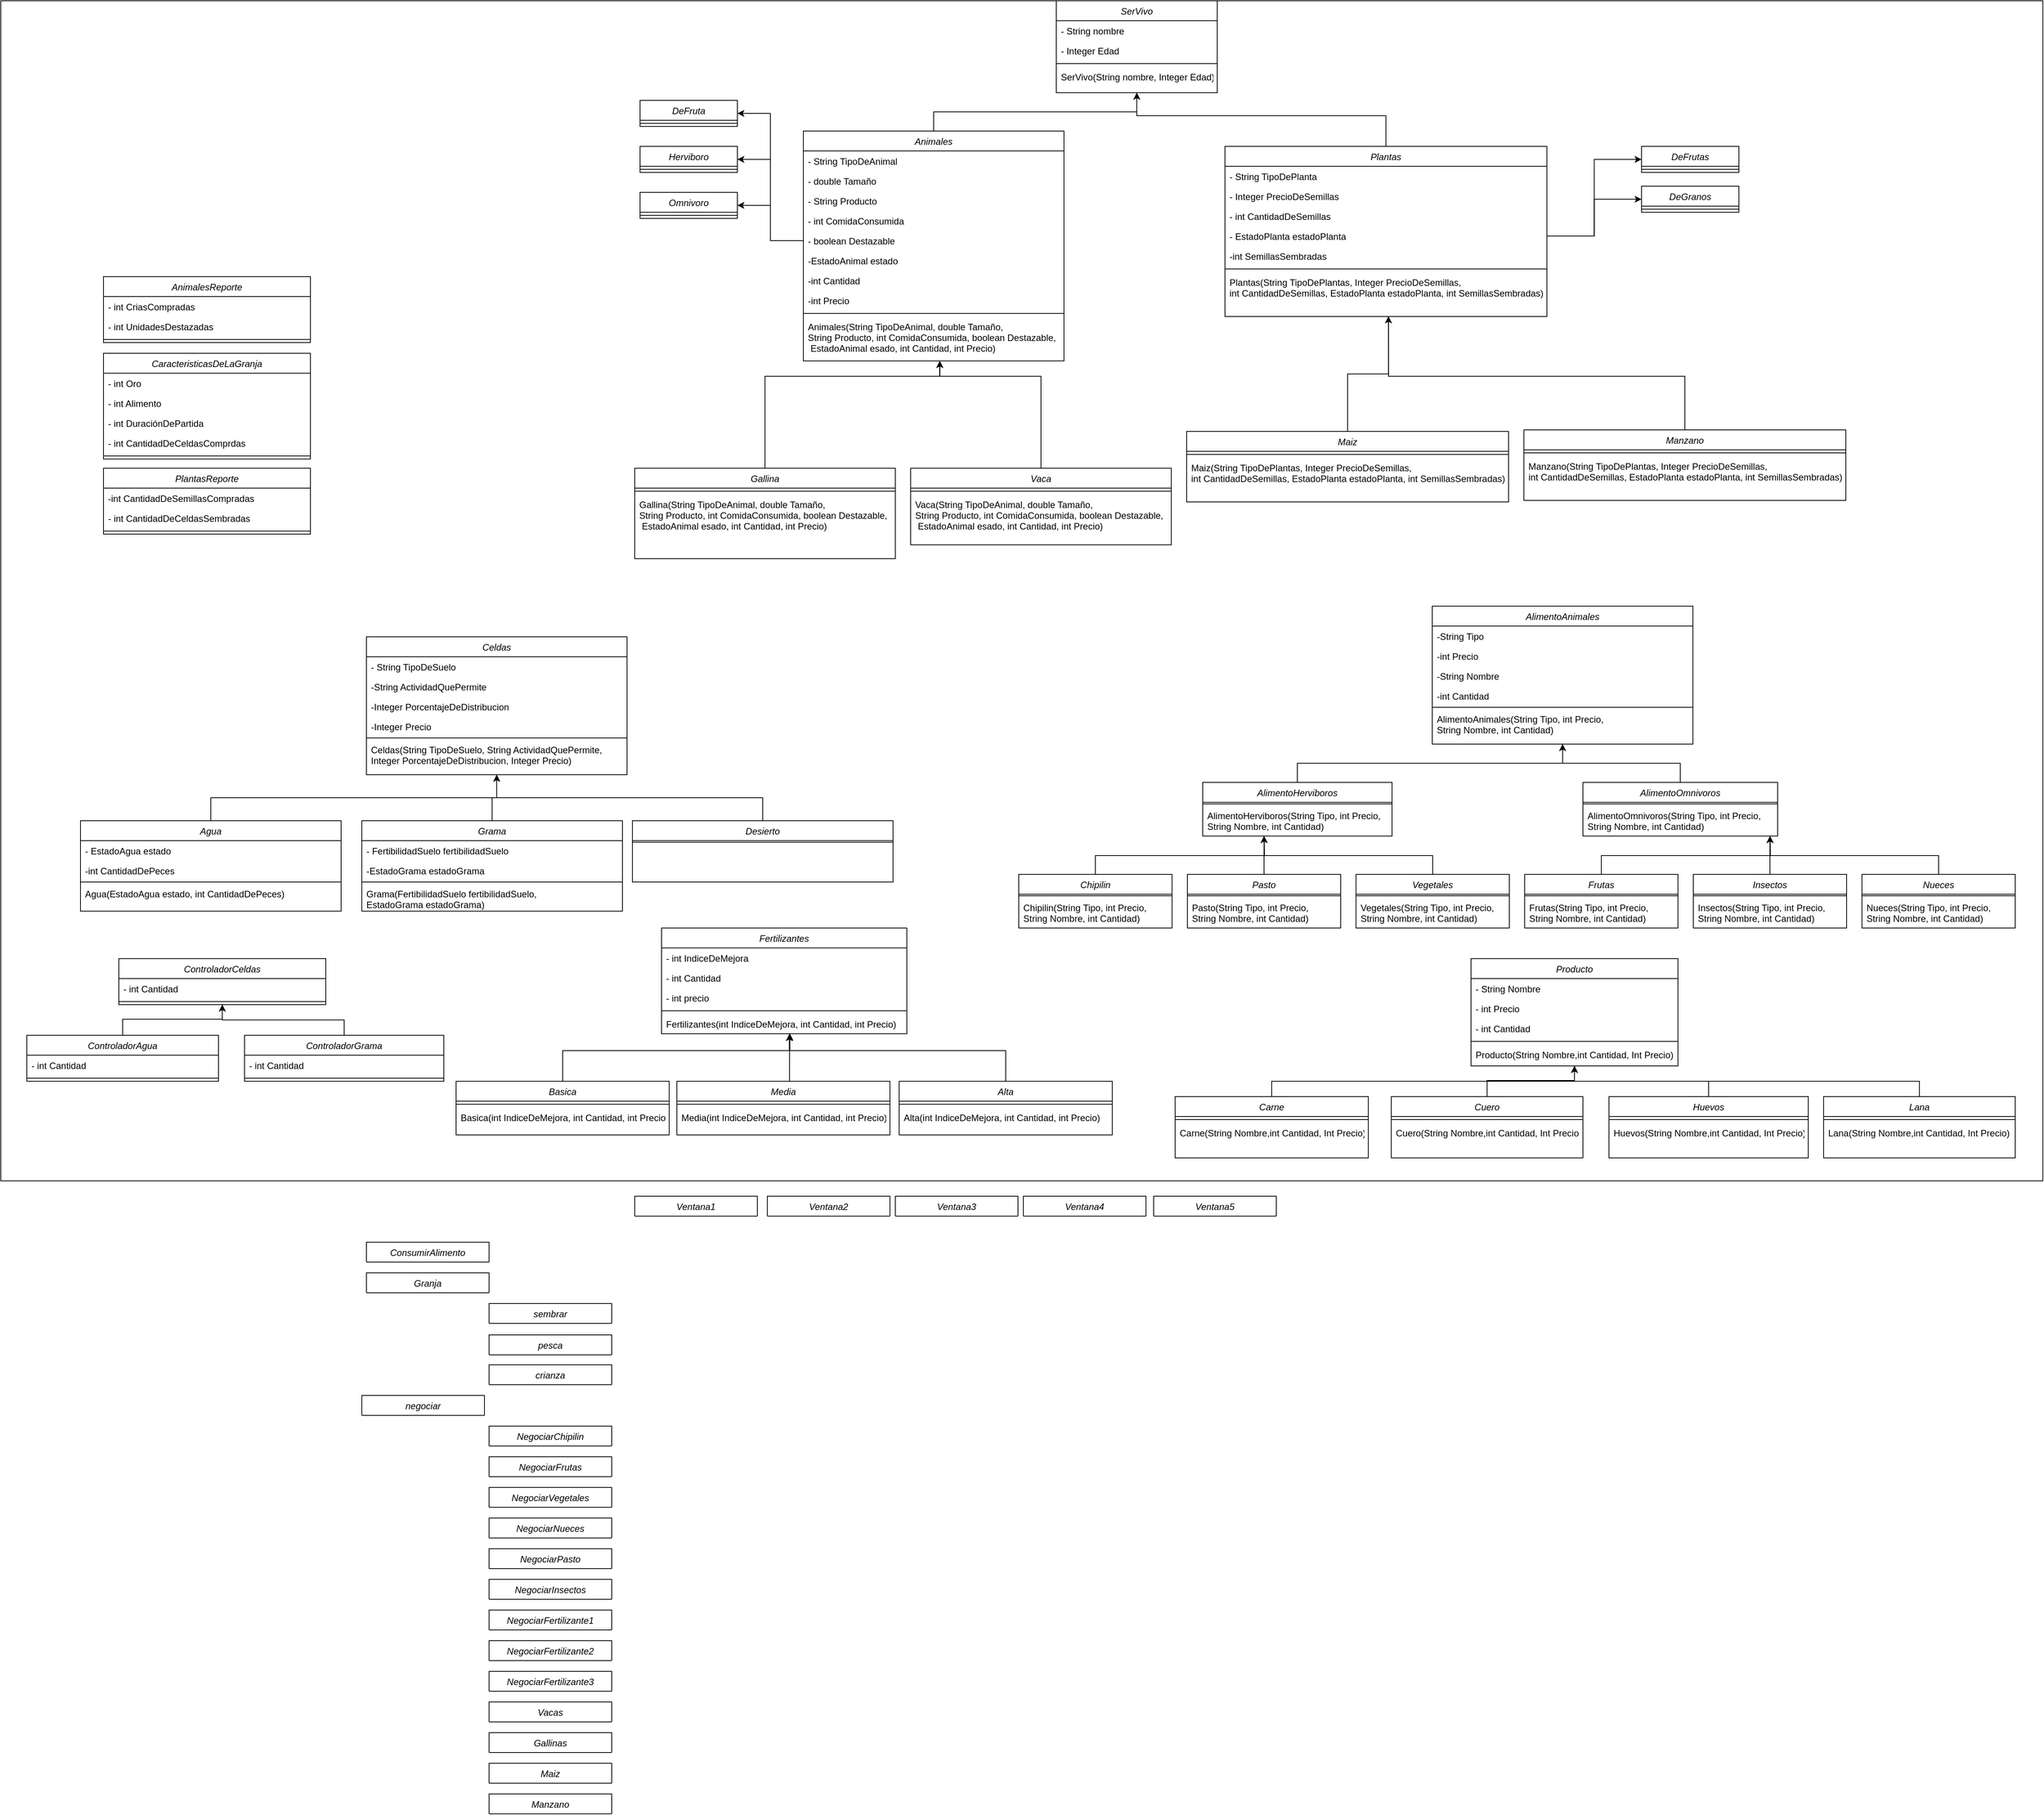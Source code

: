 <mxfile version="14.4.2" type="device"><diagram id="C5RBs43oDa-KdzZeNtuy" name="Page-1"><mxGraphModel dx="2313" dy="678" grid="1" gridSize="10" guides="1" tooltips="1" connect="1" arrows="1" fold="1" page="1" pageScale="1" pageWidth="827" pageHeight="1169" math="0" shadow="0"><root><mxCell id="WIyWlLk6GJQsqaUBKTNV-0"/><mxCell id="WIyWlLk6GJQsqaUBKTNV-1" parent="WIyWlLk6GJQsqaUBKTNV-0"/><mxCell id="IUPmmeWr-NpngbMIeKal-0" value="" style="rounded=0;whiteSpace=wrap;html=1;" vertex="1" parent="WIyWlLk6GJQsqaUBKTNV-1"><mxGeometry x="-1654" width="2664" height="1540" as="geometry"/></mxCell><mxCell id="zkfFHV4jXpPFQw0GAbJ--0" value="SerVivo" style="swimlane;fontStyle=2;align=center;verticalAlign=top;childLayout=stackLayout;horizontal=1;startSize=26;horizontalStack=0;resizeParent=1;resizeLast=0;collapsible=1;marginBottom=0;rounded=0;shadow=0;strokeWidth=1;" parent="WIyWlLk6GJQsqaUBKTNV-1" vertex="1"><mxGeometry x="-277" width="210" height="120" as="geometry"><mxRectangle x="230" y="140" width="160" height="26" as="alternateBounds"/></mxGeometry></mxCell><mxCell id="zkfFHV4jXpPFQw0GAbJ--1" value="- String nombre" style="text;align=left;verticalAlign=top;spacingLeft=4;spacingRight=4;overflow=hidden;rotatable=0;points=[[0,0.5],[1,0.5]];portConstraint=eastwest;" parent="zkfFHV4jXpPFQw0GAbJ--0" vertex="1"><mxGeometry y="26" width="210" height="26" as="geometry"/></mxCell><mxCell id="G5aO4PYljNyXOJCxduJP-1" value="- Integer Edad" style="text;align=left;verticalAlign=top;spacingLeft=4;spacingRight=4;overflow=hidden;rotatable=0;points=[[0,0.5],[1,0.5]];portConstraint=eastwest;rounded=0;shadow=0;html=0;" parent="zkfFHV4jXpPFQw0GAbJ--0" vertex="1"><mxGeometry y="52" width="210" height="26" as="geometry"/></mxCell><mxCell id="zkfFHV4jXpPFQw0GAbJ--4" value="" style="line;html=1;strokeWidth=1;align=left;verticalAlign=middle;spacingTop=-1;spacingLeft=3;spacingRight=3;rotatable=0;labelPosition=right;points=[];portConstraint=eastwest;" parent="zkfFHV4jXpPFQw0GAbJ--0" vertex="1"><mxGeometry y="78" width="210" height="8" as="geometry"/></mxCell><mxCell id="zkfFHV4jXpPFQw0GAbJ--2" value="SerVivo(String nombre, Integer Edad)" style="text;align=left;verticalAlign=top;spacingLeft=4;spacingRight=4;overflow=hidden;rotatable=0;points=[[0,0.5],[1,0.5]];portConstraint=eastwest;rounded=0;shadow=0;html=0;" parent="zkfFHV4jXpPFQw0GAbJ--0" vertex="1"><mxGeometry y="86" width="210" height="26" as="geometry"/></mxCell><mxCell id="G5aO4PYljNyXOJCxduJP-102" style="edgeStyle=orthogonalEdgeStyle;rounded=0;orthogonalLoop=1;jettySize=auto;html=1;exitX=0.5;exitY=0;exitDx=0;exitDy=0;entryX=0.5;entryY=1;entryDx=0;entryDy=0;" parent="WIyWlLk6GJQsqaUBKTNV-1" source="G5aO4PYljNyXOJCxduJP-7" target="zkfFHV4jXpPFQw0GAbJ--0" edge="1"><mxGeometry relative="1" as="geometry"/></mxCell><mxCell id="G5aO4PYljNyXOJCxduJP-7" value="Animales" style="swimlane;fontStyle=2;align=center;verticalAlign=top;childLayout=stackLayout;horizontal=1;startSize=26;horizontalStack=0;resizeParent=1;resizeLast=0;collapsible=1;marginBottom=0;rounded=0;shadow=0;strokeWidth=1;" parent="WIyWlLk6GJQsqaUBKTNV-1" vertex="1"><mxGeometry x="-607" y="170" width="340" height="300" as="geometry"><mxRectangle x="230" y="140" width="160" height="26" as="alternateBounds"/></mxGeometry></mxCell><mxCell id="G5aO4PYljNyXOJCxduJP-8" value="- String TipoDeAnimal" style="text;align=left;verticalAlign=top;spacingLeft=4;spacingRight=4;overflow=hidden;rotatable=0;points=[[0,0.5],[1,0.5]];portConstraint=eastwest;" parent="G5aO4PYljNyXOJCxduJP-7" vertex="1"><mxGeometry y="26" width="340" height="26" as="geometry"/></mxCell><mxCell id="G5aO4PYljNyXOJCxduJP-13" value="- double Tamaño" style="text;align=left;verticalAlign=top;spacingLeft=4;spacingRight=4;overflow=hidden;rotatable=0;points=[[0,0.5],[1,0.5]];portConstraint=eastwest;rounded=0;shadow=0;html=0;" parent="G5aO4PYljNyXOJCxduJP-7" vertex="1"><mxGeometry y="52" width="340" height="26" as="geometry"/></mxCell><mxCell id="G5aO4PYljNyXOJCxduJP-15" value="- String Producto" style="text;align=left;verticalAlign=top;spacingLeft=4;spacingRight=4;overflow=hidden;rotatable=0;points=[[0,0.5],[1,0.5]];portConstraint=eastwest;rounded=0;shadow=0;html=0;" parent="G5aO4PYljNyXOJCxduJP-7" vertex="1"><mxGeometry y="78" width="340" height="26" as="geometry"/></mxCell><mxCell id="G5aO4PYljNyXOJCxduJP-12" value="- int ComidaConsumida" style="text;align=left;verticalAlign=top;spacingLeft=4;spacingRight=4;overflow=hidden;rotatable=0;points=[[0,0.5],[1,0.5]];portConstraint=eastwest;rounded=0;shadow=0;html=0;" parent="G5aO4PYljNyXOJCxduJP-7" vertex="1"><mxGeometry y="104" width="340" height="26" as="geometry"/></mxCell><mxCell id="G5aO4PYljNyXOJCxduJP-14" value="- boolean Destazable" style="text;align=left;verticalAlign=top;spacingLeft=4;spacingRight=4;overflow=hidden;rotatable=0;points=[[0,0.5],[1,0.5]];portConstraint=eastwest;rounded=0;shadow=0;html=0;" parent="G5aO4PYljNyXOJCxduJP-7" vertex="1"><mxGeometry y="130" width="340" height="26" as="geometry"/></mxCell><mxCell id="G5aO4PYljNyXOJCxduJP-16" value="-EstadoAnimal estado" style="text;align=left;verticalAlign=top;spacingLeft=4;spacingRight=4;overflow=hidden;rotatable=0;points=[[0,0.5],[1,0.5]];portConstraint=eastwest;rounded=0;shadow=0;html=0;" parent="G5aO4PYljNyXOJCxduJP-7" vertex="1"><mxGeometry y="156" width="340" height="26" as="geometry"/></mxCell><mxCell id="G5aO4PYljNyXOJCxduJP-17" value="-int Cantidad" style="text;align=left;verticalAlign=top;spacingLeft=4;spacingRight=4;overflow=hidden;rotatable=0;points=[[0,0.5],[1,0.5]];portConstraint=eastwest;rounded=0;shadow=0;html=0;" parent="G5aO4PYljNyXOJCxduJP-7" vertex="1"><mxGeometry y="182" width="340" height="26" as="geometry"/></mxCell><mxCell id="G5aO4PYljNyXOJCxduJP-9" value="-int Precio" style="text;align=left;verticalAlign=top;spacingLeft=4;spacingRight=4;overflow=hidden;rotatable=0;points=[[0,0.5],[1,0.5]];portConstraint=eastwest;rounded=0;shadow=0;html=0;" parent="G5aO4PYljNyXOJCxduJP-7" vertex="1"><mxGeometry y="208" width="340" height="26" as="geometry"/></mxCell><mxCell id="G5aO4PYljNyXOJCxduJP-10" value="" style="line;html=1;strokeWidth=1;align=left;verticalAlign=middle;spacingTop=-1;spacingLeft=3;spacingRight=3;rotatable=0;labelPosition=right;points=[];portConstraint=eastwest;" parent="G5aO4PYljNyXOJCxduJP-7" vertex="1"><mxGeometry y="234" width="340" height="8" as="geometry"/></mxCell><mxCell id="G5aO4PYljNyXOJCxduJP-11" value="Animales(String TipoDeAnimal, double Tamaño,&#10;String Producto, int ComidaConsumida, boolean Destazable,&#10; EstadoAnimal esado, int Cantidad, int Precio)" style="text;align=left;verticalAlign=top;spacingLeft=4;spacingRight=4;overflow=hidden;rotatable=0;points=[[0,0.5],[1,0.5]];portConstraint=eastwest;rounded=0;shadow=0;html=0;" parent="G5aO4PYljNyXOJCxduJP-7" vertex="1"><mxGeometry y="242" width="340" height="58" as="geometry"/></mxCell><mxCell id="G5aO4PYljNyXOJCxduJP-103" style="edgeStyle=orthogonalEdgeStyle;rounded=0;orthogonalLoop=1;jettySize=auto;html=1;entryX=0.5;entryY=1;entryDx=0;entryDy=0;exitX=0.5;exitY=0;exitDx=0;exitDy=0;" parent="WIyWlLk6GJQsqaUBKTNV-1" source="G5aO4PYljNyXOJCxduJP-51" target="zkfFHV4jXpPFQw0GAbJ--0" edge="1"><mxGeometry relative="1" as="geometry"><Array as="points"><mxPoint x="153" y="150"/><mxPoint x="-172" y="150"/></Array></mxGeometry></mxCell><mxCell id="G5aO4PYljNyXOJCxduJP-51" value="Plantas" style="swimlane;fontStyle=2;align=center;verticalAlign=top;childLayout=stackLayout;horizontal=1;startSize=26;horizontalStack=0;resizeParent=1;resizeLast=0;collapsible=1;marginBottom=0;rounded=0;shadow=0;strokeWidth=1;" parent="WIyWlLk6GJQsqaUBKTNV-1" vertex="1"><mxGeometry x="-57" y="190" width="420" height="222" as="geometry"><mxRectangle x="230" y="140" width="160" height="26" as="alternateBounds"/></mxGeometry></mxCell><mxCell id="G5aO4PYljNyXOJCxduJP-52" value="- String TipoDePlanta" style="text;align=left;verticalAlign=top;spacingLeft=4;spacingRight=4;overflow=hidden;rotatable=0;points=[[0,0.5],[1,0.5]];portConstraint=eastwest;" parent="G5aO4PYljNyXOJCxduJP-51" vertex="1"><mxGeometry y="26" width="420" height="26" as="geometry"/></mxCell><mxCell id="G5aO4PYljNyXOJCxduJP-53" value="- Integer PrecioDeSemillas" style="text;align=left;verticalAlign=top;spacingLeft=4;spacingRight=4;overflow=hidden;rotatable=0;points=[[0,0.5],[1,0.5]];portConstraint=eastwest;rounded=0;shadow=0;html=0;" parent="G5aO4PYljNyXOJCxduJP-51" vertex="1"><mxGeometry y="52" width="420" height="26" as="geometry"/></mxCell><mxCell id="G5aO4PYljNyXOJCxduJP-54" value="- int CantidadDeSemillas" style="text;align=left;verticalAlign=top;spacingLeft=4;spacingRight=4;overflow=hidden;rotatable=0;points=[[0,0.5],[1,0.5]];portConstraint=eastwest;rounded=0;shadow=0;html=0;" parent="G5aO4PYljNyXOJCxduJP-51" vertex="1"><mxGeometry y="78" width="420" height="26" as="geometry"/></mxCell><mxCell id="G5aO4PYljNyXOJCxduJP-55" value="- EstadoPlanta estadoPlanta" style="text;align=left;verticalAlign=top;spacingLeft=4;spacingRight=4;overflow=hidden;rotatable=0;points=[[0,0.5],[1,0.5]];portConstraint=eastwest;rounded=0;shadow=0;html=0;" parent="G5aO4PYljNyXOJCxduJP-51" vertex="1"><mxGeometry y="104" width="420" height="26" as="geometry"/></mxCell><mxCell id="G5aO4PYljNyXOJCxduJP-56" value="-int SemillasSembradas" style="text;align=left;verticalAlign=top;spacingLeft=4;spacingRight=4;overflow=hidden;rotatable=0;points=[[0,0.5],[1,0.5]];portConstraint=eastwest;rounded=0;shadow=0;html=0;" parent="G5aO4PYljNyXOJCxduJP-51" vertex="1"><mxGeometry y="130" width="420" height="26" as="geometry"/></mxCell><mxCell id="G5aO4PYljNyXOJCxduJP-60" value="" style="line;html=1;strokeWidth=1;align=left;verticalAlign=middle;spacingTop=-1;spacingLeft=3;spacingRight=3;rotatable=0;labelPosition=right;points=[];portConstraint=eastwest;" parent="G5aO4PYljNyXOJCxduJP-51" vertex="1"><mxGeometry y="156" width="420" height="8" as="geometry"/></mxCell><mxCell id="G5aO4PYljNyXOJCxduJP-61" value="Plantas(String TipoDePlantas, Integer PrecioDeSemillas,&#10;int CantidadDeSemillas, EstadoPlanta estadoPlanta, int SemillasSembradas)" style="text;align=left;verticalAlign=top;spacingLeft=4;spacingRight=4;overflow=hidden;rotatable=0;points=[[0,0.5],[1,0.5]];portConstraint=eastwest;rounded=0;shadow=0;html=0;" parent="G5aO4PYljNyXOJCxduJP-51" vertex="1"><mxGeometry y="164" width="420" height="58" as="geometry"/></mxCell><mxCell id="G5aO4PYljNyXOJCxduJP-98" style="edgeStyle=orthogonalEdgeStyle;rounded=0;orthogonalLoop=1;jettySize=auto;html=1;exitX=0.5;exitY=0;exitDx=0;exitDy=0;entryX=0.523;entryY=1.002;entryDx=0;entryDy=0;entryPerimeter=0;" parent="WIyWlLk6GJQsqaUBKTNV-1" source="G5aO4PYljNyXOJCxduJP-62" target="G5aO4PYljNyXOJCxduJP-11" edge="1"><mxGeometry relative="1" as="geometry"><Array as="points"><mxPoint x="-657" y="490"/><mxPoint x="-429" y="490"/></Array></mxGeometry></mxCell><mxCell id="G5aO4PYljNyXOJCxduJP-62" value="Gallina" style="swimlane;fontStyle=2;align=center;verticalAlign=top;childLayout=stackLayout;horizontal=1;startSize=26;horizontalStack=0;resizeParent=1;resizeLast=0;collapsible=1;marginBottom=0;rounded=0;shadow=0;strokeWidth=1;" parent="WIyWlLk6GJQsqaUBKTNV-1" vertex="1"><mxGeometry x="-827" y="610" width="340" height="118" as="geometry"><mxRectangle x="230" y="140" width="160" height="26" as="alternateBounds"/></mxGeometry></mxCell><mxCell id="G5aO4PYljNyXOJCxduJP-71" value="" style="line;html=1;strokeWidth=1;align=left;verticalAlign=middle;spacingTop=-1;spacingLeft=3;spacingRight=3;rotatable=0;labelPosition=right;points=[];portConstraint=eastwest;" parent="G5aO4PYljNyXOJCxduJP-62" vertex="1"><mxGeometry y="26" width="340" height="8" as="geometry"/></mxCell><mxCell id="G5aO4PYljNyXOJCxduJP-72" value="Gallina(String TipoDeAnimal, double Tamaño,&#10;String Producto, int ComidaConsumida, boolean Destazable,&#10; EstadoAnimal esado, int Cantidad, int Precio)" style="text;align=left;verticalAlign=top;spacingLeft=4;spacingRight=4;overflow=hidden;rotatable=0;points=[[0,0.5],[1,0.5]];portConstraint=eastwest;rounded=0;shadow=0;html=0;" parent="G5aO4PYljNyXOJCxduJP-62" vertex="1"><mxGeometry y="34" width="340" height="58" as="geometry"/></mxCell><mxCell id="G5aO4PYljNyXOJCxduJP-99" style="edgeStyle=orthogonalEdgeStyle;rounded=0;orthogonalLoop=1;jettySize=auto;html=1;exitX=0.5;exitY=0;exitDx=0;exitDy=0;entryX=0.524;entryY=1.002;entryDx=0;entryDy=0;entryPerimeter=0;" parent="WIyWlLk6GJQsqaUBKTNV-1" source="G5aO4PYljNyXOJCxduJP-76" target="G5aO4PYljNyXOJCxduJP-11" edge="1"><mxGeometry relative="1" as="geometry"><Array as="points"><mxPoint x="-297" y="490"/><mxPoint x="-429" y="490"/></Array></mxGeometry></mxCell><mxCell id="G5aO4PYljNyXOJCxduJP-76" value="Vaca" style="swimlane;fontStyle=2;align=center;verticalAlign=top;childLayout=stackLayout;horizontal=1;startSize=26;horizontalStack=0;resizeParent=1;resizeLast=0;collapsible=1;marginBottom=0;rounded=0;shadow=0;strokeWidth=1;" parent="WIyWlLk6GJQsqaUBKTNV-1" vertex="1"><mxGeometry x="-467" y="610" width="340" height="100" as="geometry"><mxRectangle x="230" y="140" width="160" height="26" as="alternateBounds"/></mxGeometry></mxCell><mxCell id="G5aO4PYljNyXOJCxduJP-77" value="" style="line;html=1;strokeWidth=1;align=left;verticalAlign=middle;spacingTop=-1;spacingLeft=3;spacingRight=3;rotatable=0;labelPosition=right;points=[];portConstraint=eastwest;" parent="G5aO4PYljNyXOJCxduJP-76" vertex="1"><mxGeometry y="26" width="340" height="8" as="geometry"/></mxCell><mxCell id="G5aO4PYljNyXOJCxduJP-78" value="Vaca(String TipoDeAnimal, double Tamaño,&#10;String Producto, int ComidaConsumida, boolean Destazable,&#10; EstadoAnimal esado, int Cantidad, int Precio)" style="text;align=left;verticalAlign=top;spacingLeft=4;spacingRight=4;overflow=hidden;rotatable=0;points=[[0,0.5],[1,0.5]];portConstraint=eastwest;rounded=0;shadow=0;html=0;" parent="G5aO4PYljNyXOJCxduJP-76" vertex="1"><mxGeometry y="34" width="340" height="58" as="geometry"/></mxCell><mxCell id="G5aO4PYljNyXOJCxduJP-100" style="edgeStyle=orthogonalEdgeStyle;rounded=0;orthogonalLoop=1;jettySize=auto;html=1;exitX=0.5;exitY=0;exitDx=0;exitDy=0;entryX=0.508;entryY=0.996;entryDx=0;entryDy=0;entryPerimeter=0;" parent="WIyWlLk6GJQsqaUBKTNV-1" source="G5aO4PYljNyXOJCxduJP-87" target="G5aO4PYljNyXOJCxduJP-61" edge="1"><mxGeometry relative="1" as="geometry"><Array as="points"><mxPoint x="103" y="487"/><mxPoint x="156" y="487"/></Array></mxGeometry></mxCell><mxCell id="G5aO4PYljNyXOJCxduJP-87" value="Maiz" style="swimlane;fontStyle=2;align=center;verticalAlign=top;childLayout=stackLayout;horizontal=1;startSize=26;horizontalStack=0;resizeParent=1;resizeLast=0;collapsible=1;marginBottom=0;rounded=0;shadow=0;strokeWidth=1;" parent="WIyWlLk6GJQsqaUBKTNV-1" vertex="1"><mxGeometry x="-107" y="562" width="420" height="92" as="geometry"><mxRectangle x="230" y="140" width="160" height="26" as="alternateBounds"/></mxGeometry></mxCell><mxCell id="G5aO4PYljNyXOJCxduJP-93" value="" style="line;html=1;strokeWidth=1;align=left;verticalAlign=middle;spacingTop=-1;spacingLeft=3;spacingRight=3;rotatable=0;labelPosition=right;points=[];portConstraint=eastwest;" parent="G5aO4PYljNyXOJCxduJP-87" vertex="1"><mxGeometry y="26" width="420" height="8" as="geometry"/></mxCell><mxCell id="G5aO4PYljNyXOJCxduJP-94" value="Maiz(String TipoDePlantas, Integer PrecioDeSemillas,&#10;int CantidadDeSemillas, EstadoPlanta estadoPlanta, int SemillasSembradas)" style="text;align=left;verticalAlign=top;spacingLeft=4;spacingRight=4;overflow=hidden;rotatable=0;points=[[0,0.5],[1,0.5]];portConstraint=eastwest;rounded=0;shadow=0;html=0;" parent="G5aO4PYljNyXOJCxduJP-87" vertex="1"><mxGeometry y="34" width="420" height="58" as="geometry"/></mxCell><mxCell id="G5aO4PYljNyXOJCxduJP-101" style="edgeStyle=orthogonalEdgeStyle;rounded=0;orthogonalLoop=1;jettySize=auto;html=1;exitX=0.5;exitY=0;exitDx=0;exitDy=0;entryX=0.508;entryY=0.997;entryDx=0;entryDy=0;entryPerimeter=0;" parent="WIyWlLk6GJQsqaUBKTNV-1" source="G5aO4PYljNyXOJCxduJP-95" target="G5aO4PYljNyXOJCxduJP-61" edge="1"><mxGeometry relative="1" as="geometry"><Array as="points"><mxPoint x="543" y="490"/><mxPoint x="156" y="490"/></Array></mxGeometry></mxCell><mxCell id="G5aO4PYljNyXOJCxduJP-95" value="Manzano" style="swimlane;fontStyle=2;align=center;verticalAlign=top;childLayout=stackLayout;horizontal=1;startSize=26;horizontalStack=0;resizeParent=1;resizeLast=0;collapsible=1;marginBottom=0;rounded=0;shadow=0;strokeWidth=1;" parent="WIyWlLk6GJQsqaUBKTNV-1" vertex="1"><mxGeometry x="333" y="560" width="420" height="92" as="geometry"><mxRectangle x="230" y="140" width="160" height="26" as="alternateBounds"/></mxGeometry></mxCell><mxCell id="G5aO4PYljNyXOJCxduJP-96" value="" style="line;html=1;strokeWidth=1;align=left;verticalAlign=middle;spacingTop=-1;spacingLeft=3;spacingRight=3;rotatable=0;labelPosition=right;points=[];portConstraint=eastwest;" parent="G5aO4PYljNyXOJCxduJP-95" vertex="1"><mxGeometry y="26" width="420" height="8" as="geometry"/></mxCell><mxCell id="G5aO4PYljNyXOJCxduJP-97" value="Manzano(String TipoDePlantas, Integer PrecioDeSemillas,&#10;int CantidadDeSemillas, EstadoPlanta estadoPlanta, int SemillasSembradas)" style="text;align=left;verticalAlign=top;spacingLeft=4;spacingRight=4;overflow=hidden;rotatable=0;points=[[0,0.5],[1,0.5]];portConstraint=eastwest;rounded=0;shadow=0;html=0;" parent="G5aO4PYljNyXOJCxduJP-95" vertex="1"><mxGeometry y="34" width="420" height="58" as="geometry"/></mxCell><mxCell id="G5aO4PYljNyXOJCxduJP-104" value="Producto" style="swimlane;fontStyle=2;align=center;verticalAlign=top;childLayout=stackLayout;horizontal=1;startSize=26;horizontalStack=0;resizeParent=1;resizeLast=0;collapsible=1;marginBottom=0;rounded=0;shadow=0;strokeWidth=1;" parent="WIyWlLk6GJQsqaUBKTNV-1" vertex="1"><mxGeometry x="264" y="1250" width="270" height="140" as="geometry"><mxRectangle x="230" y="140" width="160" height="26" as="alternateBounds"/></mxGeometry></mxCell><mxCell id="G5aO4PYljNyXOJCxduJP-105" value="- String Nombre" style="text;align=left;verticalAlign=top;spacingLeft=4;spacingRight=4;overflow=hidden;rotatable=0;points=[[0,0.5],[1,0.5]];portConstraint=eastwest;" parent="G5aO4PYljNyXOJCxduJP-104" vertex="1"><mxGeometry y="26" width="270" height="26" as="geometry"/></mxCell><mxCell id="G5aO4PYljNyXOJCxduJP-111" value="- int Precio" style="text;align=left;verticalAlign=top;spacingLeft=4;spacingRight=4;overflow=hidden;rotatable=0;points=[[0,0.5],[1,0.5]];portConstraint=eastwest;rounded=0;shadow=0;html=0;" parent="G5aO4PYljNyXOJCxduJP-104" vertex="1"><mxGeometry y="52" width="270" height="26" as="geometry"/></mxCell><mxCell id="G5aO4PYljNyXOJCxduJP-106" value="- int Cantidad" style="text;align=left;verticalAlign=top;spacingLeft=4;spacingRight=4;overflow=hidden;rotatable=0;points=[[0,0.5],[1,0.5]];portConstraint=eastwest;rounded=0;shadow=0;html=0;" parent="G5aO4PYljNyXOJCxduJP-104" vertex="1"><mxGeometry y="78" width="270" height="26" as="geometry"/></mxCell><mxCell id="G5aO4PYljNyXOJCxduJP-107" value="" style="line;html=1;strokeWidth=1;align=left;verticalAlign=middle;spacingTop=-1;spacingLeft=3;spacingRight=3;rotatable=0;labelPosition=right;points=[];portConstraint=eastwest;" parent="G5aO4PYljNyXOJCxduJP-104" vertex="1"><mxGeometry y="104" width="270" height="8" as="geometry"/></mxCell><mxCell id="G5aO4PYljNyXOJCxduJP-108" value="Producto(String Nombre,int Cantidad, Int Precio)" style="text;align=left;verticalAlign=top;spacingLeft=4;spacingRight=4;overflow=hidden;rotatable=0;points=[[0,0.5],[1,0.5]];portConstraint=eastwest;rounded=0;shadow=0;html=0;" parent="G5aO4PYljNyXOJCxduJP-104" vertex="1"><mxGeometry y="112" width="270" height="26" as="geometry"/></mxCell><mxCell id="G5aO4PYljNyXOJCxduJP-116" value="AlimentoAnimales" style="swimlane;fontStyle=2;align=center;verticalAlign=top;childLayout=stackLayout;horizontal=1;startSize=26;horizontalStack=0;resizeParent=1;resizeLast=0;collapsible=1;marginBottom=0;rounded=0;shadow=0;strokeWidth=1;" parent="WIyWlLk6GJQsqaUBKTNV-1" vertex="1"><mxGeometry x="213.5" y="790" width="340" height="180" as="geometry"><mxRectangle x="230" y="140" width="160" height="26" as="alternateBounds"/></mxGeometry></mxCell><mxCell id="G5aO4PYljNyXOJCxduJP-119" value="-String Tipo" style="text;align=left;verticalAlign=top;spacingLeft=4;spacingRight=4;overflow=hidden;rotatable=0;points=[[0,0.5],[1,0.5]];portConstraint=eastwest;rounded=0;shadow=0;html=0;" parent="G5aO4PYljNyXOJCxduJP-116" vertex="1"><mxGeometry y="26" width="340" height="26" as="geometry"/></mxCell><mxCell id="G5aO4PYljNyXOJCxduJP-120" value="-int Precio" style="text;align=left;verticalAlign=top;spacingLeft=4;spacingRight=4;overflow=hidden;rotatable=0;points=[[0,0.5],[1,0.5]];portConstraint=eastwest;rounded=0;shadow=0;html=0;" parent="G5aO4PYljNyXOJCxduJP-116" vertex="1"><mxGeometry y="52" width="340" height="26" as="geometry"/></mxCell><mxCell id="G5aO4PYljNyXOJCxduJP-121" value="-String Nombre" style="text;align=left;verticalAlign=top;spacingLeft=4;spacingRight=4;overflow=hidden;rotatable=0;points=[[0,0.5],[1,0.5]];portConstraint=eastwest;rounded=0;shadow=0;html=0;" parent="G5aO4PYljNyXOJCxduJP-116" vertex="1"><mxGeometry y="78" width="340" height="26" as="geometry"/></mxCell><mxCell id="G5aO4PYljNyXOJCxduJP-122" value="-int Cantidad" style="text;align=left;verticalAlign=top;spacingLeft=4;spacingRight=4;overflow=hidden;rotatable=0;points=[[0,0.5],[1,0.5]];portConstraint=eastwest;rounded=0;shadow=0;html=0;" parent="G5aO4PYljNyXOJCxduJP-116" vertex="1"><mxGeometry y="104" width="340" height="26" as="geometry"/></mxCell><mxCell id="G5aO4PYljNyXOJCxduJP-117" value="" style="line;html=1;strokeWidth=1;align=left;verticalAlign=middle;spacingTop=-1;spacingLeft=3;spacingRight=3;rotatable=0;labelPosition=right;points=[];portConstraint=eastwest;" parent="G5aO4PYljNyXOJCxduJP-116" vertex="1"><mxGeometry y="130" width="340" height="4" as="geometry"/></mxCell><mxCell id="G5aO4PYljNyXOJCxduJP-123" value="AlimentoAnimales(String Tipo, int Precio,&#10;String Nombre, int Cantidad)" style="text;align=left;verticalAlign=top;spacingLeft=4;spacingRight=4;overflow=hidden;rotatable=0;points=[[0,0.5],[1,0.5]];portConstraint=eastwest;rounded=0;shadow=0;html=0;" parent="G5aO4PYljNyXOJCxduJP-116" vertex="1"><mxGeometry y="134" width="340" height="36" as="geometry"/></mxCell><mxCell id="G5aO4PYljNyXOJCxduJP-135" style="edgeStyle=orthogonalEdgeStyle;rounded=0;orthogonalLoop=1;jettySize=auto;html=1;exitX=0.5;exitY=0;exitDx=0;exitDy=0;entryX=0.5;entryY=1;entryDx=0;entryDy=0;" parent="WIyWlLk6GJQsqaUBKTNV-1" source="G5aO4PYljNyXOJCxduJP-125" target="G5aO4PYljNyXOJCxduJP-116" edge="1"><mxGeometry relative="1" as="geometry"/></mxCell><mxCell id="G5aO4PYljNyXOJCxduJP-125" value="AlimentoHerviboros" style="swimlane;fontStyle=2;align=center;verticalAlign=top;childLayout=stackLayout;horizontal=1;startSize=26;horizontalStack=0;resizeParent=1;resizeLast=0;collapsible=1;marginBottom=0;rounded=0;shadow=0;strokeWidth=1;" parent="WIyWlLk6GJQsqaUBKTNV-1" vertex="1"><mxGeometry x="-86" y="1020" width="247" height="70" as="geometry"><mxRectangle x="230" y="140" width="160" height="26" as="alternateBounds"/></mxGeometry></mxCell><mxCell id="G5aO4PYljNyXOJCxduJP-130" value="" style="line;html=1;strokeWidth=1;align=left;verticalAlign=middle;spacingTop=-1;spacingLeft=3;spacingRight=3;rotatable=0;labelPosition=right;points=[];portConstraint=eastwest;" parent="G5aO4PYljNyXOJCxduJP-125" vertex="1"><mxGeometry y="26" width="247" height="4" as="geometry"/></mxCell><mxCell id="G5aO4PYljNyXOJCxduJP-131" value="AlimentoHerviboros(String Tipo, int Precio,&#10;String Nombre, int Cantidad)" style="text;align=left;verticalAlign=top;spacingLeft=4;spacingRight=4;overflow=hidden;rotatable=0;points=[[0,0.5],[1,0.5]];portConstraint=eastwest;rounded=0;shadow=0;html=0;" parent="G5aO4PYljNyXOJCxduJP-125" vertex="1"><mxGeometry y="30" width="247" height="36" as="geometry"/></mxCell><mxCell id="G5aO4PYljNyXOJCxduJP-136" style="edgeStyle=orthogonalEdgeStyle;rounded=0;orthogonalLoop=1;jettySize=auto;html=1;exitX=0.5;exitY=0;exitDx=0;exitDy=0;entryX=0.5;entryY=1;entryDx=0;entryDy=0;" parent="WIyWlLk6GJQsqaUBKTNV-1" source="G5aO4PYljNyXOJCxduJP-132" target="G5aO4PYljNyXOJCxduJP-116" edge="1"><mxGeometry relative="1" as="geometry"/></mxCell><mxCell id="G5aO4PYljNyXOJCxduJP-132" value="AlimentoOmnivoros" style="swimlane;fontStyle=2;align=center;verticalAlign=top;childLayout=stackLayout;horizontal=1;startSize=26;horizontalStack=0;resizeParent=1;resizeLast=0;collapsible=1;marginBottom=0;rounded=0;shadow=0;strokeWidth=1;" parent="WIyWlLk6GJQsqaUBKTNV-1" vertex="1"><mxGeometry x="410" y="1020" width="254" height="70" as="geometry"><mxRectangle x="230" y="140" width="160" height="26" as="alternateBounds"/></mxGeometry></mxCell><mxCell id="G5aO4PYljNyXOJCxduJP-133" value="" style="line;html=1;strokeWidth=1;align=left;verticalAlign=middle;spacingTop=-1;spacingLeft=3;spacingRight=3;rotatable=0;labelPosition=right;points=[];portConstraint=eastwest;" parent="G5aO4PYljNyXOJCxduJP-132" vertex="1"><mxGeometry y="26" width="254" height="4" as="geometry"/></mxCell><mxCell id="G5aO4PYljNyXOJCxduJP-134" value="AlimentoOmnivoros(String Tipo, int Precio,&#10;String Nombre, int Cantidad)" style="text;align=left;verticalAlign=top;spacingLeft=4;spacingRight=4;overflow=hidden;rotatable=0;points=[[0,0.5],[1,0.5]];portConstraint=eastwest;rounded=0;shadow=0;html=0;" parent="G5aO4PYljNyXOJCxduJP-132" vertex="1"><mxGeometry y="30" width="254" height="36" as="geometry"/></mxCell><mxCell id="G5aO4PYljNyXOJCxduJP-137" value="Celdas" style="swimlane;fontStyle=2;align=center;verticalAlign=top;childLayout=stackLayout;horizontal=1;startSize=26;horizontalStack=0;resizeParent=1;resizeLast=0;collapsible=1;marginBottom=0;rounded=0;shadow=0;strokeWidth=1;" parent="WIyWlLk6GJQsqaUBKTNV-1" vertex="1"><mxGeometry x="-1177" y="830" width="340" height="180" as="geometry"><mxRectangle x="230" y="140" width="160" height="26" as="alternateBounds"/></mxGeometry></mxCell><mxCell id="G5aO4PYljNyXOJCxduJP-138" value="- String TipoDeSuelo" style="text;align=left;verticalAlign=top;spacingLeft=4;spacingRight=4;overflow=hidden;rotatable=0;points=[[0,0.5],[1,0.5]];portConstraint=eastwest;rounded=0;shadow=0;html=0;" parent="G5aO4PYljNyXOJCxduJP-137" vertex="1"><mxGeometry y="26" width="340" height="26" as="geometry"/></mxCell><mxCell id="G5aO4PYljNyXOJCxduJP-139" value="-String ActividadQuePermite" style="text;align=left;verticalAlign=top;spacingLeft=4;spacingRight=4;overflow=hidden;rotatable=0;points=[[0,0.5],[1,0.5]];portConstraint=eastwest;rounded=0;shadow=0;html=0;" parent="G5aO4PYljNyXOJCxduJP-137" vertex="1"><mxGeometry y="52" width="340" height="26" as="geometry"/></mxCell><mxCell id="G5aO4PYljNyXOJCxduJP-140" value="-Integer PorcentajeDeDistribucion" style="text;align=left;verticalAlign=top;spacingLeft=4;spacingRight=4;overflow=hidden;rotatable=0;points=[[0,0.5],[1,0.5]];portConstraint=eastwest;rounded=0;shadow=0;html=0;" parent="G5aO4PYljNyXOJCxduJP-137" vertex="1"><mxGeometry y="78" width="340" height="26" as="geometry"/></mxCell><mxCell id="G5aO4PYljNyXOJCxduJP-141" value="-Integer Precio" style="text;align=left;verticalAlign=top;spacingLeft=4;spacingRight=4;overflow=hidden;rotatable=0;points=[[0,0.5],[1,0.5]];portConstraint=eastwest;rounded=0;shadow=0;html=0;" parent="G5aO4PYljNyXOJCxduJP-137" vertex="1"><mxGeometry y="104" width="340" height="26" as="geometry"/></mxCell><mxCell id="G5aO4PYljNyXOJCxduJP-142" value="" style="line;html=1;strokeWidth=1;align=left;verticalAlign=middle;spacingTop=-1;spacingLeft=3;spacingRight=3;rotatable=0;labelPosition=right;points=[];portConstraint=eastwest;" parent="G5aO4PYljNyXOJCxduJP-137" vertex="1"><mxGeometry y="130" width="340" height="4" as="geometry"/></mxCell><mxCell id="G5aO4PYljNyXOJCxduJP-143" value="Celdas(String TipoDeSuelo, String ActividadQuePermite,&#10;Integer PorcentajeDeDistribucion, Integer Precio)" style="text;align=left;verticalAlign=top;spacingLeft=4;spacingRight=4;overflow=hidden;rotatable=0;points=[[0,0.5],[1,0.5]];portConstraint=eastwest;rounded=0;shadow=0;html=0;" parent="G5aO4PYljNyXOJCxduJP-137" vertex="1"><mxGeometry y="134" width="340" height="36" as="geometry"/></mxCell><mxCell id="G5aO4PYljNyXOJCxduJP-161" style="edgeStyle=orthogonalEdgeStyle;rounded=0;orthogonalLoop=1;jettySize=auto;html=1;exitX=0.5;exitY=0;exitDx=0;exitDy=0;entryX=0.5;entryY=1;entryDx=0;entryDy=0;" parent="WIyWlLk6GJQsqaUBKTNV-1" source="G5aO4PYljNyXOJCxduJP-144" target="G5aO4PYljNyXOJCxduJP-137" edge="1"><mxGeometry relative="1" as="geometry"/></mxCell><mxCell id="G5aO4PYljNyXOJCxduJP-144" value="Agua" style="swimlane;fontStyle=2;align=center;verticalAlign=top;childLayout=stackLayout;horizontal=1;startSize=26;horizontalStack=0;resizeParent=1;resizeLast=0;collapsible=1;marginBottom=0;rounded=0;shadow=0;strokeWidth=1;" parent="WIyWlLk6GJQsqaUBKTNV-1" vertex="1"><mxGeometry x="-1550" y="1070" width="340" height="118" as="geometry"><mxRectangle x="230" y="140" width="160" height="26" as="alternateBounds"/></mxGeometry></mxCell><mxCell id="G5aO4PYljNyXOJCxduJP-145" value="- EstadoAgua estado" style="text;align=left;verticalAlign=top;spacingLeft=4;spacingRight=4;overflow=hidden;rotatable=0;points=[[0,0.5],[1,0.5]];portConstraint=eastwest;rounded=0;shadow=0;html=0;" parent="G5aO4PYljNyXOJCxduJP-144" vertex="1"><mxGeometry y="26" width="340" height="26" as="geometry"/></mxCell><mxCell id="G5aO4PYljNyXOJCxduJP-146" value="-int CantidadDePeces" style="text;align=left;verticalAlign=top;spacingLeft=4;spacingRight=4;overflow=hidden;rotatable=0;points=[[0,0.5],[1,0.5]];portConstraint=eastwest;rounded=0;shadow=0;html=0;" parent="G5aO4PYljNyXOJCxduJP-144" vertex="1"><mxGeometry y="52" width="340" height="26" as="geometry"/></mxCell><mxCell id="G5aO4PYljNyXOJCxduJP-149" value="" style="line;html=1;strokeWidth=1;align=left;verticalAlign=middle;spacingTop=-1;spacingLeft=3;spacingRight=3;rotatable=0;labelPosition=right;points=[];portConstraint=eastwest;" parent="G5aO4PYljNyXOJCxduJP-144" vertex="1"><mxGeometry y="78" width="340" height="4" as="geometry"/></mxCell><mxCell id="G5aO4PYljNyXOJCxduJP-150" value="Agua(EstadoAgua estado, int CantidadDePeces)" style="text;align=left;verticalAlign=top;spacingLeft=4;spacingRight=4;overflow=hidden;rotatable=0;points=[[0,0.5],[1,0.5]];portConstraint=eastwest;rounded=0;shadow=0;html=0;" parent="G5aO4PYljNyXOJCxduJP-144" vertex="1"><mxGeometry y="82" width="340" height="36" as="geometry"/></mxCell><mxCell id="G5aO4PYljNyXOJCxduJP-162" style="edgeStyle=orthogonalEdgeStyle;rounded=0;orthogonalLoop=1;jettySize=auto;html=1;entryX=0.5;entryY=1;entryDx=0;entryDy=0;" parent="WIyWlLk6GJQsqaUBKTNV-1" source="G5aO4PYljNyXOJCxduJP-151" target="G5aO4PYljNyXOJCxduJP-137" edge="1"><mxGeometry relative="1" as="geometry"/></mxCell><mxCell id="G5aO4PYljNyXOJCxduJP-151" value="Grama" style="swimlane;fontStyle=2;align=center;verticalAlign=top;childLayout=stackLayout;horizontal=1;startSize=26;horizontalStack=0;resizeParent=1;resizeLast=0;collapsible=1;marginBottom=0;rounded=0;shadow=0;strokeWidth=1;" parent="WIyWlLk6GJQsqaUBKTNV-1" vertex="1"><mxGeometry x="-1183" y="1070" width="340" height="118" as="geometry"><mxRectangle x="230" y="140" width="160" height="26" as="alternateBounds"/></mxGeometry></mxCell><mxCell id="G5aO4PYljNyXOJCxduJP-152" value="- FertibilidadSuelo fertibilidadSuelo" style="text;align=left;verticalAlign=top;spacingLeft=4;spacingRight=4;overflow=hidden;rotatable=0;points=[[0,0.5],[1,0.5]];portConstraint=eastwest;rounded=0;shadow=0;html=0;" parent="G5aO4PYljNyXOJCxduJP-151" vertex="1"><mxGeometry y="26" width="340" height="26" as="geometry"/></mxCell><mxCell id="G5aO4PYljNyXOJCxduJP-153" value="-EstadoGrama estadoGrama" style="text;align=left;verticalAlign=top;spacingLeft=4;spacingRight=4;overflow=hidden;rotatable=0;points=[[0,0.5],[1,0.5]];portConstraint=eastwest;rounded=0;shadow=0;html=0;" parent="G5aO4PYljNyXOJCxduJP-151" vertex="1"><mxGeometry y="52" width="340" height="26" as="geometry"/></mxCell><mxCell id="G5aO4PYljNyXOJCxduJP-154" value="" style="line;html=1;strokeWidth=1;align=left;verticalAlign=middle;spacingTop=-1;spacingLeft=3;spacingRight=3;rotatable=0;labelPosition=right;points=[];portConstraint=eastwest;" parent="G5aO4PYljNyXOJCxduJP-151" vertex="1"><mxGeometry y="78" width="340" height="4" as="geometry"/></mxCell><mxCell id="G5aO4PYljNyXOJCxduJP-155" value="Grama(FertibilidadSuelo fertibilidadSuelo,&#10;EstadoGrama estadoGrama)" style="text;align=left;verticalAlign=top;spacingLeft=4;spacingRight=4;overflow=hidden;rotatable=0;points=[[0,0.5],[1,0.5]];portConstraint=eastwest;rounded=0;shadow=0;html=0;" parent="G5aO4PYljNyXOJCxduJP-151" vertex="1"><mxGeometry y="82" width="340" height="36" as="geometry"/></mxCell><mxCell id="G5aO4PYljNyXOJCxduJP-163" style="edgeStyle=orthogonalEdgeStyle;rounded=0;orthogonalLoop=1;jettySize=auto;html=1;exitX=0.5;exitY=0;exitDx=0;exitDy=0;entryX=0.5;entryY=1;entryDx=0;entryDy=0;" parent="WIyWlLk6GJQsqaUBKTNV-1" source="G5aO4PYljNyXOJCxduJP-156" target="G5aO4PYljNyXOJCxduJP-137" edge="1"><mxGeometry relative="1" as="geometry"/></mxCell><mxCell id="G5aO4PYljNyXOJCxduJP-156" value="Desierto" style="swimlane;fontStyle=2;align=center;verticalAlign=top;childLayout=stackLayout;horizontal=1;startSize=26;horizontalStack=0;resizeParent=1;resizeLast=0;collapsible=1;marginBottom=0;rounded=0;shadow=0;strokeWidth=1;" parent="WIyWlLk6GJQsqaUBKTNV-1" vertex="1"><mxGeometry x="-830" y="1070" width="340" height="80" as="geometry"><mxRectangle x="230" y="140" width="160" height="26" as="alternateBounds"/></mxGeometry></mxCell><mxCell id="G5aO4PYljNyXOJCxduJP-159" value="" style="line;html=1;strokeWidth=1;align=left;verticalAlign=middle;spacingTop=-1;spacingLeft=3;spacingRight=3;rotatable=0;labelPosition=right;points=[];portConstraint=eastwest;" parent="G5aO4PYljNyXOJCxduJP-156" vertex="1"><mxGeometry y="26" width="340" height="4" as="geometry"/></mxCell><mxCell id="G5aO4PYljNyXOJCxduJP-173" style="edgeStyle=orthogonalEdgeStyle;rounded=0;orthogonalLoop=1;jettySize=auto;html=1;exitX=0.5;exitY=0;exitDx=0;exitDy=0;entryX=0.5;entryY=1;entryDx=0;entryDy=0;" parent="WIyWlLk6GJQsqaUBKTNV-1" source="G5aO4PYljNyXOJCxduJP-164" edge="1"><mxGeometry relative="1" as="geometry"><mxPoint x="-6" y="1090.0" as="targetPoint"/></mxGeometry></mxCell><mxCell id="G5aO4PYljNyXOJCxduJP-164" value="Chipilin" style="swimlane;fontStyle=2;align=center;verticalAlign=top;childLayout=stackLayout;horizontal=1;startSize=26;horizontalStack=0;resizeParent=1;resizeLast=0;collapsible=1;marginBottom=0;rounded=0;shadow=0;strokeWidth=1;" parent="WIyWlLk6GJQsqaUBKTNV-1" vertex="1"><mxGeometry x="-326" y="1140" width="200" height="70" as="geometry"><mxRectangle x="230" y="140" width="160" height="26" as="alternateBounds"/></mxGeometry></mxCell><mxCell id="G5aO4PYljNyXOJCxduJP-165" value="" style="line;html=1;strokeWidth=1;align=left;verticalAlign=middle;spacingTop=-1;spacingLeft=3;spacingRight=3;rotatable=0;labelPosition=right;points=[];portConstraint=eastwest;" parent="G5aO4PYljNyXOJCxduJP-164" vertex="1"><mxGeometry y="26" width="200" height="4" as="geometry"/></mxCell><mxCell id="G5aO4PYljNyXOJCxduJP-166" value="Chipilin(String Tipo, int Precio,&#10;String Nombre, int Cantidad)" style="text;align=left;verticalAlign=top;spacingLeft=4;spacingRight=4;overflow=hidden;rotatable=0;points=[[0,0.5],[1,0.5]];portConstraint=eastwest;rounded=0;shadow=0;html=0;" parent="G5aO4PYljNyXOJCxduJP-164" vertex="1"><mxGeometry y="30" width="200" height="36" as="geometry"/></mxCell><mxCell id="G5aO4PYljNyXOJCxduJP-174" style="edgeStyle=orthogonalEdgeStyle;rounded=0;orthogonalLoop=1;jettySize=auto;html=1;exitX=0.5;exitY=0;exitDx=0;exitDy=0;entryX=0.5;entryY=1;entryDx=0;entryDy=0;" parent="WIyWlLk6GJQsqaUBKTNV-1" source="G5aO4PYljNyXOJCxduJP-167" edge="1"><mxGeometry relative="1" as="geometry"><mxPoint x="-6" y="1090.0" as="targetPoint"/></mxGeometry></mxCell><mxCell id="G5aO4PYljNyXOJCxduJP-167" value="Pasto" style="swimlane;fontStyle=2;align=center;verticalAlign=top;childLayout=stackLayout;horizontal=1;startSize=26;horizontalStack=0;resizeParent=1;resizeLast=0;collapsible=1;marginBottom=0;rounded=0;shadow=0;strokeWidth=1;" parent="WIyWlLk6GJQsqaUBKTNV-1" vertex="1"><mxGeometry x="-106" y="1140" width="200" height="70" as="geometry"><mxRectangle x="230" y="140" width="160" height="26" as="alternateBounds"/></mxGeometry></mxCell><mxCell id="G5aO4PYljNyXOJCxduJP-168" value="" style="line;html=1;strokeWidth=1;align=left;verticalAlign=middle;spacingTop=-1;spacingLeft=3;spacingRight=3;rotatable=0;labelPosition=right;points=[];portConstraint=eastwest;" parent="G5aO4PYljNyXOJCxduJP-167" vertex="1"><mxGeometry y="26" width="200" height="4" as="geometry"/></mxCell><mxCell id="G5aO4PYljNyXOJCxduJP-169" value="Pasto(String Tipo, int Precio,&#10;String Nombre, int Cantidad)" style="text;align=left;verticalAlign=top;spacingLeft=4;spacingRight=4;overflow=hidden;rotatable=0;points=[[0,0.5],[1,0.5]];portConstraint=eastwest;rounded=0;shadow=0;html=0;" parent="G5aO4PYljNyXOJCxduJP-167" vertex="1"><mxGeometry y="30" width="200" height="40" as="geometry"/></mxCell><mxCell id="G5aO4PYljNyXOJCxduJP-175" style="edgeStyle=orthogonalEdgeStyle;rounded=0;orthogonalLoop=1;jettySize=auto;html=1;exitX=0.5;exitY=0;exitDx=0;exitDy=0;entryX=0.5;entryY=1;entryDx=0;entryDy=0;" parent="WIyWlLk6GJQsqaUBKTNV-1" source="G5aO4PYljNyXOJCxduJP-170" edge="1"><mxGeometry relative="1" as="geometry"><mxPoint x="-6" y="1090.0" as="targetPoint"/></mxGeometry></mxCell><mxCell id="G5aO4PYljNyXOJCxduJP-170" value="Vegetales" style="swimlane;fontStyle=2;align=center;verticalAlign=top;childLayout=stackLayout;horizontal=1;startSize=26;horizontalStack=0;resizeParent=1;resizeLast=0;collapsible=1;marginBottom=0;rounded=0;shadow=0;strokeWidth=1;" parent="WIyWlLk6GJQsqaUBKTNV-1" vertex="1"><mxGeometry x="114" y="1140" width="200" height="70" as="geometry"><mxRectangle x="230" y="140" width="160" height="26" as="alternateBounds"/></mxGeometry></mxCell><mxCell id="G5aO4PYljNyXOJCxduJP-171" value="" style="line;html=1;strokeWidth=1;align=left;verticalAlign=middle;spacingTop=-1;spacingLeft=3;spacingRight=3;rotatable=0;labelPosition=right;points=[];portConstraint=eastwest;" parent="G5aO4PYljNyXOJCxduJP-170" vertex="1"><mxGeometry y="26" width="200" height="4" as="geometry"/></mxCell><mxCell id="G5aO4PYljNyXOJCxduJP-172" value="Vegetales(String Tipo, int Precio,&#10;String Nombre, int Cantidad)" style="text;align=left;verticalAlign=top;spacingLeft=4;spacingRight=4;overflow=hidden;rotatable=0;points=[[0,0.5],[1,0.5]];portConstraint=eastwest;rounded=0;shadow=0;html=0;" parent="G5aO4PYljNyXOJCxduJP-170" vertex="1"><mxGeometry y="30" width="200" height="36" as="geometry"/></mxCell><mxCell id="G5aO4PYljNyXOJCxduJP-179" style="edgeStyle=orthogonalEdgeStyle;rounded=0;orthogonalLoop=1;jettySize=auto;html=1;exitX=0.5;exitY=0;exitDx=0;exitDy=0;entryX=0.5;entryY=1;entryDx=0;entryDy=0;" parent="WIyWlLk6GJQsqaUBKTNV-1" source="G5aO4PYljNyXOJCxduJP-180" edge="1"><mxGeometry relative="1" as="geometry"><mxPoint x="654" y="1090.0" as="targetPoint"/></mxGeometry></mxCell><mxCell id="G5aO4PYljNyXOJCxduJP-180" value="Frutas" style="swimlane;fontStyle=2;align=center;verticalAlign=top;childLayout=stackLayout;horizontal=1;startSize=26;horizontalStack=0;resizeParent=1;resizeLast=0;collapsible=1;marginBottom=0;rounded=0;shadow=0;strokeWidth=1;" parent="WIyWlLk6GJQsqaUBKTNV-1" vertex="1"><mxGeometry x="334" y="1140" width="200" height="70" as="geometry"><mxRectangle x="230" y="140" width="160" height="26" as="alternateBounds"/></mxGeometry></mxCell><mxCell id="G5aO4PYljNyXOJCxduJP-181" value="" style="line;html=1;strokeWidth=1;align=left;verticalAlign=middle;spacingTop=-1;spacingLeft=3;spacingRight=3;rotatable=0;labelPosition=right;points=[];portConstraint=eastwest;" parent="G5aO4PYljNyXOJCxduJP-180" vertex="1"><mxGeometry y="26" width="200" height="4" as="geometry"/></mxCell><mxCell id="G5aO4PYljNyXOJCxduJP-182" value="Frutas(String Tipo, int Precio,&#10;String Nombre, int Cantidad)" style="text;align=left;verticalAlign=top;spacingLeft=4;spacingRight=4;overflow=hidden;rotatable=0;points=[[0,0.5],[1,0.5]];portConstraint=eastwest;rounded=0;shadow=0;html=0;" parent="G5aO4PYljNyXOJCxduJP-180" vertex="1"><mxGeometry y="30" width="200" height="36" as="geometry"/></mxCell><mxCell id="G5aO4PYljNyXOJCxduJP-183" style="edgeStyle=orthogonalEdgeStyle;rounded=0;orthogonalLoop=1;jettySize=auto;html=1;exitX=0.5;exitY=0;exitDx=0;exitDy=0;entryX=0.5;entryY=1;entryDx=0;entryDy=0;" parent="WIyWlLk6GJQsqaUBKTNV-1" source="G5aO4PYljNyXOJCxduJP-184" edge="1"><mxGeometry relative="1" as="geometry"><mxPoint x="654" y="1090.0" as="targetPoint"/></mxGeometry></mxCell><mxCell id="G5aO4PYljNyXOJCxduJP-184" value="Insectos" style="swimlane;fontStyle=2;align=center;verticalAlign=top;childLayout=stackLayout;horizontal=1;startSize=26;horizontalStack=0;resizeParent=1;resizeLast=0;collapsible=1;marginBottom=0;rounded=0;shadow=0;strokeWidth=1;" parent="WIyWlLk6GJQsqaUBKTNV-1" vertex="1"><mxGeometry x="554" y="1140" width="200" height="70" as="geometry"><mxRectangle x="230" y="140" width="160" height="26" as="alternateBounds"/></mxGeometry></mxCell><mxCell id="G5aO4PYljNyXOJCxduJP-185" value="" style="line;html=1;strokeWidth=1;align=left;verticalAlign=middle;spacingTop=-1;spacingLeft=3;spacingRight=3;rotatable=0;labelPosition=right;points=[];portConstraint=eastwest;" parent="G5aO4PYljNyXOJCxduJP-184" vertex="1"><mxGeometry y="26" width="200" height="4" as="geometry"/></mxCell><mxCell id="G5aO4PYljNyXOJCxduJP-186" value="Insectos(String Tipo, int Precio,&#10;String Nombre, int Cantidad)" style="text;align=left;verticalAlign=top;spacingLeft=4;spacingRight=4;overflow=hidden;rotatable=0;points=[[0,0.5],[1,0.5]];portConstraint=eastwest;rounded=0;shadow=0;html=0;" parent="G5aO4PYljNyXOJCxduJP-184" vertex="1"><mxGeometry y="30" width="200" height="40" as="geometry"/></mxCell><mxCell id="G5aO4PYljNyXOJCxduJP-187" style="edgeStyle=orthogonalEdgeStyle;rounded=0;orthogonalLoop=1;jettySize=auto;html=1;exitX=0.5;exitY=0;exitDx=0;exitDy=0;entryX=0.5;entryY=1;entryDx=0;entryDy=0;" parent="WIyWlLk6GJQsqaUBKTNV-1" source="G5aO4PYljNyXOJCxduJP-188" edge="1"><mxGeometry relative="1" as="geometry"><mxPoint x="654" y="1090.0" as="targetPoint"/></mxGeometry></mxCell><mxCell id="G5aO4PYljNyXOJCxduJP-188" value="Nueces" style="swimlane;fontStyle=2;align=center;verticalAlign=top;childLayout=stackLayout;horizontal=1;startSize=26;horizontalStack=0;resizeParent=1;resizeLast=0;collapsible=1;marginBottom=0;rounded=0;shadow=0;strokeWidth=1;" parent="WIyWlLk6GJQsqaUBKTNV-1" vertex="1"><mxGeometry x="774" y="1140" width="200" height="70" as="geometry"><mxRectangle x="230" y="140" width="160" height="26" as="alternateBounds"/></mxGeometry></mxCell><mxCell id="G5aO4PYljNyXOJCxduJP-189" value="" style="line;html=1;strokeWidth=1;align=left;verticalAlign=middle;spacingTop=-1;spacingLeft=3;spacingRight=3;rotatable=0;labelPosition=right;points=[];portConstraint=eastwest;" parent="G5aO4PYljNyXOJCxduJP-188" vertex="1"><mxGeometry y="26" width="200" height="4" as="geometry"/></mxCell><mxCell id="G5aO4PYljNyXOJCxduJP-190" value="Nueces(String Tipo, int Precio,&#10;String Nombre, int Cantidad)" style="text;align=left;verticalAlign=top;spacingLeft=4;spacingRight=4;overflow=hidden;rotatable=0;points=[[0,0.5],[1,0.5]];portConstraint=eastwest;rounded=0;shadow=0;html=0;" parent="G5aO4PYljNyXOJCxduJP-188" vertex="1"><mxGeometry y="30" width="200" height="36" as="geometry"/></mxCell><mxCell id="G5aO4PYljNyXOJCxduJP-207" style="edgeStyle=orthogonalEdgeStyle;rounded=0;orthogonalLoop=1;jettySize=auto;html=1;exitX=0.5;exitY=0;exitDx=0;exitDy=0;entryX=0.5;entryY=1;entryDx=0;entryDy=0;" parent="WIyWlLk6GJQsqaUBKTNV-1" source="G5aO4PYljNyXOJCxduJP-191" target="G5aO4PYljNyXOJCxduJP-104" edge="1"><mxGeometry relative="1" as="geometry"/></mxCell><mxCell id="G5aO4PYljNyXOJCxduJP-191" value="Carne" style="swimlane;fontStyle=2;align=center;verticalAlign=top;childLayout=stackLayout;horizontal=1;startSize=26;horizontalStack=0;resizeParent=1;resizeLast=0;collapsible=1;marginBottom=0;rounded=0;shadow=0;strokeWidth=1;" parent="WIyWlLk6GJQsqaUBKTNV-1" vertex="1"><mxGeometry x="-122" y="1430" width="252" height="80" as="geometry"><mxRectangle x="230" y="140" width="160" height="26" as="alternateBounds"/></mxGeometry></mxCell><mxCell id="G5aO4PYljNyXOJCxduJP-195" value="" style="line;html=1;strokeWidth=1;align=left;verticalAlign=middle;spacingTop=-1;spacingLeft=3;spacingRight=3;rotatable=0;labelPosition=right;points=[];portConstraint=eastwest;" parent="G5aO4PYljNyXOJCxduJP-191" vertex="1"><mxGeometry y="26" width="252" height="8" as="geometry"/></mxCell><mxCell id="G5aO4PYljNyXOJCxduJP-196" value="Carne(String Nombre,int Cantidad, Int Precio)" style="text;align=left;verticalAlign=top;spacingLeft=4;spacingRight=4;overflow=hidden;rotatable=0;points=[[0,0.5],[1,0.5]];portConstraint=eastwest;rounded=0;shadow=0;html=0;" parent="G5aO4PYljNyXOJCxduJP-191" vertex="1"><mxGeometry y="34" width="252" height="26" as="geometry"/></mxCell><mxCell id="G5aO4PYljNyXOJCxduJP-208" style="edgeStyle=orthogonalEdgeStyle;rounded=0;orthogonalLoop=1;jettySize=auto;html=1;exitX=0.5;exitY=0;exitDx=0;exitDy=0;entryX=0.5;entryY=1;entryDx=0;entryDy=0;" parent="WIyWlLk6GJQsqaUBKTNV-1" source="G5aO4PYljNyXOJCxduJP-197" target="G5aO4PYljNyXOJCxduJP-104" edge="1"><mxGeometry relative="1" as="geometry"><Array as="points"><mxPoint x="285" y="1409"/><mxPoint x="399" y="1409"/></Array></mxGeometry></mxCell><mxCell id="G5aO4PYljNyXOJCxduJP-197" value="Cuero" style="swimlane;fontStyle=2;align=center;verticalAlign=top;childLayout=stackLayout;horizontal=1;startSize=26;horizontalStack=0;resizeParent=1;resizeLast=0;collapsible=1;marginBottom=0;rounded=0;shadow=0;strokeWidth=1;" parent="WIyWlLk6GJQsqaUBKTNV-1" vertex="1"><mxGeometry x="160" y="1430" width="250" height="80" as="geometry"><mxRectangle x="230" y="140" width="160" height="26" as="alternateBounds"/></mxGeometry></mxCell><mxCell id="G5aO4PYljNyXOJCxduJP-198" value="" style="line;html=1;strokeWidth=1;align=left;verticalAlign=middle;spacingTop=-1;spacingLeft=3;spacingRight=3;rotatable=0;labelPosition=right;points=[];portConstraint=eastwest;" parent="G5aO4PYljNyXOJCxduJP-197" vertex="1"><mxGeometry y="26" width="250" height="8" as="geometry"/></mxCell><mxCell id="G5aO4PYljNyXOJCxduJP-199" value="Cuero(String Nombre,int Cantidad, Int Precio)" style="text;align=left;verticalAlign=top;spacingLeft=4;spacingRight=4;overflow=hidden;rotatable=0;points=[[0,0.5],[1,0.5]];portConstraint=eastwest;rounded=0;shadow=0;html=0;" parent="G5aO4PYljNyXOJCxduJP-197" vertex="1"><mxGeometry y="34" width="250" height="26" as="geometry"/></mxCell><mxCell id="G5aO4PYljNyXOJCxduJP-209" style="edgeStyle=orthogonalEdgeStyle;rounded=0;orthogonalLoop=1;jettySize=auto;html=1;exitX=0.5;exitY=0;exitDx=0;exitDy=0;entryX=0.5;entryY=1;entryDx=0;entryDy=0;" parent="WIyWlLk6GJQsqaUBKTNV-1" source="G5aO4PYljNyXOJCxduJP-200" target="G5aO4PYljNyXOJCxduJP-104" edge="1"><mxGeometry relative="1" as="geometry"/></mxCell><mxCell id="G5aO4PYljNyXOJCxduJP-200" value="Huevos" style="swimlane;fontStyle=2;align=center;verticalAlign=top;childLayout=stackLayout;horizontal=1;startSize=26;horizontalStack=0;resizeParent=1;resizeLast=0;collapsible=1;marginBottom=0;rounded=0;shadow=0;strokeWidth=1;" parent="WIyWlLk6GJQsqaUBKTNV-1" vertex="1"><mxGeometry x="444" y="1430" width="260" height="80" as="geometry"><mxRectangle x="360" y="1470" width="160" height="26" as="alternateBounds"/></mxGeometry></mxCell><mxCell id="G5aO4PYljNyXOJCxduJP-201" value="" style="line;html=1;strokeWidth=1;align=left;verticalAlign=middle;spacingTop=-1;spacingLeft=3;spacingRight=3;rotatable=0;labelPosition=right;points=[];portConstraint=eastwest;" parent="G5aO4PYljNyXOJCxduJP-200" vertex="1"><mxGeometry y="26" width="260" height="8" as="geometry"/></mxCell><mxCell id="G5aO4PYljNyXOJCxduJP-202" value="Huevos(String Nombre,int Cantidad, Int Precio)" style="text;align=left;verticalAlign=top;spacingLeft=4;spacingRight=4;overflow=hidden;rotatable=0;points=[[0,0.5],[1,0.5]];portConstraint=eastwest;rounded=0;shadow=0;html=0;" parent="G5aO4PYljNyXOJCxduJP-200" vertex="1"><mxGeometry y="34" width="260" height="26" as="geometry"/></mxCell><mxCell id="G5aO4PYljNyXOJCxduJP-210" style="edgeStyle=orthogonalEdgeStyle;rounded=0;orthogonalLoop=1;jettySize=auto;html=1;exitX=0.5;exitY=0;exitDx=0;exitDy=0;entryX=0.5;entryY=1;entryDx=0;entryDy=0;" parent="WIyWlLk6GJQsqaUBKTNV-1" source="G5aO4PYljNyXOJCxduJP-204" target="G5aO4PYljNyXOJCxduJP-104" edge="1"><mxGeometry relative="1" as="geometry"/></mxCell><mxCell id="G5aO4PYljNyXOJCxduJP-204" value="Lana" style="swimlane;fontStyle=2;align=center;verticalAlign=top;childLayout=stackLayout;horizontal=1;startSize=26;horizontalStack=0;resizeParent=1;resizeLast=0;collapsible=1;marginBottom=0;rounded=0;shadow=0;strokeWidth=1;" parent="WIyWlLk6GJQsqaUBKTNV-1" vertex="1"><mxGeometry x="724" y="1430" width="250" height="80" as="geometry"><mxRectangle x="230" y="140" width="160" height="26" as="alternateBounds"/></mxGeometry></mxCell><mxCell id="G5aO4PYljNyXOJCxduJP-205" value="" style="line;html=1;strokeWidth=1;align=left;verticalAlign=middle;spacingTop=-1;spacingLeft=3;spacingRight=3;rotatable=0;labelPosition=right;points=[];portConstraint=eastwest;" parent="G5aO4PYljNyXOJCxduJP-204" vertex="1"><mxGeometry y="26" width="250" height="8" as="geometry"/></mxCell><mxCell id="G5aO4PYljNyXOJCxduJP-206" value="Lana(String Nombre,int Cantidad, Int Precio)" style="text;align=left;verticalAlign=top;spacingLeft=4;spacingRight=4;overflow=hidden;rotatable=0;points=[[0,0.5],[1,0.5]];portConstraint=eastwest;rounded=0;shadow=0;html=0;" parent="G5aO4PYljNyXOJCxduJP-204" vertex="1"><mxGeometry y="34" width="250" height="20" as="geometry"/></mxCell><mxCell id="G5aO4PYljNyXOJCxduJP-211" value="DeGranos" style="swimlane;fontStyle=2;align=center;verticalAlign=top;childLayout=stackLayout;horizontal=1;startSize=26;horizontalStack=0;resizeParent=1;resizeLast=0;collapsible=1;marginBottom=0;rounded=0;shadow=0;strokeWidth=1;" parent="WIyWlLk6GJQsqaUBKTNV-1" vertex="1"><mxGeometry x="486.5" y="242" width="127" height="34" as="geometry"><mxRectangle x="230" y="140" width="160" height="26" as="alternateBounds"/></mxGeometry></mxCell><mxCell id="G5aO4PYljNyXOJCxduJP-212" value="" style="line;html=1;strokeWidth=1;align=left;verticalAlign=middle;spacingTop=-1;spacingLeft=3;spacingRight=3;rotatable=0;labelPosition=right;points=[];portConstraint=eastwest;" parent="G5aO4PYljNyXOJCxduJP-211" vertex="1"><mxGeometry y="26" width="127" height="8" as="geometry"/></mxCell><mxCell id="G5aO4PYljNyXOJCxduJP-215" value="DeFrutas" style="swimlane;fontStyle=2;align=center;verticalAlign=top;childLayout=stackLayout;horizontal=1;startSize=26;horizontalStack=0;resizeParent=1;resizeLast=0;collapsible=1;marginBottom=0;rounded=0;shadow=0;strokeWidth=1;" parent="WIyWlLk6GJQsqaUBKTNV-1" vertex="1"><mxGeometry x="486.5" y="190" width="127" height="34" as="geometry"><mxRectangle x="230" y="140" width="160" height="26" as="alternateBounds"/></mxGeometry></mxCell><mxCell id="G5aO4PYljNyXOJCxduJP-216" value="" style="line;html=1;strokeWidth=1;align=left;verticalAlign=middle;spacingTop=-1;spacingLeft=3;spacingRight=3;rotatable=0;labelPosition=right;points=[];portConstraint=eastwest;" parent="G5aO4PYljNyXOJCxduJP-215" vertex="1"><mxGeometry y="26" width="127" height="8" as="geometry"/></mxCell><mxCell id="G5aO4PYljNyXOJCxduJP-218" value="DeFruta" style="swimlane;fontStyle=2;align=center;verticalAlign=top;childLayout=stackLayout;horizontal=1;startSize=26;horizontalStack=0;resizeParent=1;resizeLast=0;collapsible=1;marginBottom=0;rounded=0;shadow=0;strokeWidth=1;" parent="WIyWlLk6GJQsqaUBKTNV-1" vertex="1"><mxGeometry x="-820" y="130" width="127" height="34" as="geometry"><mxRectangle x="230" y="140" width="160" height="26" as="alternateBounds"/></mxGeometry></mxCell><mxCell id="G5aO4PYljNyXOJCxduJP-219" value="" style="line;html=1;strokeWidth=1;align=left;verticalAlign=middle;spacingTop=-1;spacingLeft=3;spacingRight=3;rotatable=0;labelPosition=right;points=[];portConstraint=eastwest;" parent="G5aO4PYljNyXOJCxduJP-218" vertex="1"><mxGeometry y="26" width="127" height="8" as="geometry"/></mxCell><mxCell id="G5aO4PYljNyXOJCxduJP-220" style="edgeStyle=orthogonalEdgeStyle;rounded=0;orthogonalLoop=1;jettySize=auto;html=1;exitX=0;exitY=0.5;exitDx=0;exitDy=0;entryX=1;entryY=0.5;entryDx=0;entryDy=0;" parent="WIyWlLk6GJQsqaUBKTNV-1" source="G5aO4PYljNyXOJCxduJP-14" target="G5aO4PYljNyXOJCxduJP-218" edge="1"><mxGeometry relative="1" as="geometry"/></mxCell><mxCell id="G5aO4PYljNyXOJCxduJP-221" value="Herviboro" style="swimlane;fontStyle=2;align=center;verticalAlign=top;childLayout=stackLayout;horizontal=1;startSize=26;horizontalStack=0;resizeParent=1;resizeLast=0;collapsible=1;marginBottom=0;rounded=0;shadow=0;strokeWidth=1;" parent="WIyWlLk6GJQsqaUBKTNV-1" vertex="1"><mxGeometry x="-820" y="190" width="127" height="34" as="geometry"><mxRectangle x="230" y="140" width="160" height="26" as="alternateBounds"/></mxGeometry></mxCell><mxCell id="G5aO4PYljNyXOJCxduJP-222" value="" style="line;html=1;strokeWidth=1;align=left;verticalAlign=middle;spacingTop=-1;spacingLeft=3;spacingRight=3;rotatable=0;labelPosition=right;points=[];portConstraint=eastwest;" parent="G5aO4PYljNyXOJCxduJP-221" vertex="1"><mxGeometry y="26" width="127" height="8" as="geometry"/></mxCell><mxCell id="G5aO4PYljNyXOJCxduJP-223" value="Omnivoro" style="swimlane;fontStyle=2;align=center;verticalAlign=top;childLayout=stackLayout;horizontal=1;startSize=26;horizontalStack=0;resizeParent=1;resizeLast=0;collapsible=1;marginBottom=0;rounded=0;shadow=0;strokeWidth=1;" parent="WIyWlLk6GJQsqaUBKTNV-1" vertex="1"><mxGeometry x="-820" y="250" width="127" height="34" as="geometry"><mxRectangle x="230" y="140" width="160" height="26" as="alternateBounds"/></mxGeometry></mxCell><mxCell id="G5aO4PYljNyXOJCxduJP-224" value="" style="line;html=1;strokeWidth=1;align=left;verticalAlign=middle;spacingTop=-1;spacingLeft=3;spacingRight=3;rotatable=0;labelPosition=right;points=[];portConstraint=eastwest;" parent="G5aO4PYljNyXOJCxduJP-223" vertex="1"><mxGeometry y="26" width="127" height="8" as="geometry"/></mxCell><mxCell id="G5aO4PYljNyXOJCxduJP-225" style="edgeStyle=orthogonalEdgeStyle;rounded=0;orthogonalLoop=1;jettySize=auto;html=1;exitX=0;exitY=0.5;exitDx=0;exitDy=0;entryX=1;entryY=0.5;entryDx=0;entryDy=0;" parent="WIyWlLk6GJQsqaUBKTNV-1" source="G5aO4PYljNyXOJCxduJP-14" target="G5aO4PYljNyXOJCxduJP-221" edge="1"><mxGeometry relative="1" as="geometry"/></mxCell><mxCell id="G5aO4PYljNyXOJCxduJP-226" style="edgeStyle=orthogonalEdgeStyle;rounded=0;orthogonalLoop=1;jettySize=auto;html=1;exitX=0;exitY=0.5;exitDx=0;exitDy=0;entryX=1;entryY=0.5;entryDx=0;entryDy=0;" parent="WIyWlLk6GJQsqaUBKTNV-1" source="G5aO4PYljNyXOJCxduJP-14" target="G5aO4PYljNyXOJCxduJP-223" edge="1"><mxGeometry relative="1" as="geometry"/></mxCell><mxCell id="G5aO4PYljNyXOJCxduJP-227" style="edgeStyle=orthogonalEdgeStyle;rounded=0;orthogonalLoop=1;jettySize=auto;html=1;exitX=1;exitY=0.5;exitDx=0;exitDy=0;entryX=0;entryY=0.5;entryDx=0;entryDy=0;" parent="WIyWlLk6GJQsqaUBKTNV-1" source="G5aO4PYljNyXOJCxduJP-55" target="G5aO4PYljNyXOJCxduJP-215" edge="1"><mxGeometry relative="1" as="geometry"/></mxCell><mxCell id="G5aO4PYljNyXOJCxduJP-228" style="edgeStyle=orthogonalEdgeStyle;rounded=0;orthogonalLoop=1;jettySize=auto;html=1;exitX=1;exitY=0.5;exitDx=0;exitDy=0;entryX=0;entryY=0.5;entryDx=0;entryDy=0;" parent="WIyWlLk6GJQsqaUBKTNV-1" source="G5aO4PYljNyXOJCxduJP-55" target="G5aO4PYljNyXOJCxduJP-211" edge="1"><mxGeometry relative="1" as="geometry"/></mxCell><mxCell id="G5aO4PYljNyXOJCxduJP-229" value="ControladorCeldas" style="swimlane;fontStyle=2;align=center;verticalAlign=top;childLayout=stackLayout;horizontal=1;startSize=26;horizontalStack=0;resizeParent=1;resizeLast=0;collapsible=1;marginBottom=0;rounded=0;shadow=0;strokeWidth=1;" parent="WIyWlLk6GJQsqaUBKTNV-1" vertex="1"><mxGeometry x="-1500" y="1250" width="270" height="60" as="geometry"><mxRectangle x="230" y="140" width="160" height="26" as="alternateBounds"/></mxGeometry></mxCell><mxCell id="G5aO4PYljNyXOJCxduJP-232" value="- int Cantidad" style="text;align=left;verticalAlign=top;spacingLeft=4;spacingRight=4;overflow=hidden;rotatable=0;points=[[0,0.5],[1,0.5]];portConstraint=eastwest;rounded=0;shadow=0;html=0;" parent="G5aO4PYljNyXOJCxduJP-229" vertex="1"><mxGeometry y="26" width="270" height="26" as="geometry"/></mxCell><mxCell id="G5aO4PYljNyXOJCxduJP-233" value="" style="line;html=1;strokeWidth=1;align=left;verticalAlign=middle;spacingTop=-1;spacingLeft=3;spacingRight=3;rotatable=0;labelPosition=right;points=[];portConstraint=eastwest;" parent="G5aO4PYljNyXOJCxduJP-229" vertex="1"><mxGeometry y="52" width="270" height="8" as="geometry"/></mxCell><mxCell id="G5aO4PYljNyXOJCxduJP-239" style="edgeStyle=orthogonalEdgeStyle;rounded=0;orthogonalLoop=1;jettySize=auto;html=1;exitX=0.5;exitY=0;exitDx=0;exitDy=0;entryX=0.5;entryY=1;entryDx=0;entryDy=0;" parent="WIyWlLk6GJQsqaUBKTNV-1" source="G5aO4PYljNyXOJCxduJP-240" target="G5aO4PYljNyXOJCxduJP-229" edge="1"><mxGeometry relative="1" as="geometry"><Array as="points"><mxPoint x="-1495" y="1329"/><mxPoint x="-1365" y="1329"/></Array></mxGeometry></mxCell><mxCell id="G5aO4PYljNyXOJCxduJP-240" value="ControladorAgua" style="swimlane;fontStyle=2;align=center;verticalAlign=top;childLayout=stackLayout;horizontal=1;startSize=26;horizontalStack=0;resizeParent=1;resizeLast=0;collapsible=1;marginBottom=0;rounded=0;shadow=0;strokeWidth=1;" parent="WIyWlLk6GJQsqaUBKTNV-1" vertex="1"><mxGeometry x="-1620" y="1350" width="250" height="60" as="geometry"><mxRectangle x="230" y="140" width="160" height="26" as="alternateBounds"/></mxGeometry></mxCell><mxCell id="G5aO4PYljNyXOJCxduJP-242" value="- int Cantidad" style="text;align=left;verticalAlign=top;spacingLeft=4;spacingRight=4;overflow=hidden;rotatable=0;points=[[0,0.5],[1,0.5]];portConstraint=eastwest;rounded=0;shadow=0;html=0;" parent="G5aO4PYljNyXOJCxduJP-240" vertex="1"><mxGeometry y="26" width="250" height="26" as="geometry"/></mxCell><mxCell id="G5aO4PYljNyXOJCxduJP-241" value="" style="line;html=1;strokeWidth=1;align=left;verticalAlign=middle;spacingTop=-1;spacingLeft=3;spacingRight=3;rotatable=0;labelPosition=right;points=[];portConstraint=eastwest;" parent="G5aO4PYljNyXOJCxduJP-240" vertex="1"><mxGeometry y="52" width="250" height="8" as="geometry"/></mxCell><mxCell id="G5aO4PYljNyXOJCxduJP-243" style="edgeStyle=orthogonalEdgeStyle;rounded=0;orthogonalLoop=1;jettySize=auto;html=1;exitX=0.5;exitY=0;exitDx=0;exitDy=0;entryX=0.5;entryY=1;entryDx=0;entryDy=0;" parent="WIyWlLk6GJQsqaUBKTNV-1" source="G5aO4PYljNyXOJCxduJP-244" target="G5aO4PYljNyXOJCxduJP-229" edge="1"><mxGeometry relative="1" as="geometry"/></mxCell><mxCell id="G5aO4PYljNyXOJCxduJP-244" value="ControladorGrama" style="swimlane;fontStyle=2;align=center;verticalAlign=top;childLayout=stackLayout;horizontal=1;startSize=26;horizontalStack=0;resizeParent=1;resizeLast=0;collapsible=1;marginBottom=0;rounded=0;shadow=0;strokeWidth=1;" parent="WIyWlLk6GJQsqaUBKTNV-1" vertex="1"><mxGeometry x="-1336" y="1350" width="260" height="60" as="geometry"><mxRectangle x="360" y="1470" width="160" height="26" as="alternateBounds"/></mxGeometry></mxCell><mxCell id="G5aO4PYljNyXOJCxduJP-246" value="- int Cantidad" style="text;align=left;verticalAlign=top;spacingLeft=4;spacingRight=4;overflow=hidden;rotatable=0;points=[[0,0.5],[1,0.5]];portConstraint=eastwest;rounded=0;shadow=0;html=0;" parent="G5aO4PYljNyXOJCxduJP-244" vertex="1"><mxGeometry y="26" width="260" height="26" as="geometry"/></mxCell><mxCell id="G5aO4PYljNyXOJCxduJP-245" value="" style="line;html=1;strokeWidth=1;align=left;verticalAlign=middle;spacingTop=-1;spacingLeft=3;spacingRight=3;rotatable=0;labelPosition=right;points=[];portConstraint=eastwest;" parent="G5aO4PYljNyXOJCxduJP-244" vertex="1"><mxGeometry y="52" width="260" height="8" as="geometry"/></mxCell><mxCell id="G5aO4PYljNyXOJCxduJP-251" value="AnimalesReporte" style="swimlane;fontStyle=2;align=center;verticalAlign=top;childLayout=stackLayout;horizontal=1;startSize=26;horizontalStack=0;resizeParent=1;resizeLast=0;collapsible=1;marginBottom=0;rounded=0;shadow=0;strokeWidth=1;" parent="WIyWlLk6GJQsqaUBKTNV-1" vertex="1"><mxGeometry x="-1520" y="360" width="270" height="86" as="geometry"><mxRectangle x="230" y="140" width="160" height="26" as="alternateBounds"/></mxGeometry></mxCell><mxCell id="G5aO4PYljNyXOJCxduJP-252" value="- int CriasCompradas" style="text;align=left;verticalAlign=top;spacingLeft=4;spacingRight=4;overflow=hidden;rotatable=0;points=[[0,0.5],[1,0.5]];portConstraint=eastwest;rounded=0;shadow=0;html=0;" parent="G5aO4PYljNyXOJCxduJP-251" vertex="1"><mxGeometry y="26" width="270" height="26" as="geometry"/></mxCell><mxCell id="G5aO4PYljNyXOJCxduJP-257" value="- int UnidadesDestazadas" style="text;align=left;verticalAlign=top;spacingLeft=4;spacingRight=4;overflow=hidden;rotatable=0;points=[[0,0.5],[1,0.5]];portConstraint=eastwest;rounded=0;shadow=0;html=0;" parent="G5aO4PYljNyXOJCxduJP-251" vertex="1"><mxGeometry y="52" width="270" height="26" as="geometry"/></mxCell><mxCell id="G5aO4PYljNyXOJCxduJP-253" value="" style="line;html=1;strokeWidth=1;align=left;verticalAlign=middle;spacingTop=-1;spacingLeft=3;spacingRight=3;rotatable=0;labelPosition=right;points=[];portConstraint=eastwest;" parent="G5aO4PYljNyXOJCxduJP-251" vertex="1"><mxGeometry y="78" width="270" height="8" as="geometry"/></mxCell><mxCell id="G5aO4PYljNyXOJCxduJP-258" value="Fertilizantes" style="swimlane;fontStyle=2;align=center;verticalAlign=top;childLayout=stackLayout;horizontal=1;startSize=26;horizontalStack=0;resizeParent=1;resizeLast=0;collapsible=1;marginBottom=0;rounded=0;shadow=0;strokeWidth=1;" parent="WIyWlLk6GJQsqaUBKTNV-1" vertex="1"><mxGeometry x="-792" y="1210" width="320" height="138" as="geometry"><mxRectangle x="230" y="140" width="160" height="26" as="alternateBounds"/></mxGeometry></mxCell><mxCell id="G5aO4PYljNyXOJCxduJP-259" value="- int IndiceDeMejora" style="text;align=left;verticalAlign=top;spacingLeft=4;spacingRight=4;overflow=hidden;rotatable=0;points=[[0,0.5],[1,0.5]];portConstraint=eastwest;rounded=0;shadow=0;html=0;" parent="G5aO4PYljNyXOJCxduJP-258" vertex="1"><mxGeometry y="26" width="320" height="26" as="geometry"/></mxCell><mxCell id="G5aO4PYljNyXOJCxduJP-262" value="- int Cantidad" style="text;align=left;verticalAlign=top;spacingLeft=4;spacingRight=4;overflow=hidden;rotatable=0;points=[[0,0.5],[1,0.5]];portConstraint=eastwest;rounded=0;shadow=0;html=0;" parent="G5aO4PYljNyXOJCxduJP-258" vertex="1"><mxGeometry y="52" width="320" height="26" as="geometry"/></mxCell><mxCell id="G5aO4PYljNyXOJCxduJP-260" value="- int precio" style="text;align=left;verticalAlign=top;spacingLeft=4;spacingRight=4;overflow=hidden;rotatable=0;points=[[0,0.5],[1,0.5]];portConstraint=eastwest;rounded=0;shadow=0;html=0;" parent="G5aO4PYljNyXOJCxduJP-258" vertex="1"><mxGeometry y="78" width="320" height="26" as="geometry"/></mxCell><mxCell id="G5aO4PYljNyXOJCxduJP-261" value="" style="line;html=1;strokeWidth=1;align=left;verticalAlign=middle;spacingTop=-1;spacingLeft=3;spacingRight=3;rotatable=0;labelPosition=right;points=[];portConstraint=eastwest;" parent="G5aO4PYljNyXOJCxduJP-258" vertex="1"><mxGeometry y="104" width="320" height="8" as="geometry"/></mxCell><mxCell id="G5aO4PYljNyXOJCxduJP-263" value="Fertilizantes(int IndiceDeMejora, int Cantidad, int Precio)" style="text;align=left;verticalAlign=top;spacingLeft=4;spacingRight=4;overflow=hidden;rotatable=0;points=[[0,0.5],[1,0.5]];portConstraint=eastwest;rounded=0;shadow=0;html=0;" parent="G5aO4PYljNyXOJCxduJP-258" vertex="1"><mxGeometry y="112" width="320" height="26" as="geometry"/></mxCell><mxCell id="G5aO4PYljNyXOJCxduJP-276" style="edgeStyle=orthogonalEdgeStyle;rounded=0;orthogonalLoop=1;jettySize=auto;html=1;exitX=0.5;exitY=0;exitDx=0;exitDy=0;entryX=0.523;entryY=0.986;entryDx=0;entryDy=0;entryPerimeter=0;" parent="WIyWlLk6GJQsqaUBKTNV-1" source="G5aO4PYljNyXOJCxduJP-264" target="G5aO4PYljNyXOJCxduJP-263" edge="1"><mxGeometry relative="1" as="geometry"><Array as="points"><mxPoint x="-921" y="1370"/><mxPoint x="-625" y="1370"/></Array></mxGeometry></mxCell><mxCell id="G5aO4PYljNyXOJCxduJP-264" value="Basica" style="swimlane;fontStyle=2;align=center;verticalAlign=top;childLayout=stackLayout;horizontal=1;startSize=26;horizontalStack=0;resizeParent=1;resizeLast=0;collapsible=1;marginBottom=0;rounded=0;shadow=0;strokeWidth=1;" parent="WIyWlLk6GJQsqaUBKTNV-1" vertex="1"><mxGeometry x="-1060" y="1410" width="278" height="70" as="geometry"><mxRectangle x="230" y="140" width="160" height="26" as="alternateBounds"/></mxGeometry></mxCell><mxCell id="G5aO4PYljNyXOJCxduJP-268" value="" style="line;html=1;strokeWidth=1;align=left;verticalAlign=middle;spacingTop=-1;spacingLeft=3;spacingRight=3;rotatable=0;labelPosition=right;points=[];portConstraint=eastwest;" parent="G5aO4PYljNyXOJCxduJP-264" vertex="1"><mxGeometry y="26" width="278" height="8" as="geometry"/></mxCell><mxCell id="G5aO4PYljNyXOJCxduJP-269" value="Basica(int IndiceDeMejora, int Cantidad, int Precio)" style="text;align=left;verticalAlign=top;spacingLeft=4;spacingRight=4;overflow=hidden;rotatable=0;points=[[0,0.5],[1,0.5]];portConstraint=eastwest;rounded=0;shadow=0;html=0;" parent="G5aO4PYljNyXOJCxduJP-264" vertex="1"><mxGeometry y="34" width="278" height="26" as="geometry"/></mxCell><mxCell id="G5aO4PYljNyXOJCxduJP-277" style="edgeStyle=orthogonalEdgeStyle;rounded=0;orthogonalLoop=1;jettySize=auto;html=1;exitX=0.5;exitY=0;exitDx=0;exitDy=0;entryX=0.522;entryY=0.996;entryDx=0;entryDy=0;entryPerimeter=0;" parent="WIyWlLk6GJQsqaUBKTNV-1" source="G5aO4PYljNyXOJCxduJP-270" target="G5aO4PYljNyXOJCxduJP-263" edge="1"><mxGeometry relative="1" as="geometry"><Array as="points"><mxPoint x="-625" y="1410"/></Array></mxGeometry></mxCell><mxCell id="G5aO4PYljNyXOJCxduJP-270" value="Media" style="swimlane;fontStyle=2;align=center;verticalAlign=top;childLayout=stackLayout;horizontal=1;startSize=26;horizontalStack=0;resizeParent=1;resizeLast=0;collapsible=1;marginBottom=0;rounded=0;shadow=0;strokeWidth=1;" parent="WIyWlLk6GJQsqaUBKTNV-1" vertex="1"><mxGeometry x="-772" y="1410" width="278" height="70" as="geometry"><mxRectangle x="230" y="140" width="160" height="26" as="alternateBounds"/></mxGeometry></mxCell><mxCell id="G5aO4PYljNyXOJCxduJP-271" value="" style="line;html=1;strokeWidth=1;align=left;verticalAlign=middle;spacingTop=-1;spacingLeft=3;spacingRight=3;rotatable=0;labelPosition=right;points=[];portConstraint=eastwest;" parent="G5aO4PYljNyXOJCxduJP-270" vertex="1"><mxGeometry y="26" width="278" height="8" as="geometry"/></mxCell><mxCell id="G5aO4PYljNyXOJCxduJP-272" value="Media(int IndiceDeMejora, int Cantidad, int Precio)" style="text;align=left;verticalAlign=top;spacingLeft=4;spacingRight=4;overflow=hidden;rotatable=0;points=[[0,0.5],[1,0.5]];portConstraint=eastwest;rounded=0;shadow=0;html=0;" parent="G5aO4PYljNyXOJCxduJP-270" vertex="1"><mxGeometry y="34" width="278" height="26" as="geometry"/></mxCell><mxCell id="G5aO4PYljNyXOJCxduJP-278" style="edgeStyle=orthogonalEdgeStyle;rounded=0;orthogonalLoop=1;jettySize=auto;html=1;exitX=0.5;exitY=0;exitDx=0;exitDy=0;entryX=0.521;entryY=1.019;entryDx=0;entryDy=0;entryPerimeter=0;" parent="WIyWlLk6GJQsqaUBKTNV-1" source="G5aO4PYljNyXOJCxduJP-273" target="G5aO4PYljNyXOJCxduJP-263" edge="1"><mxGeometry relative="1" as="geometry"><Array as="points"><mxPoint x="-343" y="1370"/><mxPoint x="-625" y="1370"/></Array></mxGeometry></mxCell><mxCell id="G5aO4PYljNyXOJCxduJP-273" value="Alta" style="swimlane;fontStyle=2;align=center;verticalAlign=top;childLayout=stackLayout;horizontal=1;startSize=26;horizontalStack=0;resizeParent=1;resizeLast=0;collapsible=1;marginBottom=0;rounded=0;shadow=0;strokeWidth=1;" parent="WIyWlLk6GJQsqaUBKTNV-1" vertex="1"><mxGeometry x="-482" y="1410" width="278" height="70" as="geometry"><mxRectangle x="230" y="140" width="160" height="26" as="alternateBounds"/></mxGeometry></mxCell><mxCell id="G5aO4PYljNyXOJCxduJP-274" value="" style="line;html=1;strokeWidth=1;align=left;verticalAlign=middle;spacingTop=-1;spacingLeft=3;spacingRight=3;rotatable=0;labelPosition=right;points=[];portConstraint=eastwest;" parent="G5aO4PYljNyXOJCxduJP-273" vertex="1"><mxGeometry y="26" width="278" height="8" as="geometry"/></mxCell><mxCell id="G5aO4PYljNyXOJCxduJP-275" value="Alta(int IndiceDeMejora, int Cantidad, int Precio)" style="text;align=left;verticalAlign=top;spacingLeft=4;spacingRight=4;overflow=hidden;rotatable=0;points=[[0,0.5],[1,0.5]];portConstraint=eastwest;rounded=0;shadow=0;html=0;" parent="G5aO4PYljNyXOJCxduJP-273" vertex="1"><mxGeometry y="34" width="278" height="26" as="geometry"/></mxCell><mxCell id="G5aO4PYljNyXOJCxduJP-279" value="CaracteristicasDeLaGranja" style="swimlane;fontStyle=2;align=center;verticalAlign=top;childLayout=stackLayout;horizontal=1;startSize=26;horizontalStack=0;resizeParent=1;resizeLast=0;collapsible=1;marginBottom=0;rounded=0;shadow=0;strokeWidth=1;" parent="WIyWlLk6GJQsqaUBKTNV-1" vertex="1"><mxGeometry x="-1520" y="460" width="270" height="138" as="geometry"><mxRectangle x="230" y="140" width="160" height="26" as="alternateBounds"/></mxGeometry></mxCell><mxCell id="G5aO4PYljNyXOJCxduJP-280" value="- int Oro" style="text;align=left;verticalAlign=top;spacingLeft=4;spacingRight=4;overflow=hidden;rotatable=0;points=[[0,0.5],[1,0.5]];portConstraint=eastwest;rounded=0;shadow=0;html=0;" parent="G5aO4PYljNyXOJCxduJP-279" vertex="1"><mxGeometry y="26" width="270" height="26" as="geometry"/></mxCell><mxCell id="G5aO4PYljNyXOJCxduJP-281" value="- int Alimento" style="text;align=left;verticalAlign=top;spacingLeft=4;spacingRight=4;overflow=hidden;rotatable=0;points=[[0,0.5],[1,0.5]];portConstraint=eastwest;rounded=0;shadow=0;html=0;" parent="G5aO4PYljNyXOJCxduJP-279" vertex="1"><mxGeometry y="52" width="270" height="26" as="geometry"/></mxCell><mxCell id="G5aO4PYljNyXOJCxduJP-284" value="- int DuraciónDePartida" style="text;align=left;verticalAlign=top;spacingLeft=4;spacingRight=4;overflow=hidden;rotatable=0;points=[[0,0.5],[1,0.5]];portConstraint=eastwest;rounded=0;shadow=0;html=0;" parent="G5aO4PYljNyXOJCxduJP-279" vertex="1"><mxGeometry y="78" width="270" height="26" as="geometry"/></mxCell><mxCell id="G5aO4PYljNyXOJCxduJP-283" value="- int CantidadDeCeldasComprdas" style="text;align=left;verticalAlign=top;spacingLeft=4;spacingRight=4;overflow=hidden;rotatable=0;points=[[0,0.5],[1,0.5]];portConstraint=eastwest;rounded=0;shadow=0;html=0;" parent="G5aO4PYljNyXOJCxduJP-279" vertex="1"><mxGeometry y="104" width="270" height="26" as="geometry"/></mxCell><mxCell id="G5aO4PYljNyXOJCxduJP-282" value="" style="line;html=1;strokeWidth=1;align=left;verticalAlign=middle;spacingTop=-1;spacingLeft=3;spacingRight=3;rotatable=0;labelPosition=right;points=[];portConstraint=eastwest;" parent="G5aO4PYljNyXOJCxduJP-279" vertex="1"><mxGeometry y="130" width="270" height="8" as="geometry"/></mxCell><mxCell id="G5aO4PYljNyXOJCxduJP-291" value="PlantasReporte" style="swimlane;fontStyle=2;align=center;verticalAlign=top;childLayout=stackLayout;horizontal=1;startSize=26;horizontalStack=0;resizeParent=1;resizeLast=0;collapsible=1;marginBottom=0;rounded=0;shadow=0;strokeWidth=1;" parent="WIyWlLk6GJQsqaUBKTNV-1" vertex="1"><mxGeometry x="-1520" y="610" width="270" height="86" as="geometry"><mxRectangle x="230" y="140" width="160" height="26" as="alternateBounds"/></mxGeometry></mxCell><mxCell id="G5aO4PYljNyXOJCxduJP-292" value="-int CantidadDeSemillasCompradas" style="text;align=left;verticalAlign=top;spacingLeft=4;spacingRight=4;overflow=hidden;rotatable=0;points=[[0,0.5],[1,0.5]];portConstraint=eastwest;rounded=0;shadow=0;html=0;" parent="G5aO4PYljNyXOJCxduJP-291" vertex="1"><mxGeometry y="26" width="270" height="26" as="geometry"/></mxCell><mxCell id="G5aO4PYljNyXOJCxduJP-293" value="- int CantidadDeCeldasSembradas" style="text;align=left;verticalAlign=top;spacingLeft=4;spacingRight=4;overflow=hidden;rotatable=0;points=[[0,0.5],[1,0.5]];portConstraint=eastwest;rounded=0;shadow=0;html=0;" parent="G5aO4PYljNyXOJCxduJP-291" vertex="1"><mxGeometry y="52" width="270" height="26" as="geometry"/></mxCell><mxCell id="G5aO4PYljNyXOJCxduJP-296" value="" style="line;html=1;strokeWidth=1;align=left;verticalAlign=middle;spacingTop=-1;spacingLeft=3;spacingRight=3;rotatable=0;labelPosition=right;points=[];portConstraint=eastwest;" parent="G5aO4PYljNyXOJCxduJP-291" vertex="1"><mxGeometry y="78" width="270" height="8" as="geometry"/></mxCell><mxCell id="G5aO4PYljNyXOJCxduJP-304" value="Ventana1" style="swimlane;fontStyle=2;align=center;verticalAlign=top;childLayout=stackLayout;horizontal=1;startSize=26;horizontalStack=0;resizeParent=1;resizeLast=0;collapsible=1;marginBottom=0;rounded=0;shadow=0;strokeWidth=1;" parent="WIyWlLk6GJQsqaUBKTNV-1" vertex="1" collapsed="1"><mxGeometry x="-827" y="1560" width="160" height="26" as="geometry"><mxRectangle x="-827" y="1560" width="147" height="718" as="alternateBounds"/></mxGeometry></mxCell><mxCell id="IUPmmeWr-NpngbMIeKal-1" value="&lt;span style=&quot;color: rgb(240, 240, 240); font-family: helvetica; font-size: 12px; font-style: normal; font-weight: 400; letter-spacing: normal; text-align: left; text-indent: 0px; text-transform: none; word-spacing: 0px; background-color: rgb(42, 42, 42); display: inline; float: none;&quot;&gt;JLabel Nombre&lt;/span&gt;" style="text;whiteSpace=wrap;html=1;" vertex="1" parent="G5aO4PYljNyXOJCxduJP-304"><mxGeometry y="26" width="160" height="30" as="geometry"/></mxCell><mxCell id="IUPmmeWr-NpngbMIeKal-2" value="&lt;span style=&quot;color: rgb(240 , 240 , 240) ; font-family: &amp;#34;helvetica&amp;#34; ; font-size: 12px ; font-style: normal ; font-weight: 400 ; letter-spacing: normal ; text-align: left ; text-indent: 0px ; text-transform: none ; word-spacing: 0px ; background-color: rgb(42 , 42 , 42) ; display: inline ; float: none&quot;&gt;JLabel Nickname&lt;/span&gt;" style="text;whiteSpace=wrap;html=1;" vertex="1" parent="G5aO4PYljNyXOJCxduJP-304"><mxGeometry y="56" width="160" height="30" as="geometry"/></mxCell><mxCell id="IUPmmeWr-NpngbMIeKal-3" value="&lt;span style=&quot;color: rgb(240 , 240 , 240) ; font-family: &amp;#34;helvetica&amp;#34; ; font-size: 12px ; font-style: normal ; font-weight: 400 ; letter-spacing: normal ; text-align: left ; text-indent: 0px ; text-transform: none ; word-spacing: 0px ; background-color: rgb(42 , 42 , 42) ; display: inline ; float: none&quot;&gt;JLabel TituloJuego&lt;/span&gt;" style="text;whiteSpace=wrap;html=1;" vertex="1" parent="G5aO4PYljNyXOJCxduJP-304"><mxGeometry y="86" width="160" height="30" as="geometry"/></mxCell><mxCell id="IUPmmeWr-NpngbMIeKal-5" value="JLabel Oro" style="text;align=left;verticalAlign=top;spacingLeft=4;spacingRight=4;overflow=hidden;rotatable=0;points=[[0,0.5],[1,0.5]];portConstraint=eastwest;rounded=0;shadow=0;html=0;" vertex="1" parent="G5aO4PYljNyXOJCxduJP-304"><mxGeometry y="116" width="160" height="26" as="geometry"/></mxCell><mxCell id="IUPmmeWr-NpngbMIeKal-4" value="&lt;span style=&quot;color: rgb(240 , 240 , 240) ; font-family: &amp;#34;helvetica&amp;#34; ; font-size: 12px ; font-style: normal ; font-weight: 400 ; letter-spacing: normal ; text-align: left ; text-indent: 0px ; text-transform: none ; word-spacing: 0px ; background-color: rgb(42 , 42 , 42) ; display: inline ; float: none&quot;&gt;JLabel PV&lt;/span&gt;" style="text;whiteSpace=wrap;html=1;" vertex="1" parent="G5aO4PYljNyXOJCxduJP-304"><mxGeometry y="142" width="160" height="30" as="geometry"/></mxCell><mxCell id="G5aO4PYljNyXOJCxduJP-305" value="JButton Granja" style="text;align=left;verticalAlign=top;spacingLeft=4;spacingRight=4;overflow=hidden;rotatable=0;points=[[0,0.5],[1,0.5]];portConstraint=eastwest;rounded=0;shadow=0;html=0;" parent="G5aO4PYljNyXOJCxduJP-304" vertex="1"><mxGeometry y="172" width="160" height="26" as="geometry"/></mxCell><mxCell id="IUPmmeWr-NpngbMIeKal-7" value="&lt;span style=&quot;color: rgb(240 , 240 , 240) ; font-family: &amp;#34;helvetica&amp;#34; ; font-size: 12px ; font-style: normal ; font-weight: 400 ; letter-spacing: normal ; text-align: left ; text-indent: 0px ; text-transform: none ; word-spacing: 0px ; background-color: rgb(42 , 42 , 42) ; display: inline ; float: none&quot;&gt;JButton ALIMENTAR&lt;/span&gt;" style="text;whiteSpace=wrap;html=1;" vertex="1" parent="G5aO4PYljNyXOJCxduJP-304"><mxGeometry y="198" width="160" height="30" as="geometry"/></mxCell><mxCell id="IUPmmeWr-NpngbMIeKal-19" value="&lt;span style=&quot;color: rgb(240 , 240 , 240) ; font-family: &amp;#34;helvetica&amp;#34; ; font-size: 12px ; font-style: normal ; font-weight: 400 ; letter-spacing: normal ; text-align: left ; text-indent: 0px ; text-transform: none ; word-spacing: 0px ; background-color: rgb(42 , 42 , 42) ; display: inline ; float: none&quot;&gt;JMenuBar mb&lt;/span&gt;" style="text;whiteSpace=wrap;html=1;" vertex="1" parent="G5aO4PYljNyXOJCxduJP-304"><mxGeometry y="228" width="160" height="30" as="geometry"/></mxCell><mxCell id="IUPmmeWr-NpngbMIeKal-56" value="&lt;font face=&quot;helvetica&quot;&gt;JMenu m1&lt;/font&gt;" style="text;whiteSpace=wrap;html=1;" vertex="1" parent="G5aO4PYljNyXOJCxduJP-304"><mxGeometry y="258" width="160" height="30" as="geometry"/></mxCell><mxCell id="IUPmmeWr-NpngbMIeKal-57" value="&lt;font face=&quot;helvetica&quot;&gt;JMenu m2&lt;/font&gt;" style="text;whiteSpace=wrap;html=1;" vertex="1" parent="G5aO4PYljNyXOJCxduJP-304"><mxGeometry y="288" width="160" height="30" as="geometry"/></mxCell><mxCell id="IUPmmeWr-NpngbMIeKal-58" value="&lt;font face=&quot;helvetica&quot;&gt;JMenu m3&lt;/font&gt;" style="text;whiteSpace=wrap;html=1;" vertex="1" parent="G5aO4PYljNyXOJCxduJP-304"><mxGeometry y="318" width="160" height="30" as="geometry"/></mxCell><mxCell id="IUPmmeWr-NpngbMIeKal-22" value="&lt;font face=&quot;helvetica&quot;&gt;jMenuItem granja&lt;/font&gt;" style="text;whiteSpace=wrap;html=1;" vertex="1" parent="G5aO4PYljNyXOJCxduJP-304"><mxGeometry y="348" width="160" height="30" as="geometry"/></mxCell><mxCell id="IUPmmeWr-NpngbMIeKal-23" value="&lt;font face=&quot;helvetica&quot;&gt;jMenuItem bodega&lt;/font&gt;" style="text;whiteSpace=wrap;html=1;" vertex="1" parent="G5aO4PYljNyXOJCxduJP-304"><mxGeometry y="378" width="160" height="30" as="geometry"/></mxCell><mxCell id="IUPmmeWr-NpngbMIeKal-24" value="&lt;font face=&quot;helvetica&quot;&gt;jMenuItem mercado&lt;/font&gt;" style="text;whiteSpace=wrap;html=1;" vertex="1" parent="G5aO4PYljNyXOJCxduJP-304"><mxGeometry y="408" width="160" height="30" as="geometry"/></mxCell><mxCell id="IUPmmeWr-NpngbMIeKal-25" value="&lt;font face=&quot;helvetica&quot;&gt;jMenuItem reportes&lt;/font&gt;" style="text;whiteSpace=wrap;html=1;" vertex="1" parent="G5aO4PYljNyXOJCxduJP-304"><mxGeometry y="438" width="160" height="30" as="geometry"/></mxCell><mxCell id="IUPmmeWr-NpngbMIeKal-29" value="&lt;span style=&quot;color: rgb(240 , 240 , 240) ; font-family: &amp;#34;helvetica&amp;#34; ; font-size: 12px ; font-style: normal ; font-weight: 400 ; letter-spacing: normal ; text-align: left ; text-indent: 0px ; text-transform: none ; word-spacing: 0px ; background-color: rgb(42 , 42 , 42) ; display: inline ; float: none&quot;&gt;jMenuItem manual&lt;/span&gt;" style="text;whiteSpace=wrap;html=1;" vertex="1" parent="G5aO4PYljNyXOJCxduJP-304"><mxGeometry y="468" width="160" height="30" as="geometry"/></mxCell><mxCell id="IUPmmeWr-NpngbMIeKal-30" value="&lt;span style=&quot;color: rgb(240 , 240 , 240) ; font-family: &amp;#34;helvetica&amp;#34; ; font-size: 12px ; font-style: normal ; font-weight: 400 ; letter-spacing: normal ; text-align: left ; text-indent: 0px ; text-transform: none ; word-spacing: 0px ; background-color: rgb(42 , 42 , 42) ; display: inline ; float: none&quot;&gt;jMenuItem alimentarse&lt;/span&gt;" style="text;whiteSpace=wrap;html=1;" vertex="1" parent="G5aO4PYljNyXOJCxduJP-304"><mxGeometry y="498" width="160" height="30" as="geometry"/></mxCell><mxCell id="G5aO4PYljNyXOJCxduJP-309" value="" style="line;html=1;strokeWidth=1;align=left;verticalAlign=middle;spacingTop=-1;spacingLeft=3;spacingRight=3;rotatable=0;labelPosition=right;points=[];portConstraint=eastwest;" parent="G5aO4PYljNyXOJCxduJP-304" vertex="1"><mxGeometry y="528" width="160" height="8" as="geometry"/></mxCell><mxCell id="G5aO4PYljNyXOJCxduJP-310" value="ALIMENTAR()&#10;" style="text;align=left;verticalAlign=top;spacingLeft=4;spacingRight=4;overflow=hidden;rotatable=0;points=[[0,0.5],[1,0.5]];portConstraint=eastwest;rounded=0;shadow=0;html=0;" parent="G5aO4PYljNyXOJCxduJP-304" vertex="1"><mxGeometry y="536" width="160" height="26" as="geometry"/></mxCell><mxCell id="IUPmmeWr-NpngbMIeKal-20" value="granja()" style="text;align=left;verticalAlign=top;spacingLeft=4;spacingRight=4;overflow=hidden;rotatable=0;points=[[0,0.5],[1,0.5]];portConstraint=eastwest;rounded=0;shadow=0;html=0;" vertex="1" parent="G5aO4PYljNyXOJCxduJP-304"><mxGeometry y="562" width="160" height="26" as="geometry"/></mxCell><mxCell id="IUPmmeWr-NpngbMIeKal-26" value="bodega()" style="text;align=left;verticalAlign=top;spacingLeft=4;spacingRight=4;overflow=hidden;rotatable=0;points=[[0,0.5],[1,0.5]];portConstraint=eastwest;rounded=0;shadow=0;html=0;" vertex="1" parent="G5aO4PYljNyXOJCxduJP-304"><mxGeometry y="588" width="160" height="26" as="geometry"/></mxCell><mxCell id="IUPmmeWr-NpngbMIeKal-27" value="mercado()" style="text;align=left;verticalAlign=top;spacingLeft=4;spacingRight=4;overflow=hidden;rotatable=0;points=[[0,0.5],[1,0.5]];portConstraint=eastwest;rounded=0;shadow=0;html=0;" vertex="1" parent="G5aO4PYljNyXOJCxduJP-304"><mxGeometry y="614" width="160" height="26" as="geometry"/></mxCell><mxCell id="IUPmmeWr-NpngbMIeKal-28" value="reportes()" style="text;align=left;verticalAlign=top;spacingLeft=4;spacingRight=4;overflow=hidden;rotatable=0;points=[[0,0.5],[1,0.5]];portConstraint=eastwest;rounded=0;shadow=0;html=0;" vertex="1" parent="G5aO4PYljNyXOJCxduJP-304"><mxGeometry y="640" width="160" height="26" as="geometry"/></mxCell><mxCell id="IUPmmeWr-NpngbMIeKal-31" value="manual()" style="text;align=left;verticalAlign=top;spacingLeft=4;spacingRight=4;overflow=hidden;rotatable=0;points=[[0,0.5],[1,0.5]];portConstraint=eastwest;rounded=0;shadow=0;html=0;" vertex="1" parent="G5aO4PYljNyXOJCxduJP-304"><mxGeometry y="666" width="160" height="26" as="geometry"/></mxCell><mxCell id="IUPmmeWr-NpngbMIeKal-32" value="alimentarse()" style="text;align=left;verticalAlign=top;spacingLeft=4;spacingRight=4;overflow=hidden;rotatable=0;points=[[0,0.5],[1,0.5]];portConstraint=eastwest;rounded=0;shadow=0;html=0;" vertex="1" parent="G5aO4PYljNyXOJCxduJP-304"><mxGeometry y="692" width="160" height="26" as="geometry"/></mxCell><mxCell id="IUPmmeWr-NpngbMIeKal-33" value="Ventana2" style="swimlane;fontStyle=2;align=center;verticalAlign=top;childLayout=stackLayout;horizontal=1;startSize=26;horizontalStack=0;resizeParent=1;resizeLast=0;collapsible=1;marginBottom=0;rounded=0;shadow=0;strokeWidth=1;" vertex="1" collapsed="1" parent="WIyWlLk6GJQsqaUBKTNV-1"><mxGeometry x="-654" y="1560" width="160" height="26" as="geometry"><mxRectangle x="-654" y="1560" width="160" height="1090" as="alternateBounds"/></mxGeometry></mxCell><mxCell id="IUPmmeWr-NpngbMIeKal-34" value="&lt;span style=&quot;color: rgb(240 , 240 , 240) ; font-family: &amp;#34;helvetica&amp;#34; ; font-size: 12px ; font-style: normal ; font-weight: 400 ; letter-spacing: normal ; text-align: left ; text-indent: 0px ; text-transform: none ; word-spacing: 0px ; background-color: rgb(42 , 42 , 42) ; display: inline ; float: none&quot;&gt;JLabel Productos&lt;/span&gt;" style="text;whiteSpace=wrap;html=1;" vertex="1" parent="IUPmmeWr-NpngbMIeKal-33"><mxGeometry y="26" width="160" height="30" as="geometry"/></mxCell><mxCell id="IUPmmeWr-NpngbMIeKal-35" value="&lt;span style=&quot;color: rgb(240 , 240 , 240) ; font-family: &amp;#34;helvetica&amp;#34; ; font-size: 12px ; font-style: normal ; font-weight: 400 ; letter-spacing: normal ; text-align: left ; text-indent: 0px ; text-transform: none ; word-spacing: 0px ; background-color: rgb(42 , 42 , 42) ; display: inline ; float: none&quot;&gt;JLabel Oro&lt;/span&gt;" style="text;whiteSpace=wrap;html=1;" vertex="1" parent="IUPmmeWr-NpngbMIeKal-33"><mxGeometry y="56" width="160" height="30" as="geometry"/></mxCell><mxCell id="IUPmmeWr-NpngbMIeKal-36" value="&lt;span style=&quot;color: rgb(240 , 240 , 240) ; font-family: &amp;#34;helvetica&amp;#34; ; font-size: 12px ; font-style: normal ; font-weight: 400 ; letter-spacing: normal ; text-align: left ; text-indent: 0px ; text-transform: none ; word-spacing: 0px ; background-color: rgb(42 , 42 , 42) ; display: inline ; float: none&quot;&gt;JLabel Alimento1&lt;/span&gt;" style="text;whiteSpace=wrap;html=1;" vertex="1" parent="IUPmmeWr-NpngbMIeKal-33"><mxGeometry y="86" width="160" height="30" as="geometry"/></mxCell><mxCell id="IUPmmeWr-NpngbMIeKal-62" value="&lt;span style=&quot;color: rgb(240 , 240 , 240) ; font-family: &amp;#34;helvetica&amp;#34; ; font-size: 12px ; font-style: normal ; font-weight: 400 ; letter-spacing: normal ; text-align: left ; text-indent: 0px ; text-transform: none ; word-spacing: 0px ; background-color: rgb(42 , 42 , 42) ; display: inline ; float: none&quot;&gt;JLabel Producto1&lt;/span&gt;" style="text;whiteSpace=wrap;html=1;" vertex="1" parent="IUPmmeWr-NpngbMIeKal-33"><mxGeometry y="116" width="160" height="30" as="geometry"/></mxCell><mxCell id="IUPmmeWr-NpngbMIeKal-63" value="&lt;span style=&quot;color: rgb(240 , 240 , 240) ; font-family: &amp;#34;helvetica&amp;#34; ; font-size: 12px ; font-style: normal ; font-weight: 400 ; letter-spacing: normal ; text-align: left ; text-indent: 0px ; text-transform: none ; word-spacing: 0px ; background-color: rgb(42 , 42 , 42) ; display: inline ; float: none&quot;&gt;JLabel Producto2&lt;/span&gt;" style="text;whiteSpace=wrap;html=1;" vertex="1" parent="IUPmmeWr-NpngbMIeKal-33"><mxGeometry y="146" width="160" height="30" as="geometry"/></mxCell><mxCell id="IUPmmeWr-NpngbMIeKal-64" value="&lt;span style=&quot;color: rgb(240 , 240 , 240) ; font-family: &amp;#34;helvetica&amp;#34; ; font-size: 12px ; font-style: normal ; font-weight: 400 ; letter-spacing: normal ; text-align: left ; text-indent: 0px ; text-transform: none ; word-spacing: 0px ; background-color: rgb(42 , 42 , 42) ; display: inline ; float: none&quot;&gt;JLabel Producto3&lt;/span&gt;" style="text;whiteSpace=wrap;html=1;" vertex="1" parent="IUPmmeWr-NpngbMIeKal-33"><mxGeometry y="176" width="160" height="30" as="geometry"/></mxCell><mxCell id="IUPmmeWr-NpngbMIeKal-65" value="&lt;span style=&quot;color: rgb(240 , 240 , 240) ; font-family: &amp;#34;helvetica&amp;#34; ; font-size: 12px ; font-style: normal ; font-weight: 400 ; letter-spacing: normal ; text-align: left ; text-indent: 0px ; text-transform: none ; word-spacing: 0px ; background-color: rgb(42 , 42 , 42) ; display: inline ; float: none&quot;&gt;JLabel Alimento2&lt;/span&gt;" style="text;whiteSpace=wrap;html=1;" vertex="1" parent="IUPmmeWr-NpngbMIeKal-33"><mxGeometry y="206" width="160" height="30" as="geometry"/></mxCell><mxCell id="IUPmmeWr-NpngbMIeKal-66" value="&lt;span style=&quot;color: rgb(240 , 240 , 240) ; font-family: &amp;#34;helvetica&amp;#34; ; font-size: 12px ; font-style: normal ; font-weight: 400 ; letter-spacing: normal ; text-align: left ; text-indent: 0px ; text-transform: none ; word-spacing: 0px ; background-color: rgb(42 , 42 , 42) ; display: inline ; float: none&quot;&gt;JLabel Producto11&lt;/span&gt;" style="text;whiteSpace=wrap;html=1;" vertex="1" parent="IUPmmeWr-NpngbMIeKal-33"><mxGeometry y="236" width="160" height="30" as="geometry"/></mxCell><mxCell id="IUPmmeWr-NpngbMIeKal-67" value="&lt;span style=&quot;color: rgb(240 , 240 , 240) ; font-family: &amp;#34;helvetica&amp;#34; ; font-size: 12px ; font-style: normal ; font-weight: 400 ; letter-spacing: normal ; text-align: left ; text-indent: 0px ; text-transform: none ; word-spacing: 0px ; background-color: rgb(42 , 42 , 42) ; display: inline ; float: none&quot;&gt;JLabel Producto22&lt;/span&gt;" style="text;whiteSpace=wrap;html=1;" vertex="1" parent="IUPmmeWr-NpngbMIeKal-33"><mxGeometry y="266" width="160" height="30" as="geometry"/></mxCell><mxCell id="IUPmmeWr-NpngbMIeKal-68" value="&lt;span style=&quot;color: rgb(240 , 240 , 240) ; font-family: &amp;#34;helvetica&amp;#34; ; font-size: 12px ; font-style: normal ; font-weight: 400 ; letter-spacing: normal ; text-align: left ; text-indent: 0px ; text-transform: none ; word-spacing: 0px ; background-color: rgb(42 , 42 , 42) ; display: inline ; float: none&quot;&gt;JLabel Producto33&lt;/span&gt;" style="text;whiteSpace=wrap;html=1;" vertex="1" parent="IUPmmeWr-NpngbMIeKal-33"><mxGeometry y="296" width="160" height="30" as="geometry"/></mxCell><mxCell id="IUPmmeWr-NpngbMIeKal-69" value="&lt;span style=&quot;color: rgb(240 , 240 , 240) ; font-family: &amp;#34;helvetica&amp;#34; ; font-size: 12px ; font-style: normal ; font-weight: 400 ; letter-spacing: normal ; text-align: left ; text-indent: 0px ; text-transform: none ; word-spacing: 0px ; background-color: rgb(42 , 42 , 42) ; display: inline ; float: none&quot;&gt;JLabel Cantidad&lt;/span&gt;" style="text;whiteSpace=wrap;html=1;" vertex="1" parent="IUPmmeWr-NpngbMIeKal-33"><mxGeometry y="326" width="160" height="30" as="geometry"/></mxCell><mxCell id="IUPmmeWr-NpngbMIeKal-71" value="&lt;span style=&quot;color: rgb(240 , 240 , 240) ; font-family: &amp;#34;helvetica&amp;#34; ; font-size: 12px ; font-style: normal ; font-weight: 400 ; letter-spacing: normal ; text-align: left ; text-indent: 0px ; text-transform: none ; word-spacing: 0px ; background-color: rgb(42 , 42 , 42) ; display: inline ; float: none&quot;&gt;JLabel Cantidad1&lt;/span&gt;" style="text;whiteSpace=wrap;html=1;" vertex="1" parent="IUPmmeWr-NpngbMIeKal-33"><mxGeometry y="356" width="160" height="30" as="geometry"/></mxCell><mxCell id="IUPmmeWr-NpngbMIeKal-70" value="&lt;span style=&quot;color: rgb(240 , 240 , 240) ; font-family: &amp;#34;helvetica&amp;#34; ; font-size: 12px ; font-style: normal ; font-weight: 400 ; letter-spacing: normal ; text-align: left ; text-indent: 0px ; text-transform: none ; word-spacing: 0px ; background-color: rgb(42 , 42 , 42) ; display: inline ; float: none&quot;&gt;JLabel Cantidad2&lt;/span&gt;" style="text;whiteSpace=wrap;html=1;" vertex="1" parent="IUPmmeWr-NpngbMIeKal-33"><mxGeometry y="386" width="160" height="30" as="geometry"/></mxCell><mxCell id="IUPmmeWr-NpngbMIeKal-72" value="&lt;span style=&quot;color: rgb(240 , 240 , 240) ; font-family: &amp;#34;helvetica&amp;#34; ; font-size: 12px ; font-style: normal ; font-weight: 400 ; letter-spacing: normal ; text-align: left ; text-indent: 0px ; text-transform: none ; word-spacing: 0px ; background-color: rgb(42 , 42 , 42) ; display: inline ; float: none&quot;&gt;JLabel Cantidad3&lt;/span&gt;" style="text;whiteSpace=wrap;html=1;" vertex="1" parent="IUPmmeWr-NpngbMIeKal-33"><mxGeometry y="416" width="160" height="30" as="geometry"/></mxCell><mxCell id="IUPmmeWr-NpngbMIeKal-74" value="&lt;span style=&quot;color: rgb(240 , 240 , 240) ; font-family: &amp;#34;helvetica&amp;#34; ; font-size: 12px ; font-style: normal ; font-weight: 400 ; letter-spacing: normal ; text-align: left ; text-indent: 0px ; text-transform: none ; word-spacing: 0px ; background-color: rgb(42 , 42 , 42) ; display: inline ; float: none&quot;&gt;JLabel Cantidad4&lt;/span&gt;" style="text;whiteSpace=wrap;html=1;" vertex="1" parent="IUPmmeWr-NpngbMIeKal-33"><mxGeometry y="446" width="160" height="30" as="geometry"/></mxCell><mxCell id="IUPmmeWr-NpngbMIeKal-73" value="&lt;span style=&quot;color: rgb(240 , 240 , 240) ; font-family: &amp;#34;helvetica&amp;#34; ; font-size: 12px ; font-style: normal ; font-weight: 400 ; letter-spacing: normal ; text-align: left ; text-indent: 0px ; text-transform: none ; word-spacing: 0px ; background-color: rgb(42 , 42 , 42) ; display: inline ; float: none&quot;&gt;JLabel Plantas&lt;/span&gt;&lt;span style=&quot;color: rgba(0 , 0 , 0 , 0) ; font-family: monospace ; font-size: 0px&quot;&gt;%3CmxGraphModel%3E%3Croot%3E%3CmxCell%20id%3D%220%22%2F%3E%3CmxCell%20id%3D%221%22%20parent%3D%220%22%2F%3E%3CmxCell%20id%3D%222%22%20value%3D%22%26lt%3Bspan%20style%3D%26quot%3Bcolor%3A%20rgb(240%20%2C%20240%20%2C%20240)%20%3B%20font-family%3A%20%26amp%3B%2334%3Bhelvetica%26amp%3B%2334%3B%20%3B%20font-size%3A%2012px%20%3B%20font-style%3A%20normal%20%3B%20font-weight%3A%20400%20%3B%20letter-spacing%3A%20normal%20%3B%20text-align%3A%20left%20%3B%20text-indent%3A%200px%20%3B%20text-transform%3A%20none%20%3B%20word-spacing%3A%200px%20%3B%20background-color%3A%20rgb(42%20%2C%2042%20%2C%2042)%20%3B%20display%3A%20inline%20%3B%20float%3A%20none%26quot%3B%26gt%3BJLabel%20Producto1%26lt%3B%2Fspan%26gt%3B%22%20style%3D%22text%3BwhiteSpace%3Dwrap%3Bhtml%3D1%3B%22%20vertex%3D%221%22%20parent%3D%221%22%3E%3CmxGeometry%20x%3D%22-430%22%20y%3D%221676%22%20width%3D%22270%22%20height%3D%2230%22%20as%3D%22geometry%22%2F%3E%3C%2FmxCell%3E%3CmxCell%20id%3D%223%22%20value%3D%22%26lt%3Bspan%20style%3D%26quot%3Bcolor%3A%20rgb(240%20%2C%20240%20%2C%20240)%20%3B%20font-family%3A%20%26amp%3B%2334%3Bhelvetica%26amp%3B%2334%3B%20%3B%20font-size%3A%2012px%20%3B%20font-style%3A%20normal%20%3B%20font-weight%3A%20400%20%3B%20letter-spacing%3A%20normal%20%3B%20text-align%3A%20left%20%3B%20text-indent%3A%200px%20%3B%20text-transform%3A%20none%20%3B%20word-spacing%3A%200px%20%3B%20background-color%3A%20rgb(42%20%2C%2042%20%2C%2042)%20%3B%20display%3A%20inline%20%3B%20float%3A%20none%26quot%3B%26gt%3BJLabel%20Producto2%26lt%3B%2Fspan%26gt%3B%22%20style%3D%22text%3BwhiteSpace%3Dwrap%3Bhtml%3D1%3B%22%20vertex%3D%221%22%20parent%3D%221%22%3E%3CmxGeometry%20x%3D%22-430%22%20y%3D%221706%22%20width%3D%22270%22%20height%3D%2230%22%20as%3D%22geometry%22%2F%3E%3C%2FmxCell%3E%3CmxCell%20id%3D%224%22%20value%3D%22%26lt%3Bspan%20style%3D%26quot%3Bcolor%3A%20rgb(240%20%2C%20240%20%2C%20240)%20%3B%20font-family%3A%20%26amp%3B%2334%3Bhelvetica%26amp%3B%2334%3B%20%3B%20font-size%3A%2012px%20%3B%20font-style%3A%20normal%20%3B%20font-weight%3A%20400%20%3B%20letter-spacing%3A%20normal%20%3B%20text-align%3A%20left%20%3B%20text-indent%3A%200px%20%3B%20text-transform%3A%20none%20%3B%20word-spacing%3A%200px%20%3B%20background-color%3A%20rgb(42%20%2C%2042%20%2C%2042)%20%3B%20display%3A%20inline%20%3B%20float%3A%20none%26quot%3B%26gt%3BJLabel%20Producto3%26lt%3B%2Fspan%26gt%3B%22%20style%3D%22text%3BwhiteSpace%3Dwrap%3Bhtml%3D1%3B%22%20vertex%3D%221%22%20parent%3D%221%22%3E%3CmxGeometry%20x%3D%22-430%22%20y%3D%221736%22%20width%3D%22270%22%20height%3D%2230%22%20as%3D%22geometry%22%2F%3E%3C%2FmxCell%3E%3C%2Froot%3E%3C%2FmxGraphModel%3E&lt;/span&gt;" style="text;whiteSpace=wrap;html=1;" vertex="1" parent="IUPmmeWr-NpngbMIeKal-33"><mxGeometry y="476" width="160" height="30" as="geometry"/></mxCell><mxCell id="IUPmmeWr-NpngbMIeKal-75" value="&lt;span style=&quot;color: rgb(240 , 240 , 240) ; font-family: &amp;#34;helvetica&amp;#34; ; font-size: 12px ; font-style: normal ; font-weight: 400 ; letter-spacing: normal ; text-align: left ; text-indent: 0px ; text-transform: none ; word-spacing: 0px ; background-color: rgb(42 , 42 , 42) ; display: inline ; float: none&quot;&gt;JLabel Planta1&lt;/span&gt;" style="text;whiteSpace=wrap;html=1;" vertex="1" parent="IUPmmeWr-NpngbMIeKal-33"><mxGeometry y="506" width="160" height="30" as="geometry"/></mxCell><mxCell id="IUPmmeWr-NpngbMIeKal-76" value="&lt;span style=&quot;color: rgb(240 , 240 , 240) ; font-family: &amp;#34;helvetica&amp;#34; ; font-size: 12px ; font-style: normal ; font-weight: 400 ; letter-spacing: normal ; text-align: left ; text-indent: 0px ; text-transform: none ; word-spacing: 0px ; background-color: rgb(42 , 42 , 42) ; display: inline ; float: none&quot;&gt;JLabel planta2&lt;/span&gt;" style="text;whiteSpace=wrap;html=1;" vertex="1" parent="IUPmmeWr-NpngbMIeKal-33"><mxGeometry y="536" width="160" height="30" as="geometry"/></mxCell><mxCell id="IUPmmeWr-NpngbMIeKal-77" value="&lt;span style=&quot;color: rgb(240 , 240 , 240) ; font-family: &amp;#34;helvetica&amp;#34; ; font-size: 12px ; font-style: normal ; font-weight: 400 ; letter-spacing: normal ; text-align: left ; text-indent: 0px ; text-transform: none ; word-spacing: 0px ; background-color: rgb(42 , 42 , 42) ; display: inline ; float: none&quot;&gt;JLabel PESCA&lt;/span&gt;" style="text;whiteSpace=wrap;html=1;" vertex="1" parent="IUPmmeWr-NpngbMIeKal-33"><mxGeometry y="566" width="160" height="30" as="geometry"/></mxCell><mxCell id="IUPmmeWr-NpngbMIeKal-78" value="&lt;span style=&quot;color: rgb(240 , 240 , 240) ; font-family: &amp;#34;helvetica&amp;#34; ; font-size: 12px ; font-style: normal ; font-weight: 400 ; letter-spacing: normal ; text-align: left ; text-indent: 0px ; text-transform: none ; word-spacing: 0px ; background-color: rgb(42 , 42 , 42) ; display: inline ; float: none&quot;&gt;JLabel peces&lt;/span&gt;" style="text;whiteSpace=wrap;html=1;" vertex="1" parent="IUPmmeWr-NpngbMIeKal-33"><mxGeometry y="596" width="160" height="30" as="geometry"/></mxCell><mxCell id="IUPmmeWr-NpngbMIeKal-41" value="&lt;span style=&quot;color: rgb(240 , 240 , 240) ; font-family: &amp;#34;helvetica&amp;#34; ; font-size: 12px ; font-style: normal ; font-weight: 400 ; letter-spacing: normal ; text-align: left ; text-indent: 0px ; text-transform: none ; word-spacing: 0px ; background-color: rgb(42 , 42 , 42) ; display: inline ; float: none&quot;&gt;JMenuBar mb&lt;/span&gt;" style="text;whiteSpace=wrap;html=1;" vertex="1" parent="IUPmmeWr-NpngbMIeKal-33"><mxGeometry y="626" width="160" height="30" as="geometry"/></mxCell><mxCell id="IUPmmeWr-NpngbMIeKal-59" value="&lt;font face=&quot;helvetica&quot;&gt;JMenu m1&lt;/font&gt;" style="text;whiteSpace=wrap;html=1;" vertex="1" parent="IUPmmeWr-NpngbMIeKal-33"><mxGeometry y="656" width="160" height="30" as="geometry"/></mxCell><mxCell id="IUPmmeWr-NpngbMIeKal-61" value="&lt;font face=&quot;helvetica&quot;&gt;JMenu m3&lt;/font&gt;" style="text;whiteSpace=wrap;html=1;" vertex="1" parent="IUPmmeWr-NpngbMIeKal-33"><mxGeometry y="686" width="160" height="30" as="geometry"/></mxCell><mxCell id="IUPmmeWr-NpngbMIeKal-60" value="&lt;font face=&quot;helvetica&quot;&gt;JMenu m2&lt;/font&gt;" style="text;whiteSpace=wrap;html=1;" vertex="1" parent="IUPmmeWr-NpngbMIeKal-33"><mxGeometry y="716" width="160" height="30" as="geometry"/></mxCell><mxCell id="IUPmmeWr-NpngbMIeKal-42" value="&lt;font face=&quot;helvetica&quot;&gt;jMenuItem granja&lt;/font&gt;" style="text;whiteSpace=wrap;html=1;" vertex="1" parent="IUPmmeWr-NpngbMIeKal-33"><mxGeometry y="746" width="160" height="30" as="geometry"/></mxCell><mxCell id="IUPmmeWr-NpngbMIeKal-43" value="&lt;font face=&quot;helvetica&quot;&gt;jMenuItem bodega&lt;/font&gt;" style="text;whiteSpace=wrap;html=1;" vertex="1" parent="IUPmmeWr-NpngbMIeKal-33"><mxGeometry y="776" width="160" height="30" as="geometry"/></mxCell><mxCell id="IUPmmeWr-NpngbMIeKal-44" value="&lt;font face=&quot;helvetica&quot;&gt;jMenuItem mercado&lt;/font&gt;" style="text;whiteSpace=wrap;html=1;" vertex="1" parent="IUPmmeWr-NpngbMIeKal-33"><mxGeometry y="806" width="160" height="30" as="geometry"/></mxCell><mxCell id="IUPmmeWr-NpngbMIeKal-45" value="&lt;font face=&quot;helvetica&quot;&gt;jMenuItem reportes&lt;/font&gt;" style="text;whiteSpace=wrap;html=1;" vertex="1" parent="IUPmmeWr-NpngbMIeKal-33"><mxGeometry y="836" width="160" height="30" as="geometry"/></mxCell><mxCell id="IUPmmeWr-NpngbMIeKal-46" value="&lt;span style=&quot;color: rgb(240 , 240 , 240) ; font-family: &amp;#34;helvetica&amp;#34; ; font-size: 12px ; font-style: normal ; font-weight: 400 ; letter-spacing: normal ; text-align: left ; text-indent: 0px ; text-transform: none ; word-spacing: 0px ; background-color: rgb(42 , 42 , 42) ; display: inline ; float: none&quot;&gt;jMenuItem manual&lt;/span&gt;" style="text;whiteSpace=wrap;html=1;" vertex="1" parent="IUPmmeWr-NpngbMIeKal-33"><mxGeometry y="866" width="160" height="30" as="geometry"/></mxCell><mxCell id="IUPmmeWr-NpngbMIeKal-47" value="&lt;span style=&quot;color: rgb(240 , 240 , 240) ; font-family: &amp;#34;helvetica&amp;#34; ; font-size: 12px ; font-style: normal ; font-weight: 400 ; letter-spacing: normal ; text-align: left ; text-indent: 0px ; text-transform: none ; word-spacing: 0px ; background-color: rgb(42 , 42 , 42) ; display: inline ; float: none&quot;&gt;jMenuItem alimentarse&lt;/span&gt;" style="text;whiteSpace=wrap;html=1;" vertex="1" parent="IUPmmeWr-NpngbMIeKal-33"><mxGeometry y="896" width="160" height="30" as="geometry"/></mxCell><mxCell id="IUPmmeWr-NpngbMIeKal-48" value="" style="line;html=1;strokeWidth=1;align=left;verticalAlign=middle;spacingTop=-1;spacingLeft=3;spacingRight=3;rotatable=0;labelPosition=right;points=[];portConstraint=eastwest;" vertex="1" parent="IUPmmeWr-NpngbMIeKal-33"><mxGeometry y="926" width="160" height="8" as="geometry"/></mxCell><mxCell id="IUPmmeWr-NpngbMIeKal-50" value="granja()" style="text;align=left;verticalAlign=top;spacingLeft=4;spacingRight=4;overflow=hidden;rotatable=0;points=[[0,0.5],[1,0.5]];portConstraint=eastwest;rounded=0;shadow=0;html=0;" vertex="1" parent="IUPmmeWr-NpngbMIeKal-33"><mxGeometry y="934" width="160" height="26" as="geometry"/></mxCell><mxCell id="IUPmmeWr-NpngbMIeKal-51" value="bodega()" style="text;align=left;verticalAlign=top;spacingLeft=4;spacingRight=4;overflow=hidden;rotatable=0;points=[[0,0.5],[1,0.5]];portConstraint=eastwest;rounded=0;shadow=0;html=0;" vertex="1" parent="IUPmmeWr-NpngbMIeKal-33"><mxGeometry y="960" width="160" height="26" as="geometry"/></mxCell><mxCell id="IUPmmeWr-NpngbMIeKal-52" value="mercado()" style="text;align=left;verticalAlign=top;spacingLeft=4;spacingRight=4;overflow=hidden;rotatable=0;points=[[0,0.5],[1,0.5]];portConstraint=eastwest;rounded=0;shadow=0;html=0;" vertex="1" parent="IUPmmeWr-NpngbMIeKal-33"><mxGeometry y="986" width="160" height="26" as="geometry"/></mxCell><mxCell id="IUPmmeWr-NpngbMIeKal-53" value="reportes()" style="text;align=left;verticalAlign=top;spacingLeft=4;spacingRight=4;overflow=hidden;rotatable=0;points=[[0,0.5],[1,0.5]];portConstraint=eastwest;rounded=0;shadow=0;html=0;" vertex="1" parent="IUPmmeWr-NpngbMIeKal-33"><mxGeometry y="1012" width="160" height="26" as="geometry"/></mxCell><mxCell id="IUPmmeWr-NpngbMIeKal-54" value="manual()" style="text;align=left;verticalAlign=top;spacingLeft=4;spacingRight=4;overflow=hidden;rotatable=0;points=[[0,0.5],[1,0.5]];portConstraint=eastwest;rounded=0;shadow=0;html=0;" vertex="1" parent="IUPmmeWr-NpngbMIeKal-33"><mxGeometry y="1038" width="160" height="26" as="geometry"/></mxCell><mxCell id="IUPmmeWr-NpngbMIeKal-55" value="alimentarse()" style="text;align=left;verticalAlign=top;spacingLeft=4;spacingRight=4;overflow=hidden;rotatable=0;points=[[0,0.5],[1,0.5]];portConstraint=eastwest;rounded=0;shadow=0;html=0;" vertex="1" parent="IUPmmeWr-NpngbMIeKal-33"><mxGeometry y="1064" width="160" height="26" as="geometry"/></mxCell><mxCell id="IUPmmeWr-NpngbMIeKal-105" value="Ventana3" style="swimlane;fontStyle=2;align=center;verticalAlign=top;childLayout=stackLayout;horizontal=1;startSize=26;horizontalStack=0;resizeParent=1;resizeLast=0;collapsible=1;marginBottom=0;rounded=0;shadow=0;strokeWidth=1;" vertex="1" collapsed="1" parent="WIyWlLk6GJQsqaUBKTNV-1"><mxGeometry x="-487" y="1560" width="160" height="26" as="geometry"><mxRectangle x="-487" y="1560" width="160" height="1326" as="alternateBounds"/></mxGeometry></mxCell><mxCell id="IUPmmeWr-NpngbMIeKal-106" value="&lt;span style=&quot;color: rgb(240 , 240 , 240) ; font-family: &amp;#34;helvetica&amp;#34; ; font-size: 12px ; font-style: normal ; font-weight: 400 ; letter-spacing: normal ; text-align: left ; text-indent: 0px ; text-transform: none ; word-spacing: 0px ; background-color: rgb(42 , 42 , 42) ; display: inline ; float: none&quot;&gt;JLabel Productos&lt;/span&gt;" style="text;whiteSpace=wrap;html=1;" vertex="1" parent="IUPmmeWr-NpngbMIeKal-105"><mxGeometry y="26" width="160" height="30" as="geometry"/></mxCell><mxCell id="IUPmmeWr-NpngbMIeKal-107" value="&lt;span style=&quot;color: rgb(240 , 240 , 240) ; font-family: &amp;#34;helvetica&amp;#34; ; font-size: 12px ; font-style: normal ; font-weight: 400 ; letter-spacing: normal ; text-align: left ; text-indent: 0px ; text-transform: none ; word-spacing: 0px ; background-color: rgb(42 , 42 , 42) ; display: inline ; float: none&quot;&gt;JLabel Oro&lt;/span&gt;" style="text;whiteSpace=wrap;html=1;" vertex="1" parent="IUPmmeWr-NpngbMIeKal-105"><mxGeometry y="56" width="160" height="30" as="geometry"/></mxCell><mxCell id="IUPmmeWr-NpngbMIeKal-108" value="&lt;span style=&quot;color: rgb(240 , 240 , 240) ; font-family: &amp;#34;helvetica&amp;#34; ; font-size: 12px ; font-style: normal ; font-weight: 400 ; letter-spacing: normal ; text-align: left ; text-indent: 0px ; text-transform: none ; word-spacing: 0px ; background-color: rgb(42 , 42 , 42) ; display: inline ; float: none&quot;&gt;JLabel Alimento1&lt;/span&gt;" style="text;whiteSpace=wrap;html=1;" vertex="1" parent="IUPmmeWr-NpngbMIeKal-105"><mxGeometry y="86" width="160" height="30" as="geometry"/></mxCell><mxCell id="IUPmmeWr-NpngbMIeKal-109" value="&lt;span style=&quot;color: rgb(240 , 240 , 240) ; font-family: &amp;#34;helvetica&amp;#34; ; font-size: 12px ; font-style: normal ; font-weight: 400 ; letter-spacing: normal ; text-align: left ; text-indent: 0px ; text-transform: none ; word-spacing: 0px ; background-color: rgb(42 , 42 , 42) ; display: inline ; float: none&quot;&gt;JLabel Producto1&lt;/span&gt;" style="text;whiteSpace=wrap;html=1;" vertex="1" parent="IUPmmeWr-NpngbMIeKal-105"><mxGeometry y="116" width="160" height="30" as="geometry"/></mxCell><mxCell id="IUPmmeWr-NpngbMIeKal-110" value="&lt;span style=&quot;color: rgb(240 , 240 , 240) ; font-family: &amp;#34;helvetica&amp;#34; ; font-size: 12px ; font-style: normal ; font-weight: 400 ; letter-spacing: normal ; text-align: left ; text-indent: 0px ; text-transform: none ; word-spacing: 0px ; background-color: rgb(42 , 42 , 42) ; display: inline ; float: none&quot;&gt;JLabel Producto2&lt;/span&gt;" style="text;whiteSpace=wrap;html=1;" vertex="1" parent="IUPmmeWr-NpngbMIeKal-105"><mxGeometry y="146" width="160" height="30" as="geometry"/></mxCell><mxCell id="IUPmmeWr-NpngbMIeKal-111" value="&lt;span style=&quot;color: rgb(240 , 240 , 240) ; font-family: &amp;#34;helvetica&amp;#34; ; font-size: 12px ; font-style: normal ; font-weight: 400 ; letter-spacing: normal ; text-align: left ; text-indent: 0px ; text-transform: none ; word-spacing: 0px ; background-color: rgb(42 , 42 , 42) ; display: inline ; float: none&quot;&gt;JLabel Producto3&lt;/span&gt;" style="text;whiteSpace=wrap;html=1;" vertex="1" parent="IUPmmeWr-NpngbMIeKal-105"><mxGeometry y="176" width="160" height="30" as="geometry"/></mxCell><mxCell id="IUPmmeWr-NpngbMIeKal-112" value="&lt;span style=&quot;color: rgb(240 , 240 , 240) ; font-family: &amp;#34;helvetica&amp;#34; ; font-size: 12px ; font-style: normal ; font-weight: 400 ; letter-spacing: normal ; text-align: left ; text-indent: 0px ; text-transform: none ; word-spacing: 0px ; background-color: rgb(42 , 42 , 42) ; display: inline ; float: none&quot;&gt;JLabel Alimento2&lt;/span&gt;" style="text;whiteSpace=wrap;html=1;" vertex="1" parent="IUPmmeWr-NpngbMIeKal-105"><mxGeometry y="206" width="160" height="30" as="geometry"/></mxCell><mxCell id="IUPmmeWr-NpngbMIeKal-113" value="&lt;span style=&quot;color: rgb(240 , 240 , 240) ; font-family: &amp;#34;helvetica&amp;#34; ; font-size: 12px ; font-style: normal ; font-weight: 400 ; letter-spacing: normal ; text-align: left ; text-indent: 0px ; text-transform: none ; word-spacing: 0px ; background-color: rgb(42 , 42 , 42) ; display: inline ; float: none&quot;&gt;JLabel Producto11&lt;/span&gt;" style="text;whiteSpace=wrap;html=1;" vertex="1" parent="IUPmmeWr-NpngbMIeKal-105"><mxGeometry y="236" width="160" height="30" as="geometry"/></mxCell><mxCell id="IUPmmeWr-NpngbMIeKal-114" value="&lt;span style=&quot;color: rgb(240 , 240 , 240) ; font-family: &amp;#34;helvetica&amp;#34; ; font-size: 12px ; font-style: normal ; font-weight: 400 ; letter-spacing: normal ; text-align: left ; text-indent: 0px ; text-transform: none ; word-spacing: 0px ; background-color: rgb(42 , 42 , 42) ; display: inline ; float: none&quot;&gt;JLabel Producto22&lt;/span&gt;" style="text;whiteSpace=wrap;html=1;" vertex="1" parent="IUPmmeWr-NpngbMIeKal-105"><mxGeometry y="266" width="160" height="30" as="geometry"/></mxCell><mxCell id="IUPmmeWr-NpngbMIeKal-115" value="&lt;span style=&quot;color: rgb(240 , 240 , 240) ; font-family: &amp;#34;helvetica&amp;#34; ; font-size: 12px ; font-style: normal ; font-weight: 400 ; letter-spacing: normal ; text-align: left ; text-indent: 0px ; text-transform: none ; word-spacing: 0px ; background-color: rgb(42 , 42 , 42) ; display: inline ; float: none&quot;&gt;JLabel Producto33&lt;/span&gt;" style="text;whiteSpace=wrap;html=1;" vertex="1" parent="IUPmmeWr-NpngbMIeKal-105"><mxGeometry y="296" width="160" height="30" as="geometry"/></mxCell><mxCell id="IUPmmeWr-NpngbMIeKal-116" value="&lt;span style=&quot;color: rgb(240 , 240 , 240) ; font-family: &amp;#34;helvetica&amp;#34; ; font-size: 12px ; font-style: normal ; font-weight: 400 ; letter-spacing: normal ; text-align: left ; text-indent: 0px ; text-transform: none ; word-spacing: 0px ; background-color: rgb(42 , 42 , 42) ; display: inline ; float: none&quot;&gt;JLabel Cantidad&lt;/span&gt;" style="text;whiteSpace=wrap;html=1;" vertex="1" parent="IUPmmeWr-NpngbMIeKal-105"><mxGeometry y="326" width="160" height="30" as="geometry"/></mxCell><mxCell id="IUPmmeWr-NpngbMIeKal-117" value="&lt;span style=&quot;color: rgb(240 , 240 , 240) ; font-family: &amp;#34;helvetica&amp;#34; ; font-size: 12px ; font-style: normal ; font-weight: 400 ; letter-spacing: normal ; text-align: left ; text-indent: 0px ; text-transform: none ; word-spacing: 0px ; background-color: rgb(42 , 42 , 42) ; display: inline ; float: none&quot;&gt;JLabel Cantidad1&lt;/span&gt;" style="text;whiteSpace=wrap;html=1;" vertex="1" parent="IUPmmeWr-NpngbMIeKal-105"><mxGeometry y="356" width="160" height="30" as="geometry"/></mxCell><mxCell id="IUPmmeWr-NpngbMIeKal-118" value="&lt;span style=&quot;color: rgb(240 , 240 , 240) ; font-family: &amp;#34;helvetica&amp;#34; ; font-size: 12px ; font-style: normal ; font-weight: 400 ; letter-spacing: normal ; text-align: left ; text-indent: 0px ; text-transform: none ; word-spacing: 0px ; background-color: rgb(42 , 42 , 42) ; display: inline ; float: none&quot;&gt;JLabel Cantidad2&lt;/span&gt;" style="text;whiteSpace=wrap;html=1;" vertex="1" parent="IUPmmeWr-NpngbMIeKal-105"><mxGeometry y="386" width="160" height="30" as="geometry"/></mxCell><mxCell id="IUPmmeWr-NpngbMIeKal-119" value="&lt;span style=&quot;color: rgb(240 , 240 , 240) ; font-family: &amp;#34;helvetica&amp;#34; ; font-size: 12px ; font-style: normal ; font-weight: 400 ; letter-spacing: normal ; text-align: left ; text-indent: 0px ; text-transform: none ; word-spacing: 0px ; background-color: rgb(42 , 42 , 42) ; display: inline ; float: none&quot;&gt;JLabel Cantidad3&lt;/span&gt;" style="text;whiteSpace=wrap;html=1;" vertex="1" parent="IUPmmeWr-NpngbMIeKal-105"><mxGeometry y="416" width="160" height="30" as="geometry"/></mxCell><mxCell id="IUPmmeWr-NpngbMIeKal-120" value="&lt;span style=&quot;color: rgb(240 , 240 , 240) ; font-family: &amp;#34;helvetica&amp;#34; ; font-size: 12px ; font-style: normal ; font-weight: 400 ; letter-spacing: normal ; text-align: left ; text-indent: 0px ; text-transform: none ; word-spacing: 0px ; background-color: rgb(42 , 42 , 42) ; display: inline ; float: none&quot;&gt;JLabel Cantidad4&lt;/span&gt;" style="text;whiteSpace=wrap;html=1;" vertex="1" parent="IUPmmeWr-NpngbMIeKal-105"><mxGeometry y="446" width="160" height="30" as="geometry"/></mxCell><mxCell id="IUPmmeWr-NpngbMIeKal-189" value="&lt;span style=&quot;color: rgb(240 , 240 , 240) ; font-family: &amp;#34;helvetica&amp;#34; ; font-size: 12px ; font-style: normal ; font-weight: 400 ; letter-spacing: normal ; text-align: left ; text-indent: 0px ; text-transform: none ; word-spacing: 0px ; background-color: rgb(42 , 42 , 42) ; display: inline ; float: none&quot;&gt;JLabel Fertilizante&lt;/span&gt;" style="text;whiteSpace=wrap;html=1;" vertex="1" parent="IUPmmeWr-NpngbMIeKal-105"><mxGeometry y="476" width="160" height="30" as="geometry"/></mxCell><mxCell id="IUPmmeWr-NpngbMIeKal-193" value="&lt;span style=&quot;color: rgb(240 , 240 , 240) ; font-family: &amp;#34;helvetica&amp;#34; ; font-size: 12px ; font-style: normal ; font-weight: 400 ; letter-spacing: normal ; text-align: left ; text-indent: 0px ; text-transform: none ; word-spacing: 0px ; background-color: rgb(42 , 42 , 42) ; display: inline ; float: none&quot;&gt;JLabel Fertilizante1&lt;/span&gt;" style="text;whiteSpace=wrap;html=1;" vertex="1" parent="IUPmmeWr-NpngbMIeKal-105"><mxGeometry y="506" width="160" height="30" as="geometry"/></mxCell><mxCell id="IUPmmeWr-NpngbMIeKal-194" value="&lt;span style=&quot;color: rgb(240 , 240 , 240) ; font-family: &amp;#34;helvetica&amp;#34; ; font-size: 12px ; font-style: normal ; font-weight: 400 ; letter-spacing: normal ; text-align: left ; text-indent: 0px ; text-transform: none ; word-spacing: 0px ; background-color: rgb(42 , 42 , 42) ; display: inline ; float: none&quot;&gt;JLabel Fertilizante2&lt;/span&gt;" style="text;whiteSpace=wrap;html=1;" vertex="1" parent="IUPmmeWr-NpngbMIeKal-105"><mxGeometry y="536" width="160" height="30" as="geometry"/></mxCell><mxCell id="IUPmmeWr-NpngbMIeKal-195" value="&lt;span style=&quot;color: rgb(240 , 240 , 240) ; font-family: &amp;#34;helvetica&amp;#34; ; font-size: 12px ; font-style: normal ; font-weight: 400 ; letter-spacing: normal ; text-align: left ; text-indent: 0px ; text-transform: none ; word-spacing: 0px ; background-color: rgb(42 , 42 , 42) ; display: inline ; float: none&quot;&gt;JLabel Fertilizante3&lt;/span&gt;" style="text;whiteSpace=wrap;html=1;" vertex="1" parent="IUPmmeWr-NpngbMIeKal-105"><mxGeometry y="566" width="160" height="30" as="geometry"/></mxCell><mxCell id="IUPmmeWr-NpngbMIeKal-196" value="&lt;span style=&quot;color: rgb(240 , 240 , 240) ; font-family: &amp;#34;helvetica&amp;#34; ; font-size: 12px ; font-style: normal ; font-weight: 400 ; letter-spacing: normal ; text-align: left ; text-indent: 0px ; text-transform: none ; word-spacing: 0px ; background-color: rgb(42 , 42 , 42) ; display: inline ; float: none&quot;&gt;JLabel Fertilizante3&lt;/span&gt;" style="text;whiteSpace=wrap;html=1;" vertex="1" parent="IUPmmeWr-NpngbMIeKal-105"><mxGeometry y="596" width="160" height="30" as="geometry"/></mxCell><mxCell id="IUPmmeWr-NpngbMIeKal-192" value="&lt;span style=&quot;color: rgb(240 , 240 , 240) ; font-family: &amp;#34;helvetica&amp;#34; ; font-size: 12px ; font-style: normal ; font-weight: 400 ; letter-spacing: normal ; text-align: left ; text-indent: 0px ; text-transform: none ; word-spacing: 0px ; background-color: rgb(42 , 42 , 42) ; display: inline ; float: none&quot;&gt;JLabel Animales&lt;/span&gt;" style="text;whiteSpace=wrap;html=1;" vertex="1" parent="IUPmmeWr-NpngbMIeKal-105"><mxGeometry y="626" width="160" height="30" as="geometry"/></mxCell><mxCell id="IUPmmeWr-NpngbMIeKal-191" value="&lt;span style=&quot;color: rgb(240 , 240 , 240) ; font-family: &amp;#34;helvetica&amp;#34; ; font-size: 12px ; font-style: normal ; font-weight: 400 ; letter-spacing: normal ; text-align: left ; text-indent: 0px ; text-transform: none ; word-spacing: 0px ; background-color: rgb(42 , 42 , 42) ; display: inline ; float: none&quot;&gt;JLabel Vaca&lt;/span&gt;" style="text;whiteSpace=wrap;html=1;" vertex="1" parent="IUPmmeWr-NpngbMIeKal-105"><mxGeometry y="656" width="160" height="30" as="geometry"/></mxCell><mxCell id="IUPmmeWr-NpngbMIeKal-190" value="&lt;span style=&quot;color: rgb(240 , 240 , 240) ; font-family: &amp;#34;helvetica&amp;#34; ; font-size: 12px ; font-style: normal ; font-weight: 400 ; letter-spacing: normal ; text-align: left ; text-indent: 0px ; text-transform: none ; word-spacing: 0px ; background-color: rgb(42 , 42 , 42) ; display: inline ; float: none&quot;&gt;JLabel Gallina&lt;/span&gt;" style="text;whiteSpace=wrap;html=1;" vertex="1" parent="IUPmmeWr-NpngbMIeKal-105"><mxGeometry y="686" width="160" height="30" as="geometry"/></mxCell><mxCell id="IUPmmeWr-NpngbMIeKal-200" value="&lt;span style=&quot;color: rgb(240 , 240 , 240) ; font-family: &amp;#34;helvetica&amp;#34; ; font-size: 12px ; font-style: normal ; font-weight: 400 ; letter-spacing: normal ; text-align: left ; text-indent: 0px ; text-transform: none ; word-spacing: 0px ; background-color: rgb(42 , 42 , 42) ; display: inline ; float: none&quot;&gt;JLabel Plantas&lt;/span&gt;" style="text;whiteSpace=wrap;html=1;" vertex="1" parent="IUPmmeWr-NpngbMIeKal-105"><mxGeometry y="716" width="160" height="30" as="geometry"/></mxCell><mxCell id="IUPmmeWr-NpngbMIeKal-201" value="&lt;span style=&quot;color: rgb(240 , 240 , 240) ; font-family: &amp;#34;helvetica&amp;#34; ; font-size: 12px ; font-style: normal ; font-weight: 400 ; letter-spacing: normal ; text-align: left ; text-indent: 0px ; text-transform: none ; word-spacing: 0px ; background-color: rgb(42 , 42 , 42) ; display: inline ; float: none&quot;&gt;JLabel planta1&lt;/span&gt;" style="text;whiteSpace=wrap;html=1;" vertex="1" parent="IUPmmeWr-NpngbMIeKal-105"><mxGeometry y="746" width="160" height="30" as="geometry"/></mxCell><mxCell id="IUPmmeWr-NpngbMIeKal-203" value="&lt;span style=&quot;color: rgb(240 , 240 , 240) ; font-family: &amp;#34;helvetica&amp;#34; ; font-size: 12px ; font-style: normal ; font-weight: 400 ; letter-spacing: normal ; text-align: left ; text-indent: 0px ; text-transform: none ; word-spacing: 0px ; background-color: rgb(42 , 42 , 42) ; display: inline ; float: none&quot;&gt;JLabel planta2&lt;/span&gt;" style="text;whiteSpace=wrap;html=1;" vertex="1" parent="IUPmmeWr-NpngbMIeKal-105"><mxGeometry y="776" width="160" height="30" as="geometry"/></mxCell><mxCell id="IUPmmeWr-NpngbMIeKal-202" value="&lt;span style=&quot;color: rgb(240 , 240 , 240) ; font-family: &amp;#34;helvetica&amp;#34; ; font-size: 12px ; font-style: normal ; font-weight: 400 ; letter-spacing: normal ; text-align: left ; text-indent: 0px ; text-transform: none ; word-spacing: 0px ; background-color: rgb(42 , 42 , 42) ; display: inline ; float: none&quot;&gt;JButtonNegociar&lt;/span&gt;" style="text;whiteSpace=wrap;html=1;" vertex="1" parent="IUPmmeWr-NpngbMIeKal-105"><mxGeometry y="806" width="160" height="30" as="geometry"/></mxCell><mxCell id="IUPmmeWr-NpngbMIeKal-126" value="&lt;span style=&quot;color: rgb(240 , 240 , 240) ; font-family: &amp;#34;helvetica&amp;#34; ; font-size: 12px ; font-style: normal ; font-weight: 400 ; letter-spacing: normal ; text-align: left ; text-indent: 0px ; text-transform: none ; word-spacing: 0px ; background-color: rgb(42 , 42 , 42) ; display: inline ; float: none&quot;&gt;JMenuBar mb&lt;/span&gt;" style="text;whiteSpace=wrap;html=1;" vertex="1" parent="IUPmmeWr-NpngbMIeKal-105"><mxGeometry y="836" width="160" height="30" as="geometry"/></mxCell><mxCell id="IUPmmeWr-NpngbMIeKal-127" value="&lt;font face=&quot;helvetica&quot;&gt;JMenu m1&lt;/font&gt;" style="text;whiteSpace=wrap;html=1;" vertex="1" parent="IUPmmeWr-NpngbMIeKal-105"><mxGeometry y="866" width="160" height="30" as="geometry"/></mxCell><mxCell id="IUPmmeWr-NpngbMIeKal-128" value="&lt;font face=&quot;helvetica&quot;&gt;JMenu m3&lt;/font&gt;" style="text;whiteSpace=wrap;html=1;" vertex="1" parent="IUPmmeWr-NpngbMIeKal-105"><mxGeometry y="896" width="160" height="30" as="geometry"/></mxCell><mxCell id="IUPmmeWr-NpngbMIeKal-129" value="&lt;font face=&quot;helvetica&quot;&gt;JMenu m2&lt;/font&gt;" style="text;whiteSpace=wrap;html=1;" vertex="1" parent="IUPmmeWr-NpngbMIeKal-105"><mxGeometry y="926" width="160" height="30" as="geometry"/></mxCell><mxCell id="IUPmmeWr-NpngbMIeKal-130" value="&lt;font face=&quot;helvetica&quot;&gt;jMenuItem granja&lt;/font&gt;" style="text;whiteSpace=wrap;html=1;" vertex="1" parent="IUPmmeWr-NpngbMIeKal-105"><mxGeometry y="956" width="160" height="30" as="geometry"/></mxCell><mxCell id="IUPmmeWr-NpngbMIeKal-131" value="&lt;font face=&quot;helvetica&quot;&gt;jMenuItem bodega&lt;/font&gt;" style="text;whiteSpace=wrap;html=1;" vertex="1" parent="IUPmmeWr-NpngbMIeKal-105"><mxGeometry y="986" width="160" height="30" as="geometry"/></mxCell><mxCell id="IUPmmeWr-NpngbMIeKal-132" value="&lt;font face=&quot;helvetica&quot;&gt;jMenuItem mercado&lt;/font&gt;" style="text;whiteSpace=wrap;html=1;" vertex="1" parent="IUPmmeWr-NpngbMIeKal-105"><mxGeometry y="1016" width="160" height="30" as="geometry"/></mxCell><mxCell id="IUPmmeWr-NpngbMIeKal-133" value="&lt;font face=&quot;helvetica&quot;&gt;jMenuItem reportes&lt;/font&gt;" style="text;whiteSpace=wrap;html=1;" vertex="1" parent="IUPmmeWr-NpngbMIeKal-105"><mxGeometry y="1046" width="160" height="30" as="geometry"/></mxCell><mxCell id="IUPmmeWr-NpngbMIeKal-134" value="&lt;span style=&quot;color: rgb(240 , 240 , 240) ; font-family: &amp;#34;helvetica&amp;#34; ; font-size: 12px ; font-style: normal ; font-weight: 400 ; letter-spacing: normal ; text-align: left ; text-indent: 0px ; text-transform: none ; word-spacing: 0px ; background-color: rgb(42 , 42 , 42) ; display: inline ; float: none&quot;&gt;jMenuItem manual&lt;/span&gt;" style="text;whiteSpace=wrap;html=1;" vertex="1" parent="IUPmmeWr-NpngbMIeKal-105"><mxGeometry y="1076" width="160" height="30" as="geometry"/></mxCell><mxCell id="IUPmmeWr-NpngbMIeKal-135" value="&lt;span style=&quot;color: rgb(240 , 240 , 240) ; font-family: &amp;#34;helvetica&amp;#34; ; font-size: 12px ; font-style: normal ; font-weight: 400 ; letter-spacing: normal ; text-align: left ; text-indent: 0px ; text-transform: none ; word-spacing: 0px ; background-color: rgb(42 , 42 , 42) ; display: inline ; float: none&quot;&gt;jMenuItem alimentarse&lt;/span&gt;" style="text;whiteSpace=wrap;html=1;" vertex="1" parent="IUPmmeWr-NpngbMIeKal-105"><mxGeometry y="1106" width="160" height="30" as="geometry"/></mxCell><mxCell id="IUPmmeWr-NpngbMIeKal-136" value="" style="line;html=1;strokeWidth=1;align=left;verticalAlign=middle;spacingTop=-1;spacingLeft=3;spacingRight=3;rotatable=0;labelPosition=right;points=[];portConstraint=eastwest;" vertex="1" parent="IUPmmeWr-NpngbMIeKal-105"><mxGeometry y="1136" width="160" height="8" as="geometry"/></mxCell><mxCell id="IUPmmeWr-NpngbMIeKal-137" value="negociar()&#10;" style="text;align=left;verticalAlign=top;spacingLeft=4;spacingRight=4;overflow=hidden;rotatable=0;points=[[0,0.5],[1,0.5]];portConstraint=eastwest;rounded=0;shadow=0;html=0;" vertex="1" parent="IUPmmeWr-NpngbMIeKal-105"><mxGeometry y="1144" width="160" height="26" as="geometry"/></mxCell><mxCell id="IUPmmeWr-NpngbMIeKal-138" value="granja()" style="text;align=left;verticalAlign=top;spacingLeft=4;spacingRight=4;overflow=hidden;rotatable=0;points=[[0,0.5],[1,0.5]];portConstraint=eastwest;rounded=0;shadow=0;html=0;" vertex="1" parent="IUPmmeWr-NpngbMIeKal-105"><mxGeometry y="1170" width="160" height="26" as="geometry"/></mxCell><mxCell id="IUPmmeWr-NpngbMIeKal-139" value="bodega()" style="text;align=left;verticalAlign=top;spacingLeft=4;spacingRight=4;overflow=hidden;rotatable=0;points=[[0,0.5],[1,0.5]];portConstraint=eastwest;rounded=0;shadow=0;html=0;" vertex="1" parent="IUPmmeWr-NpngbMIeKal-105"><mxGeometry y="1196" width="160" height="26" as="geometry"/></mxCell><mxCell id="IUPmmeWr-NpngbMIeKal-140" value="mercado()" style="text;align=left;verticalAlign=top;spacingLeft=4;spacingRight=4;overflow=hidden;rotatable=0;points=[[0,0.5],[1,0.5]];portConstraint=eastwest;rounded=0;shadow=0;html=0;" vertex="1" parent="IUPmmeWr-NpngbMIeKal-105"><mxGeometry y="1222" width="160" height="26" as="geometry"/></mxCell><mxCell id="IUPmmeWr-NpngbMIeKal-141" value="reportes()" style="text;align=left;verticalAlign=top;spacingLeft=4;spacingRight=4;overflow=hidden;rotatable=0;points=[[0,0.5],[1,0.5]];portConstraint=eastwest;rounded=0;shadow=0;html=0;" vertex="1" parent="IUPmmeWr-NpngbMIeKal-105"><mxGeometry y="1248" width="160" height="26" as="geometry"/></mxCell><mxCell id="IUPmmeWr-NpngbMIeKal-142" value="manual()" style="text;align=left;verticalAlign=top;spacingLeft=4;spacingRight=4;overflow=hidden;rotatable=0;points=[[0,0.5],[1,0.5]];portConstraint=eastwest;rounded=0;shadow=0;html=0;" vertex="1" parent="IUPmmeWr-NpngbMIeKal-105"><mxGeometry y="1274" width="160" height="26" as="geometry"/></mxCell><mxCell id="IUPmmeWr-NpngbMIeKal-143" value="alimentarse()" style="text;align=left;verticalAlign=top;spacingLeft=4;spacingRight=4;overflow=hidden;rotatable=0;points=[[0,0.5],[1,0.5]];portConstraint=eastwest;rounded=0;shadow=0;html=0;" vertex="1" parent="IUPmmeWr-NpngbMIeKal-105"><mxGeometry y="1300" width="160" height="26" as="geometry"/></mxCell><mxCell id="IUPmmeWr-NpngbMIeKal-204" value="Ventana4" style="swimlane;fontStyle=2;align=center;verticalAlign=top;childLayout=stackLayout;horizontal=1;startSize=26;horizontalStack=0;resizeParent=1;resizeLast=0;collapsible=1;marginBottom=0;rounded=0;shadow=0;strokeWidth=1;" vertex="1" collapsed="1" parent="WIyWlLk6GJQsqaUBKTNV-1"><mxGeometry x="-320" y="1560" width="160" height="26" as="geometry"><mxRectangle x="-320" y="1560" width="147" height="890" as="alternateBounds"/></mxGeometry></mxCell><mxCell id="IUPmmeWr-NpngbMIeKal-205" value="&lt;span style=&quot;color: rgb(240 , 240 , 240) ; font-family: &amp;#34;helvetica&amp;#34; ; font-size: 12px ; font-style: normal ; font-weight: 400 ; letter-spacing: normal ; text-align: left ; text-indent: 0px ; text-transform: none ; word-spacing: 0px ; background-color: rgb(42 , 42 , 42) ; display: inline ; float: none&quot;&gt;JLabel RP&lt;/span&gt;" style="text;whiteSpace=wrap;html=1;" vertex="1" parent="IUPmmeWr-NpngbMIeKal-204"><mxGeometry y="26" width="160" height="30" as="geometry"/></mxCell><mxCell id="IUPmmeWr-NpngbMIeKal-206" value="&lt;span style=&quot;color: rgb(240 , 240 , 240) ; font-family: &amp;#34;helvetica&amp;#34; ; font-size: 12px ; font-style: normal ; font-weight: 400 ; letter-spacing: normal ; text-align: left ; text-indent: 0px ; text-transform: none ; word-spacing: 0px ; background-color: rgb(42 , 42 , 42) ; display: inline ; float: none&quot;&gt;JLabel Nombre&lt;/span&gt;" style="text;whiteSpace=wrap;html=1;" vertex="1" parent="IUPmmeWr-NpngbMIeKal-204"><mxGeometry y="56" width="160" height="30" as="geometry"/></mxCell><mxCell id="IUPmmeWr-NpngbMIeKal-207" value="&lt;span style=&quot;color: rgb(240 , 240 , 240) ; font-family: &amp;#34;helvetica&amp;#34; ; font-size: 12px ; font-style: normal ; font-weight: 400 ; letter-spacing: normal ; text-align: left ; text-indent: 0px ; text-transform: none ; word-spacing: 0px ; background-color: rgb(42 , 42 , 42) ; display: inline ; float: none&quot;&gt;JLabel DP&lt;/span&gt;" style="text;whiteSpace=wrap;html=1;" vertex="1" parent="IUPmmeWr-NpngbMIeKal-204"><mxGeometry y="86" width="160" height="30" as="geometry"/></mxCell><mxCell id="IUPmmeWr-NpngbMIeKal-208" value="JLabel AG" style="text;align=left;verticalAlign=top;spacingLeft=4;spacingRight=4;overflow=hidden;rotatable=0;points=[[0,0.5],[1,0.5]];portConstraint=eastwest;rounded=0;shadow=0;html=0;" vertex="1" parent="IUPmmeWr-NpngbMIeKal-204"><mxGeometry y="116" width="160" height="26" as="geometry"/></mxCell><mxCell id="IUPmmeWr-NpngbMIeKal-209" value="&lt;span style=&quot;color: rgb(240 , 240 , 240) ; font-family: &amp;#34;helvetica&amp;#34; ; font-size: 12px ; font-style: normal ; font-weight: 400 ; letter-spacing: normal ; text-align: left ; text-indent: 0px ; text-transform: none ; word-spacing: 0px ; background-color: rgb(42 , 42 , 42) ; display: inline ; float: none&quot;&gt;JLabel OG&lt;/span&gt;" style="text;whiteSpace=wrap;html=1;" vertex="1" parent="IUPmmeWr-NpngbMIeKal-204"><mxGeometry y="142" width="160" height="30" as="geometry"/></mxCell><mxCell id="IUPmmeWr-NpngbMIeKal-210" value="JLabel AC" style="text;align=left;verticalAlign=top;spacingLeft=4;spacingRight=4;overflow=hidden;rotatable=0;points=[[0,0.5],[1,0.5]];portConstraint=eastwest;rounded=0;shadow=0;html=0;" vertex="1" parent="IUPmmeWr-NpngbMIeKal-204"><mxGeometry y="172" width="160" height="26" as="geometry"/></mxCell><mxCell id="IUPmmeWr-NpngbMIeKal-235" value="&lt;span style=&quot;color: rgb(240 , 240 , 240) ; font-family: &amp;#34;helvetica&amp;#34; ; font-size: 12px ; font-style: normal ; font-weight: 400 ; letter-spacing: normal ; text-align: left ; text-indent: 0px ; text-transform: none ; word-spacing: 0px ; background-color: rgb(42 , 42 , 42) ; display: inline ; float: none&quot;&gt;JLabel CC&lt;/span&gt;" style="text;whiteSpace=wrap;html=1;" vertex="1" parent="IUPmmeWr-NpngbMIeKal-204"><mxGeometry y="198" width="160" height="30" as="geometry"/></mxCell><mxCell id="IUPmmeWr-NpngbMIeKal-236" value="&lt;span style=&quot;color: rgb(240 , 240 , 240) ; font-family: &amp;#34;helvetica&amp;#34; ; font-size: 12px ; font-style: normal ; font-weight: 400 ; letter-spacing: normal ; text-align: left ; text-indent: 0px ; text-transform: none ; word-spacing: 0px ; background-color: rgb(42 , 42 , 42) ; display: inline ; float: none&quot;&gt;JLabel Espacio1&lt;/span&gt;" style="text;whiteSpace=wrap;html=1;" vertex="1" parent="IUPmmeWr-NpngbMIeKal-204"><mxGeometry y="228" width="160" height="30" as="geometry"/></mxCell><mxCell id="IUPmmeWr-NpngbMIeKal-241" value="&lt;span style=&quot;color: rgb(240 , 240 , 240) ; font-family: &amp;#34;helvetica&amp;#34; ; font-size: 12px ; font-style: normal ; font-weight: 400 ; letter-spacing: normal ; text-align: left ; text-indent: 0px ; text-transform: none ; word-spacing: 0px ; background-color: rgb(42 , 42 , 42) ; display: inline ; float: none&quot;&gt;JLabel Espacio2&lt;/span&gt;" style="text;whiteSpace=wrap;html=1;" vertex="1" parent="IUPmmeWr-NpngbMIeKal-204"><mxGeometry y="258" width="160" height="30" as="geometry"/></mxCell><mxCell id="IUPmmeWr-NpngbMIeKal-237" value="&lt;span style=&quot;color: rgb(240 , 240 , 240) ; font-family: &amp;#34;helvetica&amp;#34; ; font-size: 12px ; font-style: normal ; font-weight: 400 ; letter-spacing: normal ; text-align: left ; text-indent: 0px ; text-transform: none ; word-spacing: 0px ; background-color: rgb(42 , 42 , 42) ; display: inline ; float: none&quot;&gt;JLabel RA&lt;/span&gt;" style="text;whiteSpace=wrap;html=1;" vertex="1" parent="IUPmmeWr-NpngbMIeKal-204"><mxGeometry y="288" width="160" height="30" as="geometry"/></mxCell><mxCell id="IUPmmeWr-NpngbMIeKal-238" value="JLabel CriasC" style="text;align=left;verticalAlign=top;spacingLeft=4;spacingRight=4;overflow=hidden;rotatable=0;points=[[0,0.5],[1,0.5]];portConstraint=eastwest;rounded=0;shadow=0;html=0;" vertex="1" parent="IUPmmeWr-NpngbMIeKal-204"><mxGeometry y="318" width="160" height="26" as="geometry"/></mxCell><mxCell id="IUPmmeWr-NpngbMIeKal-239" value="&lt;span style=&quot;color: rgb(240 , 240 , 240) ; font-family: &amp;#34;helvetica&amp;#34; ; font-size: 12px ; font-style: normal ; font-weight: 400 ; letter-spacing: normal ; text-align: left ; text-indent: 0px ; text-transform: none ; word-spacing: 0px ; background-color: rgb(42 , 42 , 42) ; display: inline ; float: none&quot;&gt;JLabel RPlantas&lt;/span&gt;" style="text;whiteSpace=wrap;html=1;" vertex="1" parent="IUPmmeWr-NpngbMIeKal-204"><mxGeometry y="344" width="160" height="30" as="geometry"/></mxCell><mxCell id="IUPmmeWr-NpngbMIeKal-240" value="JLabel SP" style="text;align=left;verticalAlign=top;spacingLeft=4;spacingRight=4;overflow=hidden;rotatable=0;points=[[0,0.5],[1,0.5]];portConstraint=eastwest;rounded=0;shadow=0;html=0;" vertex="1" parent="IUPmmeWr-NpngbMIeKal-204"><mxGeometry y="374" width="160" height="26" as="geometry"/></mxCell><mxCell id="IUPmmeWr-NpngbMIeKal-242" value="JLabel CC2" style="text;align=left;verticalAlign=top;spacingLeft=4;spacingRight=4;overflow=hidden;rotatable=0;points=[[0,0.5],[1,0.5]];portConstraint=eastwest;rounded=0;shadow=0;html=0;" vertex="1" parent="IUPmmeWr-NpngbMIeKal-204"><mxGeometry y="400" width="160" height="26" as="geometry"/></mxCell><mxCell id="IUPmmeWr-NpngbMIeKal-212" value="&lt;span style=&quot;color: rgb(240 , 240 , 240) ; font-family: &amp;#34;helvetica&amp;#34; ; font-size: 12px ; font-style: normal ; font-weight: 400 ; letter-spacing: normal ; text-align: left ; text-indent: 0px ; text-transform: none ; word-spacing: 0px ; background-color: rgb(42 , 42 , 42) ; display: inline ; float: none&quot;&gt;JMenuBar mb&lt;/span&gt;" style="text;whiteSpace=wrap;html=1;" vertex="1" parent="IUPmmeWr-NpngbMIeKal-204"><mxGeometry y="426" width="160" height="30" as="geometry"/></mxCell><mxCell id="IUPmmeWr-NpngbMIeKal-213" value="&lt;font face=&quot;helvetica&quot;&gt;JMenu m1&lt;/font&gt;" style="text;whiteSpace=wrap;html=1;" vertex="1" parent="IUPmmeWr-NpngbMIeKal-204"><mxGeometry y="456" width="160" height="30" as="geometry"/></mxCell><mxCell id="IUPmmeWr-NpngbMIeKal-214" value="&lt;font face=&quot;helvetica&quot;&gt;JMenu m2&lt;/font&gt;" style="text;whiteSpace=wrap;html=1;" vertex="1" parent="IUPmmeWr-NpngbMIeKal-204"><mxGeometry y="486" width="160" height="30" as="geometry"/></mxCell><mxCell id="IUPmmeWr-NpngbMIeKal-215" value="&lt;font face=&quot;helvetica&quot;&gt;JMenu m3&lt;/font&gt;" style="text;whiteSpace=wrap;html=1;" vertex="1" parent="IUPmmeWr-NpngbMIeKal-204"><mxGeometry y="516" width="160" height="30" as="geometry"/></mxCell><mxCell id="IUPmmeWr-NpngbMIeKal-216" value="&lt;font face=&quot;helvetica&quot;&gt;jMenuItem granja&lt;/font&gt;" style="text;whiteSpace=wrap;html=1;" vertex="1" parent="IUPmmeWr-NpngbMIeKal-204"><mxGeometry y="546" width="160" height="30" as="geometry"/></mxCell><mxCell id="IUPmmeWr-NpngbMIeKal-217" value="&lt;font face=&quot;helvetica&quot;&gt;jMenuItem bodega&lt;/font&gt;" style="text;whiteSpace=wrap;html=1;" vertex="1" parent="IUPmmeWr-NpngbMIeKal-204"><mxGeometry y="576" width="160" height="30" as="geometry"/></mxCell><mxCell id="IUPmmeWr-NpngbMIeKal-218" value="&lt;font face=&quot;helvetica&quot;&gt;jMenuItem mercado&lt;/font&gt;" style="text;whiteSpace=wrap;html=1;" vertex="1" parent="IUPmmeWr-NpngbMIeKal-204"><mxGeometry y="606" width="160" height="30" as="geometry"/></mxCell><mxCell id="IUPmmeWr-NpngbMIeKal-219" value="&lt;font face=&quot;helvetica&quot;&gt;jMenuItem reportes&lt;/font&gt;" style="text;whiteSpace=wrap;html=1;" vertex="1" parent="IUPmmeWr-NpngbMIeKal-204"><mxGeometry y="636" width="160" height="30" as="geometry"/></mxCell><mxCell id="IUPmmeWr-NpngbMIeKal-220" value="&lt;span style=&quot;color: rgb(240 , 240 , 240) ; font-family: &amp;#34;helvetica&amp;#34; ; font-size: 12px ; font-style: normal ; font-weight: 400 ; letter-spacing: normal ; text-align: left ; text-indent: 0px ; text-transform: none ; word-spacing: 0px ; background-color: rgb(42 , 42 , 42) ; display: inline ; float: none&quot;&gt;jMenuItem manual&lt;/span&gt;" style="text;whiteSpace=wrap;html=1;" vertex="1" parent="IUPmmeWr-NpngbMIeKal-204"><mxGeometry y="666" width="160" height="30" as="geometry"/></mxCell><mxCell id="IUPmmeWr-NpngbMIeKal-221" value="&lt;span style=&quot;color: rgb(240 , 240 , 240) ; font-family: &amp;#34;helvetica&amp;#34; ; font-size: 12px ; font-style: normal ; font-weight: 400 ; letter-spacing: normal ; text-align: left ; text-indent: 0px ; text-transform: none ; word-spacing: 0px ; background-color: rgb(42 , 42 , 42) ; display: inline ; float: none&quot;&gt;jMenuItem alimentarse&lt;/span&gt;" style="text;whiteSpace=wrap;html=1;" vertex="1" parent="IUPmmeWr-NpngbMIeKal-204"><mxGeometry y="696" width="160" height="30" as="geometry"/></mxCell><mxCell id="IUPmmeWr-NpngbMIeKal-222" value="" style="line;html=1;strokeWidth=1;align=left;verticalAlign=middle;spacingTop=-1;spacingLeft=3;spacingRight=3;rotatable=0;labelPosition=right;points=[];portConstraint=eastwest;" vertex="1" parent="IUPmmeWr-NpngbMIeKal-204"><mxGeometry y="726" width="160" height="8" as="geometry"/></mxCell><mxCell id="IUPmmeWr-NpngbMIeKal-224" value="granja()" style="text;align=left;verticalAlign=top;spacingLeft=4;spacingRight=4;overflow=hidden;rotatable=0;points=[[0,0.5],[1,0.5]];portConstraint=eastwest;rounded=0;shadow=0;html=0;" vertex="1" parent="IUPmmeWr-NpngbMIeKal-204"><mxGeometry y="734" width="160" height="26" as="geometry"/></mxCell><mxCell id="IUPmmeWr-NpngbMIeKal-225" value="bodega()" style="text;align=left;verticalAlign=top;spacingLeft=4;spacingRight=4;overflow=hidden;rotatable=0;points=[[0,0.5],[1,0.5]];portConstraint=eastwest;rounded=0;shadow=0;html=0;" vertex="1" parent="IUPmmeWr-NpngbMIeKal-204"><mxGeometry y="760" width="160" height="26" as="geometry"/></mxCell><mxCell id="IUPmmeWr-NpngbMIeKal-226" value="mercado()" style="text;align=left;verticalAlign=top;spacingLeft=4;spacingRight=4;overflow=hidden;rotatable=0;points=[[0,0.5],[1,0.5]];portConstraint=eastwest;rounded=0;shadow=0;html=0;" vertex="1" parent="IUPmmeWr-NpngbMIeKal-204"><mxGeometry y="786" width="160" height="26" as="geometry"/></mxCell><mxCell id="IUPmmeWr-NpngbMIeKal-227" value="reportes()" style="text;align=left;verticalAlign=top;spacingLeft=4;spacingRight=4;overflow=hidden;rotatable=0;points=[[0,0.5],[1,0.5]];portConstraint=eastwest;rounded=0;shadow=0;html=0;" vertex="1" parent="IUPmmeWr-NpngbMIeKal-204"><mxGeometry y="812" width="160" height="26" as="geometry"/></mxCell><mxCell id="IUPmmeWr-NpngbMIeKal-228" value="manual()" style="text;align=left;verticalAlign=top;spacingLeft=4;spacingRight=4;overflow=hidden;rotatable=0;points=[[0,0.5],[1,0.5]];portConstraint=eastwest;rounded=0;shadow=0;html=0;" vertex="1" parent="IUPmmeWr-NpngbMIeKal-204"><mxGeometry y="838" width="160" height="26" as="geometry"/></mxCell><mxCell id="IUPmmeWr-NpngbMIeKal-229" value="alimentarse()" style="text;align=left;verticalAlign=top;spacingLeft=4;spacingRight=4;overflow=hidden;rotatable=0;points=[[0,0.5],[1,0.5]];portConstraint=eastwest;rounded=0;shadow=0;html=0;" vertex="1" parent="IUPmmeWr-NpngbMIeKal-204"><mxGeometry y="864" width="160" height="26" as="geometry"/></mxCell><mxCell id="IUPmmeWr-NpngbMIeKal-269" value="Ventana5" style="swimlane;fontStyle=2;align=center;verticalAlign=top;childLayout=stackLayout;horizontal=1;startSize=26;horizontalStack=0;resizeParent=1;resizeLast=0;collapsible=1;marginBottom=0;rounded=0;shadow=0;strokeWidth=1;" vertex="1" collapsed="1" parent="WIyWlLk6GJQsqaUBKTNV-1"><mxGeometry x="-150" y="1560" width="160" height="26" as="geometry"><mxRectangle x="-150" y="1560" width="147" height="550" as="alternateBounds"/></mxGeometry></mxCell><mxCell id="IUPmmeWr-NpngbMIeKal-270" value="&lt;span style=&quot;color: rgb(240 , 240 , 240) ; font-family: &amp;#34;helvetica&amp;#34; ; font-size: 12px ; font-style: normal ; font-weight: 400 ; letter-spacing: normal ; text-align: left ; text-indent: 0px ; text-transform: none ; word-spacing: 0px ; background-color: rgb(42 , 42 , 42) ; display: inline ; float: none&quot;&gt;JLabel Manual&lt;/span&gt;" style="text;whiteSpace=wrap;html=1;" vertex="1" parent="IUPmmeWr-NpngbMIeKal-269"><mxGeometry y="26" width="160" height="30" as="geometry"/></mxCell><mxCell id="IUPmmeWr-NpngbMIeKal-271" value="&lt;span style=&quot;color: rgb(240 , 240 , 240) ; font-family: &amp;#34;helvetica&amp;#34; ; font-size: 12px ; font-style: normal ; font-weight: 400 ; letter-spacing: normal ; text-align: left ; text-indent: 0px ; text-transform: none ; word-spacing: 0px ; background-color: rgb(42 , 42 , 42) ; display: inline ; float: none&quot;&gt;JLabel texto&lt;/span&gt;" style="text;whiteSpace=wrap;html=1;" vertex="1" parent="IUPmmeWr-NpngbMIeKal-269"><mxGeometry y="56" width="160" height="30" as="geometry"/></mxCell><mxCell id="IUPmmeWr-NpngbMIeKal-277" value="&lt;span style=&quot;color: rgb(240 , 240 , 240) ; font-family: &amp;#34;helvetica&amp;#34; ; font-size: 12px ; font-style: normal ; font-weight: 400 ; letter-spacing: normal ; text-align: left ; text-indent: 0px ; text-transform: none ; word-spacing: 0px ; background-color: rgb(42 , 42 , 42) ; display: inline ; float: none&quot;&gt;JMenuBar mb&lt;/span&gt;" style="text;whiteSpace=wrap;html=1;" vertex="1" parent="IUPmmeWr-NpngbMIeKal-269"><mxGeometry y="86" width="160" height="30" as="geometry"/></mxCell><mxCell id="IUPmmeWr-NpngbMIeKal-278" value="&lt;font face=&quot;helvetica&quot;&gt;JMenu m1&lt;/font&gt;" style="text;whiteSpace=wrap;html=1;" vertex="1" parent="IUPmmeWr-NpngbMIeKal-269"><mxGeometry y="116" width="160" height="30" as="geometry"/></mxCell><mxCell id="IUPmmeWr-NpngbMIeKal-279" value="&lt;font face=&quot;helvetica&quot;&gt;JMenu m2&lt;/font&gt;" style="text;whiteSpace=wrap;html=1;" vertex="1" parent="IUPmmeWr-NpngbMIeKal-269"><mxGeometry y="146" width="160" height="30" as="geometry"/></mxCell><mxCell id="IUPmmeWr-NpngbMIeKal-280" value="&lt;font face=&quot;helvetica&quot;&gt;JMenu m3&lt;/font&gt;" style="text;whiteSpace=wrap;html=1;" vertex="1" parent="IUPmmeWr-NpngbMIeKal-269"><mxGeometry y="176" width="160" height="30" as="geometry"/></mxCell><mxCell id="IUPmmeWr-NpngbMIeKal-281" value="&lt;font face=&quot;helvetica&quot;&gt;jMenuItem granja&lt;/font&gt;" style="text;whiteSpace=wrap;html=1;" vertex="1" parent="IUPmmeWr-NpngbMIeKal-269"><mxGeometry y="206" width="160" height="30" as="geometry"/></mxCell><mxCell id="IUPmmeWr-NpngbMIeKal-282" value="&lt;font face=&quot;helvetica&quot;&gt;jMenuItem bodega&lt;/font&gt;" style="text;whiteSpace=wrap;html=1;" vertex="1" parent="IUPmmeWr-NpngbMIeKal-269"><mxGeometry y="236" width="160" height="30" as="geometry"/></mxCell><mxCell id="IUPmmeWr-NpngbMIeKal-283" value="&lt;font face=&quot;helvetica&quot;&gt;jMenuItem mercado&lt;/font&gt;" style="text;whiteSpace=wrap;html=1;" vertex="1" parent="IUPmmeWr-NpngbMIeKal-269"><mxGeometry y="266" width="160" height="30" as="geometry"/></mxCell><mxCell id="IUPmmeWr-NpngbMIeKal-284" value="&lt;font face=&quot;helvetica&quot;&gt;jMenuItem reportes&lt;/font&gt;" style="text;whiteSpace=wrap;html=1;" vertex="1" parent="IUPmmeWr-NpngbMIeKal-269"><mxGeometry y="296" width="160" height="30" as="geometry"/></mxCell><mxCell id="IUPmmeWr-NpngbMIeKal-285" value="&lt;span style=&quot;color: rgb(240 , 240 , 240) ; font-family: &amp;#34;helvetica&amp;#34; ; font-size: 12px ; font-style: normal ; font-weight: 400 ; letter-spacing: normal ; text-align: left ; text-indent: 0px ; text-transform: none ; word-spacing: 0px ; background-color: rgb(42 , 42 , 42) ; display: inline ; float: none&quot;&gt;jMenuItem manual&lt;/span&gt;" style="text;whiteSpace=wrap;html=1;" vertex="1" parent="IUPmmeWr-NpngbMIeKal-269"><mxGeometry y="326" width="160" height="30" as="geometry"/></mxCell><mxCell id="IUPmmeWr-NpngbMIeKal-286" value="&lt;span style=&quot;color: rgb(240 , 240 , 240) ; font-family: &amp;#34;helvetica&amp;#34; ; font-size: 12px ; font-style: normal ; font-weight: 400 ; letter-spacing: normal ; text-align: left ; text-indent: 0px ; text-transform: none ; word-spacing: 0px ; background-color: rgb(42 , 42 , 42) ; display: inline ; float: none&quot;&gt;jMenuItem alimentarse&lt;/span&gt;" style="text;whiteSpace=wrap;html=1;" vertex="1" parent="IUPmmeWr-NpngbMIeKal-269"><mxGeometry y="356" width="160" height="30" as="geometry"/></mxCell><mxCell id="IUPmmeWr-NpngbMIeKal-287" value="" style="line;html=1;strokeWidth=1;align=left;verticalAlign=middle;spacingTop=-1;spacingLeft=3;spacingRight=3;rotatable=0;labelPosition=right;points=[];portConstraint=eastwest;" vertex="1" parent="IUPmmeWr-NpngbMIeKal-269"><mxGeometry y="386" width="160" height="8" as="geometry"/></mxCell><mxCell id="IUPmmeWr-NpngbMIeKal-289" value="granja()" style="text;align=left;verticalAlign=top;spacingLeft=4;spacingRight=4;overflow=hidden;rotatable=0;points=[[0,0.5],[1,0.5]];portConstraint=eastwest;rounded=0;shadow=0;html=0;" vertex="1" parent="IUPmmeWr-NpngbMIeKal-269"><mxGeometry y="394" width="160" height="26" as="geometry"/></mxCell><mxCell id="IUPmmeWr-NpngbMIeKal-290" value="bodega()" style="text;align=left;verticalAlign=top;spacingLeft=4;spacingRight=4;overflow=hidden;rotatable=0;points=[[0,0.5],[1,0.5]];portConstraint=eastwest;rounded=0;shadow=0;html=0;" vertex="1" parent="IUPmmeWr-NpngbMIeKal-269"><mxGeometry y="420" width="160" height="26" as="geometry"/></mxCell><mxCell id="IUPmmeWr-NpngbMIeKal-291" value="mercado()" style="text;align=left;verticalAlign=top;spacingLeft=4;spacingRight=4;overflow=hidden;rotatable=0;points=[[0,0.5],[1,0.5]];portConstraint=eastwest;rounded=0;shadow=0;html=0;" vertex="1" parent="IUPmmeWr-NpngbMIeKal-269"><mxGeometry y="446" width="160" height="26" as="geometry"/></mxCell><mxCell id="IUPmmeWr-NpngbMIeKal-292" value="reportes()" style="text;align=left;verticalAlign=top;spacingLeft=4;spacingRight=4;overflow=hidden;rotatable=0;points=[[0,0.5],[1,0.5]];portConstraint=eastwest;rounded=0;shadow=0;html=0;" vertex="1" parent="IUPmmeWr-NpngbMIeKal-269"><mxGeometry y="472" width="160" height="26" as="geometry"/></mxCell><mxCell id="IUPmmeWr-NpngbMIeKal-293" value="manual()" style="text;align=left;verticalAlign=top;spacingLeft=4;spacingRight=4;overflow=hidden;rotatable=0;points=[[0,0.5],[1,0.5]];portConstraint=eastwest;rounded=0;shadow=0;html=0;" vertex="1" parent="IUPmmeWr-NpngbMIeKal-269"><mxGeometry y="498" width="160" height="26" as="geometry"/></mxCell><mxCell id="IUPmmeWr-NpngbMIeKal-294" value="alimentarse()" style="text;align=left;verticalAlign=top;spacingLeft=4;spacingRight=4;overflow=hidden;rotatable=0;points=[[0,0.5],[1,0.5]];portConstraint=eastwest;rounded=0;shadow=0;html=0;" vertex="1" parent="IUPmmeWr-NpngbMIeKal-269"><mxGeometry y="524" width="160" height="26" as="geometry"/></mxCell><mxCell id="IUPmmeWr-NpngbMIeKal-321" value="ConsumirAlimento" style="swimlane;fontStyle=2;align=center;verticalAlign=top;childLayout=stackLayout;horizontal=1;startSize=26;horizontalStack=0;resizeParent=1;resizeLast=0;collapsible=1;marginBottom=0;rounded=0;shadow=0;strokeWidth=1;" vertex="1" collapsed="1" parent="WIyWlLk6GJQsqaUBKTNV-1"><mxGeometry x="-1177" y="1620" width="160" height="26" as="geometry"><mxRectangle x="-997" y="1620" width="160" height="970" as="alternateBounds"/></mxGeometry></mxCell><mxCell id="IUPmmeWr-NpngbMIeKal-322" value="&lt;span style=&quot;color: rgb(240 , 240 , 240) ; font-family: &amp;#34;helvetica&amp;#34; ; font-size: 12px ; font-style: normal ; font-weight: 400 ; letter-spacing: normal ; text-align: left ; text-indent: 0px ; text-transform: none ; word-spacing: 0px ; background-color: rgb(42 , 42 , 42) ; display: inline ; float: none&quot;&gt;JLabel Productos&lt;/span&gt;" style="text;whiteSpace=wrap;html=1;" vertex="1" parent="IUPmmeWr-NpngbMIeKal-321"><mxGeometry y="26" width="160" height="30" as="geometry"/></mxCell><mxCell id="IUPmmeWr-NpngbMIeKal-323" value="&lt;span style=&quot;color: rgb(240 , 240 , 240) ; font-family: &amp;#34;helvetica&amp;#34; ; font-size: 12px ; font-style: normal ; font-weight: 400 ; letter-spacing: normal ; text-align: left ; text-indent: 0px ; text-transform: none ; word-spacing: 0px ; background-color: rgb(42 , 42 , 42) ; display: inline ; float: none&quot;&gt;JLabel PV&lt;/span&gt;" style="text;whiteSpace=wrap;html=1;" vertex="1" parent="IUPmmeWr-NpngbMIeKal-321"><mxGeometry y="56" width="160" height="30" as="geometry"/></mxCell><mxCell id="IUPmmeWr-NpngbMIeKal-324" value="&lt;span style=&quot;color: rgb(240 , 240 , 240) ; font-family: &amp;#34;helvetica&amp;#34; ; font-size: 12px ; font-style: normal ; font-weight: 400 ; letter-spacing: normal ; text-align: left ; text-indent: 0px ; text-transform: none ; word-spacing: 0px ; background-color: rgb(42 , 42 , 42) ; display: inline ; float: none&quot;&gt;JLabel Alimento1&lt;/span&gt;" style="text;whiteSpace=wrap;html=1;" vertex="1" parent="IUPmmeWr-NpngbMIeKal-321"><mxGeometry y="86" width="160" height="30" as="geometry"/></mxCell><mxCell id="IUPmmeWr-NpngbMIeKal-325" value="&lt;span style=&quot;color: rgb(240 , 240 , 240) ; font-family: &amp;#34;helvetica&amp;#34; ; font-size: 12px ; font-style: normal ; font-weight: 400 ; letter-spacing: normal ; text-align: left ; text-indent: 0px ; text-transform: none ; word-spacing: 0px ; background-color: rgb(42 , 42 , 42) ; display: inline ; float: none&quot;&gt;JLabel Producto1&lt;/span&gt;" style="text;whiteSpace=wrap;html=1;" vertex="1" parent="IUPmmeWr-NpngbMIeKal-321"><mxGeometry y="116" width="160" height="30" as="geometry"/></mxCell><mxCell id="IUPmmeWr-NpngbMIeKal-326" value="&lt;span style=&quot;color: rgb(240 , 240 , 240) ; font-family: &amp;#34;helvetica&amp;#34; ; font-size: 12px ; font-style: normal ; font-weight: 400 ; letter-spacing: normal ; text-align: left ; text-indent: 0px ; text-transform: none ; word-spacing: 0px ; background-color: rgb(42 , 42 , 42) ; display: inline ; float: none&quot;&gt;JLabel Producto2&lt;/span&gt;" style="text;whiteSpace=wrap;html=1;" vertex="1" parent="IUPmmeWr-NpngbMIeKal-321"><mxGeometry y="146" width="160" height="30" as="geometry"/></mxCell><mxCell id="IUPmmeWr-NpngbMIeKal-327" value="&lt;span style=&quot;color: rgb(240 , 240 , 240) ; font-family: &amp;#34;helvetica&amp;#34; ; font-size: 12px ; font-style: normal ; font-weight: 400 ; letter-spacing: normal ; text-align: left ; text-indent: 0px ; text-transform: none ; word-spacing: 0px ; background-color: rgb(42 , 42 , 42) ; display: inline ; float: none&quot;&gt;JLabel Producto3&lt;/span&gt;" style="text;whiteSpace=wrap;html=1;" vertex="1" parent="IUPmmeWr-NpngbMIeKal-321"><mxGeometry y="176" width="160" height="30" as="geometry"/></mxCell><mxCell id="IUPmmeWr-NpngbMIeKal-328" value="&lt;span style=&quot;color: rgb(240 , 240 , 240) ; font-family: &amp;#34;helvetica&amp;#34; ; font-size: 12px ; font-style: normal ; font-weight: 400 ; letter-spacing: normal ; text-align: left ; text-indent: 0px ; text-transform: none ; word-spacing: 0px ; background-color: rgb(42 , 42 , 42) ; display: inline ; float: none&quot;&gt;JLabel Alimento2&lt;/span&gt;" style="text;whiteSpace=wrap;html=1;" vertex="1" parent="IUPmmeWr-NpngbMIeKal-321"><mxGeometry y="206" width="160" height="30" as="geometry"/></mxCell><mxCell id="IUPmmeWr-NpngbMIeKal-329" value="&lt;span style=&quot;color: rgb(240 , 240 , 240) ; font-family: &amp;#34;helvetica&amp;#34; ; font-size: 12px ; font-style: normal ; font-weight: 400 ; letter-spacing: normal ; text-align: left ; text-indent: 0px ; text-transform: none ; word-spacing: 0px ; background-color: rgb(42 , 42 , 42) ; display: inline ; float: none&quot;&gt;JLabel Producto11&lt;/span&gt;" style="text;whiteSpace=wrap;html=1;" vertex="1" parent="IUPmmeWr-NpngbMIeKal-321"><mxGeometry y="236" width="160" height="30" as="geometry"/></mxCell><mxCell id="IUPmmeWr-NpngbMIeKal-330" value="&lt;span style=&quot;color: rgb(240 , 240 , 240) ; font-family: &amp;#34;helvetica&amp;#34; ; font-size: 12px ; font-style: normal ; font-weight: 400 ; letter-spacing: normal ; text-align: left ; text-indent: 0px ; text-transform: none ; word-spacing: 0px ; background-color: rgb(42 , 42 , 42) ; display: inline ; float: none&quot;&gt;JLabel Producto22&lt;/span&gt;" style="text;whiteSpace=wrap;html=1;" vertex="1" parent="IUPmmeWr-NpngbMIeKal-321"><mxGeometry y="266" width="160" height="30" as="geometry"/></mxCell><mxCell id="IUPmmeWr-NpngbMIeKal-331" value="&lt;span style=&quot;color: rgb(240 , 240 , 240) ; font-family: &amp;#34;helvetica&amp;#34; ; font-size: 12px ; font-style: normal ; font-weight: 400 ; letter-spacing: normal ; text-align: left ; text-indent: 0px ; text-transform: none ; word-spacing: 0px ; background-color: rgb(42 , 42 , 42) ; display: inline ; float: none&quot;&gt;JLabel Producto33&lt;/span&gt;" style="text;whiteSpace=wrap;html=1;" vertex="1" parent="IUPmmeWr-NpngbMIeKal-321"><mxGeometry y="296" width="160" height="30" as="geometry"/></mxCell><mxCell id="IUPmmeWr-NpngbMIeKal-332" value="&lt;span style=&quot;color: rgb(240 , 240 , 240) ; font-family: &amp;#34;helvetica&amp;#34; ; font-size: 12px ; font-style: normal ; font-weight: 400 ; letter-spacing: normal ; text-align: left ; text-indent: 0px ; text-transform: none ; word-spacing: 0px ; background-color: rgb(42 , 42 , 42) ; display: inline ; float: none&quot;&gt;JLabel Cantidad&lt;/span&gt;" style="text;whiteSpace=wrap;html=1;" vertex="1" parent="IUPmmeWr-NpngbMIeKal-321"><mxGeometry y="326" width="160" height="30" as="geometry"/></mxCell><mxCell id="IUPmmeWr-NpngbMIeKal-333" value="&lt;span style=&quot;color: rgb(240 , 240 , 240) ; font-family: &amp;#34;helvetica&amp;#34; ; font-size: 12px ; font-style: normal ; font-weight: 400 ; letter-spacing: normal ; text-align: left ; text-indent: 0px ; text-transform: none ; word-spacing: 0px ; background-color: rgb(42 , 42 , 42) ; display: inline ; float: none&quot;&gt;JLabel Cantidad1&lt;/span&gt;" style="text;whiteSpace=wrap;html=1;" vertex="1" parent="IUPmmeWr-NpngbMIeKal-321"><mxGeometry y="356" width="160" height="30" as="geometry"/></mxCell><mxCell id="IUPmmeWr-NpngbMIeKal-334" value="&lt;span style=&quot;color: rgb(240 , 240 , 240) ; font-family: &amp;#34;helvetica&amp;#34; ; font-size: 12px ; font-style: normal ; font-weight: 400 ; letter-spacing: normal ; text-align: left ; text-indent: 0px ; text-transform: none ; word-spacing: 0px ; background-color: rgb(42 , 42 , 42) ; display: inline ; float: none&quot;&gt;JLabel Cantidad2&lt;/span&gt;" style="text;whiteSpace=wrap;html=1;" vertex="1" parent="IUPmmeWr-NpngbMIeKal-321"><mxGeometry y="386" width="160" height="30" as="geometry"/></mxCell><mxCell id="IUPmmeWr-NpngbMIeKal-335" value="&lt;span style=&quot;color: rgb(240 , 240 , 240) ; font-family: &amp;#34;helvetica&amp;#34; ; font-size: 12px ; font-style: normal ; font-weight: 400 ; letter-spacing: normal ; text-align: left ; text-indent: 0px ; text-transform: none ; word-spacing: 0px ; background-color: rgb(42 , 42 , 42) ; display: inline ; float: none&quot;&gt;JLabel Cantidad3&lt;/span&gt;" style="text;whiteSpace=wrap;html=1;" vertex="1" parent="IUPmmeWr-NpngbMIeKal-321"><mxGeometry y="416" width="160" height="30" as="geometry"/></mxCell><mxCell id="IUPmmeWr-NpngbMIeKal-336" value="&lt;span style=&quot;color: rgb(240 , 240 , 240) ; font-family: &amp;#34;helvetica&amp;#34; ; font-size: 12px ; font-style: normal ; font-weight: 400 ; letter-spacing: normal ; text-align: left ; text-indent: 0px ; text-transform: none ; word-spacing: 0px ; background-color: rgb(42 , 42 , 42) ; display: inline ; float: none&quot;&gt;JButton ALIMENTARSE&lt;/span&gt;" style="text;whiteSpace=wrap;html=1;" vertex="1" parent="IUPmmeWr-NpngbMIeKal-321"><mxGeometry y="446" width="160" height="30" as="geometry"/></mxCell><mxCell id="IUPmmeWr-NpngbMIeKal-342" value="&lt;span style=&quot;color: rgb(240 , 240 , 240) ; font-family: &amp;#34;helvetica&amp;#34; ; font-size: 12px ; font-style: normal ; font-weight: 400 ; letter-spacing: normal ; text-align: left ; text-indent: 0px ; text-transform: none ; word-spacing: 0px ; background-color: rgb(42 , 42 , 42) ; display: inline ; float: none&quot;&gt;JMenuBar mb&lt;/span&gt;" style="text;whiteSpace=wrap;html=1;" vertex="1" parent="IUPmmeWr-NpngbMIeKal-321"><mxGeometry y="476" width="160" height="30" as="geometry"/></mxCell><mxCell id="IUPmmeWr-NpngbMIeKal-343" value="&lt;font face=&quot;helvetica&quot;&gt;JMenu m1&lt;/font&gt;" style="text;whiteSpace=wrap;html=1;" vertex="1" parent="IUPmmeWr-NpngbMIeKal-321"><mxGeometry y="506" width="160" height="30" as="geometry"/></mxCell><mxCell id="IUPmmeWr-NpngbMIeKal-344" value="&lt;font face=&quot;helvetica&quot;&gt;JMenu m3&lt;/font&gt;" style="text;whiteSpace=wrap;html=1;" vertex="1" parent="IUPmmeWr-NpngbMIeKal-321"><mxGeometry y="536" width="160" height="30" as="geometry"/></mxCell><mxCell id="IUPmmeWr-NpngbMIeKal-345" value="&lt;font face=&quot;helvetica&quot;&gt;JMenu m2&lt;/font&gt;" style="text;whiteSpace=wrap;html=1;" vertex="1" parent="IUPmmeWr-NpngbMIeKal-321"><mxGeometry y="566" width="160" height="30" as="geometry"/></mxCell><mxCell id="IUPmmeWr-NpngbMIeKal-346" value="&lt;font face=&quot;helvetica&quot;&gt;jMenuItem granja&lt;/font&gt;" style="text;whiteSpace=wrap;html=1;" vertex="1" parent="IUPmmeWr-NpngbMIeKal-321"><mxGeometry y="596" width="160" height="30" as="geometry"/></mxCell><mxCell id="IUPmmeWr-NpngbMIeKal-347" value="&lt;font face=&quot;helvetica&quot;&gt;jMenuItem bodega&lt;/font&gt;" style="text;whiteSpace=wrap;html=1;" vertex="1" parent="IUPmmeWr-NpngbMIeKal-321"><mxGeometry y="626" width="160" height="30" as="geometry"/></mxCell><mxCell id="IUPmmeWr-NpngbMIeKal-348" value="&lt;font face=&quot;helvetica&quot;&gt;jMenuItem mercado&lt;/font&gt;" style="text;whiteSpace=wrap;html=1;" vertex="1" parent="IUPmmeWr-NpngbMIeKal-321"><mxGeometry y="656" width="160" height="30" as="geometry"/></mxCell><mxCell id="IUPmmeWr-NpngbMIeKal-349" value="&lt;font face=&quot;helvetica&quot;&gt;jMenuItem reportes&lt;/font&gt;" style="text;whiteSpace=wrap;html=1;" vertex="1" parent="IUPmmeWr-NpngbMIeKal-321"><mxGeometry y="686" width="160" height="30" as="geometry"/></mxCell><mxCell id="IUPmmeWr-NpngbMIeKal-350" value="&lt;span style=&quot;color: rgb(240 , 240 , 240) ; font-family: &amp;#34;helvetica&amp;#34; ; font-size: 12px ; font-style: normal ; font-weight: 400 ; letter-spacing: normal ; text-align: left ; text-indent: 0px ; text-transform: none ; word-spacing: 0px ; background-color: rgb(42 , 42 , 42) ; display: inline ; float: none&quot;&gt;jMenuItem manual&lt;/span&gt;" style="text;whiteSpace=wrap;html=1;" vertex="1" parent="IUPmmeWr-NpngbMIeKal-321"><mxGeometry y="716" width="160" height="30" as="geometry"/></mxCell><mxCell id="IUPmmeWr-NpngbMIeKal-351" value="&lt;span style=&quot;color: rgb(240 , 240 , 240) ; font-family: &amp;#34;helvetica&amp;#34; ; font-size: 12px ; font-style: normal ; font-weight: 400 ; letter-spacing: normal ; text-align: left ; text-indent: 0px ; text-transform: none ; word-spacing: 0px ; background-color: rgb(42 , 42 , 42) ; display: inline ; float: none&quot;&gt;jMenuItem alimentarse&lt;/span&gt;" style="text;whiteSpace=wrap;html=1;" vertex="1" parent="IUPmmeWr-NpngbMIeKal-321"><mxGeometry y="746" width="160" height="30" as="geometry"/></mxCell><mxCell id="IUPmmeWr-NpngbMIeKal-352" value="" style="line;html=1;strokeWidth=1;align=left;verticalAlign=middle;spacingTop=-1;spacingLeft=3;spacingRight=3;rotatable=0;labelPosition=right;points=[];portConstraint=eastwest;" vertex="1" parent="IUPmmeWr-NpngbMIeKal-321"><mxGeometry y="776" width="160" height="8" as="geometry"/></mxCell><mxCell id="IUPmmeWr-NpngbMIeKal-359" value="ALIMENTARSE()" style="text;align=left;verticalAlign=top;spacingLeft=4;spacingRight=4;overflow=hidden;rotatable=0;points=[[0,0.5],[1,0.5]];portConstraint=eastwest;rounded=0;shadow=0;html=0;" vertex="1" parent="IUPmmeWr-NpngbMIeKal-321"><mxGeometry y="784" width="160" height="26" as="geometry"/></mxCell><mxCell id="IUPmmeWr-NpngbMIeKal-353" value="granja()" style="text;align=left;verticalAlign=top;spacingLeft=4;spacingRight=4;overflow=hidden;rotatable=0;points=[[0,0.5],[1,0.5]];portConstraint=eastwest;rounded=0;shadow=0;html=0;" vertex="1" parent="IUPmmeWr-NpngbMIeKal-321"><mxGeometry y="810" width="160" height="26" as="geometry"/></mxCell><mxCell id="IUPmmeWr-NpngbMIeKal-354" value="bodega()" style="text;align=left;verticalAlign=top;spacingLeft=4;spacingRight=4;overflow=hidden;rotatable=0;points=[[0,0.5],[1,0.5]];portConstraint=eastwest;rounded=0;shadow=0;html=0;" vertex="1" parent="IUPmmeWr-NpngbMIeKal-321"><mxGeometry y="836" width="160" height="26" as="geometry"/></mxCell><mxCell id="IUPmmeWr-NpngbMIeKal-355" value="mercado()" style="text;align=left;verticalAlign=top;spacingLeft=4;spacingRight=4;overflow=hidden;rotatable=0;points=[[0,0.5],[1,0.5]];portConstraint=eastwest;rounded=0;shadow=0;html=0;" vertex="1" parent="IUPmmeWr-NpngbMIeKal-321"><mxGeometry y="862" width="160" height="26" as="geometry"/></mxCell><mxCell id="IUPmmeWr-NpngbMIeKal-356" value="reportes()" style="text;align=left;verticalAlign=top;spacingLeft=4;spacingRight=4;overflow=hidden;rotatable=0;points=[[0,0.5],[1,0.5]];portConstraint=eastwest;rounded=0;shadow=0;html=0;" vertex="1" parent="IUPmmeWr-NpngbMIeKal-321"><mxGeometry y="888" width="160" height="26" as="geometry"/></mxCell><mxCell id="IUPmmeWr-NpngbMIeKal-357" value="manual()" style="text;align=left;verticalAlign=top;spacingLeft=4;spacingRight=4;overflow=hidden;rotatable=0;points=[[0,0.5],[1,0.5]];portConstraint=eastwest;rounded=0;shadow=0;html=0;" vertex="1" parent="IUPmmeWr-NpngbMIeKal-321"><mxGeometry y="914" width="160" height="26" as="geometry"/></mxCell><mxCell id="IUPmmeWr-NpngbMIeKal-358" value="alimentarse()" style="text;align=left;verticalAlign=top;spacingLeft=4;spacingRight=4;overflow=hidden;rotatable=0;points=[[0,0.5],[1,0.5]];portConstraint=eastwest;rounded=0;shadow=0;html=0;" vertex="1" parent="IUPmmeWr-NpngbMIeKal-321"><mxGeometry y="940" width="160" height="26" as="geometry"/></mxCell><mxCell id="IUPmmeWr-NpngbMIeKal-360" value="Granja" style="swimlane;fontStyle=2;align=center;verticalAlign=top;childLayout=stackLayout;horizontal=1;startSize=26;horizontalStack=0;resizeParent=1;resizeLast=0;collapsible=1;marginBottom=0;rounded=0;shadow=0;strokeWidth=1;" vertex="1" collapsed="1" parent="WIyWlLk6GJQsqaUBKTNV-1"><mxGeometry x="-1177" y="1660" width="160" height="26" as="geometry"><mxRectangle x="-1177" y="1660" width="160" height="826" as="alternateBounds"/></mxGeometry></mxCell><mxCell id="IUPmmeWr-NpngbMIeKal-361" value="&lt;span style=&quot;color: rgb(240 , 240 , 240) ; font-family: &amp;#34;helvetica&amp;#34; ; font-size: 12px ; font-style: normal ; font-weight: 400 ; letter-spacing: normal ; text-align: left ; text-indent: 0px ; text-transform: none ; word-spacing: 0px ; background-color: rgb(42 , 42 , 42) ; display: inline ; float: none&quot;&gt;JButton sembrar&lt;/span&gt;" style="text;whiteSpace=wrap;html=1;" vertex="1" parent="IUPmmeWr-NpngbMIeKal-360"><mxGeometry y="26" width="160" height="30" as="geometry"/></mxCell><mxCell id="IUPmmeWr-NpngbMIeKal-362" value="&lt;span style=&quot;color: rgb(240 , 240 , 240) ; font-family: &amp;#34;helvetica&amp;#34; ; font-size: 12px ; font-style: normal ; font-weight: 400 ; letter-spacing: normal ; text-align: left ; text-indent: 0px ; text-transform: none ; word-spacing: 0px ; background-color: rgb(42 , 42 , 42) ; display: inline ; float: none&quot;&gt;JButton&amp;nbsp;cosechar&lt;/span&gt;" style="text;whiteSpace=wrap;html=1;" vertex="1" parent="IUPmmeWr-NpngbMIeKal-360"><mxGeometry y="56" width="160" height="30" as="geometry"/></mxCell><mxCell id="IUPmmeWr-NpngbMIeKal-363" value="&lt;span style=&quot;color: rgb(240 , 240 , 240) ; font-family: &amp;#34;helvetica&amp;#34; ; font-size: 12px ; font-style: normal ; font-weight: 400 ; letter-spacing: normal ; text-align: left ; text-indent: 0px ; text-transform: none ; word-spacing: 0px ; background-color: rgb(42 , 42 , 42) ; display: inline ; float: none&quot;&gt;JButton comprarCeldas&lt;/span&gt;" style="text;whiteSpace=wrap;html=1;" vertex="1" parent="IUPmmeWr-NpngbMIeKal-360"><mxGeometry y="86" width="160" height="30" as="geometry"/></mxCell><mxCell id="IUPmmeWr-NpngbMIeKal-364" value="&lt;span style=&quot;color: rgb(240 , 240 , 240) ; font-family: &amp;#34;helvetica&amp;#34; ; font-size: 12px ; font-style: normal ; font-weight: 400 ; letter-spacing: normal ; text-align: left ; text-indent: 0px ; text-transform: none ; word-spacing: 0px ; background-color: rgb(42 , 42 , 42) ; display: inline ; float: none&quot;&gt;JButton pesca&lt;/span&gt;" style="text;whiteSpace=wrap;html=1;" vertex="1" parent="IUPmmeWr-NpngbMIeKal-360"><mxGeometry y="116" width="160" height="30" as="geometry"/></mxCell><mxCell id="IUPmmeWr-NpngbMIeKal-365" value="&lt;span style=&quot;color: rgb(240 , 240 , 240) ; font-family: &amp;#34;helvetica&amp;#34; ; font-size: 12px ; font-style: normal ; font-weight: 400 ; letter-spacing: normal ; text-align: left ; text-indent: 0px ; text-transform: none ; word-spacing: 0px ; background-color: rgb(42 , 42 , 42) ; display: inline ; float: none&quot;&gt;JButton limpiar&lt;/span&gt;" style="text;whiteSpace=wrap;html=1;" vertex="1" parent="IUPmmeWr-NpngbMIeKal-360"><mxGeometry y="146" width="160" height="30" as="geometry"/></mxCell><mxCell id="IUPmmeWr-NpngbMIeKal-366" value="&lt;span style=&quot;color: rgb(240 , 240 , 240) ; font-family: &amp;#34;helvetica&amp;#34; ; font-size: 12px ; font-style: normal ; font-weight: 400 ; letter-spacing: normal ; text-align: left ; text-indent: 0px ; text-transform: none ; word-spacing: 0px ; background-color: rgb(42 , 42 , 42) ; display: inline ; float: none&quot;&gt;JButton&amp;nbsp;crianza&lt;/span&gt;" style="text;whiteSpace=wrap;html=1;" vertex="1" parent="IUPmmeWr-NpngbMIeKal-360"><mxGeometry y="176" width="160" height="30" as="geometry"/></mxCell><mxCell id="IUPmmeWr-NpngbMIeKal-376" value="&lt;span style=&quot;color: rgb(240 , 240 , 240) ; font-family: &amp;#34;helvetica&amp;#34; ; font-size: 12px ; font-style: normal ; font-weight: 400 ; letter-spacing: normal ; text-align: left ; text-indent: 0px ; text-transform: none ; word-spacing: 0px ; background-color: rgb(42 , 42 , 42) ; display: inline ; float: none&quot;&gt;JMenuBar mb&lt;/span&gt;" style="text;whiteSpace=wrap;html=1;" vertex="1" parent="IUPmmeWr-NpngbMIeKal-360"><mxGeometry y="206" width="160" height="30" as="geometry"/></mxCell><mxCell id="IUPmmeWr-NpngbMIeKal-377" value="&lt;font face=&quot;helvetica&quot;&gt;JMenu m1&lt;/font&gt;" style="text;whiteSpace=wrap;html=1;" vertex="1" parent="IUPmmeWr-NpngbMIeKal-360"><mxGeometry y="236" width="160" height="30" as="geometry"/></mxCell><mxCell id="IUPmmeWr-NpngbMIeKal-378" value="&lt;font face=&quot;helvetica&quot;&gt;JMenu m3&lt;/font&gt;" style="text;whiteSpace=wrap;html=1;" vertex="1" parent="IUPmmeWr-NpngbMIeKal-360"><mxGeometry y="266" width="160" height="30" as="geometry"/></mxCell><mxCell id="IUPmmeWr-NpngbMIeKal-379" value="&lt;font face=&quot;helvetica&quot;&gt;JMenu m2&lt;/font&gt;" style="text;whiteSpace=wrap;html=1;" vertex="1" parent="IUPmmeWr-NpngbMIeKal-360"><mxGeometry y="296" width="160" height="30" as="geometry"/></mxCell><mxCell id="IUPmmeWr-NpngbMIeKal-380" value="&lt;font face=&quot;helvetica&quot;&gt;jMenuItem granja&lt;/font&gt;" style="text;whiteSpace=wrap;html=1;" vertex="1" parent="IUPmmeWr-NpngbMIeKal-360"><mxGeometry y="326" width="160" height="30" as="geometry"/></mxCell><mxCell id="IUPmmeWr-NpngbMIeKal-381" value="&lt;font face=&quot;helvetica&quot;&gt;jMenuItem bodega&lt;/font&gt;" style="text;whiteSpace=wrap;html=1;" vertex="1" parent="IUPmmeWr-NpngbMIeKal-360"><mxGeometry y="356" width="160" height="30" as="geometry"/></mxCell><mxCell id="IUPmmeWr-NpngbMIeKal-382" value="&lt;font face=&quot;helvetica&quot;&gt;jMenuItem mercado&lt;/font&gt;" style="text;whiteSpace=wrap;html=1;" vertex="1" parent="IUPmmeWr-NpngbMIeKal-360"><mxGeometry y="386" width="160" height="30" as="geometry"/></mxCell><mxCell id="IUPmmeWr-NpngbMIeKal-383" value="&lt;font face=&quot;helvetica&quot;&gt;jMenuItem reportes&lt;/font&gt;" style="text;whiteSpace=wrap;html=1;" vertex="1" parent="IUPmmeWr-NpngbMIeKal-360"><mxGeometry y="416" width="160" height="30" as="geometry"/></mxCell><mxCell id="IUPmmeWr-NpngbMIeKal-384" value="&lt;span style=&quot;color: rgb(240 , 240 , 240) ; font-family: &amp;#34;helvetica&amp;#34; ; font-size: 12px ; font-style: normal ; font-weight: 400 ; letter-spacing: normal ; text-align: left ; text-indent: 0px ; text-transform: none ; word-spacing: 0px ; background-color: rgb(42 , 42 , 42) ; display: inline ; float: none&quot;&gt;jMenuItem manual&lt;/span&gt;" style="text;whiteSpace=wrap;html=1;" vertex="1" parent="IUPmmeWr-NpngbMIeKal-360"><mxGeometry y="446" width="160" height="30" as="geometry"/></mxCell><mxCell id="IUPmmeWr-NpngbMIeKal-385" value="&lt;span style=&quot;color: rgb(240 , 240 , 240) ; font-family: &amp;#34;helvetica&amp;#34; ; font-size: 12px ; font-style: normal ; font-weight: 400 ; letter-spacing: normal ; text-align: left ; text-indent: 0px ; text-transform: none ; word-spacing: 0px ; background-color: rgb(42 , 42 , 42) ; display: inline ; float: none&quot;&gt;jMenuItem alimentarse&lt;/span&gt;" style="text;whiteSpace=wrap;html=1;" vertex="1" parent="IUPmmeWr-NpngbMIeKal-360"><mxGeometry y="476" width="160" height="30" as="geometry"/></mxCell><mxCell id="IUPmmeWr-NpngbMIeKal-386" value="" style="line;html=1;strokeWidth=1;align=left;verticalAlign=middle;spacingTop=-1;spacingLeft=3;spacingRight=3;rotatable=0;labelPosition=right;points=[];portConstraint=eastwest;" vertex="1" parent="IUPmmeWr-NpngbMIeKal-360"><mxGeometry y="506" width="160" height="8" as="geometry"/></mxCell><mxCell id="IUPmmeWr-NpngbMIeKal-394" value="sembrar()" style="text;align=left;verticalAlign=top;spacingLeft=4;spacingRight=4;overflow=hidden;rotatable=0;points=[[0,0.5],[1,0.5]];portConstraint=eastwest;rounded=0;shadow=0;html=0;" vertex="1" parent="IUPmmeWr-NpngbMIeKal-360"><mxGeometry y="514" width="160" height="26" as="geometry"/></mxCell><mxCell id="IUPmmeWr-NpngbMIeKal-395" value="cosechar()" style="text;align=left;verticalAlign=top;spacingLeft=4;spacingRight=4;overflow=hidden;rotatable=0;points=[[0,0.5],[1,0.5]];portConstraint=eastwest;rounded=0;shadow=0;html=0;" vertex="1" parent="IUPmmeWr-NpngbMIeKal-360"><mxGeometry y="540" width="160" height="26" as="geometry"/></mxCell><mxCell id="IUPmmeWr-NpngbMIeKal-397" value="comprarCeldas()" style="text;align=left;verticalAlign=top;spacingLeft=4;spacingRight=4;overflow=hidden;rotatable=0;points=[[0,0.5],[1,0.5]];portConstraint=eastwest;rounded=0;shadow=0;html=0;" vertex="1" parent="IUPmmeWr-NpngbMIeKal-360"><mxGeometry y="566" width="160" height="26" as="geometry"/></mxCell><mxCell id="IUPmmeWr-NpngbMIeKal-396" value="pesca()" style="text;align=left;verticalAlign=top;spacingLeft=4;spacingRight=4;overflow=hidden;rotatable=0;points=[[0,0.5],[1,0.5]];portConstraint=eastwest;rounded=0;shadow=0;html=0;" vertex="1" parent="IUPmmeWr-NpngbMIeKal-360"><mxGeometry y="592" width="160" height="26" as="geometry"/></mxCell><mxCell id="IUPmmeWr-NpngbMIeKal-399" value="limpiar()" style="text;align=left;verticalAlign=top;spacingLeft=4;spacingRight=4;overflow=hidden;rotatable=0;points=[[0,0.5],[1,0.5]];portConstraint=eastwest;rounded=0;shadow=0;html=0;" vertex="1" parent="IUPmmeWr-NpngbMIeKal-360"><mxGeometry y="618" width="160" height="26" as="geometry"/></mxCell><mxCell id="IUPmmeWr-NpngbMIeKal-398" value="crianza()" style="text;align=left;verticalAlign=top;spacingLeft=4;spacingRight=4;overflow=hidden;rotatable=0;points=[[0,0.5],[1,0.5]];portConstraint=eastwest;rounded=0;shadow=0;html=0;" vertex="1" parent="IUPmmeWr-NpngbMIeKal-360"><mxGeometry y="644" width="160" height="26" as="geometry"/></mxCell><mxCell id="IUPmmeWr-NpngbMIeKal-388" value="granja()" style="text;align=left;verticalAlign=top;spacingLeft=4;spacingRight=4;overflow=hidden;rotatable=0;points=[[0,0.5],[1,0.5]];portConstraint=eastwest;rounded=0;shadow=0;html=0;" vertex="1" parent="IUPmmeWr-NpngbMIeKal-360"><mxGeometry y="670" width="160" height="26" as="geometry"/></mxCell><mxCell id="IUPmmeWr-NpngbMIeKal-389" value="bodega()" style="text;align=left;verticalAlign=top;spacingLeft=4;spacingRight=4;overflow=hidden;rotatable=0;points=[[0,0.5],[1,0.5]];portConstraint=eastwest;rounded=0;shadow=0;html=0;" vertex="1" parent="IUPmmeWr-NpngbMIeKal-360"><mxGeometry y="696" width="160" height="26" as="geometry"/></mxCell><mxCell id="IUPmmeWr-NpngbMIeKal-390" value="mercado()" style="text;align=left;verticalAlign=top;spacingLeft=4;spacingRight=4;overflow=hidden;rotatable=0;points=[[0,0.5],[1,0.5]];portConstraint=eastwest;rounded=0;shadow=0;html=0;" vertex="1" parent="IUPmmeWr-NpngbMIeKal-360"><mxGeometry y="722" width="160" height="26" as="geometry"/></mxCell><mxCell id="IUPmmeWr-NpngbMIeKal-391" value="reportes()" style="text;align=left;verticalAlign=top;spacingLeft=4;spacingRight=4;overflow=hidden;rotatable=0;points=[[0,0.5],[1,0.5]];portConstraint=eastwest;rounded=0;shadow=0;html=0;" vertex="1" parent="IUPmmeWr-NpngbMIeKal-360"><mxGeometry y="748" width="160" height="26" as="geometry"/></mxCell><mxCell id="IUPmmeWr-NpngbMIeKal-392" value="manual()" style="text;align=left;verticalAlign=top;spacingLeft=4;spacingRight=4;overflow=hidden;rotatable=0;points=[[0,0.5],[1,0.5]];portConstraint=eastwest;rounded=0;shadow=0;html=0;" vertex="1" parent="IUPmmeWr-NpngbMIeKal-360"><mxGeometry y="774" width="160" height="26" as="geometry"/></mxCell><mxCell id="IUPmmeWr-NpngbMIeKal-393" value="alimentarse()" style="text;align=left;verticalAlign=top;spacingLeft=4;spacingRight=4;overflow=hidden;rotatable=0;points=[[0,0.5],[1,0.5]];portConstraint=eastwest;rounded=0;shadow=0;html=0;" vertex="1" parent="IUPmmeWr-NpngbMIeKal-360"><mxGeometry y="800" width="160" height="26" as="geometry"/></mxCell><mxCell id="IUPmmeWr-NpngbMIeKal-400" value="sembrar" style="swimlane;fontStyle=2;align=center;verticalAlign=top;childLayout=stackLayout;horizontal=1;startSize=26;horizontalStack=0;resizeParent=1;resizeLast=0;collapsible=1;marginBottom=0;rounded=0;shadow=0;strokeWidth=1;" vertex="1" collapsed="1" parent="WIyWlLk6GJQsqaUBKTNV-1"><mxGeometry x="-1017" y="1700" width="160" height="26" as="geometry"><mxRectangle x="-1017" y="1700" width="147" height="744" as="alternateBounds"/></mxGeometry></mxCell><mxCell id="IUPmmeWr-NpngbMIeKal-401" value="&lt;span style=&quot;color: rgb(240 , 240 , 240) ; font-family: &amp;#34;helvetica&amp;#34; ; font-size: 12px ; font-style: normal ; font-weight: 400 ; letter-spacing: normal ; text-align: left ; text-indent: 0px ; text-transform: none ; word-spacing: 0px ; background-color: rgb(42 , 42 , 42) ; display: inline ; float: none&quot;&gt;JLabel GENERAL&lt;/span&gt;" style="text;whiteSpace=wrap;html=1;" vertex="1" parent="IUPmmeWr-NpngbMIeKal-400"><mxGeometry y="26" width="160" height="30" as="geometry"/></mxCell><mxCell id="IUPmmeWr-NpngbMIeKal-402" value="&lt;span style=&quot;color: rgb(240 , 240 , 240) ; font-family: &amp;#34;helvetica&amp;#34; ; font-size: 12px ; font-style: normal ; font-weight: 400 ; letter-spacing: normal ; text-align: left ; text-indent: 0px ; text-transform: none ; word-spacing: 0px ; background-color: rgb(42 , 42 , 42) ; display: inline ; float: none&quot;&gt;JLabel CantidadActual&lt;/span&gt;" style="text;whiteSpace=wrap;html=1;" vertex="1" parent="IUPmmeWr-NpngbMIeKal-400"><mxGeometry y="56" width="160" height="30" as="geometry"/></mxCell><mxCell id="IUPmmeWr-NpngbMIeKal-403" value="&lt;span style=&quot;color: rgb(240 , 240 , 240) ; font-family: &amp;#34;helvetica&amp;#34; ; font-size: 12px ; font-style: normal ; font-weight: 400 ; letter-spacing: normal ; text-align: left ; text-indent: 0px ; text-transform: none ; word-spacing: 0px ; background-color: rgb(42 , 42 , 42) ; display: inline ; float: none&quot;&gt;JLabel Producto&lt;/span&gt;" style="text;whiteSpace=wrap;html=1;" vertex="1" parent="IUPmmeWr-NpngbMIeKal-400"><mxGeometry y="86" width="160" height="30" as="geometry"/></mxCell><mxCell id="IUPmmeWr-NpngbMIeKal-404" value="JLabel CantidadMaiz" style="text;align=left;verticalAlign=top;spacingLeft=4;spacingRight=4;overflow=hidden;rotatable=0;points=[[0,0.5],[1,0.5]];portConstraint=eastwest;rounded=0;shadow=0;html=0;" vertex="1" parent="IUPmmeWr-NpngbMIeKal-400"><mxGeometry y="116" width="160" height="26" as="geometry"/></mxCell><mxCell id="IUPmmeWr-NpngbMIeKal-405" value="&lt;span style=&quot;color: rgb(240 , 240 , 240) ; font-family: &amp;#34;helvetica&amp;#34; ; font-size: 12px ; font-style: normal ; font-weight: 400 ; letter-spacing: normal ; text-align: left ; text-indent: 0px ; text-transform: none ; word-spacing: 0px ; background-color: rgb(42 , 42 , 42) ; display: inline ; float: none&quot;&gt;JLabel CantidadManzano&lt;/span&gt;" style="text;whiteSpace=wrap;html=1;" vertex="1" parent="IUPmmeWr-NpngbMIeKal-400"><mxGeometry y="142" width="160" height="30" as="geometry"/></mxCell><mxCell id="IUPmmeWr-NpngbMIeKal-406" value="JButton Maiz" style="text;align=left;verticalAlign=top;spacingLeft=4;spacingRight=4;overflow=hidden;rotatable=0;points=[[0,0.5],[1,0.5]];portConstraint=eastwest;rounded=0;shadow=0;html=0;" vertex="1" parent="IUPmmeWr-NpngbMIeKal-400"><mxGeometry y="172" width="160" height="26" as="geometry"/></mxCell><mxCell id="IUPmmeWr-NpngbMIeKal-407" value="&lt;span style=&quot;color: rgb(240 , 240 , 240) ; font-family: &amp;#34;helvetica&amp;#34; ; font-size: 12px ; font-style: normal ; font-weight: 400 ; letter-spacing: normal ; text-align: left ; text-indent: 0px ; text-transform: none ; word-spacing: 0px ; background-color: rgb(42 , 42 , 42) ; display: inline ; float: none&quot;&gt;JButton Manzano&lt;/span&gt;" style="text;whiteSpace=wrap;html=1;" vertex="1" parent="IUPmmeWr-NpngbMIeKal-400"><mxGeometry y="198" width="160" height="30" as="geometry"/></mxCell><mxCell id="IUPmmeWr-NpngbMIeKal-408" value="&lt;span style=&quot;color: rgb(240 , 240 , 240) ; font-family: &amp;#34;helvetica&amp;#34; ; font-size: 12px ; font-style: normal ; font-weight: 400 ; letter-spacing: normal ; text-align: left ; text-indent: 0px ; text-transform: none ; word-spacing: 0px ; background-color: rgb(42 , 42 , 42) ; display: inline ; float: none&quot;&gt;JMenuBar mb&lt;/span&gt;" style="text;whiteSpace=wrap;html=1;" vertex="1" parent="IUPmmeWr-NpngbMIeKal-400"><mxGeometry y="228" width="160" height="30" as="geometry"/></mxCell><mxCell id="IUPmmeWr-NpngbMIeKal-409" value="&lt;font face=&quot;helvetica&quot;&gt;JMenu m1&lt;/font&gt;" style="text;whiteSpace=wrap;html=1;" vertex="1" parent="IUPmmeWr-NpngbMIeKal-400"><mxGeometry y="258" width="160" height="30" as="geometry"/></mxCell><mxCell id="IUPmmeWr-NpngbMIeKal-410" value="&lt;font face=&quot;helvetica&quot;&gt;JMenu m2&lt;/font&gt;" style="text;whiteSpace=wrap;html=1;" vertex="1" parent="IUPmmeWr-NpngbMIeKal-400"><mxGeometry y="288" width="160" height="30" as="geometry"/></mxCell><mxCell id="IUPmmeWr-NpngbMIeKal-411" value="&lt;font face=&quot;helvetica&quot;&gt;JMenu m3&lt;/font&gt;" style="text;whiteSpace=wrap;html=1;" vertex="1" parent="IUPmmeWr-NpngbMIeKal-400"><mxGeometry y="318" width="160" height="30" as="geometry"/></mxCell><mxCell id="IUPmmeWr-NpngbMIeKal-412" value="&lt;font face=&quot;helvetica&quot;&gt;jMenuItem granja&lt;/font&gt;" style="text;whiteSpace=wrap;html=1;" vertex="1" parent="IUPmmeWr-NpngbMIeKal-400"><mxGeometry y="348" width="160" height="30" as="geometry"/></mxCell><mxCell id="IUPmmeWr-NpngbMIeKal-413" value="&lt;font face=&quot;helvetica&quot;&gt;jMenuItem bodega&lt;/font&gt;" style="text;whiteSpace=wrap;html=1;" vertex="1" parent="IUPmmeWr-NpngbMIeKal-400"><mxGeometry y="378" width="160" height="30" as="geometry"/></mxCell><mxCell id="IUPmmeWr-NpngbMIeKal-414" value="&lt;font face=&quot;helvetica&quot;&gt;jMenuItem mercado&lt;/font&gt;" style="text;whiteSpace=wrap;html=1;" vertex="1" parent="IUPmmeWr-NpngbMIeKal-400"><mxGeometry y="408" width="160" height="30" as="geometry"/></mxCell><mxCell id="IUPmmeWr-NpngbMIeKal-415" value="&lt;font face=&quot;helvetica&quot;&gt;jMenuItem reportes&lt;/font&gt;" style="text;whiteSpace=wrap;html=1;" vertex="1" parent="IUPmmeWr-NpngbMIeKal-400"><mxGeometry y="438" width="160" height="30" as="geometry"/></mxCell><mxCell id="IUPmmeWr-NpngbMIeKal-416" value="&lt;span style=&quot;color: rgb(240 , 240 , 240) ; font-family: &amp;#34;helvetica&amp;#34; ; font-size: 12px ; font-style: normal ; font-weight: 400 ; letter-spacing: normal ; text-align: left ; text-indent: 0px ; text-transform: none ; word-spacing: 0px ; background-color: rgb(42 , 42 , 42) ; display: inline ; float: none&quot;&gt;jMenuItem manual&lt;/span&gt;" style="text;whiteSpace=wrap;html=1;" vertex="1" parent="IUPmmeWr-NpngbMIeKal-400"><mxGeometry y="468" width="160" height="30" as="geometry"/></mxCell><mxCell id="IUPmmeWr-NpngbMIeKal-417" value="&lt;span style=&quot;color: rgb(240 , 240 , 240) ; font-family: &amp;#34;helvetica&amp;#34; ; font-size: 12px ; font-style: normal ; font-weight: 400 ; letter-spacing: normal ; text-align: left ; text-indent: 0px ; text-transform: none ; word-spacing: 0px ; background-color: rgb(42 , 42 , 42) ; display: inline ; float: none&quot;&gt;jMenuItem alimentarse&lt;/span&gt;" style="text;whiteSpace=wrap;html=1;" vertex="1" parent="IUPmmeWr-NpngbMIeKal-400"><mxGeometry y="498" width="160" height="30" as="geometry"/></mxCell><mxCell id="IUPmmeWr-NpngbMIeKal-418" value="" style="line;html=1;strokeWidth=1;align=left;verticalAlign=middle;spacingTop=-1;spacingLeft=3;spacingRight=3;rotatable=0;labelPosition=right;points=[];portConstraint=eastwest;" vertex="1" parent="IUPmmeWr-NpngbMIeKal-400"><mxGeometry y="528" width="160" height="8" as="geometry"/></mxCell><mxCell id="IUPmmeWr-NpngbMIeKal-426" value="Maiz()" style="text;align=left;verticalAlign=top;spacingLeft=4;spacingRight=4;overflow=hidden;rotatable=0;points=[[0,0.5],[1,0.5]];portConstraint=eastwest;rounded=0;shadow=0;html=0;" vertex="1" parent="IUPmmeWr-NpngbMIeKal-400"><mxGeometry y="536" width="160" height="26" as="geometry"/></mxCell><mxCell id="IUPmmeWr-NpngbMIeKal-427" value="Manzano()" style="text;align=left;verticalAlign=top;spacingLeft=4;spacingRight=4;overflow=hidden;rotatable=0;points=[[0,0.5],[1,0.5]];portConstraint=eastwest;rounded=0;shadow=0;html=0;" vertex="1" parent="IUPmmeWr-NpngbMIeKal-400"><mxGeometry y="562" width="160" height="26" as="geometry"/></mxCell><mxCell id="IUPmmeWr-NpngbMIeKal-420" value="granja()" style="text;align=left;verticalAlign=top;spacingLeft=4;spacingRight=4;overflow=hidden;rotatable=0;points=[[0,0.5],[1,0.5]];portConstraint=eastwest;rounded=0;shadow=0;html=0;" vertex="1" parent="IUPmmeWr-NpngbMIeKal-400"><mxGeometry y="588" width="160" height="26" as="geometry"/></mxCell><mxCell id="IUPmmeWr-NpngbMIeKal-421" value="bodega()" style="text;align=left;verticalAlign=top;spacingLeft=4;spacingRight=4;overflow=hidden;rotatable=0;points=[[0,0.5],[1,0.5]];portConstraint=eastwest;rounded=0;shadow=0;html=0;" vertex="1" parent="IUPmmeWr-NpngbMIeKal-400"><mxGeometry y="614" width="160" height="26" as="geometry"/></mxCell><mxCell id="IUPmmeWr-NpngbMIeKal-422" value="mercado()" style="text;align=left;verticalAlign=top;spacingLeft=4;spacingRight=4;overflow=hidden;rotatable=0;points=[[0,0.5],[1,0.5]];portConstraint=eastwest;rounded=0;shadow=0;html=0;" vertex="1" parent="IUPmmeWr-NpngbMIeKal-400"><mxGeometry y="640" width="160" height="26" as="geometry"/></mxCell><mxCell id="IUPmmeWr-NpngbMIeKal-423" value="reportes()" style="text;align=left;verticalAlign=top;spacingLeft=4;spacingRight=4;overflow=hidden;rotatable=0;points=[[0,0.5],[1,0.5]];portConstraint=eastwest;rounded=0;shadow=0;html=0;" vertex="1" parent="IUPmmeWr-NpngbMIeKal-400"><mxGeometry y="666" width="160" height="26" as="geometry"/></mxCell><mxCell id="IUPmmeWr-NpngbMIeKal-424" value="manual()" style="text;align=left;verticalAlign=top;spacingLeft=4;spacingRight=4;overflow=hidden;rotatable=0;points=[[0,0.5],[1,0.5]];portConstraint=eastwest;rounded=0;shadow=0;html=0;" vertex="1" parent="IUPmmeWr-NpngbMIeKal-400"><mxGeometry y="692" width="160" height="26" as="geometry"/></mxCell><mxCell id="IUPmmeWr-NpngbMIeKal-425" value="alimentarse()" style="text;align=left;verticalAlign=top;spacingLeft=4;spacingRight=4;overflow=hidden;rotatable=0;points=[[0,0.5],[1,0.5]];portConstraint=eastwest;rounded=0;shadow=0;html=0;" vertex="1" parent="IUPmmeWr-NpngbMIeKal-400"><mxGeometry y="718" width="160" height="26" as="geometry"/></mxCell><mxCell id="IUPmmeWr-NpngbMIeKal-456" value="pesca" style="swimlane;fontStyle=2;align=center;verticalAlign=top;childLayout=stackLayout;horizontal=1;startSize=26;horizontalStack=0;resizeParent=1;resizeLast=0;collapsible=1;marginBottom=0;rounded=0;shadow=0;strokeWidth=1;" vertex="1" collapsed="1" parent="WIyWlLk6GJQsqaUBKTNV-1"><mxGeometry x="-1017" y="1741" width="160" height="26" as="geometry"><mxRectangle x="-1017" y="1741" width="147" height="774" as="alternateBounds"/></mxGeometry></mxCell><mxCell id="IUPmmeWr-NpngbMIeKal-457" value="&lt;span style=&quot;color: rgb(240 , 240 , 240) ; font-family: &amp;#34;helvetica&amp;#34; ; font-size: 12px ; font-style: normal ; font-weight: 400 ; letter-spacing: normal ; text-align: left ; text-indent: 0px ; text-transform: none ; word-spacing: 0px ; background-color: rgb(42 , 42 , 42) ; display: inline ; float: none&quot;&gt;JLabel GENERAL&lt;/span&gt;" style="text;whiteSpace=wrap;html=1;" vertex="1" parent="IUPmmeWr-NpngbMIeKal-456"><mxGeometry y="26" width="160" height="30" as="geometry"/></mxCell><mxCell id="IUPmmeWr-NpngbMIeKal-458" value="&lt;span style=&quot;color: rgb(240 , 240 , 240) ; font-family: &amp;#34;helvetica&amp;#34; ; font-size: 12px ; font-style: normal ; font-weight: 400 ; letter-spacing: normal ; text-align: left ; text-indent: 0px ; text-transform: none ; word-spacing: 0px ; background-color: rgb(42 , 42 , 42) ; display: inline ; float: none&quot;&gt;JLabel Oro&lt;/span&gt;" style="text;whiteSpace=wrap;html=1;" vertex="1" parent="IUPmmeWr-NpngbMIeKal-456"><mxGeometry y="56" width="160" height="30" as="geometry"/></mxCell><mxCell id="IUPmmeWr-NpngbMIeKal-459" value="&lt;span style=&quot;color: rgb(240 , 240 , 240) ; font-family: &amp;#34;helvetica&amp;#34; ; font-size: 12px ; font-style: normal ; font-weight: 400 ; letter-spacing: normal ; text-align: left ; text-indent: 0px ; text-transform: none ; word-spacing: 0px ; background-color: rgb(42 , 42 , 42) ; display: inline ; float: none&quot;&gt;JLabel CantidadActual&lt;/span&gt;" style="text;whiteSpace=wrap;html=1;" vertex="1" parent="IUPmmeWr-NpngbMIeKal-456"><mxGeometry y="86" width="160" height="30" as="geometry"/></mxCell><mxCell id="IUPmmeWr-NpngbMIeKal-460" value="JLabel Barco" style="text;align=left;verticalAlign=top;spacingLeft=4;spacingRight=4;overflow=hidden;rotatable=0;points=[[0,0.5],[1,0.5]];portConstraint=eastwest;rounded=0;shadow=0;html=0;" vertex="1" parent="IUPmmeWr-NpngbMIeKal-456"><mxGeometry y="116" width="160" height="26" as="geometry"/></mxCell><mxCell id="IUPmmeWr-NpngbMIeKal-461" value="&lt;span style=&quot;color: rgb(240 , 240 , 240) ; font-family: &amp;#34;helvetica&amp;#34; ; font-size: 12px ; font-style: normal ; font-weight: 400 ; letter-spacing: normal ; text-align: left ; text-indent: 0px ; text-transform: none ; word-spacing: 0px ; background-color: rgb(42 , 42 , 42) ; display: inline ; float: none&quot;&gt;JLabel comprarBarco&lt;/span&gt;" style="text;whiteSpace=wrap;html=1;" vertex="1" parent="IUPmmeWr-NpngbMIeKal-456"><mxGeometry y="142" width="160" height="30" as="geometry"/></mxCell><mxCell id="IUPmmeWr-NpngbMIeKal-462" value="JButton ComprarBarco" style="text;align=left;verticalAlign=top;spacingLeft=4;spacingRight=4;overflow=hidden;rotatable=0;points=[[0,0.5],[1,0.5]];portConstraint=eastwest;rounded=0;shadow=0;html=0;" vertex="1" parent="IUPmmeWr-NpngbMIeKal-456"><mxGeometry y="172" width="160" height="26" as="geometry"/></mxCell><mxCell id="IUPmmeWr-NpngbMIeKal-483" value="&lt;span style=&quot;color: rgb(240 , 240 , 240) ; font-family: &amp;#34;helvetica&amp;#34; ; font-size: 12px ; font-style: normal ; font-weight: 400 ; letter-spacing: normal ; text-align: left ; text-indent: 0px ; text-transform: none ; word-spacing: 0px ; background-color: rgb(42 , 42 , 42) ; display: inline ; float: none&quot;&gt;JButton LLENAR&lt;/span&gt;" style="text;whiteSpace=wrap;html=1;" vertex="1" parent="IUPmmeWr-NpngbMIeKal-456"><mxGeometry y="198" width="160" height="30" as="geometry"/></mxCell><mxCell id="IUPmmeWr-NpngbMIeKal-463" value="&lt;span style=&quot;color: rgb(240 , 240 , 240) ; font-family: &amp;#34;helvetica&amp;#34; ; font-size: 12px ; font-style: normal ; font-weight: 400 ; letter-spacing: normal ; text-align: left ; text-indent: 0px ; text-transform: none ; word-spacing: 0px ; background-color: rgb(42 , 42 , 42) ; display: inline ; float: none&quot;&gt;JButton PESCAR&lt;/span&gt;" style="text;whiteSpace=wrap;html=1;" vertex="1" parent="IUPmmeWr-NpngbMIeKal-456"><mxGeometry y="228" width="160" height="30" as="geometry"/></mxCell><mxCell id="IUPmmeWr-NpngbMIeKal-464" value="&lt;span style=&quot;color: rgb(240 , 240 , 240) ; font-family: &amp;#34;helvetica&amp;#34; ; font-size: 12px ; font-style: normal ; font-weight: 400 ; letter-spacing: normal ; text-align: left ; text-indent: 0px ; text-transform: none ; word-spacing: 0px ; background-color: rgb(42 , 42 , 42) ; display: inline ; float: none&quot;&gt;JMenuBar mb&lt;/span&gt;" style="text;whiteSpace=wrap;html=1;" vertex="1" parent="IUPmmeWr-NpngbMIeKal-456"><mxGeometry y="258" width="160" height="30" as="geometry"/></mxCell><mxCell id="IUPmmeWr-NpngbMIeKal-465" value="&lt;font face=&quot;helvetica&quot;&gt;JMenu m1&lt;/font&gt;" style="text;whiteSpace=wrap;html=1;" vertex="1" parent="IUPmmeWr-NpngbMIeKal-456"><mxGeometry y="288" width="160" height="30" as="geometry"/></mxCell><mxCell id="IUPmmeWr-NpngbMIeKal-466" value="&lt;font face=&quot;helvetica&quot;&gt;JMenu m2&lt;/font&gt;" style="text;whiteSpace=wrap;html=1;" vertex="1" parent="IUPmmeWr-NpngbMIeKal-456"><mxGeometry y="318" width="160" height="30" as="geometry"/></mxCell><mxCell id="IUPmmeWr-NpngbMIeKal-467" value="&lt;font face=&quot;helvetica&quot;&gt;JMenu m3&lt;/font&gt;" style="text;whiteSpace=wrap;html=1;" vertex="1" parent="IUPmmeWr-NpngbMIeKal-456"><mxGeometry y="348" width="160" height="30" as="geometry"/></mxCell><mxCell id="IUPmmeWr-NpngbMIeKal-468" value="&lt;font face=&quot;helvetica&quot;&gt;jMenuItem granja&lt;/font&gt;" style="text;whiteSpace=wrap;html=1;" vertex="1" parent="IUPmmeWr-NpngbMIeKal-456"><mxGeometry y="378" width="160" height="30" as="geometry"/></mxCell><mxCell id="IUPmmeWr-NpngbMIeKal-469" value="&lt;font face=&quot;helvetica&quot;&gt;jMenuItem bodega&lt;/font&gt;" style="text;whiteSpace=wrap;html=1;" vertex="1" parent="IUPmmeWr-NpngbMIeKal-456"><mxGeometry y="408" width="160" height="30" as="geometry"/></mxCell><mxCell id="IUPmmeWr-NpngbMIeKal-470" value="&lt;font face=&quot;helvetica&quot;&gt;jMenuItem mercado&lt;/font&gt;" style="text;whiteSpace=wrap;html=1;" vertex="1" parent="IUPmmeWr-NpngbMIeKal-456"><mxGeometry y="438" width="160" height="30" as="geometry"/></mxCell><mxCell id="IUPmmeWr-NpngbMIeKal-471" value="&lt;font face=&quot;helvetica&quot;&gt;jMenuItem reportes&lt;/font&gt;" style="text;whiteSpace=wrap;html=1;" vertex="1" parent="IUPmmeWr-NpngbMIeKal-456"><mxGeometry y="468" width="160" height="30" as="geometry"/></mxCell><mxCell id="IUPmmeWr-NpngbMIeKal-472" value="&lt;span style=&quot;color: rgb(240 , 240 , 240) ; font-family: &amp;#34;helvetica&amp;#34; ; font-size: 12px ; font-style: normal ; font-weight: 400 ; letter-spacing: normal ; text-align: left ; text-indent: 0px ; text-transform: none ; word-spacing: 0px ; background-color: rgb(42 , 42 , 42) ; display: inline ; float: none&quot;&gt;jMenuItem manual&lt;/span&gt;" style="text;whiteSpace=wrap;html=1;" vertex="1" parent="IUPmmeWr-NpngbMIeKal-456"><mxGeometry y="498" width="160" height="30" as="geometry"/></mxCell><mxCell id="IUPmmeWr-NpngbMIeKal-473" value="&lt;span style=&quot;color: rgb(240 , 240 , 240) ; font-family: &amp;#34;helvetica&amp;#34; ; font-size: 12px ; font-style: normal ; font-weight: 400 ; letter-spacing: normal ; text-align: left ; text-indent: 0px ; text-transform: none ; word-spacing: 0px ; background-color: rgb(42 , 42 , 42) ; display: inline ; float: none&quot;&gt;jMenuItem alimentarse&lt;/span&gt;" style="text;whiteSpace=wrap;html=1;" vertex="1" parent="IUPmmeWr-NpngbMIeKal-456"><mxGeometry y="528" width="160" height="30" as="geometry"/></mxCell><mxCell id="IUPmmeWr-NpngbMIeKal-474" value="" style="line;html=1;strokeWidth=1;align=left;verticalAlign=middle;spacingTop=-1;spacingLeft=3;spacingRight=3;rotatable=0;labelPosition=right;points=[];portConstraint=eastwest;" vertex="1" parent="IUPmmeWr-NpngbMIeKal-456"><mxGeometry y="558" width="160" height="8" as="geometry"/></mxCell><mxCell id="IUPmmeWr-NpngbMIeKal-475" value="Maiz()" style="text;align=left;verticalAlign=top;spacingLeft=4;spacingRight=4;overflow=hidden;rotatable=0;points=[[0,0.5],[1,0.5]];portConstraint=eastwest;rounded=0;shadow=0;html=0;" vertex="1" parent="IUPmmeWr-NpngbMIeKal-456"><mxGeometry y="566" width="160" height="26" as="geometry"/></mxCell><mxCell id="IUPmmeWr-NpngbMIeKal-476" value="Manzano()" style="text;align=left;verticalAlign=top;spacingLeft=4;spacingRight=4;overflow=hidden;rotatable=0;points=[[0,0.5],[1,0.5]];portConstraint=eastwest;rounded=0;shadow=0;html=0;" vertex="1" parent="IUPmmeWr-NpngbMIeKal-456"><mxGeometry y="592" width="160" height="26" as="geometry"/></mxCell><mxCell id="IUPmmeWr-NpngbMIeKal-477" value="granja()" style="text;align=left;verticalAlign=top;spacingLeft=4;spacingRight=4;overflow=hidden;rotatable=0;points=[[0,0.5],[1,0.5]];portConstraint=eastwest;rounded=0;shadow=0;html=0;" vertex="1" parent="IUPmmeWr-NpngbMIeKal-456"><mxGeometry y="618" width="160" height="26" as="geometry"/></mxCell><mxCell id="IUPmmeWr-NpngbMIeKal-478" value="bodega()" style="text;align=left;verticalAlign=top;spacingLeft=4;spacingRight=4;overflow=hidden;rotatable=0;points=[[0,0.5],[1,0.5]];portConstraint=eastwest;rounded=0;shadow=0;html=0;" vertex="1" parent="IUPmmeWr-NpngbMIeKal-456"><mxGeometry y="644" width="160" height="26" as="geometry"/></mxCell><mxCell id="IUPmmeWr-NpngbMIeKal-479" value="mercado()" style="text;align=left;verticalAlign=top;spacingLeft=4;spacingRight=4;overflow=hidden;rotatable=0;points=[[0,0.5],[1,0.5]];portConstraint=eastwest;rounded=0;shadow=0;html=0;" vertex="1" parent="IUPmmeWr-NpngbMIeKal-456"><mxGeometry y="670" width="160" height="26" as="geometry"/></mxCell><mxCell id="IUPmmeWr-NpngbMIeKal-480" value="reportes()" style="text;align=left;verticalAlign=top;spacingLeft=4;spacingRight=4;overflow=hidden;rotatable=0;points=[[0,0.5],[1,0.5]];portConstraint=eastwest;rounded=0;shadow=0;html=0;" vertex="1" parent="IUPmmeWr-NpngbMIeKal-456"><mxGeometry y="696" width="160" height="26" as="geometry"/></mxCell><mxCell id="IUPmmeWr-NpngbMIeKal-481" value="manual()" style="text;align=left;verticalAlign=top;spacingLeft=4;spacingRight=4;overflow=hidden;rotatable=0;points=[[0,0.5],[1,0.5]];portConstraint=eastwest;rounded=0;shadow=0;html=0;" vertex="1" parent="IUPmmeWr-NpngbMIeKal-456"><mxGeometry y="722" width="160" height="26" as="geometry"/></mxCell><mxCell id="IUPmmeWr-NpngbMIeKal-482" value="alimentarse()" style="text;align=left;verticalAlign=top;spacingLeft=4;spacingRight=4;overflow=hidden;rotatable=0;points=[[0,0.5],[1,0.5]];portConstraint=eastwest;rounded=0;shadow=0;html=0;" vertex="1" parent="IUPmmeWr-NpngbMIeKal-456"><mxGeometry y="748" width="160" height="26" as="geometry"/></mxCell><mxCell id="IUPmmeWr-NpngbMIeKal-484" value="crianza" style="swimlane;fontStyle=2;align=center;verticalAlign=top;childLayout=stackLayout;horizontal=1;startSize=26;horizontalStack=0;resizeParent=1;resizeLast=0;collapsible=1;marginBottom=0;rounded=0;shadow=0;strokeWidth=1;" vertex="1" collapsed="1" parent="WIyWlLk6GJQsqaUBKTNV-1"><mxGeometry x="-1017" y="1780" width="160" height="26" as="geometry"><mxRectangle x="-1017" y="1780" width="177" height="804" as="alternateBounds"/></mxGeometry></mxCell><mxCell id="IUPmmeWr-NpngbMIeKal-485" value="&lt;span style=&quot;color: rgb(240 , 240 , 240) ; font-family: &amp;#34;helvetica&amp;#34; ; font-size: 12px ; font-style: normal ; font-weight: 400 ; letter-spacing: normal ; text-align: left ; text-indent: 0px ; text-transform: none ; word-spacing: 0px ; background-color: rgb(42 , 42 , 42) ; display: inline ; float: none&quot;&gt;JLabel GENERAL&lt;/span&gt;" style="text;whiteSpace=wrap;html=1;" vertex="1" parent="IUPmmeWr-NpngbMIeKal-484"><mxGeometry y="26" width="160" height="30" as="geometry"/></mxCell><mxCell id="IUPmmeWr-NpngbMIeKal-486" value="&lt;span style=&quot;color: rgb(240 , 240 , 240) ; font-family: &amp;#34;helvetica&amp;#34; ; font-size: 12px ; font-style: normal ; font-weight: 400 ; letter-spacing: normal ; text-align: left ; text-indent: 0px ; text-transform: none ; word-spacing: 0px ; background-color: rgb(42 , 42 , 42) ; display: inline ; float: none&quot;&gt;JLabel vacas&lt;/span&gt;" style="text;whiteSpace=wrap;html=1;" vertex="1" parent="IUPmmeWr-NpngbMIeKal-484"><mxGeometry y="56" width="160" height="30" as="geometry"/></mxCell><mxCell id="IUPmmeWr-NpngbMIeKal-487" value="&lt;span style=&quot;color: rgb(240 , 240 , 240) ; font-family: &amp;#34;helvetica&amp;#34; ; font-size: 12px ; font-style: normal ; font-weight: 400 ; letter-spacing: normal ; text-align: left ; text-indent: 0px ; text-transform: none ; word-spacing: 0px ; background-color: rgb(42 , 42 , 42) ; display: inline ; float: none&quot;&gt;JLabel gallinas&lt;/span&gt;" style="text;whiteSpace=wrap;html=1;" vertex="1" parent="IUPmmeWr-NpngbMIeKal-484"><mxGeometry y="86" width="160" height="30" as="geometry"/></mxCell><mxCell id="IUPmmeWr-NpngbMIeKal-488" value="JLabel celdas" style="text;align=left;verticalAlign=top;spacingLeft=4;spacingRight=4;overflow=hidden;rotatable=0;points=[[0,0.5],[1,0.5]];portConstraint=eastwest;rounded=0;shadow=0;html=0;" vertex="1" parent="IUPmmeWr-NpngbMIeKal-484"><mxGeometry y="116" width="160" height="26" as="geometry"/></mxCell><mxCell id="IUPmmeWr-NpngbMIeKal-489" value="&lt;span style=&quot;color: rgb(240 , 240 , 240) ; font-family: &amp;#34;helvetica&amp;#34; ; font-size: 12px ; font-style: normal ; font-weight: 400 ; letter-spacing: normal ; text-align: left ; text-indent: 0px ; text-transform: none ; word-spacing: 0px ; background-color: rgb(42 , 42 , 42) ; display: inline ; float: none&quot;&gt;JLabel productos&lt;/span&gt;" style="text;whiteSpace=wrap;html=1;" vertex="1" parent="IUPmmeWr-NpngbMIeKal-484"><mxGeometry y="142" width="160" height="30" as="geometry"/></mxCell><mxCell id="IUPmmeWr-NpngbMIeKal-490" value="JButton CantidadActualVacas" style="text;align=left;verticalAlign=top;spacingLeft=4;spacingRight=4;overflow=hidden;rotatable=0;points=[[0,0.5],[1,0.5]];portConstraint=eastwest;rounded=0;shadow=0;html=0;" vertex="1" parent="IUPmmeWr-NpngbMIeKal-484"><mxGeometry y="172" width="160" height="26" as="geometry"/></mxCell><mxCell id="IUPmmeWr-NpngbMIeKal-491" value="&lt;span&gt;JButton CantidadActualGallinas&lt;/span&gt;" style="text;whiteSpace=wrap;html=1;" vertex="1" parent="IUPmmeWr-NpngbMIeKal-484"><mxGeometry y="198" width="160" height="30" as="geometry"/></mxCell><mxCell id="IUPmmeWr-NpngbMIeKal-492" value="&lt;span style=&quot;color: rgb(240 , 240 , 240) ; font-family: &amp;#34;helvetica&amp;#34; ; font-size: 12px ; font-style: normal ; font-weight: 400 ; letter-spacing: normal ; text-align: left ; text-indent: 0px ; text-transform: none ; word-spacing: 0px ; background-color: rgb(42 , 42 , 42) ; display: inline ; float: none&quot;&gt;JButton VACAS&lt;/span&gt;" style="text;whiteSpace=wrap;html=1;" vertex="1" parent="IUPmmeWr-NpngbMIeKal-484"><mxGeometry y="228" width="160" height="30" as="geometry"/></mxCell><mxCell id="IUPmmeWr-NpngbMIeKal-512" value="&lt;span style=&quot;color: rgb(240 , 240 , 240) ; font-family: &amp;#34;helvetica&amp;#34; ; font-size: 12px ; font-style: normal ; font-weight: 400 ; letter-spacing: normal ; text-align: left ; text-indent: 0px ; text-transform: none ; word-spacing: 0px ; background-color: rgb(42 , 42 , 42) ; display: inline ; float: none&quot;&gt;JButton GALLINA&lt;/span&gt;" style="text;whiteSpace=wrap;html=1;" vertex="1" parent="IUPmmeWr-NpngbMIeKal-484"><mxGeometry y="258" width="160" height="30" as="geometry"/></mxCell><mxCell id="IUPmmeWr-NpngbMIeKal-493" value="&lt;span style=&quot;color: rgb(240 , 240 , 240) ; font-family: &amp;#34;helvetica&amp;#34; ; font-size: 12px ; font-style: normal ; font-weight: 400 ; letter-spacing: normal ; text-align: left ; text-indent: 0px ; text-transform: none ; word-spacing: 0px ; background-color: rgb(42 , 42 , 42) ; display: inline ; float: none&quot;&gt;JMenuBar mb&lt;/span&gt;" style="text;whiteSpace=wrap;html=1;" vertex="1" parent="IUPmmeWr-NpngbMIeKal-484"><mxGeometry y="288" width="160" height="30" as="geometry"/></mxCell><mxCell id="IUPmmeWr-NpngbMIeKal-494" value="&lt;font face=&quot;helvetica&quot;&gt;JMenu m1&lt;/font&gt;" style="text;whiteSpace=wrap;html=1;" vertex="1" parent="IUPmmeWr-NpngbMIeKal-484"><mxGeometry y="318" width="160" height="30" as="geometry"/></mxCell><mxCell id="IUPmmeWr-NpngbMIeKal-495" value="&lt;font face=&quot;helvetica&quot;&gt;JMenu m2&lt;/font&gt;" style="text;whiteSpace=wrap;html=1;" vertex="1" parent="IUPmmeWr-NpngbMIeKal-484"><mxGeometry y="348" width="160" height="30" as="geometry"/></mxCell><mxCell id="IUPmmeWr-NpngbMIeKal-496" value="&lt;font face=&quot;helvetica&quot;&gt;JMenu m3&lt;/font&gt;" style="text;whiteSpace=wrap;html=1;" vertex="1" parent="IUPmmeWr-NpngbMIeKal-484"><mxGeometry y="378" width="160" height="30" as="geometry"/></mxCell><mxCell id="IUPmmeWr-NpngbMIeKal-497" value="&lt;font face=&quot;helvetica&quot;&gt;jMenuItem granja&lt;/font&gt;" style="text;whiteSpace=wrap;html=1;" vertex="1" parent="IUPmmeWr-NpngbMIeKal-484"><mxGeometry y="408" width="160" height="30" as="geometry"/></mxCell><mxCell id="IUPmmeWr-NpngbMIeKal-498" value="&lt;font face=&quot;helvetica&quot;&gt;jMenuItem bodega&lt;/font&gt;" style="text;whiteSpace=wrap;html=1;" vertex="1" parent="IUPmmeWr-NpngbMIeKal-484"><mxGeometry y="438" width="160" height="30" as="geometry"/></mxCell><mxCell id="IUPmmeWr-NpngbMIeKal-499" value="&lt;font face=&quot;helvetica&quot;&gt;jMenuItem mercado&lt;/font&gt;" style="text;whiteSpace=wrap;html=1;" vertex="1" parent="IUPmmeWr-NpngbMIeKal-484"><mxGeometry y="468" width="160" height="30" as="geometry"/></mxCell><mxCell id="IUPmmeWr-NpngbMIeKal-500" value="&lt;font face=&quot;helvetica&quot;&gt;jMenuItem reportes&lt;/font&gt;" style="text;whiteSpace=wrap;html=1;" vertex="1" parent="IUPmmeWr-NpngbMIeKal-484"><mxGeometry y="498" width="160" height="30" as="geometry"/></mxCell><mxCell id="IUPmmeWr-NpngbMIeKal-501" value="&lt;span style=&quot;color: rgb(240 , 240 , 240) ; font-family: &amp;#34;helvetica&amp;#34; ; font-size: 12px ; font-style: normal ; font-weight: 400 ; letter-spacing: normal ; text-align: left ; text-indent: 0px ; text-transform: none ; word-spacing: 0px ; background-color: rgb(42 , 42 , 42) ; display: inline ; float: none&quot;&gt;jMenuItem manual&lt;/span&gt;" style="text;whiteSpace=wrap;html=1;" vertex="1" parent="IUPmmeWr-NpngbMIeKal-484"><mxGeometry y="528" width="160" height="30" as="geometry"/></mxCell><mxCell id="IUPmmeWr-NpngbMIeKal-502" value="&lt;span style=&quot;color: rgb(240 , 240 , 240) ; font-family: &amp;#34;helvetica&amp;#34; ; font-size: 12px ; font-style: normal ; font-weight: 400 ; letter-spacing: normal ; text-align: left ; text-indent: 0px ; text-transform: none ; word-spacing: 0px ; background-color: rgb(42 , 42 , 42) ; display: inline ; float: none&quot;&gt;jMenuItem alimentarse&lt;/span&gt;" style="text;whiteSpace=wrap;html=1;" vertex="1" parent="IUPmmeWr-NpngbMIeKal-484"><mxGeometry y="558" width="160" height="30" as="geometry"/></mxCell><mxCell id="IUPmmeWr-NpngbMIeKal-503" value="" style="line;html=1;strokeWidth=1;align=left;verticalAlign=middle;spacingTop=-1;spacingLeft=3;spacingRight=3;rotatable=0;labelPosition=right;points=[];portConstraint=eastwest;" vertex="1" parent="IUPmmeWr-NpngbMIeKal-484"><mxGeometry y="588" width="160" height="8" as="geometry"/></mxCell><mxCell id="IUPmmeWr-NpngbMIeKal-504" value="Maiz()" style="text;align=left;verticalAlign=top;spacingLeft=4;spacingRight=4;overflow=hidden;rotatable=0;points=[[0,0.5],[1,0.5]];portConstraint=eastwest;rounded=0;shadow=0;html=0;" vertex="1" parent="IUPmmeWr-NpngbMIeKal-484"><mxGeometry y="596" width="160" height="26" as="geometry"/></mxCell><mxCell id="IUPmmeWr-NpngbMIeKal-505" value="Manzano()" style="text;align=left;verticalAlign=top;spacingLeft=4;spacingRight=4;overflow=hidden;rotatable=0;points=[[0,0.5],[1,0.5]];portConstraint=eastwest;rounded=0;shadow=0;html=0;" vertex="1" parent="IUPmmeWr-NpngbMIeKal-484"><mxGeometry y="622" width="160" height="26" as="geometry"/></mxCell><mxCell id="IUPmmeWr-NpngbMIeKal-506" value="granja()" style="text;align=left;verticalAlign=top;spacingLeft=4;spacingRight=4;overflow=hidden;rotatable=0;points=[[0,0.5],[1,0.5]];portConstraint=eastwest;rounded=0;shadow=0;html=0;" vertex="1" parent="IUPmmeWr-NpngbMIeKal-484"><mxGeometry y="648" width="160" height="26" as="geometry"/></mxCell><mxCell id="IUPmmeWr-NpngbMIeKal-507" value="bodega()" style="text;align=left;verticalAlign=top;spacingLeft=4;spacingRight=4;overflow=hidden;rotatable=0;points=[[0,0.5],[1,0.5]];portConstraint=eastwest;rounded=0;shadow=0;html=0;" vertex="1" parent="IUPmmeWr-NpngbMIeKal-484"><mxGeometry y="674" width="160" height="26" as="geometry"/></mxCell><mxCell id="IUPmmeWr-NpngbMIeKal-508" value="mercado()" style="text;align=left;verticalAlign=top;spacingLeft=4;spacingRight=4;overflow=hidden;rotatable=0;points=[[0,0.5],[1,0.5]];portConstraint=eastwest;rounded=0;shadow=0;html=0;" vertex="1" parent="IUPmmeWr-NpngbMIeKal-484"><mxGeometry y="700" width="160" height="26" as="geometry"/></mxCell><mxCell id="IUPmmeWr-NpngbMIeKal-509" value="reportes()" style="text;align=left;verticalAlign=top;spacingLeft=4;spacingRight=4;overflow=hidden;rotatable=0;points=[[0,0.5],[1,0.5]];portConstraint=eastwest;rounded=0;shadow=0;html=0;" vertex="1" parent="IUPmmeWr-NpngbMIeKal-484"><mxGeometry y="726" width="160" height="26" as="geometry"/></mxCell><mxCell id="IUPmmeWr-NpngbMIeKal-510" value="manual()" style="text;align=left;verticalAlign=top;spacingLeft=4;spacingRight=4;overflow=hidden;rotatable=0;points=[[0,0.5],[1,0.5]];portConstraint=eastwest;rounded=0;shadow=0;html=0;" vertex="1" parent="IUPmmeWr-NpngbMIeKal-484"><mxGeometry y="752" width="160" height="26" as="geometry"/></mxCell><mxCell id="IUPmmeWr-NpngbMIeKal-511" value="alimentarse()" style="text;align=left;verticalAlign=top;spacingLeft=4;spacingRight=4;overflow=hidden;rotatable=0;points=[[0,0.5],[1,0.5]];portConstraint=eastwest;rounded=0;shadow=0;html=0;" vertex="1" parent="IUPmmeWr-NpngbMIeKal-484"><mxGeometry y="778" width="160" height="26" as="geometry"/></mxCell><mxCell id="IUPmmeWr-NpngbMIeKal-513" value="negociar" style="swimlane;fontStyle=2;align=center;verticalAlign=top;childLayout=stackLayout;horizontal=1;startSize=26;horizontalStack=0;resizeParent=1;resizeLast=0;collapsible=1;marginBottom=0;rounded=0;shadow=0;strokeWidth=1;" vertex="1" collapsed="1" parent="WIyWlLk6GJQsqaUBKTNV-1"><mxGeometry x="-1183" y="1820" width="160" height="26" as="geometry"><mxRectangle x="-1177" y="1820" width="167" height="1278" as="alternateBounds"/></mxGeometry></mxCell><mxCell id="IUPmmeWr-NpngbMIeKal-514" value="&lt;span style=&quot;color: rgb(240 , 240 , 240) ; font-family: &amp;#34;helvetica&amp;#34; ; font-size: 12px ; font-style: normal ; font-weight: 400 ; letter-spacing: normal ; text-align: left ; text-indent: 0px ; text-transform: none ; word-spacing: 0px ; background-color: rgb(42 , 42 , 42) ; display: inline ; float: none&quot;&gt;JButton NEGOCIAR&lt;/span&gt;" style="text;whiteSpace=wrap;html=1;" vertex="1" parent="IUPmmeWr-NpngbMIeKal-513"><mxGeometry y="26" width="160" height="30" as="geometry"/></mxCell><mxCell id="IUPmmeWr-NpngbMIeKal-515" value="&lt;span style=&quot;color: rgb(240 , 240 , 240) ; font-family: &amp;#34;helvetica&amp;#34; ; font-size: 12px ; font-style: normal ; font-weight: 400 ; letter-spacing: normal ; text-align: left ; text-indent: 0px ; text-transform: none ; word-spacing: 0px ; background-color: rgb(42 , 42 , 42) ; display: inline ; float: none&quot;&gt;JLabel Oro&lt;/span&gt;" style="text;whiteSpace=wrap;html=1;" vertex="1" parent="IUPmmeWr-NpngbMIeKal-513"><mxGeometry y="56" width="160" height="30" as="geometry"/></mxCell><mxCell id="IUPmmeWr-NpngbMIeKal-516" value="&lt;span style=&quot;color: rgb(240 , 240 , 240) ; font-family: &amp;#34;helvetica&amp;#34; ; font-size: 12px ; font-style: normal ; font-weight: 400 ; letter-spacing: normal ; text-align: left ; text-indent: 0px ; text-transform: none ; word-spacing: 0px ; background-color: rgb(42 , 42 , 42) ; display: inline ; float: none&quot;&gt;JButton ProductoChipilin&lt;/span&gt;" style="text;whiteSpace=wrap;html=1;" vertex="1" parent="IUPmmeWr-NpngbMIeKal-513"><mxGeometry y="86" width="160" height="30" as="geometry"/></mxCell><mxCell id="IUPmmeWr-NpngbMIeKal-517" value="&lt;span style=&quot;font-family: &amp;#34;helvetica&amp;#34;&quot;&gt;JButton ProductosPasto&lt;/span&gt;" style="text;whiteSpace=wrap;html=1;" vertex="1" parent="IUPmmeWr-NpngbMIeKal-513"><mxGeometry y="116" width="160" height="30" as="geometry"/></mxCell><mxCell id="IUPmmeWr-NpngbMIeKal-518" value="&lt;span style=&quot;font-family: &amp;#34;helvetica&amp;#34;&quot;&gt;JButton ProductoVegetales&lt;/span&gt;" style="text;whiteSpace=wrap;html=1;" vertex="1" parent="IUPmmeWr-NpngbMIeKal-513"><mxGeometry y="146" width="160" height="30" as="geometry"/></mxCell><mxCell id="IUPmmeWr-NpngbMIeKal-519" value="&lt;span style=&quot;font-family: &amp;#34;helvetica&amp;#34;&quot;&gt;JButton ProductoNueces&lt;/span&gt;" style="text;whiteSpace=wrap;html=1;" vertex="1" parent="IUPmmeWr-NpngbMIeKal-513"><mxGeometry y="176" width="160" height="30" as="geometry"/></mxCell><mxCell id="IUPmmeWr-NpngbMIeKal-543" value="&lt;span style=&quot;color: rgb(240 , 240 , 240) ; font-family: &amp;#34;helvetica&amp;#34; ; font-size: 12px ; font-style: normal ; font-weight: 400 ; letter-spacing: normal ; text-align: left ; text-indent: 0px ; text-transform: none ; word-spacing: 0px ; background-color: rgb(42 , 42 , 42) ; display: inline ; float: none&quot;&gt;JButton ProductoFrutas&lt;/span&gt;" style="text;whiteSpace=wrap;html=1;" vertex="1" parent="IUPmmeWr-NpngbMIeKal-513"><mxGeometry y="206" width="160" height="30" as="geometry"/></mxCell><mxCell id="IUPmmeWr-NpngbMIeKal-544" value="&lt;span style=&quot;font-family: &amp;#34;helvetica&amp;#34;&quot;&gt;JButton ProductosInsectos&lt;/span&gt;" style="text;whiteSpace=wrap;html=1;" vertex="1" parent="IUPmmeWr-NpngbMIeKal-513"><mxGeometry y="236" width="160" height="30" as="geometry"/></mxCell><mxCell id="IUPmmeWr-NpngbMIeKal-546" value="&lt;span style=&quot;font-family: &amp;#34;helvetica&amp;#34;&quot;&gt;JButton ProductoFertilizante1&lt;/span&gt;" style="text;whiteSpace=wrap;html=1;" vertex="1" parent="IUPmmeWr-NpngbMIeKal-513"><mxGeometry y="266" width="160" height="30" as="geometry"/></mxCell><mxCell id="IUPmmeWr-NpngbMIeKal-547" value="&lt;span style=&quot;font-family: &amp;#34;helvetica&amp;#34;&quot;&gt;JButton ProductoFertilizante2&lt;/span&gt;" style="text;whiteSpace=wrap;html=1;" vertex="1" parent="IUPmmeWr-NpngbMIeKal-513"><mxGeometry y="296" width="160" height="30" as="geometry"/></mxCell><mxCell id="IUPmmeWr-NpngbMIeKal-548" value="&lt;span style=&quot;font-family: &amp;#34;helvetica&amp;#34;&quot;&gt;JButton ProductoFertilizante3&lt;/span&gt;" style="text;whiteSpace=wrap;html=1;" vertex="1" parent="IUPmmeWr-NpngbMIeKal-513"><mxGeometry y="326" width="160" height="30" as="geometry"/></mxCell><mxCell id="IUPmmeWr-NpngbMIeKal-545" value="&lt;span style=&quot;font-family: &amp;#34;helvetica&amp;#34;&quot;&gt;JButton Vacas&lt;/span&gt;" style="text;whiteSpace=wrap;html=1;" vertex="1" parent="IUPmmeWr-NpngbMIeKal-513"><mxGeometry y="356" width="160" height="30" as="geometry"/></mxCell><mxCell id="IUPmmeWr-NpngbMIeKal-549" value="&lt;span style=&quot;color: rgb(240 , 240 , 240) ; font-family: &amp;#34;helvetica&amp;#34; ; font-size: 12px ; font-style: normal ; font-weight: 400 ; letter-spacing: normal ; text-align: left ; text-indent: 0px ; text-transform: none ; word-spacing: 0px ; background-color: rgb(42 , 42 , 42) ; display: inline ; float: none&quot;&gt;JButton Gallinas&lt;/span&gt;" style="text;whiteSpace=wrap;html=1;" vertex="1" parent="IUPmmeWr-NpngbMIeKal-513"><mxGeometry y="386" width="160" height="30" as="geometry"/></mxCell><mxCell id="IUPmmeWr-NpngbMIeKal-550" value="&lt;span style=&quot;color: rgb(240 , 240 , 240) ; font-family: &amp;#34;helvetica&amp;#34; ; font-size: 12px ; font-style: normal ; font-weight: 400 ; letter-spacing: normal ; text-align: left ; text-indent: 0px ; text-transform: none ; word-spacing: 0px ; background-color: rgb(42 , 42 , 42) ; display: inline ; float: none&quot;&gt;JButton Maiz&lt;/span&gt;" style="text;whiteSpace=wrap;html=1;" vertex="1" parent="IUPmmeWr-NpngbMIeKal-513"><mxGeometry y="416" width="160" height="30" as="geometry"/></mxCell><mxCell id="IUPmmeWr-NpngbMIeKal-551" value="&lt;span style=&quot;color: rgb(240 , 240 , 240) ; font-family: &amp;#34;helvetica&amp;#34; ; font-size: 12px ; font-style: normal ; font-weight: 400 ; letter-spacing: normal ; text-align: left ; text-indent: 0px ; text-transform: none ; word-spacing: 0px ; background-color: rgb(42 , 42 , 42) ; display: inline ; float: none&quot;&gt;JButton Manzano&lt;/span&gt;" style="text;whiteSpace=wrap;html=1;" vertex="1" parent="IUPmmeWr-NpngbMIeKal-513"><mxGeometry y="446" width="160" height="30" as="geometry"/></mxCell><mxCell id="IUPmmeWr-NpngbMIeKal-520" value="&lt;span style=&quot;color: rgb(240 , 240 , 240) ; font-family: &amp;#34;helvetica&amp;#34; ; font-size: 12px ; font-style: normal ; font-weight: 400 ; letter-spacing: normal ; text-align: left ; text-indent: 0px ; text-transform: none ; word-spacing: 0px ; background-color: rgb(42 , 42 , 42) ; display: inline ; float: none&quot;&gt;JMenuBar mb&lt;/span&gt;" style="text;whiteSpace=wrap;html=1;" vertex="1" parent="IUPmmeWr-NpngbMIeKal-513"><mxGeometry y="476" width="160" height="30" as="geometry"/></mxCell><mxCell id="IUPmmeWr-NpngbMIeKal-521" value="&lt;font face=&quot;helvetica&quot;&gt;JMenu m1&lt;/font&gt;" style="text;whiteSpace=wrap;html=1;" vertex="1" parent="IUPmmeWr-NpngbMIeKal-513"><mxGeometry y="506" width="160" height="30" as="geometry"/></mxCell><mxCell id="IUPmmeWr-NpngbMIeKal-522" value="&lt;font face=&quot;helvetica&quot;&gt;JMenu m3&lt;/font&gt;" style="text;whiteSpace=wrap;html=1;" vertex="1" parent="IUPmmeWr-NpngbMIeKal-513"><mxGeometry y="536" width="160" height="30" as="geometry"/></mxCell><mxCell id="IUPmmeWr-NpngbMIeKal-523" value="&lt;font face=&quot;helvetica&quot;&gt;JMenu m2&lt;/font&gt;" style="text;whiteSpace=wrap;html=1;" vertex="1" parent="IUPmmeWr-NpngbMIeKal-513"><mxGeometry y="566" width="160" height="30" as="geometry"/></mxCell><mxCell id="IUPmmeWr-NpngbMIeKal-524" value="&lt;font face=&quot;helvetica&quot;&gt;jMenuItem granja&lt;/font&gt;" style="text;whiteSpace=wrap;html=1;" vertex="1" parent="IUPmmeWr-NpngbMIeKal-513"><mxGeometry y="596" width="160" height="30" as="geometry"/></mxCell><mxCell id="IUPmmeWr-NpngbMIeKal-525" value="&lt;font face=&quot;helvetica&quot;&gt;jMenuItem bodega&lt;/font&gt;" style="text;whiteSpace=wrap;html=1;" vertex="1" parent="IUPmmeWr-NpngbMIeKal-513"><mxGeometry y="626" width="160" height="30" as="geometry"/></mxCell><mxCell id="IUPmmeWr-NpngbMIeKal-526" value="&lt;font face=&quot;helvetica&quot;&gt;jMenuItem mercado&lt;/font&gt;" style="text;whiteSpace=wrap;html=1;" vertex="1" parent="IUPmmeWr-NpngbMIeKal-513"><mxGeometry y="656" width="160" height="30" as="geometry"/></mxCell><mxCell id="IUPmmeWr-NpngbMIeKal-527" value="&lt;font face=&quot;helvetica&quot;&gt;jMenuItem reportes&lt;/font&gt;" style="text;whiteSpace=wrap;html=1;" vertex="1" parent="IUPmmeWr-NpngbMIeKal-513"><mxGeometry y="686" width="160" height="30" as="geometry"/></mxCell><mxCell id="IUPmmeWr-NpngbMIeKal-528" value="&lt;span style=&quot;color: rgb(240 , 240 , 240) ; font-family: &amp;#34;helvetica&amp;#34; ; font-size: 12px ; font-style: normal ; font-weight: 400 ; letter-spacing: normal ; text-align: left ; text-indent: 0px ; text-transform: none ; word-spacing: 0px ; background-color: rgb(42 , 42 , 42) ; display: inline ; float: none&quot;&gt;jMenuItem manual&lt;/span&gt;" style="text;whiteSpace=wrap;html=1;" vertex="1" parent="IUPmmeWr-NpngbMIeKal-513"><mxGeometry y="716" width="160" height="30" as="geometry"/></mxCell><mxCell id="IUPmmeWr-NpngbMIeKal-529" value="&lt;span style=&quot;color: rgb(240 , 240 , 240) ; font-family: &amp;#34;helvetica&amp;#34; ; font-size: 12px ; font-style: normal ; font-weight: 400 ; letter-spacing: normal ; text-align: left ; text-indent: 0px ; text-transform: none ; word-spacing: 0px ; background-color: rgb(42 , 42 , 42) ; display: inline ; float: none&quot;&gt;jMenuItem alimentarse&lt;/span&gt;" style="text;whiteSpace=wrap;html=1;" vertex="1" parent="IUPmmeWr-NpngbMIeKal-513"><mxGeometry y="746" width="160" height="30" as="geometry"/></mxCell><mxCell id="IUPmmeWr-NpngbMIeKal-530" value="" style="line;html=1;strokeWidth=1;align=left;verticalAlign=middle;spacingTop=-1;spacingLeft=3;spacingRight=3;rotatable=0;labelPosition=right;points=[];portConstraint=eastwest;" vertex="1" parent="IUPmmeWr-NpngbMIeKal-513"><mxGeometry y="776" width="160" height="8" as="geometry"/></mxCell><mxCell id="IUPmmeWr-NpngbMIeKal-531" value="ProductoChipilin()" style="text;align=left;verticalAlign=top;spacingLeft=4;spacingRight=4;overflow=hidden;rotatable=0;points=[[0,0.5],[1,0.5]];portConstraint=eastwest;rounded=0;shadow=0;html=0;" vertex="1" parent="IUPmmeWr-NpngbMIeKal-513"><mxGeometry y="784" width="160" height="26" as="geometry"/></mxCell><mxCell id="IUPmmeWr-NpngbMIeKal-532" value="ProductoFrutas()" style="text;align=left;verticalAlign=top;spacingLeft=4;spacingRight=4;overflow=hidden;rotatable=0;points=[[0,0.5],[1,0.5]];portConstraint=eastwest;rounded=0;shadow=0;html=0;" vertex="1" parent="IUPmmeWr-NpngbMIeKal-513"><mxGeometry y="810" width="160" height="26" as="geometry"/></mxCell><mxCell id="IUPmmeWr-NpngbMIeKal-533" value="ProductosVegetales()" style="text;align=left;verticalAlign=top;spacingLeft=4;spacingRight=4;overflow=hidden;rotatable=0;points=[[0,0.5],[1,0.5]];portConstraint=eastwest;rounded=0;shadow=0;html=0;" vertex="1" parent="IUPmmeWr-NpngbMIeKal-513"><mxGeometry y="836" width="160" height="26" as="geometry"/></mxCell><mxCell id="IUPmmeWr-NpngbMIeKal-534" value="ProductoNueces()" style="text;align=left;verticalAlign=top;spacingLeft=4;spacingRight=4;overflow=hidden;rotatable=0;points=[[0,0.5],[1,0.5]];portConstraint=eastwest;rounded=0;shadow=0;html=0;" vertex="1" parent="IUPmmeWr-NpngbMIeKal-513"><mxGeometry y="862" width="160" height="26" as="geometry"/></mxCell><mxCell id="IUPmmeWr-NpngbMIeKal-535" value="ProductoPasto()" style="text;align=left;verticalAlign=top;spacingLeft=4;spacingRight=4;overflow=hidden;rotatable=0;points=[[0,0.5],[1,0.5]];portConstraint=eastwest;rounded=0;shadow=0;html=0;" vertex="1" parent="IUPmmeWr-NpngbMIeKal-513"><mxGeometry y="888" width="160" height="26" as="geometry"/></mxCell><mxCell id="IUPmmeWr-NpngbMIeKal-536" value="ProductoInsectos()" style="text;align=left;verticalAlign=top;spacingLeft=4;spacingRight=4;overflow=hidden;rotatable=0;points=[[0,0.5],[1,0.5]];portConstraint=eastwest;rounded=0;shadow=0;html=0;" vertex="1" parent="IUPmmeWr-NpngbMIeKal-513"><mxGeometry y="914" width="160" height="26" as="geometry"/></mxCell><mxCell id="IUPmmeWr-NpngbMIeKal-557" value="ProductoFertilizante1()" style="text;align=left;verticalAlign=top;spacingLeft=4;spacingRight=4;overflow=hidden;rotatable=0;points=[[0,0.5],[1,0.5]];portConstraint=eastwest;rounded=0;shadow=0;html=0;" vertex="1" parent="IUPmmeWr-NpngbMIeKal-513"><mxGeometry y="940" width="160" height="26" as="geometry"/></mxCell><mxCell id="IUPmmeWr-NpngbMIeKal-556" value="ProductoFertilizante2()" style="text;align=left;verticalAlign=top;spacingLeft=4;spacingRight=4;overflow=hidden;rotatable=0;points=[[0,0.5],[1,0.5]];portConstraint=eastwest;rounded=0;shadow=0;html=0;" vertex="1" parent="IUPmmeWr-NpngbMIeKal-513"><mxGeometry y="966" width="160" height="26" as="geometry"/></mxCell><mxCell id="IUPmmeWr-NpngbMIeKal-555" value="ProductoFertilizante3()" style="text;align=left;verticalAlign=top;spacingLeft=4;spacingRight=4;overflow=hidden;rotatable=0;points=[[0,0.5],[1,0.5]];portConstraint=eastwest;rounded=0;shadow=0;html=0;" vertex="1" parent="IUPmmeWr-NpngbMIeKal-513"><mxGeometry y="992" width="160" height="26" as="geometry"/></mxCell><mxCell id="IUPmmeWr-NpngbMIeKal-554" value="Vacas()" style="text;align=left;verticalAlign=top;spacingLeft=4;spacingRight=4;overflow=hidden;rotatable=0;points=[[0,0.5],[1,0.5]];portConstraint=eastwest;rounded=0;shadow=0;html=0;" vertex="1" parent="IUPmmeWr-NpngbMIeKal-513"><mxGeometry y="1018" width="160" height="26" as="geometry"/></mxCell><mxCell id="IUPmmeWr-NpngbMIeKal-553" value="Gallinas()" style="text;align=left;verticalAlign=top;spacingLeft=4;spacingRight=4;overflow=hidden;rotatable=0;points=[[0,0.5],[1,0.5]];portConstraint=eastwest;rounded=0;shadow=0;html=0;" vertex="1" parent="IUPmmeWr-NpngbMIeKal-513"><mxGeometry y="1044" width="160" height="26" as="geometry"/></mxCell><mxCell id="IUPmmeWr-NpngbMIeKal-558" value="Maiz()" style="text;align=left;verticalAlign=top;spacingLeft=4;spacingRight=4;overflow=hidden;rotatable=0;points=[[0,0.5],[1,0.5]];portConstraint=eastwest;rounded=0;shadow=0;html=0;" vertex="1" parent="IUPmmeWr-NpngbMIeKal-513"><mxGeometry y="1070" width="160" height="26" as="geometry"/></mxCell><mxCell id="IUPmmeWr-NpngbMIeKal-559" value="Manzano()" style="text;align=left;verticalAlign=top;spacingLeft=4;spacingRight=4;overflow=hidden;rotatable=0;points=[[0,0.5],[1,0.5]];portConstraint=eastwest;rounded=0;shadow=0;html=0;" vertex="1" parent="IUPmmeWr-NpngbMIeKal-513"><mxGeometry y="1096" width="160" height="26" as="geometry"/></mxCell><mxCell id="IUPmmeWr-NpngbMIeKal-537" value="granja()" style="text;align=left;verticalAlign=top;spacingLeft=4;spacingRight=4;overflow=hidden;rotatable=0;points=[[0,0.5],[1,0.5]];portConstraint=eastwest;rounded=0;shadow=0;html=0;" vertex="1" parent="IUPmmeWr-NpngbMIeKal-513"><mxGeometry y="1122" width="160" height="26" as="geometry"/></mxCell><mxCell id="IUPmmeWr-NpngbMIeKal-538" value="bodega()" style="text;align=left;verticalAlign=top;spacingLeft=4;spacingRight=4;overflow=hidden;rotatable=0;points=[[0,0.5],[1,0.5]];portConstraint=eastwest;rounded=0;shadow=0;html=0;" vertex="1" parent="IUPmmeWr-NpngbMIeKal-513"><mxGeometry y="1148" width="160" height="26" as="geometry"/></mxCell><mxCell id="IUPmmeWr-NpngbMIeKal-539" value="mercado()" style="text;align=left;verticalAlign=top;spacingLeft=4;spacingRight=4;overflow=hidden;rotatable=0;points=[[0,0.5],[1,0.5]];portConstraint=eastwest;rounded=0;shadow=0;html=0;" vertex="1" parent="IUPmmeWr-NpngbMIeKal-513"><mxGeometry y="1174" width="160" height="26" as="geometry"/></mxCell><mxCell id="IUPmmeWr-NpngbMIeKal-540" value="reportes()" style="text;align=left;verticalAlign=top;spacingLeft=4;spacingRight=4;overflow=hidden;rotatable=0;points=[[0,0.5],[1,0.5]];portConstraint=eastwest;rounded=0;shadow=0;html=0;" vertex="1" parent="IUPmmeWr-NpngbMIeKal-513"><mxGeometry y="1200" width="160" height="26" as="geometry"/></mxCell><mxCell id="IUPmmeWr-NpngbMIeKal-541" value="manual()" style="text;align=left;verticalAlign=top;spacingLeft=4;spacingRight=4;overflow=hidden;rotatable=0;points=[[0,0.5],[1,0.5]];portConstraint=eastwest;rounded=0;shadow=0;html=0;" vertex="1" parent="IUPmmeWr-NpngbMIeKal-513"><mxGeometry y="1226" width="160" height="26" as="geometry"/></mxCell><mxCell id="IUPmmeWr-NpngbMIeKal-542" value="alimentarse()" style="text;align=left;verticalAlign=top;spacingLeft=4;spacingRight=4;overflow=hidden;rotatable=0;points=[[0,0.5],[1,0.5]];portConstraint=eastwest;rounded=0;shadow=0;html=0;" vertex="1" parent="IUPmmeWr-NpngbMIeKal-513"><mxGeometry y="1252" width="160" height="26" as="geometry"/></mxCell><mxCell id="IUPmmeWr-NpngbMIeKal-606" value="NegociarChipilin" style="swimlane;fontStyle=2;align=center;verticalAlign=top;childLayout=stackLayout;horizontal=1;startSize=26;horizontalStack=0;resizeParent=1;resizeLast=0;collapsible=1;marginBottom=0;rounded=0;shadow=0;strokeWidth=1;" vertex="1" collapsed="1" parent="WIyWlLk6GJQsqaUBKTNV-1"><mxGeometry x="-1017" y="1860" width="160" height="26" as="geometry"><mxRectangle x="-1017" y="1860" width="177" height="750" as="alternateBounds"/></mxGeometry></mxCell><mxCell id="IUPmmeWr-NpngbMIeKal-607" value="&lt;span style=&quot;color: rgb(240 , 240 , 240) ; font-family: &amp;#34;helvetica&amp;#34; ; font-size: 12px ; font-style: normal ; font-weight: 400 ; letter-spacing: normal ; text-align: left ; text-indent: 0px ; text-transform: none ; word-spacing: 0px ; background-color: rgb(42 , 42 , 42) ; display: inline ; float: none&quot;&gt;JLabel Chipilin&lt;/span&gt;" style="text;whiteSpace=wrap;html=1;" vertex="1" parent="IUPmmeWr-NpngbMIeKal-606"><mxGeometry y="26" width="160" height="30" as="geometry"/></mxCell><mxCell id="IUPmmeWr-NpngbMIeKal-608" value="&lt;span style=&quot;color: rgb(240 , 240 , 240) ; font-family: &amp;#34;helvetica&amp;#34; ; font-size: 12px ; font-style: normal ; font-weight: 400 ; letter-spacing: normal ; text-align: left ; text-indent: 0px ; text-transform: none ; word-spacing: 0px ; background-color: rgb(42 , 42 , 42) ; display: inline ; float: none&quot;&gt;JLabel CantidadActual&lt;/span&gt;" style="text;whiteSpace=wrap;html=1;" vertex="1" parent="IUPmmeWr-NpngbMIeKal-606"><mxGeometry y="56" width="160" height="30" as="geometry"/></mxCell><mxCell id="IUPmmeWr-NpngbMIeKal-609" value="&lt;span style=&quot;color: rgb(240 , 240 , 240) ; font-family: &amp;#34;helvetica&amp;#34; ; font-size: 12px ; font-style: normal ; font-weight: 400 ; letter-spacing: normal ; text-align: left ; text-indent: 0px ; text-transform: none ; word-spacing: 0px ; background-color: rgb(42 , 42 , 42) ; display: inline ; float: none&quot;&gt;JLabel Cantidad&lt;/span&gt;" style="text;whiteSpace=wrap;html=1;" vertex="1" parent="IUPmmeWr-NpngbMIeKal-606"><mxGeometry y="86" width="160" height="30" as="geometry"/></mxCell><mxCell id="IUPmmeWr-NpngbMIeKal-610" value="JLabel Oro" style="text;align=left;verticalAlign=top;spacingLeft=4;spacingRight=4;overflow=hidden;rotatable=0;points=[[0,0.5],[1,0.5]];portConstraint=eastwest;rounded=0;shadow=0;html=0;" vertex="1" parent="IUPmmeWr-NpngbMIeKal-606"><mxGeometry y="116" width="160" height="26" as="geometry"/></mxCell><mxCell id="IUPmmeWr-NpngbMIeKal-611" value="&lt;span style=&quot;color: rgb(240 , 240 , 240) ; font-family: &amp;#34;helvetica&amp;#34; ; font-size: 12px ; font-style: normal ; font-weight: 400 ; letter-spacing: normal ; text-align: left ; text-indent: 0px ; text-transform: none ; word-spacing: 0px ; background-color: rgb(42 , 42 , 42) ; display: inline ; float: none&quot;&gt;JTextField introducir&lt;/span&gt;" style="text;whiteSpace=wrap;html=1;" vertex="1" parent="IUPmmeWr-NpngbMIeKal-606"><mxGeometry y="142" width="160" height="30" as="geometry"/></mxCell><mxCell id="IUPmmeWr-NpngbMIeKal-612" value="JButton comprar" style="text;align=left;verticalAlign=top;spacingLeft=4;spacingRight=4;overflow=hidden;rotatable=0;points=[[0,0.5],[1,0.5]];portConstraint=eastwest;rounded=0;shadow=0;html=0;" vertex="1" parent="IUPmmeWr-NpngbMIeKal-606"><mxGeometry y="172" width="160" height="26" as="geometry"/></mxCell><mxCell id="IUPmmeWr-NpngbMIeKal-613" value="&lt;span&gt;vender&lt;/span&gt;" style="text;whiteSpace=wrap;html=1;" vertex="1" parent="IUPmmeWr-NpngbMIeKal-606"><mxGeometry y="198" width="160" height="30" as="geometry"/></mxCell><mxCell id="IUPmmeWr-NpngbMIeKal-616" value="&lt;span style=&quot;color: rgb(240 , 240 , 240) ; font-family: &amp;#34;helvetica&amp;#34; ; font-size: 12px ; font-style: normal ; font-weight: 400 ; letter-spacing: normal ; text-align: left ; text-indent: 0px ; text-transform: none ; word-spacing: 0px ; background-color: rgb(42 , 42 , 42) ; display: inline ; float: none&quot;&gt;JMenuBar mb&lt;/span&gt;" style="text;whiteSpace=wrap;html=1;" vertex="1" parent="IUPmmeWr-NpngbMIeKal-606"><mxGeometry y="228" width="160" height="30" as="geometry"/></mxCell><mxCell id="IUPmmeWr-NpngbMIeKal-617" value="&lt;font face=&quot;helvetica&quot;&gt;JMenu m1&lt;/font&gt;" style="text;whiteSpace=wrap;html=1;" vertex="1" parent="IUPmmeWr-NpngbMIeKal-606"><mxGeometry y="258" width="160" height="30" as="geometry"/></mxCell><mxCell id="IUPmmeWr-NpngbMIeKal-618" value="&lt;font face=&quot;helvetica&quot;&gt;JMenu m2&lt;/font&gt;" style="text;whiteSpace=wrap;html=1;" vertex="1" parent="IUPmmeWr-NpngbMIeKal-606"><mxGeometry y="288" width="160" height="30" as="geometry"/></mxCell><mxCell id="IUPmmeWr-NpngbMIeKal-619" value="&lt;font face=&quot;helvetica&quot;&gt;JMenu m3&lt;/font&gt;" style="text;whiteSpace=wrap;html=1;" vertex="1" parent="IUPmmeWr-NpngbMIeKal-606"><mxGeometry y="318" width="160" height="30" as="geometry"/></mxCell><mxCell id="IUPmmeWr-NpngbMIeKal-620" value="&lt;font face=&quot;helvetica&quot;&gt;jMenuItem granja&lt;/font&gt;" style="text;whiteSpace=wrap;html=1;" vertex="1" parent="IUPmmeWr-NpngbMIeKal-606"><mxGeometry y="348" width="160" height="30" as="geometry"/></mxCell><mxCell id="IUPmmeWr-NpngbMIeKal-621" value="&lt;font face=&quot;helvetica&quot;&gt;jMenuItem bodega&lt;/font&gt;" style="text;whiteSpace=wrap;html=1;" vertex="1" parent="IUPmmeWr-NpngbMIeKal-606"><mxGeometry y="378" width="160" height="30" as="geometry"/></mxCell><mxCell id="IUPmmeWr-NpngbMIeKal-622" value="&lt;font face=&quot;helvetica&quot;&gt;jMenuItem mercado&lt;/font&gt;" style="text;whiteSpace=wrap;html=1;" vertex="1" parent="IUPmmeWr-NpngbMIeKal-606"><mxGeometry y="408" width="160" height="30" as="geometry"/></mxCell><mxCell id="IUPmmeWr-NpngbMIeKal-623" value="&lt;font face=&quot;helvetica&quot;&gt;jMenuItem reportes&lt;/font&gt;" style="text;whiteSpace=wrap;html=1;" vertex="1" parent="IUPmmeWr-NpngbMIeKal-606"><mxGeometry y="438" width="160" height="30" as="geometry"/></mxCell><mxCell id="IUPmmeWr-NpngbMIeKal-624" value="&lt;span style=&quot;color: rgb(240 , 240 , 240) ; font-family: &amp;#34;helvetica&amp;#34; ; font-size: 12px ; font-style: normal ; font-weight: 400 ; letter-spacing: normal ; text-align: left ; text-indent: 0px ; text-transform: none ; word-spacing: 0px ; background-color: rgb(42 , 42 , 42) ; display: inline ; float: none&quot;&gt;jMenuItem manual&lt;/span&gt;" style="text;whiteSpace=wrap;html=1;" vertex="1" parent="IUPmmeWr-NpngbMIeKal-606"><mxGeometry y="468" width="160" height="30" as="geometry"/></mxCell><mxCell id="IUPmmeWr-NpngbMIeKal-625" value="&lt;span style=&quot;color: rgb(240 , 240 , 240) ; font-family: &amp;#34;helvetica&amp;#34; ; font-size: 12px ; font-style: normal ; font-weight: 400 ; letter-spacing: normal ; text-align: left ; text-indent: 0px ; text-transform: none ; word-spacing: 0px ; background-color: rgb(42 , 42 , 42) ; display: inline ; float: none&quot;&gt;jMenuItem alimentarse&lt;/span&gt;" style="text;whiteSpace=wrap;html=1;" vertex="1" parent="IUPmmeWr-NpngbMIeKal-606"><mxGeometry y="498" width="160" height="30" as="geometry"/></mxCell><mxCell id="IUPmmeWr-NpngbMIeKal-626" value="" style="line;html=1;strokeWidth=1;align=left;verticalAlign=middle;spacingTop=-1;spacingLeft=3;spacingRight=3;rotatable=0;labelPosition=right;points=[];portConstraint=eastwest;" vertex="1" parent="IUPmmeWr-NpngbMIeKal-606"><mxGeometry y="528" width="160" height="8" as="geometry"/></mxCell><mxCell id="IUPmmeWr-NpngbMIeKal-628" value="comprar()" style="text;align=left;verticalAlign=top;spacingLeft=4;spacingRight=4;overflow=hidden;rotatable=0;points=[[0,0.5],[1,0.5]];portConstraint=eastwest;rounded=0;shadow=0;html=0;" vertex="1" parent="IUPmmeWr-NpngbMIeKal-606"><mxGeometry y="536" width="160" height="26" as="geometry"/></mxCell><mxCell id="IUPmmeWr-NpngbMIeKal-636" value="vender()" style="text;align=left;verticalAlign=top;spacingLeft=4;spacingRight=4;overflow=hidden;rotatable=0;points=[[0,0.5],[1,0.5]];portConstraint=eastwest;rounded=0;shadow=0;html=0;" vertex="1" parent="IUPmmeWr-NpngbMIeKal-606"><mxGeometry y="562" width="160" height="26" as="geometry"/></mxCell><mxCell id="IUPmmeWr-NpngbMIeKal-629" value="granja()" style="text;align=left;verticalAlign=top;spacingLeft=4;spacingRight=4;overflow=hidden;rotatable=0;points=[[0,0.5],[1,0.5]];portConstraint=eastwest;rounded=0;shadow=0;html=0;" vertex="1" parent="IUPmmeWr-NpngbMIeKal-606"><mxGeometry y="588" width="160" height="26" as="geometry"/></mxCell><mxCell id="IUPmmeWr-NpngbMIeKal-630" value="bodega()" style="text;align=left;verticalAlign=top;spacingLeft=4;spacingRight=4;overflow=hidden;rotatable=0;points=[[0,0.5],[1,0.5]];portConstraint=eastwest;rounded=0;shadow=0;html=0;" vertex="1" parent="IUPmmeWr-NpngbMIeKal-606"><mxGeometry y="614" width="160" height="26" as="geometry"/></mxCell><mxCell id="IUPmmeWr-NpngbMIeKal-631" value="mercado()" style="text;align=left;verticalAlign=top;spacingLeft=4;spacingRight=4;overflow=hidden;rotatable=0;points=[[0,0.5],[1,0.5]];portConstraint=eastwest;rounded=0;shadow=0;html=0;" vertex="1" parent="IUPmmeWr-NpngbMIeKal-606"><mxGeometry y="640" width="160" height="26" as="geometry"/></mxCell><mxCell id="IUPmmeWr-NpngbMIeKal-632" value="reportes()" style="text;align=left;verticalAlign=top;spacingLeft=4;spacingRight=4;overflow=hidden;rotatable=0;points=[[0,0.5],[1,0.5]];portConstraint=eastwest;rounded=0;shadow=0;html=0;" vertex="1" parent="IUPmmeWr-NpngbMIeKal-606"><mxGeometry y="666" width="160" height="26" as="geometry"/></mxCell><mxCell id="IUPmmeWr-NpngbMIeKal-633" value="manual()" style="text;align=left;verticalAlign=top;spacingLeft=4;spacingRight=4;overflow=hidden;rotatable=0;points=[[0,0.5],[1,0.5]];portConstraint=eastwest;rounded=0;shadow=0;html=0;" vertex="1" parent="IUPmmeWr-NpngbMIeKal-606"><mxGeometry y="692" width="160" height="26" as="geometry"/></mxCell><mxCell id="IUPmmeWr-NpngbMIeKal-634" value="alimentarse()" style="text;align=left;verticalAlign=top;spacingLeft=4;spacingRight=4;overflow=hidden;rotatable=0;points=[[0,0.5],[1,0.5]];portConstraint=eastwest;rounded=0;shadow=0;html=0;" vertex="1" parent="IUPmmeWr-NpngbMIeKal-606"><mxGeometry y="718" width="160" height="26" as="geometry"/></mxCell><mxCell id="IUPmmeWr-NpngbMIeKal-637" value="NegociarFrutas" style="swimlane;fontStyle=2;align=center;verticalAlign=top;childLayout=stackLayout;horizontal=1;startSize=26;horizontalStack=0;resizeParent=1;resizeLast=0;collapsible=1;marginBottom=0;rounded=0;shadow=0;strokeWidth=1;" vertex="1" collapsed="1" parent="WIyWlLk6GJQsqaUBKTNV-1"><mxGeometry x="-1017" y="1900" width="160" height="26" as="geometry"><mxRectangle x="-1017" y="1900" width="177" height="750" as="alternateBounds"/></mxGeometry></mxCell><mxCell id="IUPmmeWr-NpngbMIeKal-638" value="&lt;span style=&quot;color: rgb(240 , 240 , 240) ; font-family: &amp;#34;helvetica&amp;#34; ; font-size: 12px ; font-style: normal ; font-weight: 400 ; letter-spacing: normal ; text-align: left ; text-indent: 0px ; text-transform: none ; word-spacing: 0px ; background-color: rgb(42 , 42 , 42) ; display: inline ; float: none&quot;&gt;JLabel&amp;nbsp;&lt;/span&gt;&lt;span style=&quot;font-style: italic ; text-align: center&quot;&gt;Frutas&lt;/span&gt;" style="text;whiteSpace=wrap;html=1;" vertex="1" parent="IUPmmeWr-NpngbMIeKal-637"><mxGeometry y="26" width="160" height="30" as="geometry"/></mxCell><mxCell id="IUPmmeWr-NpngbMIeKal-639" value="&lt;span style=&quot;color: rgb(240 , 240 , 240) ; font-family: &amp;#34;helvetica&amp;#34; ; font-size: 12px ; font-style: normal ; font-weight: 400 ; letter-spacing: normal ; text-align: left ; text-indent: 0px ; text-transform: none ; word-spacing: 0px ; background-color: rgb(42 , 42 , 42) ; display: inline ; float: none&quot;&gt;JLabel CantidadActual&lt;/span&gt;" style="text;whiteSpace=wrap;html=1;" vertex="1" parent="IUPmmeWr-NpngbMIeKal-637"><mxGeometry y="56" width="160" height="30" as="geometry"/></mxCell><mxCell id="IUPmmeWr-NpngbMIeKal-640" value="&lt;span style=&quot;color: rgb(240 , 240 , 240) ; font-family: &amp;#34;helvetica&amp;#34; ; font-size: 12px ; font-style: normal ; font-weight: 400 ; letter-spacing: normal ; text-align: left ; text-indent: 0px ; text-transform: none ; word-spacing: 0px ; background-color: rgb(42 , 42 , 42) ; display: inline ; float: none&quot;&gt;JLabel Cantidad&lt;/span&gt;" style="text;whiteSpace=wrap;html=1;" vertex="1" parent="IUPmmeWr-NpngbMIeKal-637"><mxGeometry y="86" width="160" height="30" as="geometry"/></mxCell><mxCell id="IUPmmeWr-NpngbMIeKal-641" value="JLabel Oro" style="text;align=left;verticalAlign=top;spacingLeft=4;spacingRight=4;overflow=hidden;rotatable=0;points=[[0,0.5],[1,0.5]];portConstraint=eastwest;rounded=0;shadow=0;html=0;" vertex="1" parent="IUPmmeWr-NpngbMIeKal-637"><mxGeometry y="116" width="160" height="26" as="geometry"/></mxCell><mxCell id="IUPmmeWr-NpngbMIeKal-642" value="&lt;span style=&quot;color: rgb(240 , 240 , 240) ; font-family: &amp;#34;helvetica&amp;#34; ; font-size: 12px ; font-style: normal ; font-weight: 400 ; letter-spacing: normal ; text-align: left ; text-indent: 0px ; text-transform: none ; word-spacing: 0px ; background-color: rgb(42 , 42 , 42) ; display: inline ; float: none&quot;&gt;JTextField introducir&lt;/span&gt;" style="text;whiteSpace=wrap;html=1;" vertex="1" parent="IUPmmeWr-NpngbMIeKal-637"><mxGeometry y="142" width="160" height="30" as="geometry"/></mxCell><mxCell id="IUPmmeWr-NpngbMIeKal-643" value="JButton comprar" style="text;align=left;verticalAlign=top;spacingLeft=4;spacingRight=4;overflow=hidden;rotatable=0;points=[[0,0.5],[1,0.5]];portConstraint=eastwest;rounded=0;shadow=0;html=0;" vertex="1" parent="IUPmmeWr-NpngbMIeKal-637"><mxGeometry y="172" width="160" height="26" as="geometry"/></mxCell><mxCell id="IUPmmeWr-NpngbMIeKal-644" value="&lt;span&gt;vender&lt;/span&gt;" style="text;whiteSpace=wrap;html=1;" vertex="1" parent="IUPmmeWr-NpngbMIeKal-637"><mxGeometry y="198" width="160" height="30" as="geometry"/></mxCell><mxCell id="IUPmmeWr-NpngbMIeKal-645" value="&lt;span style=&quot;color: rgb(240 , 240 , 240) ; font-family: &amp;#34;helvetica&amp;#34; ; font-size: 12px ; font-style: normal ; font-weight: 400 ; letter-spacing: normal ; text-align: left ; text-indent: 0px ; text-transform: none ; word-spacing: 0px ; background-color: rgb(42 , 42 , 42) ; display: inline ; float: none&quot;&gt;JMenuBar mb&lt;/span&gt;" style="text;whiteSpace=wrap;html=1;" vertex="1" parent="IUPmmeWr-NpngbMIeKal-637"><mxGeometry y="228" width="160" height="30" as="geometry"/></mxCell><mxCell id="IUPmmeWr-NpngbMIeKal-646" value="&lt;font face=&quot;helvetica&quot;&gt;JMenu m1&lt;/font&gt;" style="text;whiteSpace=wrap;html=1;" vertex="1" parent="IUPmmeWr-NpngbMIeKal-637"><mxGeometry y="258" width="160" height="30" as="geometry"/></mxCell><mxCell id="IUPmmeWr-NpngbMIeKal-647" value="&lt;font face=&quot;helvetica&quot;&gt;JMenu m2&lt;/font&gt;" style="text;whiteSpace=wrap;html=1;" vertex="1" parent="IUPmmeWr-NpngbMIeKal-637"><mxGeometry y="288" width="160" height="30" as="geometry"/></mxCell><mxCell id="IUPmmeWr-NpngbMIeKal-648" value="&lt;font face=&quot;helvetica&quot;&gt;JMenu m3&lt;/font&gt;" style="text;whiteSpace=wrap;html=1;" vertex="1" parent="IUPmmeWr-NpngbMIeKal-637"><mxGeometry y="318" width="160" height="30" as="geometry"/></mxCell><mxCell id="IUPmmeWr-NpngbMIeKal-649" value="&lt;font face=&quot;helvetica&quot;&gt;jMenuItem granja&lt;/font&gt;" style="text;whiteSpace=wrap;html=1;" vertex="1" parent="IUPmmeWr-NpngbMIeKal-637"><mxGeometry y="348" width="160" height="30" as="geometry"/></mxCell><mxCell id="IUPmmeWr-NpngbMIeKal-650" value="&lt;font face=&quot;helvetica&quot;&gt;jMenuItem bodega&lt;/font&gt;" style="text;whiteSpace=wrap;html=1;" vertex="1" parent="IUPmmeWr-NpngbMIeKal-637"><mxGeometry y="378" width="160" height="30" as="geometry"/></mxCell><mxCell id="IUPmmeWr-NpngbMIeKal-651" value="&lt;font face=&quot;helvetica&quot;&gt;jMenuItem mercado&lt;/font&gt;" style="text;whiteSpace=wrap;html=1;" vertex="1" parent="IUPmmeWr-NpngbMIeKal-637"><mxGeometry y="408" width="160" height="30" as="geometry"/></mxCell><mxCell id="IUPmmeWr-NpngbMIeKal-652" value="&lt;font face=&quot;helvetica&quot;&gt;jMenuItem reportes&lt;/font&gt;" style="text;whiteSpace=wrap;html=1;" vertex="1" parent="IUPmmeWr-NpngbMIeKal-637"><mxGeometry y="438" width="160" height="30" as="geometry"/></mxCell><mxCell id="IUPmmeWr-NpngbMIeKal-653" value="&lt;span style=&quot;color: rgb(240 , 240 , 240) ; font-family: &amp;#34;helvetica&amp;#34; ; font-size: 12px ; font-style: normal ; font-weight: 400 ; letter-spacing: normal ; text-align: left ; text-indent: 0px ; text-transform: none ; word-spacing: 0px ; background-color: rgb(42 , 42 , 42) ; display: inline ; float: none&quot;&gt;jMenuItem manual&lt;/span&gt;" style="text;whiteSpace=wrap;html=1;" vertex="1" parent="IUPmmeWr-NpngbMIeKal-637"><mxGeometry y="468" width="160" height="30" as="geometry"/></mxCell><mxCell id="IUPmmeWr-NpngbMIeKal-654" value="&lt;span style=&quot;color: rgb(240 , 240 , 240) ; font-family: &amp;#34;helvetica&amp;#34; ; font-size: 12px ; font-style: normal ; font-weight: 400 ; letter-spacing: normal ; text-align: left ; text-indent: 0px ; text-transform: none ; word-spacing: 0px ; background-color: rgb(42 , 42 , 42) ; display: inline ; float: none&quot;&gt;jMenuItem alimentarse&lt;/span&gt;" style="text;whiteSpace=wrap;html=1;" vertex="1" parent="IUPmmeWr-NpngbMIeKal-637"><mxGeometry y="498" width="160" height="30" as="geometry"/></mxCell><mxCell id="IUPmmeWr-NpngbMIeKal-655" value="" style="line;html=1;strokeWidth=1;align=left;verticalAlign=middle;spacingTop=-1;spacingLeft=3;spacingRight=3;rotatable=0;labelPosition=right;points=[];portConstraint=eastwest;" vertex="1" parent="IUPmmeWr-NpngbMIeKal-637"><mxGeometry y="528" width="160" height="8" as="geometry"/></mxCell><mxCell id="IUPmmeWr-NpngbMIeKal-656" value="comprar()" style="text;align=left;verticalAlign=top;spacingLeft=4;spacingRight=4;overflow=hidden;rotatable=0;points=[[0,0.5],[1,0.5]];portConstraint=eastwest;rounded=0;shadow=0;html=0;" vertex="1" parent="IUPmmeWr-NpngbMIeKal-637"><mxGeometry y="536" width="160" height="26" as="geometry"/></mxCell><mxCell id="IUPmmeWr-NpngbMIeKal-657" value="vender()" style="text;align=left;verticalAlign=top;spacingLeft=4;spacingRight=4;overflow=hidden;rotatable=0;points=[[0,0.5],[1,0.5]];portConstraint=eastwest;rounded=0;shadow=0;html=0;" vertex="1" parent="IUPmmeWr-NpngbMIeKal-637"><mxGeometry y="562" width="160" height="26" as="geometry"/></mxCell><mxCell id="IUPmmeWr-NpngbMIeKal-658" value="granja()" style="text;align=left;verticalAlign=top;spacingLeft=4;spacingRight=4;overflow=hidden;rotatable=0;points=[[0,0.5],[1,0.5]];portConstraint=eastwest;rounded=0;shadow=0;html=0;" vertex="1" parent="IUPmmeWr-NpngbMIeKal-637"><mxGeometry y="588" width="160" height="26" as="geometry"/></mxCell><mxCell id="IUPmmeWr-NpngbMIeKal-659" value="bodega()" style="text;align=left;verticalAlign=top;spacingLeft=4;spacingRight=4;overflow=hidden;rotatable=0;points=[[0,0.5],[1,0.5]];portConstraint=eastwest;rounded=0;shadow=0;html=0;" vertex="1" parent="IUPmmeWr-NpngbMIeKal-637"><mxGeometry y="614" width="160" height="26" as="geometry"/></mxCell><mxCell id="IUPmmeWr-NpngbMIeKal-660" value="mercado()" style="text;align=left;verticalAlign=top;spacingLeft=4;spacingRight=4;overflow=hidden;rotatable=0;points=[[0,0.5],[1,0.5]];portConstraint=eastwest;rounded=0;shadow=0;html=0;" vertex="1" parent="IUPmmeWr-NpngbMIeKal-637"><mxGeometry y="640" width="160" height="26" as="geometry"/></mxCell><mxCell id="IUPmmeWr-NpngbMIeKal-661" value="reportes()" style="text;align=left;verticalAlign=top;spacingLeft=4;spacingRight=4;overflow=hidden;rotatable=0;points=[[0,0.5],[1,0.5]];portConstraint=eastwest;rounded=0;shadow=0;html=0;" vertex="1" parent="IUPmmeWr-NpngbMIeKal-637"><mxGeometry y="666" width="160" height="26" as="geometry"/></mxCell><mxCell id="IUPmmeWr-NpngbMIeKal-662" value="manual()" style="text;align=left;verticalAlign=top;spacingLeft=4;spacingRight=4;overflow=hidden;rotatable=0;points=[[0,0.5],[1,0.5]];portConstraint=eastwest;rounded=0;shadow=0;html=0;" vertex="1" parent="IUPmmeWr-NpngbMIeKal-637"><mxGeometry y="692" width="160" height="26" as="geometry"/></mxCell><mxCell id="IUPmmeWr-NpngbMIeKal-663" value="alimentarse()" style="text;align=left;verticalAlign=top;spacingLeft=4;spacingRight=4;overflow=hidden;rotatable=0;points=[[0,0.5],[1,0.5]];portConstraint=eastwest;rounded=0;shadow=0;html=0;" vertex="1" parent="IUPmmeWr-NpngbMIeKal-637"><mxGeometry y="718" width="160" height="26" as="geometry"/></mxCell><mxCell id="IUPmmeWr-NpngbMIeKal-664" value="NegociarVegetales" style="swimlane;fontStyle=2;align=center;verticalAlign=top;childLayout=stackLayout;horizontal=1;startSize=26;horizontalStack=0;resizeParent=1;resizeLast=0;collapsible=1;marginBottom=0;rounded=0;shadow=0;strokeWidth=1;" vertex="1" collapsed="1" parent="WIyWlLk6GJQsqaUBKTNV-1"><mxGeometry x="-1017" y="1940" width="160" height="26" as="geometry"><mxRectangle x="-1017" y="1940" width="177" height="750" as="alternateBounds"/></mxGeometry></mxCell><mxCell id="IUPmmeWr-NpngbMIeKal-665" value="&lt;span style=&quot;color: rgb(240 , 240 , 240) ; font-family: &amp;#34;helvetica&amp;#34; ; font-size: 12px ; font-style: normal ; font-weight: 400 ; letter-spacing: normal ; text-align: left ; text-indent: 0px ; text-transform: none ; word-spacing: 0px ; background-color: rgb(42 , 42 , 42) ; display: inline ; float: none&quot;&gt;JLabel Vegetales&lt;/span&gt;" style="text;whiteSpace=wrap;html=1;" vertex="1" parent="IUPmmeWr-NpngbMIeKal-664"><mxGeometry y="26" width="160" height="30" as="geometry"/></mxCell><mxCell id="IUPmmeWr-NpngbMIeKal-666" value="&lt;span style=&quot;color: rgb(240 , 240 , 240) ; font-family: &amp;#34;helvetica&amp;#34; ; font-size: 12px ; font-style: normal ; font-weight: 400 ; letter-spacing: normal ; text-align: left ; text-indent: 0px ; text-transform: none ; word-spacing: 0px ; background-color: rgb(42 , 42 , 42) ; display: inline ; float: none&quot;&gt;JLabel CantidadActual&lt;/span&gt;" style="text;whiteSpace=wrap;html=1;" vertex="1" parent="IUPmmeWr-NpngbMIeKal-664"><mxGeometry y="56" width="160" height="30" as="geometry"/></mxCell><mxCell id="IUPmmeWr-NpngbMIeKal-667" value="&lt;span style=&quot;color: rgb(240 , 240 , 240) ; font-family: &amp;#34;helvetica&amp;#34; ; font-size: 12px ; font-style: normal ; font-weight: 400 ; letter-spacing: normal ; text-align: left ; text-indent: 0px ; text-transform: none ; word-spacing: 0px ; background-color: rgb(42 , 42 , 42) ; display: inline ; float: none&quot;&gt;JLabel Cantidad&lt;/span&gt;" style="text;whiteSpace=wrap;html=1;" vertex="1" parent="IUPmmeWr-NpngbMIeKal-664"><mxGeometry y="86" width="160" height="30" as="geometry"/></mxCell><mxCell id="IUPmmeWr-NpngbMIeKal-668" value="JLabel Oro" style="text;align=left;verticalAlign=top;spacingLeft=4;spacingRight=4;overflow=hidden;rotatable=0;points=[[0,0.5],[1,0.5]];portConstraint=eastwest;rounded=0;shadow=0;html=0;" vertex="1" parent="IUPmmeWr-NpngbMIeKal-664"><mxGeometry y="116" width="160" height="26" as="geometry"/></mxCell><mxCell id="IUPmmeWr-NpngbMIeKal-669" value="&lt;span style=&quot;color: rgb(240 , 240 , 240) ; font-family: &amp;#34;helvetica&amp;#34; ; font-size: 12px ; font-style: normal ; font-weight: 400 ; letter-spacing: normal ; text-align: left ; text-indent: 0px ; text-transform: none ; word-spacing: 0px ; background-color: rgb(42 , 42 , 42) ; display: inline ; float: none&quot;&gt;JTextField introducir&lt;/span&gt;" style="text;whiteSpace=wrap;html=1;" vertex="1" parent="IUPmmeWr-NpngbMIeKal-664"><mxGeometry y="142" width="160" height="30" as="geometry"/></mxCell><mxCell id="IUPmmeWr-NpngbMIeKal-670" value="JButton comprar" style="text;align=left;verticalAlign=top;spacingLeft=4;spacingRight=4;overflow=hidden;rotatable=0;points=[[0,0.5],[1,0.5]];portConstraint=eastwest;rounded=0;shadow=0;html=0;" vertex="1" parent="IUPmmeWr-NpngbMIeKal-664"><mxGeometry y="172" width="160" height="26" as="geometry"/></mxCell><mxCell id="IUPmmeWr-NpngbMIeKal-671" value="&lt;span&gt;vender&lt;/span&gt;" style="text;whiteSpace=wrap;html=1;" vertex="1" parent="IUPmmeWr-NpngbMIeKal-664"><mxGeometry y="198" width="160" height="30" as="geometry"/></mxCell><mxCell id="IUPmmeWr-NpngbMIeKal-672" value="&lt;span style=&quot;color: rgb(240 , 240 , 240) ; font-family: &amp;#34;helvetica&amp;#34; ; font-size: 12px ; font-style: normal ; font-weight: 400 ; letter-spacing: normal ; text-align: left ; text-indent: 0px ; text-transform: none ; word-spacing: 0px ; background-color: rgb(42 , 42 , 42) ; display: inline ; float: none&quot;&gt;JMenuBar mb&lt;/span&gt;" style="text;whiteSpace=wrap;html=1;" vertex="1" parent="IUPmmeWr-NpngbMIeKal-664"><mxGeometry y="228" width="160" height="30" as="geometry"/></mxCell><mxCell id="IUPmmeWr-NpngbMIeKal-673" value="&lt;font face=&quot;helvetica&quot;&gt;JMenu m1&lt;/font&gt;" style="text;whiteSpace=wrap;html=1;" vertex="1" parent="IUPmmeWr-NpngbMIeKal-664"><mxGeometry y="258" width="160" height="30" as="geometry"/></mxCell><mxCell id="IUPmmeWr-NpngbMIeKal-674" value="&lt;font face=&quot;helvetica&quot;&gt;JMenu m2&lt;/font&gt;" style="text;whiteSpace=wrap;html=1;" vertex="1" parent="IUPmmeWr-NpngbMIeKal-664"><mxGeometry y="288" width="160" height="30" as="geometry"/></mxCell><mxCell id="IUPmmeWr-NpngbMIeKal-675" value="&lt;font face=&quot;helvetica&quot;&gt;JMenu m3&lt;/font&gt;" style="text;whiteSpace=wrap;html=1;" vertex="1" parent="IUPmmeWr-NpngbMIeKal-664"><mxGeometry y="318" width="160" height="30" as="geometry"/></mxCell><mxCell id="IUPmmeWr-NpngbMIeKal-676" value="&lt;font face=&quot;helvetica&quot;&gt;jMenuItem granja&lt;/font&gt;" style="text;whiteSpace=wrap;html=1;" vertex="1" parent="IUPmmeWr-NpngbMIeKal-664"><mxGeometry y="348" width="160" height="30" as="geometry"/></mxCell><mxCell id="IUPmmeWr-NpngbMIeKal-677" value="&lt;font face=&quot;helvetica&quot;&gt;jMenuItem bodega&lt;/font&gt;" style="text;whiteSpace=wrap;html=1;" vertex="1" parent="IUPmmeWr-NpngbMIeKal-664"><mxGeometry y="378" width="160" height="30" as="geometry"/></mxCell><mxCell id="IUPmmeWr-NpngbMIeKal-678" value="&lt;font face=&quot;helvetica&quot;&gt;jMenuItem mercado&lt;/font&gt;" style="text;whiteSpace=wrap;html=1;" vertex="1" parent="IUPmmeWr-NpngbMIeKal-664"><mxGeometry y="408" width="160" height="30" as="geometry"/></mxCell><mxCell id="IUPmmeWr-NpngbMIeKal-679" value="&lt;font face=&quot;helvetica&quot;&gt;jMenuItem reportes&lt;/font&gt;" style="text;whiteSpace=wrap;html=1;" vertex="1" parent="IUPmmeWr-NpngbMIeKal-664"><mxGeometry y="438" width="160" height="30" as="geometry"/></mxCell><mxCell id="IUPmmeWr-NpngbMIeKal-680" value="&lt;span style=&quot;color: rgb(240 , 240 , 240) ; font-family: &amp;#34;helvetica&amp;#34; ; font-size: 12px ; font-style: normal ; font-weight: 400 ; letter-spacing: normal ; text-align: left ; text-indent: 0px ; text-transform: none ; word-spacing: 0px ; background-color: rgb(42 , 42 , 42) ; display: inline ; float: none&quot;&gt;jMenuItem manual&lt;/span&gt;" style="text;whiteSpace=wrap;html=1;" vertex="1" parent="IUPmmeWr-NpngbMIeKal-664"><mxGeometry y="468" width="160" height="30" as="geometry"/></mxCell><mxCell id="IUPmmeWr-NpngbMIeKal-681" value="&lt;span style=&quot;color: rgb(240 , 240 , 240) ; font-family: &amp;#34;helvetica&amp;#34; ; font-size: 12px ; font-style: normal ; font-weight: 400 ; letter-spacing: normal ; text-align: left ; text-indent: 0px ; text-transform: none ; word-spacing: 0px ; background-color: rgb(42 , 42 , 42) ; display: inline ; float: none&quot;&gt;jMenuItem alimentarse&lt;/span&gt;" style="text;whiteSpace=wrap;html=1;" vertex="1" parent="IUPmmeWr-NpngbMIeKal-664"><mxGeometry y="498" width="160" height="30" as="geometry"/></mxCell><mxCell id="IUPmmeWr-NpngbMIeKal-682" value="" style="line;html=1;strokeWidth=1;align=left;verticalAlign=middle;spacingTop=-1;spacingLeft=3;spacingRight=3;rotatable=0;labelPosition=right;points=[];portConstraint=eastwest;" vertex="1" parent="IUPmmeWr-NpngbMIeKal-664"><mxGeometry y="528" width="160" height="8" as="geometry"/></mxCell><mxCell id="IUPmmeWr-NpngbMIeKal-683" value="comprar()" style="text;align=left;verticalAlign=top;spacingLeft=4;spacingRight=4;overflow=hidden;rotatable=0;points=[[0,0.5],[1,0.5]];portConstraint=eastwest;rounded=0;shadow=0;html=0;" vertex="1" parent="IUPmmeWr-NpngbMIeKal-664"><mxGeometry y="536" width="160" height="26" as="geometry"/></mxCell><mxCell id="IUPmmeWr-NpngbMIeKal-684" value="vender()" style="text;align=left;verticalAlign=top;spacingLeft=4;spacingRight=4;overflow=hidden;rotatable=0;points=[[0,0.5],[1,0.5]];portConstraint=eastwest;rounded=0;shadow=0;html=0;" vertex="1" parent="IUPmmeWr-NpngbMIeKal-664"><mxGeometry y="562" width="160" height="26" as="geometry"/></mxCell><mxCell id="IUPmmeWr-NpngbMIeKal-685" value="granja()" style="text;align=left;verticalAlign=top;spacingLeft=4;spacingRight=4;overflow=hidden;rotatable=0;points=[[0,0.5],[1,0.5]];portConstraint=eastwest;rounded=0;shadow=0;html=0;" vertex="1" parent="IUPmmeWr-NpngbMIeKal-664"><mxGeometry y="588" width="160" height="26" as="geometry"/></mxCell><mxCell id="IUPmmeWr-NpngbMIeKal-686" value="bodega()" style="text;align=left;verticalAlign=top;spacingLeft=4;spacingRight=4;overflow=hidden;rotatable=0;points=[[0,0.5],[1,0.5]];portConstraint=eastwest;rounded=0;shadow=0;html=0;" vertex="1" parent="IUPmmeWr-NpngbMIeKal-664"><mxGeometry y="614" width="160" height="26" as="geometry"/></mxCell><mxCell id="IUPmmeWr-NpngbMIeKal-687" value="mercado()" style="text;align=left;verticalAlign=top;spacingLeft=4;spacingRight=4;overflow=hidden;rotatable=0;points=[[0,0.5],[1,0.5]];portConstraint=eastwest;rounded=0;shadow=0;html=0;" vertex="1" parent="IUPmmeWr-NpngbMIeKal-664"><mxGeometry y="640" width="160" height="26" as="geometry"/></mxCell><mxCell id="IUPmmeWr-NpngbMIeKal-688" value="reportes()" style="text;align=left;verticalAlign=top;spacingLeft=4;spacingRight=4;overflow=hidden;rotatable=0;points=[[0,0.5],[1,0.5]];portConstraint=eastwest;rounded=0;shadow=0;html=0;" vertex="1" parent="IUPmmeWr-NpngbMIeKal-664"><mxGeometry y="666" width="160" height="26" as="geometry"/></mxCell><mxCell id="IUPmmeWr-NpngbMIeKal-689" value="manual()" style="text;align=left;verticalAlign=top;spacingLeft=4;spacingRight=4;overflow=hidden;rotatable=0;points=[[0,0.5],[1,0.5]];portConstraint=eastwest;rounded=0;shadow=0;html=0;" vertex="1" parent="IUPmmeWr-NpngbMIeKal-664"><mxGeometry y="692" width="160" height="26" as="geometry"/></mxCell><mxCell id="IUPmmeWr-NpngbMIeKal-690" value="alimentarse()" style="text;align=left;verticalAlign=top;spacingLeft=4;spacingRight=4;overflow=hidden;rotatable=0;points=[[0,0.5],[1,0.5]];portConstraint=eastwest;rounded=0;shadow=0;html=0;" vertex="1" parent="IUPmmeWr-NpngbMIeKal-664"><mxGeometry y="718" width="160" height="26" as="geometry"/></mxCell><mxCell id="IUPmmeWr-NpngbMIeKal-691" value="NegociarNueces" style="swimlane;fontStyle=2;align=center;verticalAlign=top;childLayout=stackLayout;horizontal=1;startSize=26;horizontalStack=0;resizeParent=1;resizeLast=0;collapsible=1;marginBottom=0;rounded=0;shadow=0;strokeWidth=1;" vertex="1" collapsed="1" parent="WIyWlLk6GJQsqaUBKTNV-1"><mxGeometry x="-1017" y="1980" width="160" height="26" as="geometry"><mxRectangle x="-1017" y="1980" width="177" height="750" as="alternateBounds"/></mxGeometry></mxCell><mxCell id="IUPmmeWr-NpngbMIeKal-692" value="&lt;span style=&quot;color: rgb(240 , 240 , 240) ; font-family: &amp;#34;helvetica&amp;#34; ; font-size: 12px ; font-style: normal ; font-weight: 400 ; letter-spacing: normal ; text-align: left ; text-indent: 0px ; text-transform: none ; word-spacing: 0px ; background-color: rgb(42 , 42 , 42) ; display: inline ; float: none&quot;&gt;JLabel Nueces&lt;/span&gt;" style="text;whiteSpace=wrap;html=1;" vertex="1" parent="IUPmmeWr-NpngbMIeKal-691"><mxGeometry y="26" width="160" height="30" as="geometry"/></mxCell><mxCell id="IUPmmeWr-NpngbMIeKal-693" value="&lt;span style=&quot;color: rgb(240 , 240 , 240) ; font-family: &amp;#34;helvetica&amp;#34; ; font-size: 12px ; font-style: normal ; font-weight: 400 ; letter-spacing: normal ; text-align: left ; text-indent: 0px ; text-transform: none ; word-spacing: 0px ; background-color: rgb(42 , 42 , 42) ; display: inline ; float: none&quot;&gt;JLabel CantidadActual&lt;/span&gt;" style="text;whiteSpace=wrap;html=1;" vertex="1" parent="IUPmmeWr-NpngbMIeKal-691"><mxGeometry y="56" width="160" height="30" as="geometry"/></mxCell><mxCell id="IUPmmeWr-NpngbMIeKal-694" value="&lt;span style=&quot;color: rgb(240 , 240 , 240) ; font-family: &amp;#34;helvetica&amp;#34; ; font-size: 12px ; font-style: normal ; font-weight: 400 ; letter-spacing: normal ; text-align: left ; text-indent: 0px ; text-transform: none ; word-spacing: 0px ; background-color: rgb(42 , 42 , 42) ; display: inline ; float: none&quot;&gt;JLabel Cantidad&lt;/span&gt;" style="text;whiteSpace=wrap;html=1;" vertex="1" parent="IUPmmeWr-NpngbMIeKal-691"><mxGeometry y="86" width="160" height="30" as="geometry"/></mxCell><mxCell id="IUPmmeWr-NpngbMIeKal-695" value="JLabel Oro" style="text;align=left;verticalAlign=top;spacingLeft=4;spacingRight=4;overflow=hidden;rotatable=0;points=[[0,0.5],[1,0.5]];portConstraint=eastwest;rounded=0;shadow=0;html=0;" vertex="1" parent="IUPmmeWr-NpngbMIeKal-691"><mxGeometry y="116" width="160" height="26" as="geometry"/></mxCell><mxCell id="IUPmmeWr-NpngbMIeKal-696" value="&lt;span style=&quot;color: rgb(240 , 240 , 240) ; font-family: &amp;#34;helvetica&amp;#34; ; font-size: 12px ; font-style: normal ; font-weight: 400 ; letter-spacing: normal ; text-align: left ; text-indent: 0px ; text-transform: none ; word-spacing: 0px ; background-color: rgb(42 , 42 , 42) ; display: inline ; float: none&quot;&gt;JTextField introducir&lt;/span&gt;" style="text;whiteSpace=wrap;html=1;" vertex="1" parent="IUPmmeWr-NpngbMIeKal-691"><mxGeometry y="142" width="160" height="30" as="geometry"/></mxCell><mxCell id="IUPmmeWr-NpngbMIeKal-697" value="JButton comprar" style="text;align=left;verticalAlign=top;spacingLeft=4;spacingRight=4;overflow=hidden;rotatable=0;points=[[0,0.5],[1,0.5]];portConstraint=eastwest;rounded=0;shadow=0;html=0;" vertex="1" parent="IUPmmeWr-NpngbMIeKal-691"><mxGeometry y="172" width="160" height="26" as="geometry"/></mxCell><mxCell id="IUPmmeWr-NpngbMIeKal-698" value="&lt;span&gt;vender&lt;/span&gt;" style="text;whiteSpace=wrap;html=1;" vertex="1" parent="IUPmmeWr-NpngbMIeKal-691"><mxGeometry y="198" width="160" height="30" as="geometry"/></mxCell><mxCell id="IUPmmeWr-NpngbMIeKal-699" value="&lt;span style=&quot;color: rgb(240 , 240 , 240) ; font-family: &amp;#34;helvetica&amp;#34; ; font-size: 12px ; font-style: normal ; font-weight: 400 ; letter-spacing: normal ; text-align: left ; text-indent: 0px ; text-transform: none ; word-spacing: 0px ; background-color: rgb(42 , 42 , 42) ; display: inline ; float: none&quot;&gt;JMenuBar mb&lt;/span&gt;" style="text;whiteSpace=wrap;html=1;" vertex="1" parent="IUPmmeWr-NpngbMIeKal-691"><mxGeometry y="228" width="160" height="30" as="geometry"/></mxCell><mxCell id="IUPmmeWr-NpngbMIeKal-700" value="&lt;font face=&quot;helvetica&quot;&gt;JMenu m1&lt;/font&gt;" style="text;whiteSpace=wrap;html=1;" vertex="1" parent="IUPmmeWr-NpngbMIeKal-691"><mxGeometry y="258" width="160" height="30" as="geometry"/></mxCell><mxCell id="IUPmmeWr-NpngbMIeKal-701" value="&lt;font face=&quot;helvetica&quot;&gt;JMenu m2&lt;/font&gt;" style="text;whiteSpace=wrap;html=1;" vertex="1" parent="IUPmmeWr-NpngbMIeKal-691"><mxGeometry y="288" width="160" height="30" as="geometry"/></mxCell><mxCell id="IUPmmeWr-NpngbMIeKal-702" value="&lt;font face=&quot;helvetica&quot;&gt;JMenu m3&lt;/font&gt;" style="text;whiteSpace=wrap;html=1;" vertex="1" parent="IUPmmeWr-NpngbMIeKal-691"><mxGeometry y="318" width="160" height="30" as="geometry"/></mxCell><mxCell id="IUPmmeWr-NpngbMIeKal-703" value="&lt;font face=&quot;helvetica&quot;&gt;jMenuItem granja&lt;/font&gt;" style="text;whiteSpace=wrap;html=1;" vertex="1" parent="IUPmmeWr-NpngbMIeKal-691"><mxGeometry y="348" width="160" height="30" as="geometry"/></mxCell><mxCell id="IUPmmeWr-NpngbMIeKal-704" value="&lt;font face=&quot;helvetica&quot;&gt;jMenuItem bodega&lt;/font&gt;" style="text;whiteSpace=wrap;html=1;" vertex="1" parent="IUPmmeWr-NpngbMIeKal-691"><mxGeometry y="378" width="160" height="30" as="geometry"/></mxCell><mxCell id="IUPmmeWr-NpngbMIeKal-705" value="&lt;font face=&quot;helvetica&quot;&gt;jMenuItem mercado&lt;/font&gt;" style="text;whiteSpace=wrap;html=1;" vertex="1" parent="IUPmmeWr-NpngbMIeKal-691"><mxGeometry y="408" width="160" height="30" as="geometry"/></mxCell><mxCell id="IUPmmeWr-NpngbMIeKal-706" value="&lt;font face=&quot;helvetica&quot;&gt;jMenuItem reportes&lt;/font&gt;" style="text;whiteSpace=wrap;html=1;" vertex="1" parent="IUPmmeWr-NpngbMIeKal-691"><mxGeometry y="438" width="160" height="30" as="geometry"/></mxCell><mxCell id="IUPmmeWr-NpngbMIeKal-707" value="&lt;span style=&quot;color: rgb(240 , 240 , 240) ; font-family: &amp;#34;helvetica&amp;#34; ; font-size: 12px ; font-style: normal ; font-weight: 400 ; letter-spacing: normal ; text-align: left ; text-indent: 0px ; text-transform: none ; word-spacing: 0px ; background-color: rgb(42 , 42 , 42) ; display: inline ; float: none&quot;&gt;jMenuItem manual&lt;/span&gt;" style="text;whiteSpace=wrap;html=1;" vertex="1" parent="IUPmmeWr-NpngbMIeKal-691"><mxGeometry y="468" width="160" height="30" as="geometry"/></mxCell><mxCell id="IUPmmeWr-NpngbMIeKal-708" value="&lt;span style=&quot;color: rgb(240 , 240 , 240) ; font-family: &amp;#34;helvetica&amp;#34; ; font-size: 12px ; font-style: normal ; font-weight: 400 ; letter-spacing: normal ; text-align: left ; text-indent: 0px ; text-transform: none ; word-spacing: 0px ; background-color: rgb(42 , 42 , 42) ; display: inline ; float: none&quot;&gt;jMenuItem alimentarse&lt;/span&gt;" style="text;whiteSpace=wrap;html=1;" vertex="1" parent="IUPmmeWr-NpngbMIeKal-691"><mxGeometry y="498" width="160" height="30" as="geometry"/></mxCell><mxCell id="IUPmmeWr-NpngbMIeKal-709" value="" style="line;html=1;strokeWidth=1;align=left;verticalAlign=middle;spacingTop=-1;spacingLeft=3;spacingRight=3;rotatable=0;labelPosition=right;points=[];portConstraint=eastwest;" vertex="1" parent="IUPmmeWr-NpngbMIeKal-691"><mxGeometry y="528" width="160" height="8" as="geometry"/></mxCell><mxCell id="IUPmmeWr-NpngbMIeKal-710" value="comprar()" style="text;align=left;verticalAlign=top;spacingLeft=4;spacingRight=4;overflow=hidden;rotatable=0;points=[[0,0.5],[1,0.5]];portConstraint=eastwest;rounded=0;shadow=0;html=0;" vertex="1" parent="IUPmmeWr-NpngbMIeKal-691"><mxGeometry y="536" width="160" height="26" as="geometry"/></mxCell><mxCell id="IUPmmeWr-NpngbMIeKal-711" value="vender()" style="text;align=left;verticalAlign=top;spacingLeft=4;spacingRight=4;overflow=hidden;rotatable=0;points=[[0,0.5],[1,0.5]];portConstraint=eastwest;rounded=0;shadow=0;html=0;" vertex="1" parent="IUPmmeWr-NpngbMIeKal-691"><mxGeometry y="562" width="160" height="26" as="geometry"/></mxCell><mxCell id="IUPmmeWr-NpngbMIeKal-712" value="granja()" style="text;align=left;verticalAlign=top;spacingLeft=4;spacingRight=4;overflow=hidden;rotatable=0;points=[[0,0.5],[1,0.5]];portConstraint=eastwest;rounded=0;shadow=0;html=0;" vertex="1" parent="IUPmmeWr-NpngbMIeKal-691"><mxGeometry y="588" width="160" height="26" as="geometry"/></mxCell><mxCell id="IUPmmeWr-NpngbMIeKal-713" value="bodega()" style="text;align=left;verticalAlign=top;spacingLeft=4;spacingRight=4;overflow=hidden;rotatable=0;points=[[0,0.5],[1,0.5]];portConstraint=eastwest;rounded=0;shadow=0;html=0;" vertex="1" parent="IUPmmeWr-NpngbMIeKal-691"><mxGeometry y="614" width="160" height="26" as="geometry"/></mxCell><mxCell id="IUPmmeWr-NpngbMIeKal-714" value="mercado()" style="text;align=left;verticalAlign=top;spacingLeft=4;spacingRight=4;overflow=hidden;rotatable=0;points=[[0,0.5],[1,0.5]];portConstraint=eastwest;rounded=0;shadow=0;html=0;" vertex="1" parent="IUPmmeWr-NpngbMIeKal-691"><mxGeometry y="640" width="160" height="26" as="geometry"/></mxCell><mxCell id="IUPmmeWr-NpngbMIeKal-715" value="reportes()" style="text;align=left;verticalAlign=top;spacingLeft=4;spacingRight=4;overflow=hidden;rotatable=0;points=[[0,0.5],[1,0.5]];portConstraint=eastwest;rounded=0;shadow=0;html=0;" vertex="1" parent="IUPmmeWr-NpngbMIeKal-691"><mxGeometry y="666" width="160" height="26" as="geometry"/></mxCell><mxCell id="IUPmmeWr-NpngbMIeKal-716" value="manual()" style="text;align=left;verticalAlign=top;spacingLeft=4;spacingRight=4;overflow=hidden;rotatable=0;points=[[0,0.5],[1,0.5]];portConstraint=eastwest;rounded=0;shadow=0;html=0;" vertex="1" parent="IUPmmeWr-NpngbMIeKal-691"><mxGeometry y="692" width="160" height="26" as="geometry"/></mxCell><mxCell id="IUPmmeWr-NpngbMIeKal-717" value="alimentarse()" style="text;align=left;verticalAlign=top;spacingLeft=4;spacingRight=4;overflow=hidden;rotatable=0;points=[[0,0.5],[1,0.5]];portConstraint=eastwest;rounded=0;shadow=0;html=0;" vertex="1" parent="IUPmmeWr-NpngbMIeKal-691"><mxGeometry y="718" width="160" height="26" as="geometry"/></mxCell><mxCell id="IUPmmeWr-NpngbMIeKal-718" value="NegociarPasto" style="swimlane;fontStyle=2;align=center;verticalAlign=top;childLayout=stackLayout;horizontal=1;startSize=26;horizontalStack=0;resizeParent=1;resizeLast=0;collapsible=1;marginBottom=0;rounded=0;shadow=0;strokeWidth=1;" vertex="1" collapsed="1" parent="WIyWlLk6GJQsqaUBKTNV-1"><mxGeometry x="-1017" y="2020" width="160" height="26" as="geometry"><mxRectangle x="-1236" y="2006" width="177" height="750" as="alternateBounds"/></mxGeometry></mxCell><mxCell id="IUPmmeWr-NpngbMIeKal-719" value="&lt;span style=&quot;color: rgb(240 , 240 , 240) ; font-family: &amp;#34;helvetica&amp;#34; ; font-size: 12px ; font-style: normal ; font-weight: 400 ; letter-spacing: normal ; text-align: left ; text-indent: 0px ; text-transform: none ; word-spacing: 0px ; background-color: rgb(42 , 42 , 42) ; display: inline ; float: none&quot;&gt;JLabel&amp;nbsp;&lt;/span&gt;&lt;span style=&quot;font-style: italic ; text-align: center&quot;&gt;Pasto&lt;/span&gt;" style="text;whiteSpace=wrap;html=1;" vertex="1" parent="IUPmmeWr-NpngbMIeKal-718"><mxGeometry y="26" width="160" height="30" as="geometry"/></mxCell><mxCell id="IUPmmeWr-NpngbMIeKal-720" value="&lt;span style=&quot;color: rgb(240 , 240 , 240) ; font-family: &amp;#34;helvetica&amp;#34; ; font-size: 12px ; font-style: normal ; font-weight: 400 ; letter-spacing: normal ; text-align: left ; text-indent: 0px ; text-transform: none ; word-spacing: 0px ; background-color: rgb(42 , 42 , 42) ; display: inline ; float: none&quot;&gt;JLabel CantidadActual&lt;/span&gt;" style="text;whiteSpace=wrap;html=1;" vertex="1" parent="IUPmmeWr-NpngbMIeKal-718"><mxGeometry y="56" width="160" height="30" as="geometry"/></mxCell><mxCell id="IUPmmeWr-NpngbMIeKal-721" value="&lt;span style=&quot;color: rgb(240 , 240 , 240) ; font-family: &amp;#34;helvetica&amp;#34; ; font-size: 12px ; font-style: normal ; font-weight: 400 ; letter-spacing: normal ; text-align: left ; text-indent: 0px ; text-transform: none ; word-spacing: 0px ; background-color: rgb(42 , 42 , 42) ; display: inline ; float: none&quot;&gt;JLabel Cantidad&lt;/span&gt;" style="text;whiteSpace=wrap;html=1;" vertex="1" parent="IUPmmeWr-NpngbMIeKal-718"><mxGeometry y="86" width="160" height="30" as="geometry"/></mxCell><mxCell id="IUPmmeWr-NpngbMIeKal-722" value="JLabel Oro" style="text;align=left;verticalAlign=top;spacingLeft=4;spacingRight=4;overflow=hidden;rotatable=0;points=[[0,0.5],[1,0.5]];portConstraint=eastwest;rounded=0;shadow=0;html=0;" vertex="1" parent="IUPmmeWr-NpngbMIeKal-718"><mxGeometry y="116" width="160" height="26" as="geometry"/></mxCell><mxCell id="IUPmmeWr-NpngbMIeKal-723" value="&lt;span style=&quot;color: rgb(240 , 240 , 240) ; font-family: &amp;#34;helvetica&amp;#34; ; font-size: 12px ; font-style: normal ; font-weight: 400 ; letter-spacing: normal ; text-align: left ; text-indent: 0px ; text-transform: none ; word-spacing: 0px ; background-color: rgb(42 , 42 , 42) ; display: inline ; float: none&quot;&gt;JTextField introducir&lt;/span&gt;" style="text;whiteSpace=wrap;html=1;" vertex="1" parent="IUPmmeWr-NpngbMIeKal-718"><mxGeometry y="142" width="160" height="30" as="geometry"/></mxCell><mxCell id="IUPmmeWr-NpngbMIeKal-724" value="JButton comprar" style="text;align=left;verticalAlign=top;spacingLeft=4;spacingRight=4;overflow=hidden;rotatable=0;points=[[0,0.5],[1,0.5]];portConstraint=eastwest;rounded=0;shadow=0;html=0;" vertex="1" parent="IUPmmeWr-NpngbMIeKal-718"><mxGeometry y="172" width="160" height="26" as="geometry"/></mxCell><mxCell id="IUPmmeWr-NpngbMIeKal-725" value="&lt;span&gt;vender&lt;/span&gt;" style="text;whiteSpace=wrap;html=1;" vertex="1" parent="IUPmmeWr-NpngbMIeKal-718"><mxGeometry y="198" width="160" height="30" as="geometry"/></mxCell><mxCell id="IUPmmeWr-NpngbMIeKal-726" value="&lt;span style=&quot;color: rgb(240 , 240 , 240) ; font-family: &amp;#34;helvetica&amp;#34; ; font-size: 12px ; font-style: normal ; font-weight: 400 ; letter-spacing: normal ; text-align: left ; text-indent: 0px ; text-transform: none ; word-spacing: 0px ; background-color: rgb(42 , 42 , 42) ; display: inline ; float: none&quot;&gt;JMenuBar mb&lt;/span&gt;" style="text;whiteSpace=wrap;html=1;" vertex="1" parent="IUPmmeWr-NpngbMIeKal-718"><mxGeometry y="228" width="160" height="30" as="geometry"/></mxCell><mxCell id="IUPmmeWr-NpngbMIeKal-727" value="&lt;font face=&quot;helvetica&quot;&gt;JMenu m1&lt;/font&gt;" style="text;whiteSpace=wrap;html=1;" vertex="1" parent="IUPmmeWr-NpngbMIeKal-718"><mxGeometry y="258" width="160" height="30" as="geometry"/></mxCell><mxCell id="IUPmmeWr-NpngbMIeKal-728" value="&lt;font face=&quot;helvetica&quot;&gt;JMenu m2&lt;/font&gt;" style="text;whiteSpace=wrap;html=1;" vertex="1" parent="IUPmmeWr-NpngbMIeKal-718"><mxGeometry y="288" width="160" height="30" as="geometry"/></mxCell><mxCell id="IUPmmeWr-NpngbMIeKal-729" value="&lt;font face=&quot;helvetica&quot;&gt;JMenu m3&lt;/font&gt;" style="text;whiteSpace=wrap;html=1;" vertex="1" parent="IUPmmeWr-NpngbMIeKal-718"><mxGeometry y="318" width="160" height="30" as="geometry"/></mxCell><mxCell id="IUPmmeWr-NpngbMIeKal-730" value="&lt;font face=&quot;helvetica&quot;&gt;jMenuItem granja&lt;/font&gt;" style="text;whiteSpace=wrap;html=1;" vertex="1" parent="IUPmmeWr-NpngbMIeKal-718"><mxGeometry y="348" width="160" height="30" as="geometry"/></mxCell><mxCell id="IUPmmeWr-NpngbMIeKal-731" value="&lt;font face=&quot;helvetica&quot;&gt;jMenuItem bodega&lt;/font&gt;" style="text;whiteSpace=wrap;html=1;" vertex="1" parent="IUPmmeWr-NpngbMIeKal-718"><mxGeometry y="378" width="160" height="30" as="geometry"/></mxCell><mxCell id="IUPmmeWr-NpngbMIeKal-732" value="&lt;font face=&quot;helvetica&quot;&gt;jMenuItem mercado&lt;/font&gt;" style="text;whiteSpace=wrap;html=1;" vertex="1" parent="IUPmmeWr-NpngbMIeKal-718"><mxGeometry y="408" width="160" height="30" as="geometry"/></mxCell><mxCell id="IUPmmeWr-NpngbMIeKal-733" value="&lt;font face=&quot;helvetica&quot;&gt;jMenuItem reportes&lt;/font&gt;" style="text;whiteSpace=wrap;html=1;" vertex="1" parent="IUPmmeWr-NpngbMIeKal-718"><mxGeometry y="438" width="160" height="30" as="geometry"/></mxCell><mxCell id="IUPmmeWr-NpngbMIeKal-734" value="&lt;span style=&quot;color: rgb(240 , 240 , 240) ; font-family: &amp;#34;helvetica&amp;#34; ; font-size: 12px ; font-style: normal ; font-weight: 400 ; letter-spacing: normal ; text-align: left ; text-indent: 0px ; text-transform: none ; word-spacing: 0px ; background-color: rgb(42 , 42 , 42) ; display: inline ; float: none&quot;&gt;jMenuItem manual&lt;/span&gt;" style="text;whiteSpace=wrap;html=1;" vertex="1" parent="IUPmmeWr-NpngbMIeKal-718"><mxGeometry y="468" width="160" height="30" as="geometry"/></mxCell><mxCell id="IUPmmeWr-NpngbMIeKal-735" value="&lt;span style=&quot;color: rgb(240 , 240 , 240) ; font-family: &amp;#34;helvetica&amp;#34; ; font-size: 12px ; font-style: normal ; font-weight: 400 ; letter-spacing: normal ; text-align: left ; text-indent: 0px ; text-transform: none ; word-spacing: 0px ; background-color: rgb(42 , 42 , 42) ; display: inline ; float: none&quot;&gt;jMenuItem alimentarse&lt;/span&gt;" style="text;whiteSpace=wrap;html=1;" vertex="1" parent="IUPmmeWr-NpngbMIeKal-718"><mxGeometry y="498" width="160" height="30" as="geometry"/></mxCell><mxCell id="IUPmmeWr-NpngbMIeKal-736" value="" style="line;html=1;strokeWidth=1;align=left;verticalAlign=middle;spacingTop=-1;spacingLeft=3;spacingRight=3;rotatable=0;labelPosition=right;points=[];portConstraint=eastwest;" vertex="1" parent="IUPmmeWr-NpngbMIeKal-718"><mxGeometry y="528" width="160" height="8" as="geometry"/></mxCell><mxCell id="IUPmmeWr-NpngbMIeKal-737" value="comprar()" style="text;align=left;verticalAlign=top;spacingLeft=4;spacingRight=4;overflow=hidden;rotatable=0;points=[[0,0.5],[1,0.5]];portConstraint=eastwest;rounded=0;shadow=0;html=0;" vertex="1" parent="IUPmmeWr-NpngbMIeKal-718"><mxGeometry y="536" width="160" height="26" as="geometry"/></mxCell><mxCell id="IUPmmeWr-NpngbMIeKal-738" value="vender()" style="text;align=left;verticalAlign=top;spacingLeft=4;spacingRight=4;overflow=hidden;rotatable=0;points=[[0,0.5],[1,0.5]];portConstraint=eastwest;rounded=0;shadow=0;html=0;" vertex="1" parent="IUPmmeWr-NpngbMIeKal-718"><mxGeometry y="562" width="160" height="26" as="geometry"/></mxCell><mxCell id="IUPmmeWr-NpngbMIeKal-739" value="granja()" style="text;align=left;verticalAlign=top;spacingLeft=4;spacingRight=4;overflow=hidden;rotatable=0;points=[[0,0.5],[1,0.5]];portConstraint=eastwest;rounded=0;shadow=0;html=0;" vertex="1" parent="IUPmmeWr-NpngbMIeKal-718"><mxGeometry y="588" width="160" height="26" as="geometry"/></mxCell><mxCell id="IUPmmeWr-NpngbMIeKal-740" value="bodega()" style="text;align=left;verticalAlign=top;spacingLeft=4;spacingRight=4;overflow=hidden;rotatable=0;points=[[0,0.5],[1,0.5]];portConstraint=eastwest;rounded=0;shadow=0;html=0;" vertex="1" parent="IUPmmeWr-NpngbMIeKal-718"><mxGeometry y="614" width="160" height="26" as="geometry"/></mxCell><mxCell id="IUPmmeWr-NpngbMIeKal-741" value="mercado()" style="text;align=left;verticalAlign=top;spacingLeft=4;spacingRight=4;overflow=hidden;rotatable=0;points=[[0,0.5],[1,0.5]];portConstraint=eastwest;rounded=0;shadow=0;html=0;" vertex="1" parent="IUPmmeWr-NpngbMIeKal-718"><mxGeometry y="640" width="160" height="26" as="geometry"/></mxCell><mxCell id="IUPmmeWr-NpngbMIeKal-742" value="reportes()" style="text;align=left;verticalAlign=top;spacingLeft=4;spacingRight=4;overflow=hidden;rotatable=0;points=[[0,0.5],[1,0.5]];portConstraint=eastwest;rounded=0;shadow=0;html=0;" vertex="1" parent="IUPmmeWr-NpngbMIeKal-718"><mxGeometry y="666" width="160" height="26" as="geometry"/></mxCell><mxCell id="IUPmmeWr-NpngbMIeKal-743" value="manual()" style="text;align=left;verticalAlign=top;spacingLeft=4;spacingRight=4;overflow=hidden;rotatable=0;points=[[0,0.5],[1,0.5]];portConstraint=eastwest;rounded=0;shadow=0;html=0;" vertex="1" parent="IUPmmeWr-NpngbMIeKal-718"><mxGeometry y="692" width="160" height="26" as="geometry"/></mxCell><mxCell id="IUPmmeWr-NpngbMIeKal-744" value="alimentarse()" style="text;align=left;verticalAlign=top;spacingLeft=4;spacingRight=4;overflow=hidden;rotatable=0;points=[[0,0.5],[1,0.5]];portConstraint=eastwest;rounded=0;shadow=0;html=0;" vertex="1" parent="IUPmmeWr-NpngbMIeKal-718"><mxGeometry y="718" width="160" height="26" as="geometry"/></mxCell><mxCell id="IUPmmeWr-NpngbMIeKal-745" value="NegociarInsectos" style="swimlane;fontStyle=2;align=center;verticalAlign=top;childLayout=stackLayout;horizontal=1;startSize=26;horizontalStack=0;resizeParent=1;resizeLast=0;collapsible=1;marginBottom=0;rounded=0;shadow=0;strokeWidth=1;" vertex="1" collapsed="1" parent="WIyWlLk6GJQsqaUBKTNV-1"><mxGeometry x="-1017" y="2060" width="160" height="26" as="geometry"><mxRectangle x="-1177" y="2060" width="177" height="750" as="alternateBounds"/></mxGeometry></mxCell><mxCell id="IUPmmeWr-NpngbMIeKal-746" value="&lt;span style=&quot;color: rgb(240 , 240 , 240) ; font-family: &amp;#34;helvetica&amp;#34; ; font-size: 12px ; font-style: normal ; font-weight: 400 ; letter-spacing: normal ; text-align: left ; text-indent: 0px ; text-transform: none ; word-spacing: 0px ; background-color: rgb(42 , 42 , 42) ; display: inline ; float: none&quot;&gt;JLabel&amp;nbsp;&lt;/span&gt;&lt;span style=&quot;font-style: italic ; text-align: center&quot;&gt;Insectos&lt;/span&gt;" style="text;whiteSpace=wrap;html=1;" vertex="1" parent="IUPmmeWr-NpngbMIeKal-745"><mxGeometry y="26" width="160" height="30" as="geometry"/></mxCell><mxCell id="IUPmmeWr-NpngbMIeKal-747" value="&lt;span style=&quot;color: rgb(240 , 240 , 240) ; font-family: &amp;#34;helvetica&amp;#34; ; font-size: 12px ; font-style: normal ; font-weight: 400 ; letter-spacing: normal ; text-align: left ; text-indent: 0px ; text-transform: none ; word-spacing: 0px ; background-color: rgb(42 , 42 , 42) ; display: inline ; float: none&quot;&gt;JLabel CantidadActual&lt;/span&gt;" style="text;whiteSpace=wrap;html=1;" vertex="1" parent="IUPmmeWr-NpngbMIeKal-745"><mxGeometry y="56" width="160" height="30" as="geometry"/></mxCell><mxCell id="IUPmmeWr-NpngbMIeKal-748" value="&lt;span style=&quot;color: rgb(240 , 240 , 240) ; font-family: &amp;#34;helvetica&amp;#34; ; font-size: 12px ; font-style: normal ; font-weight: 400 ; letter-spacing: normal ; text-align: left ; text-indent: 0px ; text-transform: none ; word-spacing: 0px ; background-color: rgb(42 , 42 , 42) ; display: inline ; float: none&quot;&gt;JLabel Cantidad&lt;/span&gt;" style="text;whiteSpace=wrap;html=1;" vertex="1" parent="IUPmmeWr-NpngbMIeKal-745"><mxGeometry y="86" width="160" height="30" as="geometry"/></mxCell><mxCell id="IUPmmeWr-NpngbMIeKal-749" value="JLabel Oro" style="text;align=left;verticalAlign=top;spacingLeft=4;spacingRight=4;overflow=hidden;rotatable=0;points=[[0,0.5],[1,0.5]];portConstraint=eastwest;rounded=0;shadow=0;html=0;" vertex="1" parent="IUPmmeWr-NpngbMIeKal-745"><mxGeometry y="116" width="160" height="26" as="geometry"/></mxCell><mxCell id="IUPmmeWr-NpngbMIeKal-750" value="&lt;span style=&quot;color: rgb(240 , 240 , 240) ; font-family: &amp;#34;helvetica&amp;#34; ; font-size: 12px ; font-style: normal ; font-weight: 400 ; letter-spacing: normal ; text-align: left ; text-indent: 0px ; text-transform: none ; word-spacing: 0px ; background-color: rgb(42 , 42 , 42) ; display: inline ; float: none&quot;&gt;JTextField introducir&lt;/span&gt;" style="text;whiteSpace=wrap;html=1;" vertex="1" parent="IUPmmeWr-NpngbMIeKal-745"><mxGeometry y="142" width="160" height="30" as="geometry"/></mxCell><mxCell id="IUPmmeWr-NpngbMIeKal-751" value="JButton comprar" style="text;align=left;verticalAlign=top;spacingLeft=4;spacingRight=4;overflow=hidden;rotatable=0;points=[[0,0.5],[1,0.5]];portConstraint=eastwest;rounded=0;shadow=0;html=0;" vertex="1" parent="IUPmmeWr-NpngbMIeKal-745"><mxGeometry y="172" width="160" height="26" as="geometry"/></mxCell><mxCell id="IUPmmeWr-NpngbMIeKal-752" value="&lt;span&gt;vender&lt;/span&gt;" style="text;whiteSpace=wrap;html=1;" vertex="1" parent="IUPmmeWr-NpngbMIeKal-745"><mxGeometry y="198" width="160" height="30" as="geometry"/></mxCell><mxCell id="IUPmmeWr-NpngbMIeKal-753" value="&lt;span style=&quot;color: rgb(240 , 240 , 240) ; font-family: &amp;#34;helvetica&amp;#34; ; font-size: 12px ; font-style: normal ; font-weight: 400 ; letter-spacing: normal ; text-align: left ; text-indent: 0px ; text-transform: none ; word-spacing: 0px ; background-color: rgb(42 , 42 , 42) ; display: inline ; float: none&quot;&gt;JMenuBar mb&lt;/span&gt;" style="text;whiteSpace=wrap;html=1;" vertex="1" parent="IUPmmeWr-NpngbMIeKal-745"><mxGeometry y="228" width="160" height="30" as="geometry"/></mxCell><mxCell id="IUPmmeWr-NpngbMIeKal-754" value="&lt;font face=&quot;helvetica&quot;&gt;JMenu m1&lt;/font&gt;" style="text;whiteSpace=wrap;html=1;" vertex="1" parent="IUPmmeWr-NpngbMIeKal-745"><mxGeometry y="258" width="160" height="30" as="geometry"/></mxCell><mxCell id="IUPmmeWr-NpngbMIeKal-755" value="&lt;font face=&quot;helvetica&quot;&gt;JMenu m2&lt;/font&gt;" style="text;whiteSpace=wrap;html=1;" vertex="1" parent="IUPmmeWr-NpngbMIeKal-745"><mxGeometry y="288" width="160" height="30" as="geometry"/></mxCell><mxCell id="IUPmmeWr-NpngbMIeKal-756" value="&lt;font face=&quot;helvetica&quot;&gt;JMenu m3&lt;/font&gt;" style="text;whiteSpace=wrap;html=1;" vertex="1" parent="IUPmmeWr-NpngbMIeKal-745"><mxGeometry y="318" width="160" height="30" as="geometry"/></mxCell><mxCell id="IUPmmeWr-NpngbMIeKal-757" value="&lt;font face=&quot;helvetica&quot;&gt;jMenuItem granja&lt;/font&gt;" style="text;whiteSpace=wrap;html=1;" vertex="1" parent="IUPmmeWr-NpngbMIeKal-745"><mxGeometry y="348" width="160" height="30" as="geometry"/></mxCell><mxCell id="IUPmmeWr-NpngbMIeKal-758" value="&lt;font face=&quot;helvetica&quot;&gt;jMenuItem bodega&lt;/font&gt;" style="text;whiteSpace=wrap;html=1;" vertex="1" parent="IUPmmeWr-NpngbMIeKal-745"><mxGeometry y="378" width="160" height="30" as="geometry"/></mxCell><mxCell id="IUPmmeWr-NpngbMIeKal-759" value="&lt;font face=&quot;helvetica&quot;&gt;jMenuItem mercado&lt;/font&gt;" style="text;whiteSpace=wrap;html=1;" vertex="1" parent="IUPmmeWr-NpngbMIeKal-745"><mxGeometry y="408" width="160" height="30" as="geometry"/></mxCell><mxCell id="IUPmmeWr-NpngbMIeKal-760" value="&lt;font face=&quot;helvetica&quot;&gt;jMenuItem reportes&lt;/font&gt;" style="text;whiteSpace=wrap;html=1;" vertex="1" parent="IUPmmeWr-NpngbMIeKal-745"><mxGeometry y="438" width="160" height="30" as="geometry"/></mxCell><mxCell id="IUPmmeWr-NpngbMIeKal-761" value="&lt;span style=&quot;color: rgb(240 , 240 , 240) ; font-family: &amp;#34;helvetica&amp;#34; ; font-size: 12px ; font-style: normal ; font-weight: 400 ; letter-spacing: normal ; text-align: left ; text-indent: 0px ; text-transform: none ; word-spacing: 0px ; background-color: rgb(42 , 42 , 42) ; display: inline ; float: none&quot;&gt;jMenuItem manual&lt;/span&gt;" style="text;whiteSpace=wrap;html=1;" vertex="1" parent="IUPmmeWr-NpngbMIeKal-745"><mxGeometry y="468" width="160" height="30" as="geometry"/></mxCell><mxCell id="IUPmmeWr-NpngbMIeKal-762" value="&lt;span style=&quot;color: rgb(240 , 240 , 240) ; font-family: &amp;#34;helvetica&amp;#34; ; font-size: 12px ; font-style: normal ; font-weight: 400 ; letter-spacing: normal ; text-align: left ; text-indent: 0px ; text-transform: none ; word-spacing: 0px ; background-color: rgb(42 , 42 , 42) ; display: inline ; float: none&quot;&gt;jMenuItem alimentarse&lt;/span&gt;" style="text;whiteSpace=wrap;html=1;" vertex="1" parent="IUPmmeWr-NpngbMIeKal-745"><mxGeometry y="498" width="160" height="30" as="geometry"/></mxCell><mxCell id="IUPmmeWr-NpngbMIeKal-763" value="" style="line;html=1;strokeWidth=1;align=left;verticalAlign=middle;spacingTop=-1;spacingLeft=3;spacingRight=3;rotatable=0;labelPosition=right;points=[];portConstraint=eastwest;" vertex="1" parent="IUPmmeWr-NpngbMIeKal-745"><mxGeometry y="528" width="160" height="8" as="geometry"/></mxCell><mxCell id="IUPmmeWr-NpngbMIeKal-764" value="comprar()" style="text;align=left;verticalAlign=top;spacingLeft=4;spacingRight=4;overflow=hidden;rotatable=0;points=[[0,0.5],[1,0.5]];portConstraint=eastwest;rounded=0;shadow=0;html=0;" vertex="1" parent="IUPmmeWr-NpngbMIeKal-745"><mxGeometry y="536" width="160" height="26" as="geometry"/></mxCell><mxCell id="IUPmmeWr-NpngbMIeKal-765" value="vender()" style="text;align=left;verticalAlign=top;spacingLeft=4;spacingRight=4;overflow=hidden;rotatable=0;points=[[0,0.5],[1,0.5]];portConstraint=eastwest;rounded=0;shadow=0;html=0;" vertex="1" parent="IUPmmeWr-NpngbMIeKal-745"><mxGeometry y="562" width="160" height="26" as="geometry"/></mxCell><mxCell id="IUPmmeWr-NpngbMIeKal-766" value="granja()" style="text;align=left;verticalAlign=top;spacingLeft=4;spacingRight=4;overflow=hidden;rotatable=0;points=[[0,0.5],[1,0.5]];portConstraint=eastwest;rounded=0;shadow=0;html=0;" vertex="1" parent="IUPmmeWr-NpngbMIeKal-745"><mxGeometry y="588" width="160" height="26" as="geometry"/></mxCell><mxCell id="IUPmmeWr-NpngbMIeKal-767" value="bodega()" style="text;align=left;verticalAlign=top;spacingLeft=4;spacingRight=4;overflow=hidden;rotatable=0;points=[[0,0.5],[1,0.5]];portConstraint=eastwest;rounded=0;shadow=0;html=0;" vertex="1" parent="IUPmmeWr-NpngbMIeKal-745"><mxGeometry y="614" width="160" height="26" as="geometry"/></mxCell><mxCell id="IUPmmeWr-NpngbMIeKal-768" value="mercado()" style="text;align=left;verticalAlign=top;spacingLeft=4;spacingRight=4;overflow=hidden;rotatable=0;points=[[0,0.5],[1,0.5]];portConstraint=eastwest;rounded=0;shadow=0;html=0;" vertex="1" parent="IUPmmeWr-NpngbMIeKal-745"><mxGeometry y="640" width="160" height="26" as="geometry"/></mxCell><mxCell id="IUPmmeWr-NpngbMIeKal-769" value="reportes()" style="text;align=left;verticalAlign=top;spacingLeft=4;spacingRight=4;overflow=hidden;rotatable=0;points=[[0,0.5],[1,0.5]];portConstraint=eastwest;rounded=0;shadow=0;html=0;" vertex="1" parent="IUPmmeWr-NpngbMIeKal-745"><mxGeometry y="666" width="160" height="26" as="geometry"/></mxCell><mxCell id="IUPmmeWr-NpngbMIeKal-770" value="manual()" style="text;align=left;verticalAlign=top;spacingLeft=4;spacingRight=4;overflow=hidden;rotatable=0;points=[[0,0.5],[1,0.5]];portConstraint=eastwest;rounded=0;shadow=0;html=0;" vertex="1" parent="IUPmmeWr-NpngbMIeKal-745"><mxGeometry y="692" width="160" height="26" as="geometry"/></mxCell><mxCell id="IUPmmeWr-NpngbMIeKal-771" value="alimentarse()" style="text;align=left;verticalAlign=top;spacingLeft=4;spacingRight=4;overflow=hidden;rotatable=0;points=[[0,0.5],[1,0.5]];portConstraint=eastwest;rounded=0;shadow=0;html=0;" vertex="1" parent="IUPmmeWr-NpngbMIeKal-745"><mxGeometry y="718" width="160" height="26" as="geometry"/></mxCell><mxCell id="IUPmmeWr-NpngbMIeKal-772" value="NegociarFertilizante1" style="swimlane;fontStyle=2;align=center;verticalAlign=top;childLayout=stackLayout;horizontal=1;startSize=26;horizontalStack=0;resizeParent=1;resizeLast=0;collapsible=1;marginBottom=0;rounded=0;shadow=0;strokeWidth=1;" vertex="1" collapsed="1" parent="WIyWlLk6GJQsqaUBKTNV-1"><mxGeometry x="-1017" y="2100" width="160" height="26" as="geometry"><mxRectangle x="-1210" y="2100" width="177" height="750" as="alternateBounds"/></mxGeometry></mxCell><mxCell id="IUPmmeWr-NpngbMIeKal-773" value="&lt;span style=&quot;color: rgb(240 , 240 , 240) ; font-family: &amp;#34;helvetica&amp;#34; ; font-size: 12px ; font-style: normal ; font-weight: 400 ; letter-spacing: normal ; text-align: left ; text-indent: 0px ; text-transform: none ; word-spacing: 0px ; background-color: rgb(42 , 42 , 42) ; display: inline ; float: none&quot;&gt;JLabel Fertilizante1&lt;/span&gt;" style="text;whiteSpace=wrap;html=1;" vertex="1" parent="IUPmmeWr-NpngbMIeKal-772"><mxGeometry y="26" width="160" height="30" as="geometry"/></mxCell><mxCell id="IUPmmeWr-NpngbMIeKal-774" value="&lt;span style=&quot;color: rgb(240 , 240 , 240) ; font-family: &amp;#34;helvetica&amp;#34; ; font-size: 12px ; font-style: normal ; font-weight: 400 ; letter-spacing: normal ; text-align: left ; text-indent: 0px ; text-transform: none ; word-spacing: 0px ; background-color: rgb(42 , 42 , 42) ; display: inline ; float: none&quot;&gt;JLabel CantidadActual&lt;/span&gt;" style="text;whiteSpace=wrap;html=1;" vertex="1" parent="IUPmmeWr-NpngbMIeKal-772"><mxGeometry y="56" width="160" height="30" as="geometry"/></mxCell><mxCell id="IUPmmeWr-NpngbMIeKal-775" value="&lt;span style=&quot;color: rgb(240 , 240 , 240) ; font-family: &amp;#34;helvetica&amp;#34; ; font-size: 12px ; font-style: normal ; font-weight: 400 ; letter-spacing: normal ; text-align: left ; text-indent: 0px ; text-transform: none ; word-spacing: 0px ; background-color: rgb(42 , 42 , 42) ; display: inline ; float: none&quot;&gt;JLabel Cantidad&lt;/span&gt;" style="text;whiteSpace=wrap;html=1;" vertex="1" parent="IUPmmeWr-NpngbMIeKal-772"><mxGeometry y="86" width="160" height="30" as="geometry"/></mxCell><mxCell id="IUPmmeWr-NpngbMIeKal-776" value="JLabel Oro" style="text;align=left;verticalAlign=top;spacingLeft=4;spacingRight=4;overflow=hidden;rotatable=0;points=[[0,0.5],[1,0.5]];portConstraint=eastwest;rounded=0;shadow=0;html=0;" vertex="1" parent="IUPmmeWr-NpngbMIeKal-772"><mxGeometry y="116" width="160" height="26" as="geometry"/></mxCell><mxCell id="IUPmmeWr-NpngbMIeKal-777" value="&lt;span style=&quot;color: rgb(240 , 240 , 240) ; font-family: &amp;#34;helvetica&amp;#34; ; font-size: 12px ; font-style: normal ; font-weight: 400 ; letter-spacing: normal ; text-align: left ; text-indent: 0px ; text-transform: none ; word-spacing: 0px ; background-color: rgb(42 , 42 , 42) ; display: inline ; float: none&quot;&gt;JTextField introducir&lt;/span&gt;" style="text;whiteSpace=wrap;html=1;" vertex="1" parent="IUPmmeWr-NpngbMIeKal-772"><mxGeometry y="142" width="160" height="30" as="geometry"/></mxCell><mxCell id="IUPmmeWr-NpngbMIeKal-778" value="JButton comprar" style="text;align=left;verticalAlign=top;spacingLeft=4;spacingRight=4;overflow=hidden;rotatable=0;points=[[0,0.5],[1,0.5]];portConstraint=eastwest;rounded=0;shadow=0;html=0;" vertex="1" parent="IUPmmeWr-NpngbMIeKal-772"><mxGeometry y="172" width="160" height="26" as="geometry"/></mxCell><mxCell id="IUPmmeWr-NpngbMIeKal-779" value="&lt;span&gt;vender&lt;/span&gt;" style="text;whiteSpace=wrap;html=1;" vertex="1" parent="IUPmmeWr-NpngbMIeKal-772"><mxGeometry y="198" width="160" height="30" as="geometry"/></mxCell><mxCell id="IUPmmeWr-NpngbMIeKal-780" value="&lt;span style=&quot;color: rgb(240 , 240 , 240) ; font-family: &amp;#34;helvetica&amp;#34; ; font-size: 12px ; font-style: normal ; font-weight: 400 ; letter-spacing: normal ; text-align: left ; text-indent: 0px ; text-transform: none ; word-spacing: 0px ; background-color: rgb(42 , 42 , 42) ; display: inline ; float: none&quot;&gt;JMenuBar mb&lt;/span&gt;" style="text;whiteSpace=wrap;html=1;" vertex="1" parent="IUPmmeWr-NpngbMIeKal-772"><mxGeometry y="228" width="160" height="30" as="geometry"/></mxCell><mxCell id="IUPmmeWr-NpngbMIeKal-781" value="&lt;font face=&quot;helvetica&quot;&gt;JMenu m1&lt;/font&gt;" style="text;whiteSpace=wrap;html=1;" vertex="1" parent="IUPmmeWr-NpngbMIeKal-772"><mxGeometry y="258" width="160" height="30" as="geometry"/></mxCell><mxCell id="IUPmmeWr-NpngbMIeKal-782" value="&lt;font face=&quot;helvetica&quot;&gt;JMenu m2&lt;/font&gt;" style="text;whiteSpace=wrap;html=1;" vertex="1" parent="IUPmmeWr-NpngbMIeKal-772"><mxGeometry y="288" width="160" height="30" as="geometry"/></mxCell><mxCell id="IUPmmeWr-NpngbMIeKal-783" value="&lt;font face=&quot;helvetica&quot;&gt;JMenu m3&lt;/font&gt;" style="text;whiteSpace=wrap;html=1;" vertex="1" parent="IUPmmeWr-NpngbMIeKal-772"><mxGeometry y="318" width="160" height="30" as="geometry"/></mxCell><mxCell id="IUPmmeWr-NpngbMIeKal-784" value="&lt;font face=&quot;helvetica&quot;&gt;jMenuItem granja&lt;/font&gt;" style="text;whiteSpace=wrap;html=1;" vertex="1" parent="IUPmmeWr-NpngbMIeKal-772"><mxGeometry y="348" width="160" height="30" as="geometry"/></mxCell><mxCell id="IUPmmeWr-NpngbMIeKal-785" value="&lt;font face=&quot;helvetica&quot;&gt;jMenuItem bodega&lt;/font&gt;" style="text;whiteSpace=wrap;html=1;" vertex="1" parent="IUPmmeWr-NpngbMIeKal-772"><mxGeometry y="378" width="160" height="30" as="geometry"/></mxCell><mxCell id="IUPmmeWr-NpngbMIeKal-786" value="&lt;font face=&quot;helvetica&quot;&gt;jMenuItem mercado&lt;/font&gt;" style="text;whiteSpace=wrap;html=1;" vertex="1" parent="IUPmmeWr-NpngbMIeKal-772"><mxGeometry y="408" width="160" height="30" as="geometry"/></mxCell><mxCell id="IUPmmeWr-NpngbMIeKal-787" value="&lt;font face=&quot;helvetica&quot;&gt;jMenuItem reportes&lt;/font&gt;" style="text;whiteSpace=wrap;html=1;" vertex="1" parent="IUPmmeWr-NpngbMIeKal-772"><mxGeometry y="438" width="160" height="30" as="geometry"/></mxCell><mxCell id="IUPmmeWr-NpngbMIeKal-788" value="&lt;span style=&quot;color: rgb(240 , 240 , 240) ; font-family: &amp;#34;helvetica&amp;#34; ; font-size: 12px ; font-style: normal ; font-weight: 400 ; letter-spacing: normal ; text-align: left ; text-indent: 0px ; text-transform: none ; word-spacing: 0px ; background-color: rgb(42 , 42 , 42) ; display: inline ; float: none&quot;&gt;jMenuItem manual&lt;/span&gt;" style="text;whiteSpace=wrap;html=1;" vertex="1" parent="IUPmmeWr-NpngbMIeKal-772"><mxGeometry y="468" width="160" height="30" as="geometry"/></mxCell><mxCell id="IUPmmeWr-NpngbMIeKal-789" value="&lt;span style=&quot;color: rgb(240 , 240 , 240) ; font-family: &amp;#34;helvetica&amp;#34; ; font-size: 12px ; font-style: normal ; font-weight: 400 ; letter-spacing: normal ; text-align: left ; text-indent: 0px ; text-transform: none ; word-spacing: 0px ; background-color: rgb(42 , 42 , 42) ; display: inline ; float: none&quot;&gt;jMenuItem alimentarse&lt;/span&gt;" style="text;whiteSpace=wrap;html=1;" vertex="1" parent="IUPmmeWr-NpngbMIeKal-772"><mxGeometry y="498" width="160" height="30" as="geometry"/></mxCell><mxCell id="IUPmmeWr-NpngbMIeKal-790" value="" style="line;html=1;strokeWidth=1;align=left;verticalAlign=middle;spacingTop=-1;spacingLeft=3;spacingRight=3;rotatable=0;labelPosition=right;points=[];portConstraint=eastwest;" vertex="1" parent="IUPmmeWr-NpngbMIeKal-772"><mxGeometry y="528" width="160" height="8" as="geometry"/></mxCell><mxCell id="IUPmmeWr-NpngbMIeKal-791" value="comprar()" style="text;align=left;verticalAlign=top;spacingLeft=4;spacingRight=4;overflow=hidden;rotatable=0;points=[[0,0.5],[1,0.5]];portConstraint=eastwest;rounded=0;shadow=0;html=0;" vertex="1" parent="IUPmmeWr-NpngbMIeKal-772"><mxGeometry y="536" width="160" height="26" as="geometry"/></mxCell><mxCell id="IUPmmeWr-NpngbMIeKal-792" value="vender()" style="text;align=left;verticalAlign=top;spacingLeft=4;spacingRight=4;overflow=hidden;rotatable=0;points=[[0,0.5],[1,0.5]];portConstraint=eastwest;rounded=0;shadow=0;html=0;" vertex="1" parent="IUPmmeWr-NpngbMIeKal-772"><mxGeometry y="562" width="160" height="26" as="geometry"/></mxCell><mxCell id="IUPmmeWr-NpngbMIeKal-793" value="granja()" style="text;align=left;verticalAlign=top;spacingLeft=4;spacingRight=4;overflow=hidden;rotatable=0;points=[[0,0.5],[1,0.5]];portConstraint=eastwest;rounded=0;shadow=0;html=0;" vertex="1" parent="IUPmmeWr-NpngbMIeKal-772"><mxGeometry y="588" width="160" height="26" as="geometry"/></mxCell><mxCell id="IUPmmeWr-NpngbMIeKal-794" value="bodega()" style="text;align=left;verticalAlign=top;spacingLeft=4;spacingRight=4;overflow=hidden;rotatable=0;points=[[0,0.5],[1,0.5]];portConstraint=eastwest;rounded=0;shadow=0;html=0;" vertex="1" parent="IUPmmeWr-NpngbMIeKal-772"><mxGeometry y="614" width="160" height="26" as="geometry"/></mxCell><mxCell id="IUPmmeWr-NpngbMIeKal-795" value="mercado()" style="text;align=left;verticalAlign=top;spacingLeft=4;spacingRight=4;overflow=hidden;rotatable=0;points=[[0,0.5],[1,0.5]];portConstraint=eastwest;rounded=0;shadow=0;html=0;" vertex="1" parent="IUPmmeWr-NpngbMIeKal-772"><mxGeometry y="640" width="160" height="26" as="geometry"/></mxCell><mxCell id="IUPmmeWr-NpngbMIeKal-796" value="reportes()" style="text;align=left;verticalAlign=top;spacingLeft=4;spacingRight=4;overflow=hidden;rotatable=0;points=[[0,0.5],[1,0.5]];portConstraint=eastwest;rounded=0;shadow=0;html=0;" vertex="1" parent="IUPmmeWr-NpngbMIeKal-772"><mxGeometry y="666" width="160" height="26" as="geometry"/></mxCell><mxCell id="IUPmmeWr-NpngbMIeKal-797" value="manual()" style="text;align=left;verticalAlign=top;spacingLeft=4;spacingRight=4;overflow=hidden;rotatable=0;points=[[0,0.5],[1,0.5]];portConstraint=eastwest;rounded=0;shadow=0;html=0;" vertex="1" parent="IUPmmeWr-NpngbMIeKal-772"><mxGeometry y="692" width="160" height="26" as="geometry"/></mxCell><mxCell id="IUPmmeWr-NpngbMIeKal-798" value="alimentarse()" style="text;align=left;verticalAlign=top;spacingLeft=4;spacingRight=4;overflow=hidden;rotatable=0;points=[[0,0.5],[1,0.5]];portConstraint=eastwest;rounded=0;shadow=0;html=0;" vertex="1" parent="IUPmmeWr-NpngbMIeKal-772"><mxGeometry y="718" width="160" height="26" as="geometry"/></mxCell><mxCell id="IUPmmeWr-NpngbMIeKal-799" value="NegociarFertilizante2" style="swimlane;fontStyle=2;align=center;verticalAlign=top;childLayout=stackLayout;horizontal=1;startSize=26;horizontalStack=0;resizeParent=1;resizeLast=0;collapsible=1;marginBottom=0;rounded=0;shadow=0;strokeWidth=1;" vertex="1" collapsed="1" parent="WIyWlLk6GJQsqaUBKTNV-1"><mxGeometry x="-1017" y="2140" width="160" height="26" as="geometry"><mxRectangle x="-1160" y="2140" width="177" height="750" as="alternateBounds"/></mxGeometry></mxCell><mxCell id="IUPmmeWr-NpngbMIeKal-800" value="&lt;span style=&quot;color: rgb(240 , 240 , 240) ; font-family: &amp;#34;helvetica&amp;#34; ; font-size: 12px ; font-style: normal ; font-weight: 400 ; letter-spacing: normal ; text-align: left ; text-indent: 0px ; text-transform: none ; word-spacing: 0px ; background-color: rgb(42 , 42 , 42) ; display: inline ; float: none&quot;&gt;JLabel&amp;nbsp;&lt;/span&gt;&lt;span style=&quot;font-family: &amp;#34;helvetica&amp;#34;&quot;&gt;Fertilizante2&lt;/span&gt;" style="text;whiteSpace=wrap;html=1;" vertex="1" parent="IUPmmeWr-NpngbMIeKal-799"><mxGeometry y="26" width="160" height="30" as="geometry"/></mxCell><mxCell id="IUPmmeWr-NpngbMIeKal-801" value="&lt;span style=&quot;color: rgb(240 , 240 , 240) ; font-family: &amp;#34;helvetica&amp;#34; ; font-size: 12px ; font-style: normal ; font-weight: 400 ; letter-spacing: normal ; text-align: left ; text-indent: 0px ; text-transform: none ; word-spacing: 0px ; background-color: rgb(42 , 42 , 42) ; display: inline ; float: none&quot;&gt;JLabel CantidadActual&lt;/span&gt;" style="text;whiteSpace=wrap;html=1;" vertex="1" parent="IUPmmeWr-NpngbMIeKal-799"><mxGeometry y="56" width="160" height="30" as="geometry"/></mxCell><mxCell id="IUPmmeWr-NpngbMIeKal-802" value="&lt;span style=&quot;color: rgb(240 , 240 , 240) ; font-family: &amp;#34;helvetica&amp;#34; ; font-size: 12px ; font-style: normal ; font-weight: 400 ; letter-spacing: normal ; text-align: left ; text-indent: 0px ; text-transform: none ; word-spacing: 0px ; background-color: rgb(42 , 42 , 42) ; display: inline ; float: none&quot;&gt;JLabel Cantidad&lt;/span&gt;" style="text;whiteSpace=wrap;html=1;" vertex="1" parent="IUPmmeWr-NpngbMIeKal-799"><mxGeometry y="86" width="160" height="30" as="geometry"/></mxCell><mxCell id="IUPmmeWr-NpngbMIeKal-803" value="JLabel Oro" style="text;align=left;verticalAlign=top;spacingLeft=4;spacingRight=4;overflow=hidden;rotatable=0;points=[[0,0.5],[1,0.5]];portConstraint=eastwest;rounded=0;shadow=0;html=0;" vertex="1" parent="IUPmmeWr-NpngbMIeKal-799"><mxGeometry y="116" width="160" height="26" as="geometry"/></mxCell><mxCell id="IUPmmeWr-NpngbMIeKal-804" value="&lt;span style=&quot;color: rgb(240 , 240 , 240) ; font-family: &amp;#34;helvetica&amp;#34; ; font-size: 12px ; font-style: normal ; font-weight: 400 ; letter-spacing: normal ; text-align: left ; text-indent: 0px ; text-transform: none ; word-spacing: 0px ; background-color: rgb(42 , 42 , 42) ; display: inline ; float: none&quot;&gt;JTextField introducir&lt;/span&gt;" style="text;whiteSpace=wrap;html=1;" vertex="1" parent="IUPmmeWr-NpngbMIeKal-799"><mxGeometry y="142" width="160" height="30" as="geometry"/></mxCell><mxCell id="IUPmmeWr-NpngbMIeKal-805" value="JButton comprar" style="text;align=left;verticalAlign=top;spacingLeft=4;spacingRight=4;overflow=hidden;rotatable=0;points=[[0,0.5],[1,0.5]];portConstraint=eastwest;rounded=0;shadow=0;html=0;" vertex="1" parent="IUPmmeWr-NpngbMIeKal-799"><mxGeometry y="172" width="160" height="26" as="geometry"/></mxCell><mxCell id="IUPmmeWr-NpngbMIeKal-806" value="&lt;span&gt;vender&lt;/span&gt;" style="text;whiteSpace=wrap;html=1;" vertex="1" parent="IUPmmeWr-NpngbMIeKal-799"><mxGeometry y="198" width="160" height="30" as="geometry"/></mxCell><mxCell id="IUPmmeWr-NpngbMIeKal-807" value="&lt;span style=&quot;color: rgb(240 , 240 , 240) ; font-family: &amp;#34;helvetica&amp;#34; ; font-size: 12px ; font-style: normal ; font-weight: 400 ; letter-spacing: normal ; text-align: left ; text-indent: 0px ; text-transform: none ; word-spacing: 0px ; background-color: rgb(42 , 42 , 42) ; display: inline ; float: none&quot;&gt;JMenuBar mb&lt;/span&gt;" style="text;whiteSpace=wrap;html=1;" vertex="1" parent="IUPmmeWr-NpngbMIeKal-799"><mxGeometry y="228" width="160" height="30" as="geometry"/></mxCell><mxCell id="IUPmmeWr-NpngbMIeKal-808" value="&lt;font face=&quot;helvetica&quot;&gt;JMenu m1&lt;/font&gt;" style="text;whiteSpace=wrap;html=1;" vertex="1" parent="IUPmmeWr-NpngbMIeKal-799"><mxGeometry y="258" width="160" height="30" as="geometry"/></mxCell><mxCell id="IUPmmeWr-NpngbMIeKal-809" value="&lt;font face=&quot;helvetica&quot;&gt;JMenu m2&lt;/font&gt;" style="text;whiteSpace=wrap;html=1;" vertex="1" parent="IUPmmeWr-NpngbMIeKal-799"><mxGeometry y="288" width="160" height="30" as="geometry"/></mxCell><mxCell id="IUPmmeWr-NpngbMIeKal-810" value="&lt;font face=&quot;helvetica&quot;&gt;JMenu m3&lt;/font&gt;" style="text;whiteSpace=wrap;html=1;" vertex="1" parent="IUPmmeWr-NpngbMIeKal-799"><mxGeometry y="318" width="160" height="30" as="geometry"/></mxCell><mxCell id="IUPmmeWr-NpngbMIeKal-811" value="&lt;font face=&quot;helvetica&quot;&gt;jMenuItem granja&lt;/font&gt;" style="text;whiteSpace=wrap;html=1;" vertex="1" parent="IUPmmeWr-NpngbMIeKal-799"><mxGeometry y="348" width="160" height="30" as="geometry"/></mxCell><mxCell id="IUPmmeWr-NpngbMIeKal-812" value="&lt;font face=&quot;helvetica&quot;&gt;jMenuItem bodega&lt;/font&gt;" style="text;whiteSpace=wrap;html=1;" vertex="1" parent="IUPmmeWr-NpngbMIeKal-799"><mxGeometry y="378" width="160" height="30" as="geometry"/></mxCell><mxCell id="IUPmmeWr-NpngbMIeKal-813" value="&lt;font face=&quot;helvetica&quot;&gt;jMenuItem mercado&lt;/font&gt;" style="text;whiteSpace=wrap;html=1;" vertex="1" parent="IUPmmeWr-NpngbMIeKal-799"><mxGeometry y="408" width="160" height="30" as="geometry"/></mxCell><mxCell id="IUPmmeWr-NpngbMIeKal-814" value="&lt;font face=&quot;helvetica&quot;&gt;jMenuItem reportes&lt;/font&gt;" style="text;whiteSpace=wrap;html=1;" vertex="1" parent="IUPmmeWr-NpngbMIeKal-799"><mxGeometry y="438" width="160" height="30" as="geometry"/></mxCell><mxCell id="IUPmmeWr-NpngbMIeKal-815" value="&lt;span style=&quot;color: rgb(240 , 240 , 240) ; font-family: &amp;#34;helvetica&amp;#34; ; font-size: 12px ; font-style: normal ; font-weight: 400 ; letter-spacing: normal ; text-align: left ; text-indent: 0px ; text-transform: none ; word-spacing: 0px ; background-color: rgb(42 , 42 , 42) ; display: inline ; float: none&quot;&gt;jMenuItem manual&lt;/span&gt;" style="text;whiteSpace=wrap;html=1;" vertex="1" parent="IUPmmeWr-NpngbMIeKal-799"><mxGeometry y="468" width="160" height="30" as="geometry"/></mxCell><mxCell id="IUPmmeWr-NpngbMIeKal-816" value="&lt;span style=&quot;color: rgb(240 , 240 , 240) ; font-family: &amp;#34;helvetica&amp;#34; ; font-size: 12px ; font-style: normal ; font-weight: 400 ; letter-spacing: normal ; text-align: left ; text-indent: 0px ; text-transform: none ; word-spacing: 0px ; background-color: rgb(42 , 42 , 42) ; display: inline ; float: none&quot;&gt;jMenuItem alimentarse&lt;/span&gt;" style="text;whiteSpace=wrap;html=1;" vertex="1" parent="IUPmmeWr-NpngbMIeKal-799"><mxGeometry y="498" width="160" height="30" as="geometry"/></mxCell><mxCell id="IUPmmeWr-NpngbMIeKal-817" value="" style="line;html=1;strokeWidth=1;align=left;verticalAlign=middle;spacingTop=-1;spacingLeft=3;spacingRight=3;rotatable=0;labelPosition=right;points=[];portConstraint=eastwest;" vertex="1" parent="IUPmmeWr-NpngbMIeKal-799"><mxGeometry y="528" width="160" height="8" as="geometry"/></mxCell><mxCell id="IUPmmeWr-NpngbMIeKal-818" value="comprar()" style="text;align=left;verticalAlign=top;spacingLeft=4;spacingRight=4;overflow=hidden;rotatable=0;points=[[0,0.5],[1,0.5]];portConstraint=eastwest;rounded=0;shadow=0;html=0;" vertex="1" parent="IUPmmeWr-NpngbMIeKal-799"><mxGeometry y="536" width="160" height="26" as="geometry"/></mxCell><mxCell id="IUPmmeWr-NpngbMIeKal-819" value="vender()" style="text;align=left;verticalAlign=top;spacingLeft=4;spacingRight=4;overflow=hidden;rotatable=0;points=[[0,0.5],[1,0.5]];portConstraint=eastwest;rounded=0;shadow=0;html=0;" vertex="1" parent="IUPmmeWr-NpngbMIeKal-799"><mxGeometry y="562" width="160" height="26" as="geometry"/></mxCell><mxCell id="IUPmmeWr-NpngbMIeKal-820" value="granja()" style="text;align=left;verticalAlign=top;spacingLeft=4;spacingRight=4;overflow=hidden;rotatable=0;points=[[0,0.5],[1,0.5]];portConstraint=eastwest;rounded=0;shadow=0;html=0;" vertex="1" parent="IUPmmeWr-NpngbMIeKal-799"><mxGeometry y="588" width="160" height="26" as="geometry"/></mxCell><mxCell id="IUPmmeWr-NpngbMIeKal-821" value="bodega()" style="text;align=left;verticalAlign=top;spacingLeft=4;spacingRight=4;overflow=hidden;rotatable=0;points=[[0,0.5],[1,0.5]];portConstraint=eastwest;rounded=0;shadow=0;html=0;" vertex="1" parent="IUPmmeWr-NpngbMIeKal-799"><mxGeometry y="614" width="160" height="26" as="geometry"/></mxCell><mxCell id="IUPmmeWr-NpngbMIeKal-822" value="mercado()" style="text;align=left;verticalAlign=top;spacingLeft=4;spacingRight=4;overflow=hidden;rotatable=0;points=[[0,0.5],[1,0.5]];portConstraint=eastwest;rounded=0;shadow=0;html=0;" vertex="1" parent="IUPmmeWr-NpngbMIeKal-799"><mxGeometry y="640" width="160" height="26" as="geometry"/></mxCell><mxCell id="IUPmmeWr-NpngbMIeKal-823" value="reportes()" style="text;align=left;verticalAlign=top;spacingLeft=4;spacingRight=4;overflow=hidden;rotatable=0;points=[[0,0.5],[1,0.5]];portConstraint=eastwest;rounded=0;shadow=0;html=0;" vertex="1" parent="IUPmmeWr-NpngbMIeKal-799"><mxGeometry y="666" width="160" height="26" as="geometry"/></mxCell><mxCell id="IUPmmeWr-NpngbMIeKal-824" value="manual()" style="text;align=left;verticalAlign=top;spacingLeft=4;spacingRight=4;overflow=hidden;rotatable=0;points=[[0,0.5],[1,0.5]];portConstraint=eastwest;rounded=0;shadow=0;html=0;" vertex="1" parent="IUPmmeWr-NpngbMIeKal-799"><mxGeometry y="692" width="160" height="26" as="geometry"/></mxCell><mxCell id="IUPmmeWr-NpngbMIeKal-825" value="alimentarse()" style="text;align=left;verticalAlign=top;spacingLeft=4;spacingRight=4;overflow=hidden;rotatable=0;points=[[0,0.5],[1,0.5]];portConstraint=eastwest;rounded=0;shadow=0;html=0;" vertex="1" parent="IUPmmeWr-NpngbMIeKal-799"><mxGeometry y="718" width="160" height="26" as="geometry"/></mxCell><mxCell id="IUPmmeWr-NpngbMIeKal-826" value="NegociarFertilizante3" style="swimlane;fontStyle=2;align=center;verticalAlign=top;childLayout=stackLayout;horizontal=1;startSize=26;horizontalStack=0;resizeParent=1;resizeLast=0;collapsible=1;marginBottom=0;rounded=0;shadow=0;strokeWidth=1;" vertex="1" collapsed="1" parent="WIyWlLk6GJQsqaUBKTNV-1"><mxGeometry x="-1017" y="2180" width="160" height="26" as="geometry"><mxRectangle x="-1130" y="2180" width="177" height="750" as="alternateBounds"/></mxGeometry></mxCell><mxCell id="IUPmmeWr-NpngbMIeKal-827" value="&lt;span style=&quot;color: rgb(240 , 240 , 240) ; font-family: &amp;#34;helvetica&amp;#34; ; font-size: 12px ; font-style: normal ; font-weight: 400 ; letter-spacing: normal ; text-align: left ; text-indent: 0px ; text-transform: none ; word-spacing: 0px ; background-color: rgb(42 , 42 , 42) ; display: inline ; float: none&quot;&gt;JLabel Fertilizante3&lt;/span&gt;" style="text;whiteSpace=wrap;html=1;" vertex="1" parent="IUPmmeWr-NpngbMIeKal-826"><mxGeometry y="26" width="160" height="30" as="geometry"/></mxCell><mxCell id="IUPmmeWr-NpngbMIeKal-828" value="&lt;span style=&quot;color: rgb(240 , 240 , 240) ; font-family: &amp;#34;helvetica&amp;#34; ; font-size: 12px ; font-style: normal ; font-weight: 400 ; letter-spacing: normal ; text-align: left ; text-indent: 0px ; text-transform: none ; word-spacing: 0px ; background-color: rgb(42 , 42 , 42) ; display: inline ; float: none&quot;&gt;JLabel CantidadActual&lt;/span&gt;" style="text;whiteSpace=wrap;html=1;" vertex="1" parent="IUPmmeWr-NpngbMIeKal-826"><mxGeometry y="56" width="160" height="30" as="geometry"/></mxCell><mxCell id="IUPmmeWr-NpngbMIeKal-829" value="&lt;span style=&quot;color: rgb(240 , 240 , 240) ; font-family: &amp;#34;helvetica&amp;#34; ; font-size: 12px ; font-style: normal ; font-weight: 400 ; letter-spacing: normal ; text-align: left ; text-indent: 0px ; text-transform: none ; word-spacing: 0px ; background-color: rgb(42 , 42 , 42) ; display: inline ; float: none&quot;&gt;JLabel Cantidad&lt;/span&gt;" style="text;whiteSpace=wrap;html=1;" vertex="1" parent="IUPmmeWr-NpngbMIeKal-826"><mxGeometry y="86" width="160" height="30" as="geometry"/></mxCell><mxCell id="IUPmmeWr-NpngbMIeKal-830" value="JLabel Oro" style="text;align=left;verticalAlign=top;spacingLeft=4;spacingRight=4;overflow=hidden;rotatable=0;points=[[0,0.5],[1,0.5]];portConstraint=eastwest;rounded=0;shadow=0;html=0;" vertex="1" parent="IUPmmeWr-NpngbMIeKal-826"><mxGeometry y="116" width="160" height="26" as="geometry"/></mxCell><mxCell id="IUPmmeWr-NpngbMIeKal-831" value="&lt;span style=&quot;color: rgb(240 , 240 , 240) ; font-family: &amp;#34;helvetica&amp;#34; ; font-size: 12px ; font-style: normal ; font-weight: 400 ; letter-spacing: normal ; text-align: left ; text-indent: 0px ; text-transform: none ; word-spacing: 0px ; background-color: rgb(42 , 42 , 42) ; display: inline ; float: none&quot;&gt;JTextField introducir&lt;/span&gt;" style="text;whiteSpace=wrap;html=1;" vertex="1" parent="IUPmmeWr-NpngbMIeKal-826"><mxGeometry y="142" width="160" height="30" as="geometry"/></mxCell><mxCell id="IUPmmeWr-NpngbMIeKal-832" value="JButton comprar" style="text;align=left;verticalAlign=top;spacingLeft=4;spacingRight=4;overflow=hidden;rotatable=0;points=[[0,0.5],[1,0.5]];portConstraint=eastwest;rounded=0;shadow=0;html=0;" vertex="1" parent="IUPmmeWr-NpngbMIeKal-826"><mxGeometry y="172" width="160" height="26" as="geometry"/></mxCell><mxCell id="IUPmmeWr-NpngbMIeKal-833" value="&lt;span&gt;vender&lt;/span&gt;" style="text;whiteSpace=wrap;html=1;" vertex="1" parent="IUPmmeWr-NpngbMIeKal-826"><mxGeometry y="198" width="160" height="30" as="geometry"/></mxCell><mxCell id="IUPmmeWr-NpngbMIeKal-834" value="&lt;span style=&quot;color: rgb(240 , 240 , 240) ; font-family: &amp;#34;helvetica&amp;#34; ; font-size: 12px ; font-style: normal ; font-weight: 400 ; letter-spacing: normal ; text-align: left ; text-indent: 0px ; text-transform: none ; word-spacing: 0px ; background-color: rgb(42 , 42 , 42) ; display: inline ; float: none&quot;&gt;JMenuBar mb&lt;/span&gt;" style="text;whiteSpace=wrap;html=1;" vertex="1" parent="IUPmmeWr-NpngbMIeKal-826"><mxGeometry y="228" width="160" height="30" as="geometry"/></mxCell><mxCell id="IUPmmeWr-NpngbMIeKal-835" value="&lt;font face=&quot;helvetica&quot;&gt;JMenu m1&lt;/font&gt;" style="text;whiteSpace=wrap;html=1;" vertex="1" parent="IUPmmeWr-NpngbMIeKal-826"><mxGeometry y="258" width="160" height="30" as="geometry"/></mxCell><mxCell id="IUPmmeWr-NpngbMIeKal-836" value="&lt;font face=&quot;helvetica&quot;&gt;JMenu m2&lt;/font&gt;" style="text;whiteSpace=wrap;html=1;" vertex="1" parent="IUPmmeWr-NpngbMIeKal-826"><mxGeometry y="288" width="160" height="30" as="geometry"/></mxCell><mxCell id="IUPmmeWr-NpngbMIeKal-837" value="&lt;font face=&quot;helvetica&quot;&gt;JMenu m3&lt;/font&gt;" style="text;whiteSpace=wrap;html=1;" vertex="1" parent="IUPmmeWr-NpngbMIeKal-826"><mxGeometry y="318" width="160" height="30" as="geometry"/></mxCell><mxCell id="IUPmmeWr-NpngbMIeKal-838" value="&lt;font face=&quot;helvetica&quot;&gt;jMenuItem granja&lt;/font&gt;" style="text;whiteSpace=wrap;html=1;" vertex="1" parent="IUPmmeWr-NpngbMIeKal-826"><mxGeometry y="348" width="160" height="30" as="geometry"/></mxCell><mxCell id="IUPmmeWr-NpngbMIeKal-839" value="&lt;font face=&quot;helvetica&quot;&gt;jMenuItem bodega&lt;/font&gt;" style="text;whiteSpace=wrap;html=1;" vertex="1" parent="IUPmmeWr-NpngbMIeKal-826"><mxGeometry y="378" width="160" height="30" as="geometry"/></mxCell><mxCell id="IUPmmeWr-NpngbMIeKal-840" value="&lt;font face=&quot;helvetica&quot;&gt;jMenuItem mercado&lt;/font&gt;" style="text;whiteSpace=wrap;html=1;" vertex="1" parent="IUPmmeWr-NpngbMIeKal-826"><mxGeometry y="408" width="160" height="30" as="geometry"/></mxCell><mxCell id="IUPmmeWr-NpngbMIeKal-841" value="&lt;font face=&quot;helvetica&quot;&gt;jMenuItem reportes&lt;/font&gt;" style="text;whiteSpace=wrap;html=1;" vertex="1" parent="IUPmmeWr-NpngbMIeKal-826"><mxGeometry y="438" width="160" height="30" as="geometry"/></mxCell><mxCell id="IUPmmeWr-NpngbMIeKal-842" value="&lt;span style=&quot;color: rgb(240 , 240 , 240) ; font-family: &amp;#34;helvetica&amp;#34; ; font-size: 12px ; font-style: normal ; font-weight: 400 ; letter-spacing: normal ; text-align: left ; text-indent: 0px ; text-transform: none ; word-spacing: 0px ; background-color: rgb(42 , 42 , 42) ; display: inline ; float: none&quot;&gt;jMenuItem manual&lt;/span&gt;" style="text;whiteSpace=wrap;html=1;" vertex="1" parent="IUPmmeWr-NpngbMIeKal-826"><mxGeometry y="468" width="160" height="30" as="geometry"/></mxCell><mxCell id="IUPmmeWr-NpngbMIeKal-843" value="&lt;span style=&quot;color: rgb(240 , 240 , 240) ; font-family: &amp;#34;helvetica&amp;#34; ; font-size: 12px ; font-style: normal ; font-weight: 400 ; letter-spacing: normal ; text-align: left ; text-indent: 0px ; text-transform: none ; word-spacing: 0px ; background-color: rgb(42 , 42 , 42) ; display: inline ; float: none&quot;&gt;jMenuItem alimentarse&lt;/span&gt;" style="text;whiteSpace=wrap;html=1;" vertex="1" parent="IUPmmeWr-NpngbMIeKal-826"><mxGeometry y="498" width="160" height="30" as="geometry"/></mxCell><mxCell id="IUPmmeWr-NpngbMIeKal-844" value="" style="line;html=1;strokeWidth=1;align=left;verticalAlign=middle;spacingTop=-1;spacingLeft=3;spacingRight=3;rotatable=0;labelPosition=right;points=[];portConstraint=eastwest;" vertex="1" parent="IUPmmeWr-NpngbMIeKal-826"><mxGeometry y="528" width="160" height="8" as="geometry"/></mxCell><mxCell id="IUPmmeWr-NpngbMIeKal-845" value="comprar()" style="text;align=left;verticalAlign=top;spacingLeft=4;spacingRight=4;overflow=hidden;rotatable=0;points=[[0,0.5],[1,0.5]];portConstraint=eastwest;rounded=0;shadow=0;html=0;" vertex="1" parent="IUPmmeWr-NpngbMIeKal-826"><mxGeometry y="536" width="160" height="26" as="geometry"/></mxCell><mxCell id="IUPmmeWr-NpngbMIeKal-846" value="vender()" style="text;align=left;verticalAlign=top;spacingLeft=4;spacingRight=4;overflow=hidden;rotatable=0;points=[[0,0.5],[1,0.5]];portConstraint=eastwest;rounded=0;shadow=0;html=0;" vertex="1" parent="IUPmmeWr-NpngbMIeKal-826"><mxGeometry y="562" width="160" height="26" as="geometry"/></mxCell><mxCell id="IUPmmeWr-NpngbMIeKal-847" value="granja()" style="text;align=left;verticalAlign=top;spacingLeft=4;spacingRight=4;overflow=hidden;rotatable=0;points=[[0,0.5],[1,0.5]];portConstraint=eastwest;rounded=0;shadow=0;html=0;" vertex="1" parent="IUPmmeWr-NpngbMIeKal-826"><mxGeometry y="588" width="160" height="26" as="geometry"/></mxCell><mxCell id="IUPmmeWr-NpngbMIeKal-848" value="bodega()" style="text;align=left;verticalAlign=top;spacingLeft=4;spacingRight=4;overflow=hidden;rotatable=0;points=[[0,0.5],[1,0.5]];portConstraint=eastwest;rounded=0;shadow=0;html=0;" vertex="1" parent="IUPmmeWr-NpngbMIeKal-826"><mxGeometry y="614" width="160" height="26" as="geometry"/></mxCell><mxCell id="IUPmmeWr-NpngbMIeKal-849" value="mercado()" style="text;align=left;verticalAlign=top;spacingLeft=4;spacingRight=4;overflow=hidden;rotatable=0;points=[[0,0.5],[1,0.5]];portConstraint=eastwest;rounded=0;shadow=0;html=0;" vertex="1" parent="IUPmmeWr-NpngbMIeKal-826"><mxGeometry y="640" width="160" height="26" as="geometry"/></mxCell><mxCell id="IUPmmeWr-NpngbMIeKal-850" value="reportes()" style="text;align=left;verticalAlign=top;spacingLeft=4;spacingRight=4;overflow=hidden;rotatable=0;points=[[0,0.5],[1,0.5]];portConstraint=eastwest;rounded=0;shadow=0;html=0;" vertex="1" parent="IUPmmeWr-NpngbMIeKal-826"><mxGeometry y="666" width="160" height="26" as="geometry"/></mxCell><mxCell id="IUPmmeWr-NpngbMIeKal-851" value="manual()" style="text;align=left;verticalAlign=top;spacingLeft=4;spacingRight=4;overflow=hidden;rotatable=0;points=[[0,0.5],[1,0.5]];portConstraint=eastwest;rounded=0;shadow=0;html=0;" vertex="1" parent="IUPmmeWr-NpngbMIeKal-826"><mxGeometry y="692" width="160" height="26" as="geometry"/></mxCell><mxCell id="IUPmmeWr-NpngbMIeKal-852" value="alimentarse()" style="text;align=left;verticalAlign=top;spacingLeft=4;spacingRight=4;overflow=hidden;rotatable=0;points=[[0,0.5],[1,0.5]];portConstraint=eastwest;rounded=0;shadow=0;html=0;" vertex="1" parent="IUPmmeWr-NpngbMIeKal-826"><mxGeometry y="718" width="160" height="26" as="geometry"/></mxCell><mxCell id="IUPmmeWr-NpngbMIeKal-853" value="Vacas" style="swimlane;fontStyle=2;align=center;verticalAlign=top;childLayout=stackLayout;horizontal=1;startSize=26;horizontalStack=0;resizeParent=1;resizeLast=0;collapsible=1;marginBottom=0;rounded=0;shadow=0;strokeWidth=1;" vertex="1" collapsed="1" parent="WIyWlLk6GJQsqaUBKTNV-1"><mxGeometry x="-1017" y="2220" width="160" height="26" as="geometry"><mxRectangle x="-1160" y="2230" width="177" height="750" as="alternateBounds"/></mxGeometry></mxCell><mxCell id="IUPmmeWr-NpngbMIeKal-854" value="&lt;span style=&quot;color: rgb(240 , 240 , 240) ; font-family: &amp;#34;helvetica&amp;#34; ; font-size: 12px ; font-style: normal ; font-weight: 400 ; letter-spacing: normal ; text-align: left ; text-indent: 0px ; text-transform: none ; word-spacing: 0px ; background-color: rgb(42 , 42 , 42) ; display: inline ; float: none&quot;&gt;JLabel Vacas&lt;/span&gt;" style="text;whiteSpace=wrap;html=1;" vertex="1" parent="IUPmmeWr-NpngbMIeKal-853"><mxGeometry y="26" width="160" height="30" as="geometry"/></mxCell><mxCell id="IUPmmeWr-NpngbMIeKal-855" value="&lt;span style=&quot;color: rgb(240 , 240 , 240) ; font-family: &amp;#34;helvetica&amp;#34; ; font-size: 12px ; font-style: normal ; font-weight: 400 ; letter-spacing: normal ; text-align: left ; text-indent: 0px ; text-transform: none ; word-spacing: 0px ; background-color: rgb(42 , 42 , 42) ; display: inline ; float: none&quot;&gt;JLabel CantidadActual&lt;/span&gt;" style="text;whiteSpace=wrap;html=1;" vertex="1" parent="IUPmmeWr-NpngbMIeKal-853"><mxGeometry y="56" width="160" height="30" as="geometry"/></mxCell><mxCell id="IUPmmeWr-NpngbMIeKal-856" value="&lt;span style=&quot;color: rgb(240 , 240 , 240) ; font-family: &amp;#34;helvetica&amp;#34; ; font-size: 12px ; font-style: normal ; font-weight: 400 ; letter-spacing: normal ; text-align: left ; text-indent: 0px ; text-transform: none ; word-spacing: 0px ; background-color: rgb(42 , 42 , 42) ; display: inline ; float: none&quot;&gt;JLabel Cantidad&lt;/span&gt;" style="text;whiteSpace=wrap;html=1;" vertex="1" parent="IUPmmeWr-NpngbMIeKal-853"><mxGeometry y="86" width="160" height="30" as="geometry"/></mxCell><mxCell id="IUPmmeWr-NpngbMIeKal-857" value="JLabel Oro" style="text;align=left;verticalAlign=top;spacingLeft=4;spacingRight=4;overflow=hidden;rotatable=0;points=[[0,0.5],[1,0.5]];portConstraint=eastwest;rounded=0;shadow=0;html=0;" vertex="1" parent="IUPmmeWr-NpngbMIeKal-853"><mxGeometry y="116" width="160" height="26" as="geometry"/></mxCell><mxCell id="IUPmmeWr-NpngbMIeKal-858" value="&lt;span style=&quot;color: rgb(240 , 240 , 240) ; font-family: &amp;#34;helvetica&amp;#34; ; font-size: 12px ; font-style: normal ; font-weight: 400 ; letter-spacing: normal ; text-align: left ; text-indent: 0px ; text-transform: none ; word-spacing: 0px ; background-color: rgb(42 , 42 , 42) ; display: inline ; float: none&quot;&gt;JTextField introducir&lt;/span&gt;" style="text;whiteSpace=wrap;html=1;" vertex="1" parent="IUPmmeWr-NpngbMIeKal-853"><mxGeometry y="142" width="160" height="30" as="geometry"/></mxCell><mxCell id="IUPmmeWr-NpngbMIeKal-859" value="JButton comprar" style="text;align=left;verticalAlign=top;spacingLeft=4;spacingRight=4;overflow=hidden;rotatable=0;points=[[0,0.5],[1,0.5]];portConstraint=eastwest;rounded=0;shadow=0;html=0;" vertex="1" parent="IUPmmeWr-NpngbMIeKal-853"><mxGeometry y="172" width="160" height="26" as="geometry"/></mxCell><mxCell id="IUPmmeWr-NpngbMIeKal-860" value="&lt;span&gt;vender&lt;/span&gt;" style="text;whiteSpace=wrap;html=1;" vertex="1" parent="IUPmmeWr-NpngbMIeKal-853"><mxGeometry y="198" width="160" height="30" as="geometry"/></mxCell><mxCell id="IUPmmeWr-NpngbMIeKal-861" value="&lt;span style=&quot;color: rgb(240 , 240 , 240) ; font-family: &amp;#34;helvetica&amp;#34; ; font-size: 12px ; font-style: normal ; font-weight: 400 ; letter-spacing: normal ; text-align: left ; text-indent: 0px ; text-transform: none ; word-spacing: 0px ; background-color: rgb(42 , 42 , 42) ; display: inline ; float: none&quot;&gt;JMenuBar mb&lt;/span&gt;" style="text;whiteSpace=wrap;html=1;" vertex="1" parent="IUPmmeWr-NpngbMIeKal-853"><mxGeometry y="228" width="160" height="30" as="geometry"/></mxCell><mxCell id="IUPmmeWr-NpngbMIeKal-862" value="&lt;font face=&quot;helvetica&quot;&gt;JMenu m1&lt;/font&gt;" style="text;whiteSpace=wrap;html=1;" vertex="1" parent="IUPmmeWr-NpngbMIeKal-853"><mxGeometry y="258" width="160" height="30" as="geometry"/></mxCell><mxCell id="IUPmmeWr-NpngbMIeKal-863" value="&lt;font face=&quot;helvetica&quot;&gt;JMenu m2&lt;/font&gt;" style="text;whiteSpace=wrap;html=1;" vertex="1" parent="IUPmmeWr-NpngbMIeKal-853"><mxGeometry y="288" width="160" height="30" as="geometry"/></mxCell><mxCell id="IUPmmeWr-NpngbMIeKal-864" value="&lt;font face=&quot;helvetica&quot;&gt;JMenu m3&lt;/font&gt;" style="text;whiteSpace=wrap;html=1;" vertex="1" parent="IUPmmeWr-NpngbMIeKal-853"><mxGeometry y="318" width="160" height="30" as="geometry"/></mxCell><mxCell id="IUPmmeWr-NpngbMIeKal-865" value="&lt;font face=&quot;helvetica&quot;&gt;jMenuItem granja&lt;/font&gt;" style="text;whiteSpace=wrap;html=1;" vertex="1" parent="IUPmmeWr-NpngbMIeKal-853"><mxGeometry y="348" width="160" height="30" as="geometry"/></mxCell><mxCell id="IUPmmeWr-NpngbMIeKal-866" value="&lt;font face=&quot;helvetica&quot;&gt;jMenuItem bodega&lt;/font&gt;" style="text;whiteSpace=wrap;html=1;" vertex="1" parent="IUPmmeWr-NpngbMIeKal-853"><mxGeometry y="378" width="160" height="30" as="geometry"/></mxCell><mxCell id="IUPmmeWr-NpngbMIeKal-867" value="&lt;font face=&quot;helvetica&quot;&gt;jMenuItem mercado&lt;/font&gt;" style="text;whiteSpace=wrap;html=1;" vertex="1" parent="IUPmmeWr-NpngbMIeKal-853"><mxGeometry y="408" width="160" height="30" as="geometry"/></mxCell><mxCell id="IUPmmeWr-NpngbMIeKal-868" value="&lt;font face=&quot;helvetica&quot;&gt;jMenuItem reportes&lt;/font&gt;" style="text;whiteSpace=wrap;html=1;" vertex="1" parent="IUPmmeWr-NpngbMIeKal-853"><mxGeometry y="438" width="160" height="30" as="geometry"/></mxCell><mxCell id="IUPmmeWr-NpngbMIeKal-869" value="&lt;span style=&quot;color: rgb(240 , 240 , 240) ; font-family: &amp;#34;helvetica&amp;#34; ; font-size: 12px ; font-style: normal ; font-weight: 400 ; letter-spacing: normal ; text-align: left ; text-indent: 0px ; text-transform: none ; word-spacing: 0px ; background-color: rgb(42 , 42 , 42) ; display: inline ; float: none&quot;&gt;jMenuItem manual&lt;/span&gt;" style="text;whiteSpace=wrap;html=1;" vertex="1" parent="IUPmmeWr-NpngbMIeKal-853"><mxGeometry y="468" width="160" height="30" as="geometry"/></mxCell><mxCell id="IUPmmeWr-NpngbMIeKal-870" value="&lt;span style=&quot;color: rgb(240 , 240 , 240) ; font-family: &amp;#34;helvetica&amp;#34; ; font-size: 12px ; font-style: normal ; font-weight: 400 ; letter-spacing: normal ; text-align: left ; text-indent: 0px ; text-transform: none ; word-spacing: 0px ; background-color: rgb(42 , 42 , 42) ; display: inline ; float: none&quot;&gt;jMenuItem alimentarse&lt;/span&gt;" style="text;whiteSpace=wrap;html=1;" vertex="1" parent="IUPmmeWr-NpngbMIeKal-853"><mxGeometry y="498" width="160" height="30" as="geometry"/></mxCell><mxCell id="IUPmmeWr-NpngbMIeKal-871" value="" style="line;html=1;strokeWidth=1;align=left;verticalAlign=middle;spacingTop=-1;spacingLeft=3;spacingRight=3;rotatable=0;labelPosition=right;points=[];portConstraint=eastwest;" vertex="1" parent="IUPmmeWr-NpngbMIeKal-853"><mxGeometry y="528" width="160" height="8" as="geometry"/></mxCell><mxCell id="IUPmmeWr-NpngbMIeKal-872" value="comprar()" style="text;align=left;verticalAlign=top;spacingLeft=4;spacingRight=4;overflow=hidden;rotatable=0;points=[[0,0.5],[1,0.5]];portConstraint=eastwest;rounded=0;shadow=0;html=0;" vertex="1" parent="IUPmmeWr-NpngbMIeKal-853"><mxGeometry y="536" width="160" height="26" as="geometry"/></mxCell><mxCell id="IUPmmeWr-NpngbMIeKal-873" value="vender()" style="text;align=left;verticalAlign=top;spacingLeft=4;spacingRight=4;overflow=hidden;rotatable=0;points=[[0,0.5],[1,0.5]];portConstraint=eastwest;rounded=0;shadow=0;html=0;" vertex="1" parent="IUPmmeWr-NpngbMIeKal-853"><mxGeometry y="562" width="160" height="26" as="geometry"/></mxCell><mxCell id="IUPmmeWr-NpngbMIeKal-874" value="granja()" style="text;align=left;verticalAlign=top;spacingLeft=4;spacingRight=4;overflow=hidden;rotatable=0;points=[[0,0.5],[1,0.5]];portConstraint=eastwest;rounded=0;shadow=0;html=0;" vertex="1" parent="IUPmmeWr-NpngbMIeKal-853"><mxGeometry y="588" width="160" height="26" as="geometry"/></mxCell><mxCell id="IUPmmeWr-NpngbMIeKal-875" value="bodega()" style="text;align=left;verticalAlign=top;spacingLeft=4;spacingRight=4;overflow=hidden;rotatable=0;points=[[0,0.5],[1,0.5]];portConstraint=eastwest;rounded=0;shadow=0;html=0;" vertex="1" parent="IUPmmeWr-NpngbMIeKal-853"><mxGeometry y="614" width="160" height="26" as="geometry"/></mxCell><mxCell id="IUPmmeWr-NpngbMIeKal-876" value="mercado()" style="text;align=left;verticalAlign=top;spacingLeft=4;spacingRight=4;overflow=hidden;rotatable=0;points=[[0,0.5],[1,0.5]];portConstraint=eastwest;rounded=0;shadow=0;html=0;" vertex="1" parent="IUPmmeWr-NpngbMIeKal-853"><mxGeometry y="640" width="160" height="26" as="geometry"/></mxCell><mxCell id="IUPmmeWr-NpngbMIeKal-877" value="reportes()" style="text;align=left;verticalAlign=top;spacingLeft=4;spacingRight=4;overflow=hidden;rotatable=0;points=[[0,0.5],[1,0.5]];portConstraint=eastwest;rounded=0;shadow=0;html=0;" vertex="1" parent="IUPmmeWr-NpngbMIeKal-853"><mxGeometry y="666" width="160" height="26" as="geometry"/></mxCell><mxCell id="IUPmmeWr-NpngbMIeKal-878" value="manual()" style="text;align=left;verticalAlign=top;spacingLeft=4;spacingRight=4;overflow=hidden;rotatable=0;points=[[0,0.5],[1,0.5]];portConstraint=eastwest;rounded=0;shadow=0;html=0;" vertex="1" parent="IUPmmeWr-NpngbMIeKal-853"><mxGeometry y="692" width="160" height="26" as="geometry"/></mxCell><mxCell id="IUPmmeWr-NpngbMIeKal-879" value="alimentarse()" style="text;align=left;verticalAlign=top;spacingLeft=4;spacingRight=4;overflow=hidden;rotatable=0;points=[[0,0.5],[1,0.5]];portConstraint=eastwest;rounded=0;shadow=0;html=0;" vertex="1" parent="IUPmmeWr-NpngbMIeKal-853"><mxGeometry y="718" width="160" height="26" as="geometry"/></mxCell><mxCell id="IUPmmeWr-NpngbMIeKal-880" value="Gallinas" style="swimlane;fontStyle=2;align=center;verticalAlign=top;childLayout=stackLayout;horizontal=1;startSize=26;horizontalStack=0;resizeParent=1;resizeLast=0;collapsible=1;marginBottom=0;rounded=0;shadow=0;strokeWidth=1;" vertex="1" collapsed="1" parent="WIyWlLk6GJQsqaUBKTNV-1"><mxGeometry x="-1017" y="2260" width="160" height="26" as="geometry"><mxRectangle x="-1190" y="2246" width="177" height="750" as="alternateBounds"/></mxGeometry></mxCell><mxCell id="IUPmmeWr-NpngbMIeKal-881" value="&lt;span style=&quot;color: rgb(240 , 240 , 240) ; font-family: &amp;#34;helvetica&amp;#34; ; font-size: 12px ; font-style: normal ; font-weight: 400 ; letter-spacing: normal ; text-align: left ; text-indent: 0px ; text-transform: none ; word-spacing: 0px ; background-color: rgb(42 , 42 , 42) ; display: inline ; float: none&quot;&gt;JLabel Gallinas&lt;/span&gt;" style="text;whiteSpace=wrap;html=1;" vertex="1" parent="IUPmmeWr-NpngbMIeKal-880"><mxGeometry y="26" width="160" height="30" as="geometry"/></mxCell><mxCell id="IUPmmeWr-NpngbMIeKal-882" value="&lt;span style=&quot;color: rgb(240 , 240 , 240) ; font-family: &amp;#34;helvetica&amp;#34; ; font-size: 12px ; font-style: normal ; font-weight: 400 ; letter-spacing: normal ; text-align: left ; text-indent: 0px ; text-transform: none ; word-spacing: 0px ; background-color: rgb(42 , 42 , 42) ; display: inline ; float: none&quot;&gt;JLabel CantidadActual&lt;/span&gt;" style="text;whiteSpace=wrap;html=1;" vertex="1" parent="IUPmmeWr-NpngbMIeKal-880"><mxGeometry y="56" width="160" height="30" as="geometry"/></mxCell><mxCell id="IUPmmeWr-NpngbMIeKal-883" value="&lt;span style=&quot;color: rgb(240 , 240 , 240) ; font-family: &amp;#34;helvetica&amp;#34; ; font-size: 12px ; font-style: normal ; font-weight: 400 ; letter-spacing: normal ; text-align: left ; text-indent: 0px ; text-transform: none ; word-spacing: 0px ; background-color: rgb(42 , 42 , 42) ; display: inline ; float: none&quot;&gt;JLabel Cantidad&lt;/span&gt;" style="text;whiteSpace=wrap;html=1;" vertex="1" parent="IUPmmeWr-NpngbMIeKal-880"><mxGeometry y="86" width="160" height="30" as="geometry"/></mxCell><mxCell id="IUPmmeWr-NpngbMIeKal-884" value="JLabel Oro" style="text;align=left;verticalAlign=top;spacingLeft=4;spacingRight=4;overflow=hidden;rotatable=0;points=[[0,0.5],[1,0.5]];portConstraint=eastwest;rounded=0;shadow=0;html=0;" vertex="1" parent="IUPmmeWr-NpngbMIeKal-880"><mxGeometry y="116" width="160" height="26" as="geometry"/></mxCell><mxCell id="IUPmmeWr-NpngbMIeKal-885" value="&lt;span style=&quot;color: rgb(240 , 240 , 240) ; font-family: &amp;#34;helvetica&amp;#34; ; font-size: 12px ; font-style: normal ; font-weight: 400 ; letter-spacing: normal ; text-align: left ; text-indent: 0px ; text-transform: none ; word-spacing: 0px ; background-color: rgb(42 , 42 , 42) ; display: inline ; float: none&quot;&gt;JTextField introducir&lt;/span&gt;" style="text;whiteSpace=wrap;html=1;" vertex="1" parent="IUPmmeWr-NpngbMIeKal-880"><mxGeometry y="142" width="160" height="30" as="geometry"/></mxCell><mxCell id="IUPmmeWr-NpngbMIeKal-886" value="JButton comprar" style="text;align=left;verticalAlign=top;spacingLeft=4;spacingRight=4;overflow=hidden;rotatable=0;points=[[0,0.5],[1,0.5]];portConstraint=eastwest;rounded=0;shadow=0;html=0;" vertex="1" parent="IUPmmeWr-NpngbMIeKal-880"><mxGeometry y="172" width="160" height="26" as="geometry"/></mxCell><mxCell id="IUPmmeWr-NpngbMIeKal-887" value="&lt;span&gt;vender&lt;/span&gt;" style="text;whiteSpace=wrap;html=1;" vertex="1" parent="IUPmmeWr-NpngbMIeKal-880"><mxGeometry y="198" width="160" height="30" as="geometry"/></mxCell><mxCell id="IUPmmeWr-NpngbMIeKal-888" value="&lt;span style=&quot;color: rgb(240 , 240 , 240) ; font-family: &amp;#34;helvetica&amp;#34; ; font-size: 12px ; font-style: normal ; font-weight: 400 ; letter-spacing: normal ; text-align: left ; text-indent: 0px ; text-transform: none ; word-spacing: 0px ; background-color: rgb(42 , 42 , 42) ; display: inline ; float: none&quot;&gt;JMenuBar mb&lt;/span&gt;" style="text;whiteSpace=wrap;html=1;" vertex="1" parent="IUPmmeWr-NpngbMIeKal-880"><mxGeometry y="228" width="160" height="30" as="geometry"/></mxCell><mxCell id="IUPmmeWr-NpngbMIeKal-889" value="&lt;font face=&quot;helvetica&quot;&gt;JMenu m1&lt;/font&gt;" style="text;whiteSpace=wrap;html=1;" vertex="1" parent="IUPmmeWr-NpngbMIeKal-880"><mxGeometry y="258" width="160" height="30" as="geometry"/></mxCell><mxCell id="IUPmmeWr-NpngbMIeKal-890" value="&lt;font face=&quot;helvetica&quot;&gt;JMenu m2&lt;/font&gt;" style="text;whiteSpace=wrap;html=1;" vertex="1" parent="IUPmmeWr-NpngbMIeKal-880"><mxGeometry y="288" width="160" height="30" as="geometry"/></mxCell><mxCell id="IUPmmeWr-NpngbMIeKal-891" value="&lt;font face=&quot;helvetica&quot;&gt;JMenu m3&lt;/font&gt;" style="text;whiteSpace=wrap;html=1;" vertex="1" parent="IUPmmeWr-NpngbMIeKal-880"><mxGeometry y="318" width="160" height="30" as="geometry"/></mxCell><mxCell id="IUPmmeWr-NpngbMIeKal-892" value="&lt;font face=&quot;helvetica&quot;&gt;jMenuItem granja&lt;/font&gt;" style="text;whiteSpace=wrap;html=1;" vertex="1" parent="IUPmmeWr-NpngbMIeKal-880"><mxGeometry y="348" width="160" height="30" as="geometry"/></mxCell><mxCell id="IUPmmeWr-NpngbMIeKal-893" value="&lt;font face=&quot;helvetica&quot;&gt;jMenuItem bodega&lt;/font&gt;" style="text;whiteSpace=wrap;html=1;" vertex="1" parent="IUPmmeWr-NpngbMIeKal-880"><mxGeometry y="378" width="160" height="30" as="geometry"/></mxCell><mxCell id="IUPmmeWr-NpngbMIeKal-894" value="&lt;font face=&quot;helvetica&quot;&gt;jMenuItem mercado&lt;/font&gt;" style="text;whiteSpace=wrap;html=1;" vertex="1" parent="IUPmmeWr-NpngbMIeKal-880"><mxGeometry y="408" width="160" height="30" as="geometry"/></mxCell><mxCell id="IUPmmeWr-NpngbMIeKal-895" value="&lt;font face=&quot;helvetica&quot;&gt;jMenuItem reportes&lt;/font&gt;" style="text;whiteSpace=wrap;html=1;" vertex="1" parent="IUPmmeWr-NpngbMIeKal-880"><mxGeometry y="438" width="160" height="30" as="geometry"/></mxCell><mxCell id="IUPmmeWr-NpngbMIeKal-896" value="&lt;span style=&quot;color: rgb(240 , 240 , 240) ; font-family: &amp;#34;helvetica&amp;#34; ; font-size: 12px ; font-style: normal ; font-weight: 400 ; letter-spacing: normal ; text-align: left ; text-indent: 0px ; text-transform: none ; word-spacing: 0px ; background-color: rgb(42 , 42 , 42) ; display: inline ; float: none&quot;&gt;jMenuItem manual&lt;/span&gt;" style="text;whiteSpace=wrap;html=1;" vertex="1" parent="IUPmmeWr-NpngbMIeKal-880"><mxGeometry y="468" width="160" height="30" as="geometry"/></mxCell><mxCell id="IUPmmeWr-NpngbMIeKal-897" value="&lt;span style=&quot;color: rgb(240 , 240 , 240) ; font-family: &amp;#34;helvetica&amp;#34; ; font-size: 12px ; font-style: normal ; font-weight: 400 ; letter-spacing: normal ; text-align: left ; text-indent: 0px ; text-transform: none ; word-spacing: 0px ; background-color: rgb(42 , 42 , 42) ; display: inline ; float: none&quot;&gt;jMenuItem alimentarse&lt;/span&gt;" style="text;whiteSpace=wrap;html=1;" vertex="1" parent="IUPmmeWr-NpngbMIeKal-880"><mxGeometry y="498" width="160" height="30" as="geometry"/></mxCell><mxCell id="IUPmmeWr-NpngbMIeKal-898" value="" style="line;html=1;strokeWidth=1;align=left;verticalAlign=middle;spacingTop=-1;spacingLeft=3;spacingRight=3;rotatable=0;labelPosition=right;points=[];portConstraint=eastwest;" vertex="1" parent="IUPmmeWr-NpngbMIeKal-880"><mxGeometry y="528" width="160" height="8" as="geometry"/></mxCell><mxCell id="IUPmmeWr-NpngbMIeKal-899" value="comprar()" style="text;align=left;verticalAlign=top;spacingLeft=4;spacingRight=4;overflow=hidden;rotatable=0;points=[[0,0.5],[1,0.5]];portConstraint=eastwest;rounded=0;shadow=0;html=0;" vertex="1" parent="IUPmmeWr-NpngbMIeKal-880"><mxGeometry y="536" width="160" height="26" as="geometry"/></mxCell><mxCell id="IUPmmeWr-NpngbMIeKal-900" value="vender()" style="text;align=left;verticalAlign=top;spacingLeft=4;spacingRight=4;overflow=hidden;rotatable=0;points=[[0,0.5],[1,0.5]];portConstraint=eastwest;rounded=0;shadow=0;html=0;" vertex="1" parent="IUPmmeWr-NpngbMIeKal-880"><mxGeometry y="562" width="160" height="26" as="geometry"/></mxCell><mxCell id="IUPmmeWr-NpngbMIeKal-901" value="granja()" style="text;align=left;verticalAlign=top;spacingLeft=4;spacingRight=4;overflow=hidden;rotatable=0;points=[[0,0.5],[1,0.5]];portConstraint=eastwest;rounded=0;shadow=0;html=0;" vertex="1" parent="IUPmmeWr-NpngbMIeKal-880"><mxGeometry y="588" width="160" height="26" as="geometry"/></mxCell><mxCell id="IUPmmeWr-NpngbMIeKal-902" value="bodega()" style="text;align=left;verticalAlign=top;spacingLeft=4;spacingRight=4;overflow=hidden;rotatable=0;points=[[0,0.5],[1,0.5]];portConstraint=eastwest;rounded=0;shadow=0;html=0;" vertex="1" parent="IUPmmeWr-NpngbMIeKal-880"><mxGeometry y="614" width="160" height="26" as="geometry"/></mxCell><mxCell id="IUPmmeWr-NpngbMIeKal-903" value="mercado()" style="text;align=left;verticalAlign=top;spacingLeft=4;spacingRight=4;overflow=hidden;rotatable=0;points=[[0,0.5],[1,0.5]];portConstraint=eastwest;rounded=0;shadow=0;html=0;" vertex="1" parent="IUPmmeWr-NpngbMIeKal-880"><mxGeometry y="640" width="160" height="26" as="geometry"/></mxCell><mxCell id="IUPmmeWr-NpngbMIeKal-904" value="reportes()" style="text;align=left;verticalAlign=top;spacingLeft=4;spacingRight=4;overflow=hidden;rotatable=0;points=[[0,0.5],[1,0.5]];portConstraint=eastwest;rounded=0;shadow=0;html=0;" vertex="1" parent="IUPmmeWr-NpngbMIeKal-880"><mxGeometry y="666" width="160" height="26" as="geometry"/></mxCell><mxCell id="IUPmmeWr-NpngbMIeKal-905" value="manual()" style="text;align=left;verticalAlign=top;spacingLeft=4;spacingRight=4;overflow=hidden;rotatable=0;points=[[0,0.5],[1,0.5]];portConstraint=eastwest;rounded=0;shadow=0;html=0;" vertex="1" parent="IUPmmeWr-NpngbMIeKal-880"><mxGeometry y="692" width="160" height="26" as="geometry"/></mxCell><mxCell id="IUPmmeWr-NpngbMIeKal-906" value="alimentarse()" style="text;align=left;verticalAlign=top;spacingLeft=4;spacingRight=4;overflow=hidden;rotatable=0;points=[[0,0.5],[1,0.5]];portConstraint=eastwest;rounded=0;shadow=0;html=0;" vertex="1" parent="IUPmmeWr-NpngbMIeKal-880"><mxGeometry y="718" width="160" height="26" as="geometry"/></mxCell><mxCell id="IUPmmeWr-NpngbMIeKal-907" value="Maiz" style="swimlane;fontStyle=2;align=center;verticalAlign=top;childLayout=stackLayout;horizontal=1;startSize=26;horizontalStack=0;resizeParent=1;resizeLast=0;collapsible=1;marginBottom=0;rounded=0;shadow=0;strokeWidth=1;" vertex="1" collapsed="1" parent="WIyWlLk6GJQsqaUBKTNV-1"><mxGeometry x="-1017" y="2300" width="160" height="26" as="geometry"><mxRectangle x="-1177" y="2300" width="177" height="750" as="alternateBounds"/></mxGeometry></mxCell><mxCell id="IUPmmeWr-NpngbMIeKal-908" value="&lt;span style=&quot;color: rgb(240 , 240 , 240) ; font-family: &amp;#34;helvetica&amp;#34; ; font-size: 12px ; font-style: normal ; font-weight: 400 ; letter-spacing: normal ; text-align: left ; text-indent: 0px ; text-transform: none ; word-spacing: 0px ; background-color: rgb(42 , 42 , 42) ; display: inline ; float: none&quot;&gt;JLabel Maiz&lt;/span&gt;" style="text;whiteSpace=wrap;html=1;" vertex="1" parent="IUPmmeWr-NpngbMIeKal-907"><mxGeometry y="26" width="160" height="30" as="geometry"/></mxCell><mxCell id="IUPmmeWr-NpngbMIeKal-909" value="&lt;span style=&quot;color: rgb(240 , 240 , 240) ; font-family: &amp;#34;helvetica&amp;#34; ; font-size: 12px ; font-style: normal ; font-weight: 400 ; letter-spacing: normal ; text-align: left ; text-indent: 0px ; text-transform: none ; word-spacing: 0px ; background-color: rgb(42 , 42 , 42) ; display: inline ; float: none&quot;&gt;JLabel CantidadActual&lt;/span&gt;" style="text;whiteSpace=wrap;html=1;" vertex="1" parent="IUPmmeWr-NpngbMIeKal-907"><mxGeometry y="56" width="160" height="30" as="geometry"/></mxCell><mxCell id="IUPmmeWr-NpngbMIeKal-910" value="&lt;span style=&quot;color: rgb(240 , 240 , 240) ; font-family: &amp;#34;helvetica&amp;#34; ; font-size: 12px ; font-style: normal ; font-weight: 400 ; letter-spacing: normal ; text-align: left ; text-indent: 0px ; text-transform: none ; word-spacing: 0px ; background-color: rgb(42 , 42 , 42) ; display: inline ; float: none&quot;&gt;JLabel Cantidad&lt;/span&gt;" style="text;whiteSpace=wrap;html=1;" vertex="1" parent="IUPmmeWr-NpngbMIeKal-907"><mxGeometry y="86" width="160" height="30" as="geometry"/></mxCell><mxCell id="IUPmmeWr-NpngbMIeKal-911" value="JLabel Oro" style="text;align=left;verticalAlign=top;spacingLeft=4;spacingRight=4;overflow=hidden;rotatable=0;points=[[0,0.5],[1,0.5]];portConstraint=eastwest;rounded=0;shadow=0;html=0;" vertex="1" parent="IUPmmeWr-NpngbMIeKal-907"><mxGeometry y="116" width="160" height="26" as="geometry"/></mxCell><mxCell id="IUPmmeWr-NpngbMIeKal-912" value="&lt;span style=&quot;color: rgb(240 , 240 , 240) ; font-family: &amp;#34;helvetica&amp;#34; ; font-size: 12px ; font-style: normal ; font-weight: 400 ; letter-spacing: normal ; text-align: left ; text-indent: 0px ; text-transform: none ; word-spacing: 0px ; background-color: rgb(42 , 42 , 42) ; display: inline ; float: none&quot;&gt;JTextField introducir&lt;/span&gt;" style="text;whiteSpace=wrap;html=1;" vertex="1" parent="IUPmmeWr-NpngbMIeKal-907"><mxGeometry y="142" width="160" height="30" as="geometry"/></mxCell><mxCell id="IUPmmeWr-NpngbMIeKal-913" value="JButton comprar" style="text;align=left;verticalAlign=top;spacingLeft=4;spacingRight=4;overflow=hidden;rotatable=0;points=[[0,0.5],[1,0.5]];portConstraint=eastwest;rounded=0;shadow=0;html=0;" vertex="1" parent="IUPmmeWr-NpngbMIeKal-907"><mxGeometry y="172" width="160" height="26" as="geometry"/></mxCell><mxCell id="IUPmmeWr-NpngbMIeKal-914" value="&lt;span&gt;vender&lt;/span&gt;" style="text;whiteSpace=wrap;html=1;" vertex="1" parent="IUPmmeWr-NpngbMIeKal-907"><mxGeometry y="198" width="160" height="30" as="geometry"/></mxCell><mxCell id="IUPmmeWr-NpngbMIeKal-915" value="&lt;span style=&quot;color: rgb(240 , 240 , 240) ; font-family: &amp;#34;helvetica&amp;#34; ; font-size: 12px ; font-style: normal ; font-weight: 400 ; letter-spacing: normal ; text-align: left ; text-indent: 0px ; text-transform: none ; word-spacing: 0px ; background-color: rgb(42 , 42 , 42) ; display: inline ; float: none&quot;&gt;JMenuBar mb&lt;/span&gt;" style="text;whiteSpace=wrap;html=1;" vertex="1" parent="IUPmmeWr-NpngbMIeKal-907"><mxGeometry y="228" width="160" height="30" as="geometry"/></mxCell><mxCell id="IUPmmeWr-NpngbMIeKal-916" value="&lt;font face=&quot;helvetica&quot;&gt;JMenu m1&lt;/font&gt;" style="text;whiteSpace=wrap;html=1;" vertex="1" parent="IUPmmeWr-NpngbMIeKal-907"><mxGeometry y="258" width="160" height="30" as="geometry"/></mxCell><mxCell id="IUPmmeWr-NpngbMIeKal-917" value="&lt;font face=&quot;helvetica&quot;&gt;JMenu m2&lt;/font&gt;" style="text;whiteSpace=wrap;html=1;" vertex="1" parent="IUPmmeWr-NpngbMIeKal-907"><mxGeometry y="288" width="160" height="30" as="geometry"/></mxCell><mxCell id="IUPmmeWr-NpngbMIeKal-918" value="&lt;font face=&quot;helvetica&quot;&gt;JMenu m3&lt;/font&gt;" style="text;whiteSpace=wrap;html=1;" vertex="1" parent="IUPmmeWr-NpngbMIeKal-907"><mxGeometry y="318" width="160" height="30" as="geometry"/></mxCell><mxCell id="IUPmmeWr-NpngbMIeKal-919" value="&lt;font face=&quot;helvetica&quot;&gt;jMenuItem granja&lt;/font&gt;" style="text;whiteSpace=wrap;html=1;" vertex="1" parent="IUPmmeWr-NpngbMIeKal-907"><mxGeometry y="348" width="160" height="30" as="geometry"/></mxCell><mxCell id="IUPmmeWr-NpngbMIeKal-920" value="&lt;font face=&quot;helvetica&quot;&gt;jMenuItem bodega&lt;/font&gt;" style="text;whiteSpace=wrap;html=1;" vertex="1" parent="IUPmmeWr-NpngbMIeKal-907"><mxGeometry y="378" width="160" height="30" as="geometry"/></mxCell><mxCell id="IUPmmeWr-NpngbMIeKal-921" value="&lt;font face=&quot;helvetica&quot;&gt;jMenuItem mercado&lt;/font&gt;" style="text;whiteSpace=wrap;html=1;" vertex="1" parent="IUPmmeWr-NpngbMIeKal-907"><mxGeometry y="408" width="160" height="30" as="geometry"/></mxCell><mxCell id="IUPmmeWr-NpngbMIeKal-922" value="&lt;font face=&quot;helvetica&quot;&gt;jMenuItem reportes&lt;/font&gt;" style="text;whiteSpace=wrap;html=1;" vertex="1" parent="IUPmmeWr-NpngbMIeKal-907"><mxGeometry y="438" width="160" height="30" as="geometry"/></mxCell><mxCell id="IUPmmeWr-NpngbMIeKal-923" value="&lt;span style=&quot;color: rgb(240 , 240 , 240) ; font-family: &amp;#34;helvetica&amp;#34; ; font-size: 12px ; font-style: normal ; font-weight: 400 ; letter-spacing: normal ; text-align: left ; text-indent: 0px ; text-transform: none ; word-spacing: 0px ; background-color: rgb(42 , 42 , 42) ; display: inline ; float: none&quot;&gt;jMenuItem manual&lt;/span&gt;" style="text;whiteSpace=wrap;html=1;" vertex="1" parent="IUPmmeWr-NpngbMIeKal-907"><mxGeometry y="468" width="160" height="30" as="geometry"/></mxCell><mxCell id="IUPmmeWr-NpngbMIeKal-924" value="&lt;span style=&quot;color: rgb(240 , 240 , 240) ; font-family: &amp;#34;helvetica&amp;#34; ; font-size: 12px ; font-style: normal ; font-weight: 400 ; letter-spacing: normal ; text-align: left ; text-indent: 0px ; text-transform: none ; word-spacing: 0px ; background-color: rgb(42 , 42 , 42) ; display: inline ; float: none&quot;&gt;jMenuItem alimentarse&lt;/span&gt;" style="text;whiteSpace=wrap;html=1;" vertex="1" parent="IUPmmeWr-NpngbMIeKal-907"><mxGeometry y="498" width="160" height="30" as="geometry"/></mxCell><mxCell id="IUPmmeWr-NpngbMIeKal-925" value="" style="line;html=1;strokeWidth=1;align=left;verticalAlign=middle;spacingTop=-1;spacingLeft=3;spacingRight=3;rotatable=0;labelPosition=right;points=[];portConstraint=eastwest;" vertex="1" parent="IUPmmeWr-NpngbMIeKal-907"><mxGeometry y="528" width="160" height="8" as="geometry"/></mxCell><mxCell id="IUPmmeWr-NpngbMIeKal-926" value="comprar()" style="text;align=left;verticalAlign=top;spacingLeft=4;spacingRight=4;overflow=hidden;rotatable=0;points=[[0,0.5],[1,0.5]];portConstraint=eastwest;rounded=0;shadow=0;html=0;" vertex="1" parent="IUPmmeWr-NpngbMIeKal-907"><mxGeometry y="536" width="160" height="26" as="geometry"/></mxCell><mxCell id="IUPmmeWr-NpngbMIeKal-927" value="vender()" style="text;align=left;verticalAlign=top;spacingLeft=4;spacingRight=4;overflow=hidden;rotatable=0;points=[[0,0.5],[1,0.5]];portConstraint=eastwest;rounded=0;shadow=0;html=0;" vertex="1" parent="IUPmmeWr-NpngbMIeKal-907"><mxGeometry y="562" width="160" height="26" as="geometry"/></mxCell><mxCell id="IUPmmeWr-NpngbMIeKal-928" value="granja()" style="text;align=left;verticalAlign=top;spacingLeft=4;spacingRight=4;overflow=hidden;rotatable=0;points=[[0,0.5],[1,0.5]];portConstraint=eastwest;rounded=0;shadow=0;html=0;" vertex="1" parent="IUPmmeWr-NpngbMIeKal-907"><mxGeometry y="588" width="160" height="26" as="geometry"/></mxCell><mxCell id="IUPmmeWr-NpngbMIeKal-929" value="bodega()" style="text;align=left;verticalAlign=top;spacingLeft=4;spacingRight=4;overflow=hidden;rotatable=0;points=[[0,0.5],[1,0.5]];portConstraint=eastwest;rounded=0;shadow=0;html=0;" vertex="1" parent="IUPmmeWr-NpngbMIeKal-907"><mxGeometry y="614" width="160" height="26" as="geometry"/></mxCell><mxCell id="IUPmmeWr-NpngbMIeKal-930" value="mercado()" style="text;align=left;verticalAlign=top;spacingLeft=4;spacingRight=4;overflow=hidden;rotatable=0;points=[[0,0.5],[1,0.5]];portConstraint=eastwest;rounded=0;shadow=0;html=0;" vertex="1" parent="IUPmmeWr-NpngbMIeKal-907"><mxGeometry y="640" width="160" height="26" as="geometry"/></mxCell><mxCell id="IUPmmeWr-NpngbMIeKal-931" value="reportes()" style="text;align=left;verticalAlign=top;spacingLeft=4;spacingRight=4;overflow=hidden;rotatable=0;points=[[0,0.5],[1,0.5]];portConstraint=eastwest;rounded=0;shadow=0;html=0;" vertex="1" parent="IUPmmeWr-NpngbMIeKal-907"><mxGeometry y="666" width="160" height="26" as="geometry"/></mxCell><mxCell id="IUPmmeWr-NpngbMIeKal-932" value="manual()" style="text;align=left;verticalAlign=top;spacingLeft=4;spacingRight=4;overflow=hidden;rotatable=0;points=[[0,0.5],[1,0.5]];portConstraint=eastwest;rounded=0;shadow=0;html=0;" vertex="1" parent="IUPmmeWr-NpngbMIeKal-907"><mxGeometry y="692" width="160" height="26" as="geometry"/></mxCell><mxCell id="IUPmmeWr-NpngbMIeKal-933" value="alimentarse()" style="text;align=left;verticalAlign=top;spacingLeft=4;spacingRight=4;overflow=hidden;rotatable=0;points=[[0,0.5],[1,0.5]];portConstraint=eastwest;rounded=0;shadow=0;html=0;" vertex="1" parent="IUPmmeWr-NpngbMIeKal-907"><mxGeometry y="718" width="160" height="26" as="geometry"/></mxCell><mxCell id="IUPmmeWr-NpngbMIeKal-934" value="Manzano" style="swimlane;fontStyle=2;align=center;verticalAlign=top;childLayout=stackLayout;horizontal=1;startSize=26;horizontalStack=0;resizeParent=1;resizeLast=0;collapsible=1;marginBottom=0;rounded=0;shadow=0;strokeWidth=1;" vertex="1" collapsed="1" parent="WIyWlLk6GJQsqaUBKTNV-1"><mxGeometry x="-1017" y="2340" width="160" height="26" as="geometry"><mxRectangle x="-1017" y="2340" width="177" height="750" as="alternateBounds"/></mxGeometry></mxCell><mxCell id="IUPmmeWr-NpngbMIeKal-935" value="&lt;span style=&quot;color: rgb(240 , 240 , 240) ; font-family: &amp;#34;helvetica&amp;#34; ; font-size: 12px ; font-style: normal ; font-weight: 400 ; letter-spacing: normal ; text-align: left ; text-indent: 0px ; text-transform: none ; word-spacing: 0px ; background-color: rgb(42 , 42 , 42) ; display: inline ; float: none&quot;&gt;JLabel&amp;nbsp;&lt;/span&gt;&lt;span style=&quot;font-style: italic ; text-align: center&quot;&gt;Manzano&lt;/span&gt;" style="text;whiteSpace=wrap;html=1;" vertex="1" parent="IUPmmeWr-NpngbMIeKal-934"><mxGeometry y="26" width="160" height="30" as="geometry"/></mxCell><mxCell id="IUPmmeWr-NpngbMIeKal-936" value="&lt;span style=&quot;color: rgb(240 , 240 , 240) ; font-family: &amp;#34;helvetica&amp;#34; ; font-size: 12px ; font-style: normal ; font-weight: 400 ; letter-spacing: normal ; text-align: left ; text-indent: 0px ; text-transform: none ; word-spacing: 0px ; background-color: rgb(42 , 42 , 42) ; display: inline ; float: none&quot;&gt;JLabel CantidadActual&lt;/span&gt;" style="text;whiteSpace=wrap;html=1;" vertex="1" parent="IUPmmeWr-NpngbMIeKal-934"><mxGeometry y="56" width="160" height="30" as="geometry"/></mxCell><mxCell id="IUPmmeWr-NpngbMIeKal-937" value="&lt;span style=&quot;color: rgb(240 , 240 , 240) ; font-family: &amp;#34;helvetica&amp;#34; ; font-size: 12px ; font-style: normal ; font-weight: 400 ; letter-spacing: normal ; text-align: left ; text-indent: 0px ; text-transform: none ; word-spacing: 0px ; background-color: rgb(42 , 42 , 42) ; display: inline ; float: none&quot;&gt;JLabel Cantidad&lt;/span&gt;" style="text;whiteSpace=wrap;html=1;" vertex="1" parent="IUPmmeWr-NpngbMIeKal-934"><mxGeometry y="86" width="160" height="30" as="geometry"/></mxCell><mxCell id="IUPmmeWr-NpngbMIeKal-938" value="JLabel Oro" style="text;align=left;verticalAlign=top;spacingLeft=4;spacingRight=4;overflow=hidden;rotatable=0;points=[[0,0.5],[1,0.5]];portConstraint=eastwest;rounded=0;shadow=0;html=0;" vertex="1" parent="IUPmmeWr-NpngbMIeKal-934"><mxGeometry y="116" width="160" height="26" as="geometry"/></mxCell><mxCell id="IUPmmeWr-NpngbMIeKal-939" value="&lt;span style=&quot;color: rgb(240 , 240 , 240) ; font-family: &amp;#34;helvetica&amp;#34; ; font-size: 12px ; font-style: normal ; font-weight: 400 ; letter-spacing: normal ; text-align: left ; text-indent: 0px ; text-transform: none ; word-spacing: 0px ; background-color: rgb(42 , 42 , 42) ; display: inline ; float: none&quot;&gt;JTextField introducir&lt;/span&gt;" style="text;whiteSpace=wrap;html=1;" vertex="1" parent="IUPmmeWr-NpngbMIeKal-934"><mxGeometry y="142" width="160" height="30" as="geometry"/></mxCell><mxCell id="IUPmmeWr-NpngbMIeKal-940" value="JButton comprar" style="text;align=left;verticalAlign=top;spacingLeft=4;spacingRight=4;overflow=hidden;rotatable=0;points=[[0,0.5],[1,0.5]];portConstraint=eastwest;rounded=0;shadow=0;html=0;" vertex="1" parent="IUPmmeWr-NpngbMIeKal-934"><mxGeometry y="172" width="160" height="26" as="geometry"/></mxCell><mxCell id="IUPmmeWr-NpngbMIeKal-941" value="&lt;span&gt;vender&lt;/span&gt;" style="text;whiteSpace=wrap;html=1;" vertex="1" parent="IUPmmeWr-NpngbMIeKal-934"><mxGeometry y="198" width="160" height="30" as="geometry"/></mxCell><mxCell id="IUPmmeWr-NpngbMIeKal-942" value="&lt;span style=&quot;color: rgb(240 , 240 , 240) ; font-family: &amp;#34;helvetica&amp;#34; ; font-size: 12px ; font-style: normal ; font-weight: 400 ; letter-spacing: normal ; text-align: left ; text-indent: 0px ; text-transform: none ; word-spacing: 0px ; background-color: rgb(42 , 42 , 42) ; display: inline ; float: none&quot;&gt;JMenuBar mb&lt;/span&gt;" style="text;whiteSpace=wrap;html=1;" vertex="1" parent="IUPmmeWr-NpngbMIeKal-934"><mxGeometry y="228" width="160" height="30" as="geometry"/></mxCell><mxCell id="IUPmmeWr-NpngbMIeKal-943" value="&lt;font face=&quot;helvetica&quot;&gt;JMenu m1&lt;/font&gt;" style="text;whiteSpace=wrap;html=1;" vertex="1" parent="IUPmmeWr-NpngbMIeKal-934"><mxGeometry y="258" width="160" height="30" as="geometry"/></mxCell><mxCell id="IUPmmeWr-NpngbMIeKal-944" value="&lt;font face=&quot;helvetica&quot;&gt;JMenu m2&lt;/font&gt;" style="text;whiteSpace=wrap;html=1;" vertex="1" parent="IUPmmeWr-NpngbMIeKal-934"><mxGeometry y="288" width="160" height="30" as="geometry"/></mxCell><mxCell id="IUPmmeWr-NpngbMIeKal-945" value="&lt;font face=&quot;helvetica&quot;&gt;JMenu m3&lt;/font&gt;" style="text;whiteSpace=wrap;html=1;" vertex="1" parent="IUPmmeWr-NpngbMIeKal-934"><mxGeometry y="318" width="160" height="30" as="geometry"/></mxCell><mxCell id="IUPmmeWr-NpngbMIeKal-946" value="&lt;font face=&quot;helvetica&quot;&gt;jMenuItem granja&lt;/font&gt;" style="text;whiteSpace=wrap;html=1;" vertex="1" parent="IUPmmeWr-NpngbMIeKal-934"><mxGeometry y="348" width="160" height="30" as="geometry"/></mxCell><mxCell id="IUPmmeWr-NpngbMIeKal-947" value="&lt;font face=&quot;helvetica&quot;&gt;jMenuItem bodega&lt;/font&gt;" style="text;whiteSpace=wrap;html=1;" vertex="1" parent="IUPmmeWr-NpngbMIeKal-934"><mxGeometry y="378" width="160" height="30" as="geometry"/></mxCell><mxCell id="IUPmmeWr-NpngbMIeKal-948" value="&lt;font face=&quot;helvetica&quot;&gt;jMenuItem mercado&lt;/font&gt;" style="text;whiteSpace=wrap;html=1;" vertex="1" parent="IUPmmeWr-NpngbMIeKal-934"><mxGeometry y="408" width="160" height="30" as="geometry"/></mxCell><mxCell id="IUPmmeWr-NpngbMIeKal-949" value="&lt;font face=&quot;helvetica&quot;&gt;jMenuItem reportes&lt;/font&gt;" style="text;whiteSpace=wrap;html=1;" vertex="1" parent="IUPmmeWr-NpngbMIeKal-934"><mxGeometry y="438" width="160" height="30" as="geometry"/></mxCell><mxCell id="IUPmmeWr-NpngbMIeKal-950" value="&lt;span style=&quot;color: rgb(240 , 240 , 240) ; font-family: &amp;#34;helvetica&amp;#34; ; font-size: 12px ; font-style: normal ; font-weight: 400 ; letter-spacing: normal ; text-align: left ; text-indent: 0px ; text-transform: none ; word-spacing: 0px ; background-color: rgb(42 , 42 , 42) ; display: inline ; float: none&quot;&gt;jMenuItem manual&lt;/span&gt;" style="text;whiteSpace=wrap;html=1;" vertex="1" parent="IUPmmeWr-NpngbMIeKal-934"><mxGeometry y="468" width="160" height="30" as="geometry"/></mxCell><mxCell id="IUPmmeWr-NpngbMIeKal-951" value="&lt;span style=&quot;color: rgb(240 , 240 , 240) ; font-family: &amp;#34;helvetica&amp;#34; ; font-size: 12px ; font-style: normal ; font-weight: 400 ; letter-spacing: normal ; text-align: left ; text-indent: 0px ; text-transform: none ; word-spacing: 0px ; background-color: rgb(42 , 42 , 42) ; display: inline ; float: none&quot;&gt;jMenuItem alimentarse&lt;/span&gt;" style="text;whiteSpace=wrap;html=1;" vertex="1" parent="IUPmmeWr-NpngbMIeKal-934"><mxGeometry y="498" width="160" height="30" as="geometry"/></mxCell><mxCell id="IUPmmeWr-NpngbMIeKal-952" value="" style="line;html=1;strokeWidth=1;align=left;verticalAlign=middle;spacingTop=-1;spacingLeft=3;spacingRight=3;rotatable=0;labelPosition=right;points=[];portConstraint=eastwest;" vertex="1" parent="IUPmmeWr-NpngbMIeKal-934"><mxGeometry y="528" width="160" height="8" as="geometry"/></mxCell><mxCell id="IUPmmeWr-NpngbMIeKal-953" value="comprar()" style="text;align=left;verticalAlign=top;spacingLeft=4;spacingRight=4;overflow=hidden;rotatable=0;points=[[0,0.5],[1,0.5]];portConstraint=eastwest;rounded=0;shadow=0;html=0;" vertex="1" parent="IUPmmeWr-NpngbMIeKal-934"><mxGeometry y="536" width="160" height="26" as="geometry"/></mxCell><mxCell id="IUPmmeWr-NpngbMIeKal-954" value="vender()" style="text;align=left;verticalAlign=top;spacingLeft=4;spacingRight=4;overflow=hidden;rotatable=0;points=[[0,0.5],[1,0.5]];portConstraint=eastwest;rounded=0;shadow=0;html=0;" vertex="1" parent="IUPmmeWr-NpngbMIeKal-934"><mxGeometry y="562" width="160" height="26" as="geometry"/></mxCell><mxCell id="IUPmmeWr-NpngbMIeKal-955" value="granja()" style="text;align=left;verticalAlign=top;spacingLeft=4;spacingRight=4;overflow=hidden;rotatable=0;points=[[0,0.5],[1,0.5]];portConstraint=eastwest;rounded=0;shadow=0;html=0;" vertex="1" parent="IUPmmeWr-NpngbMIeKal-934"><mxGeometry y="588" width="160" height="26" as="geometry"/></mxCell><mxCell id="IUPmmeWr-NpngbMIeKal-956" value="bodega()" style="text;align=left;verticalAlign=top;spacingLeft=4;spacingRight=4;overflow=hidden;rotatable=0;points=[[0,0.5],[1,0.5]];portConstraint=eastwest;rounded=0;shadow=0;html=0;" vertex="1" parent="IUPmmeWr-NpngbMIeKal-934"><mxGeometry y="614" width="160" height="26" as="geometry"/></mxCell><mxCell id="IUPmmeWr-NpngbMIeKal-957" value="mercado()" style="text;align=left;verticalAlign=top;spacingLeft=4;spacingRight=4;overflow=hidden;rotatable=0;points=[[0,0.5],[1,0.5]];portConstraint=eastwest;rounded=0;shadow=0;html=0;" vertex="1" parent="IUPmmeWr-NpngbMIeKal-934"><mxGeometry y="640" width="160" height="26" as="geometry"/></mxCell><mxCell id="IUPmmeWr-NpngbMIeKal-958" value="reportes()" style="text;align=left;verticalAlign=top;spacingLeft=4;spacingRight=4;overflow=hidden;rotatable=0;points=[[0,0.5],[1,0.5]];portConstraint=eastwest;rounded=0;shadow=0;html=0;" vertex="1" parent="IUPmmeWr-NpngbMIeKal-934"><mxGeometry y="666" width="160" height="26" as="geometry"/></mxCell><mxCell id="IUPmmeWr-NpngbMIeKal-959" value="manual()" style="text;align=left;verticalAlign=top;spacingLeft=4;spacingRight=4;overflow=hidden;rotatable=0;points=[[0,0.5],[1,0.5]];portConstraint=eastwest;rounded=0;shadow=0;html=0;" vertex="1" parent="IUPmmeWr-NpngbMIeKal-934"><mxGeometry y="692" width="160" height="26" as="geometry"/></mxCell><mxCell id="IUPmmeWr-NpngbMIeKal-960" value="alimentarse()" style="text;align=left;verticalAlign=top;spacingLeft=4;spacingRight=4;overflow=hidden;rotatable=0;points=[[0,0.5],[1,0.5]];portConstraint=eastwest;rounded=0;shadow=0;html=0;" vertex="1" parent="IUPmmeWr-NpngbMIeKal-934"><mxGeometry y="718" width="160" height="26" as="geometry"/></mxCell></root></mxGraphModel></diagram></mxfile>